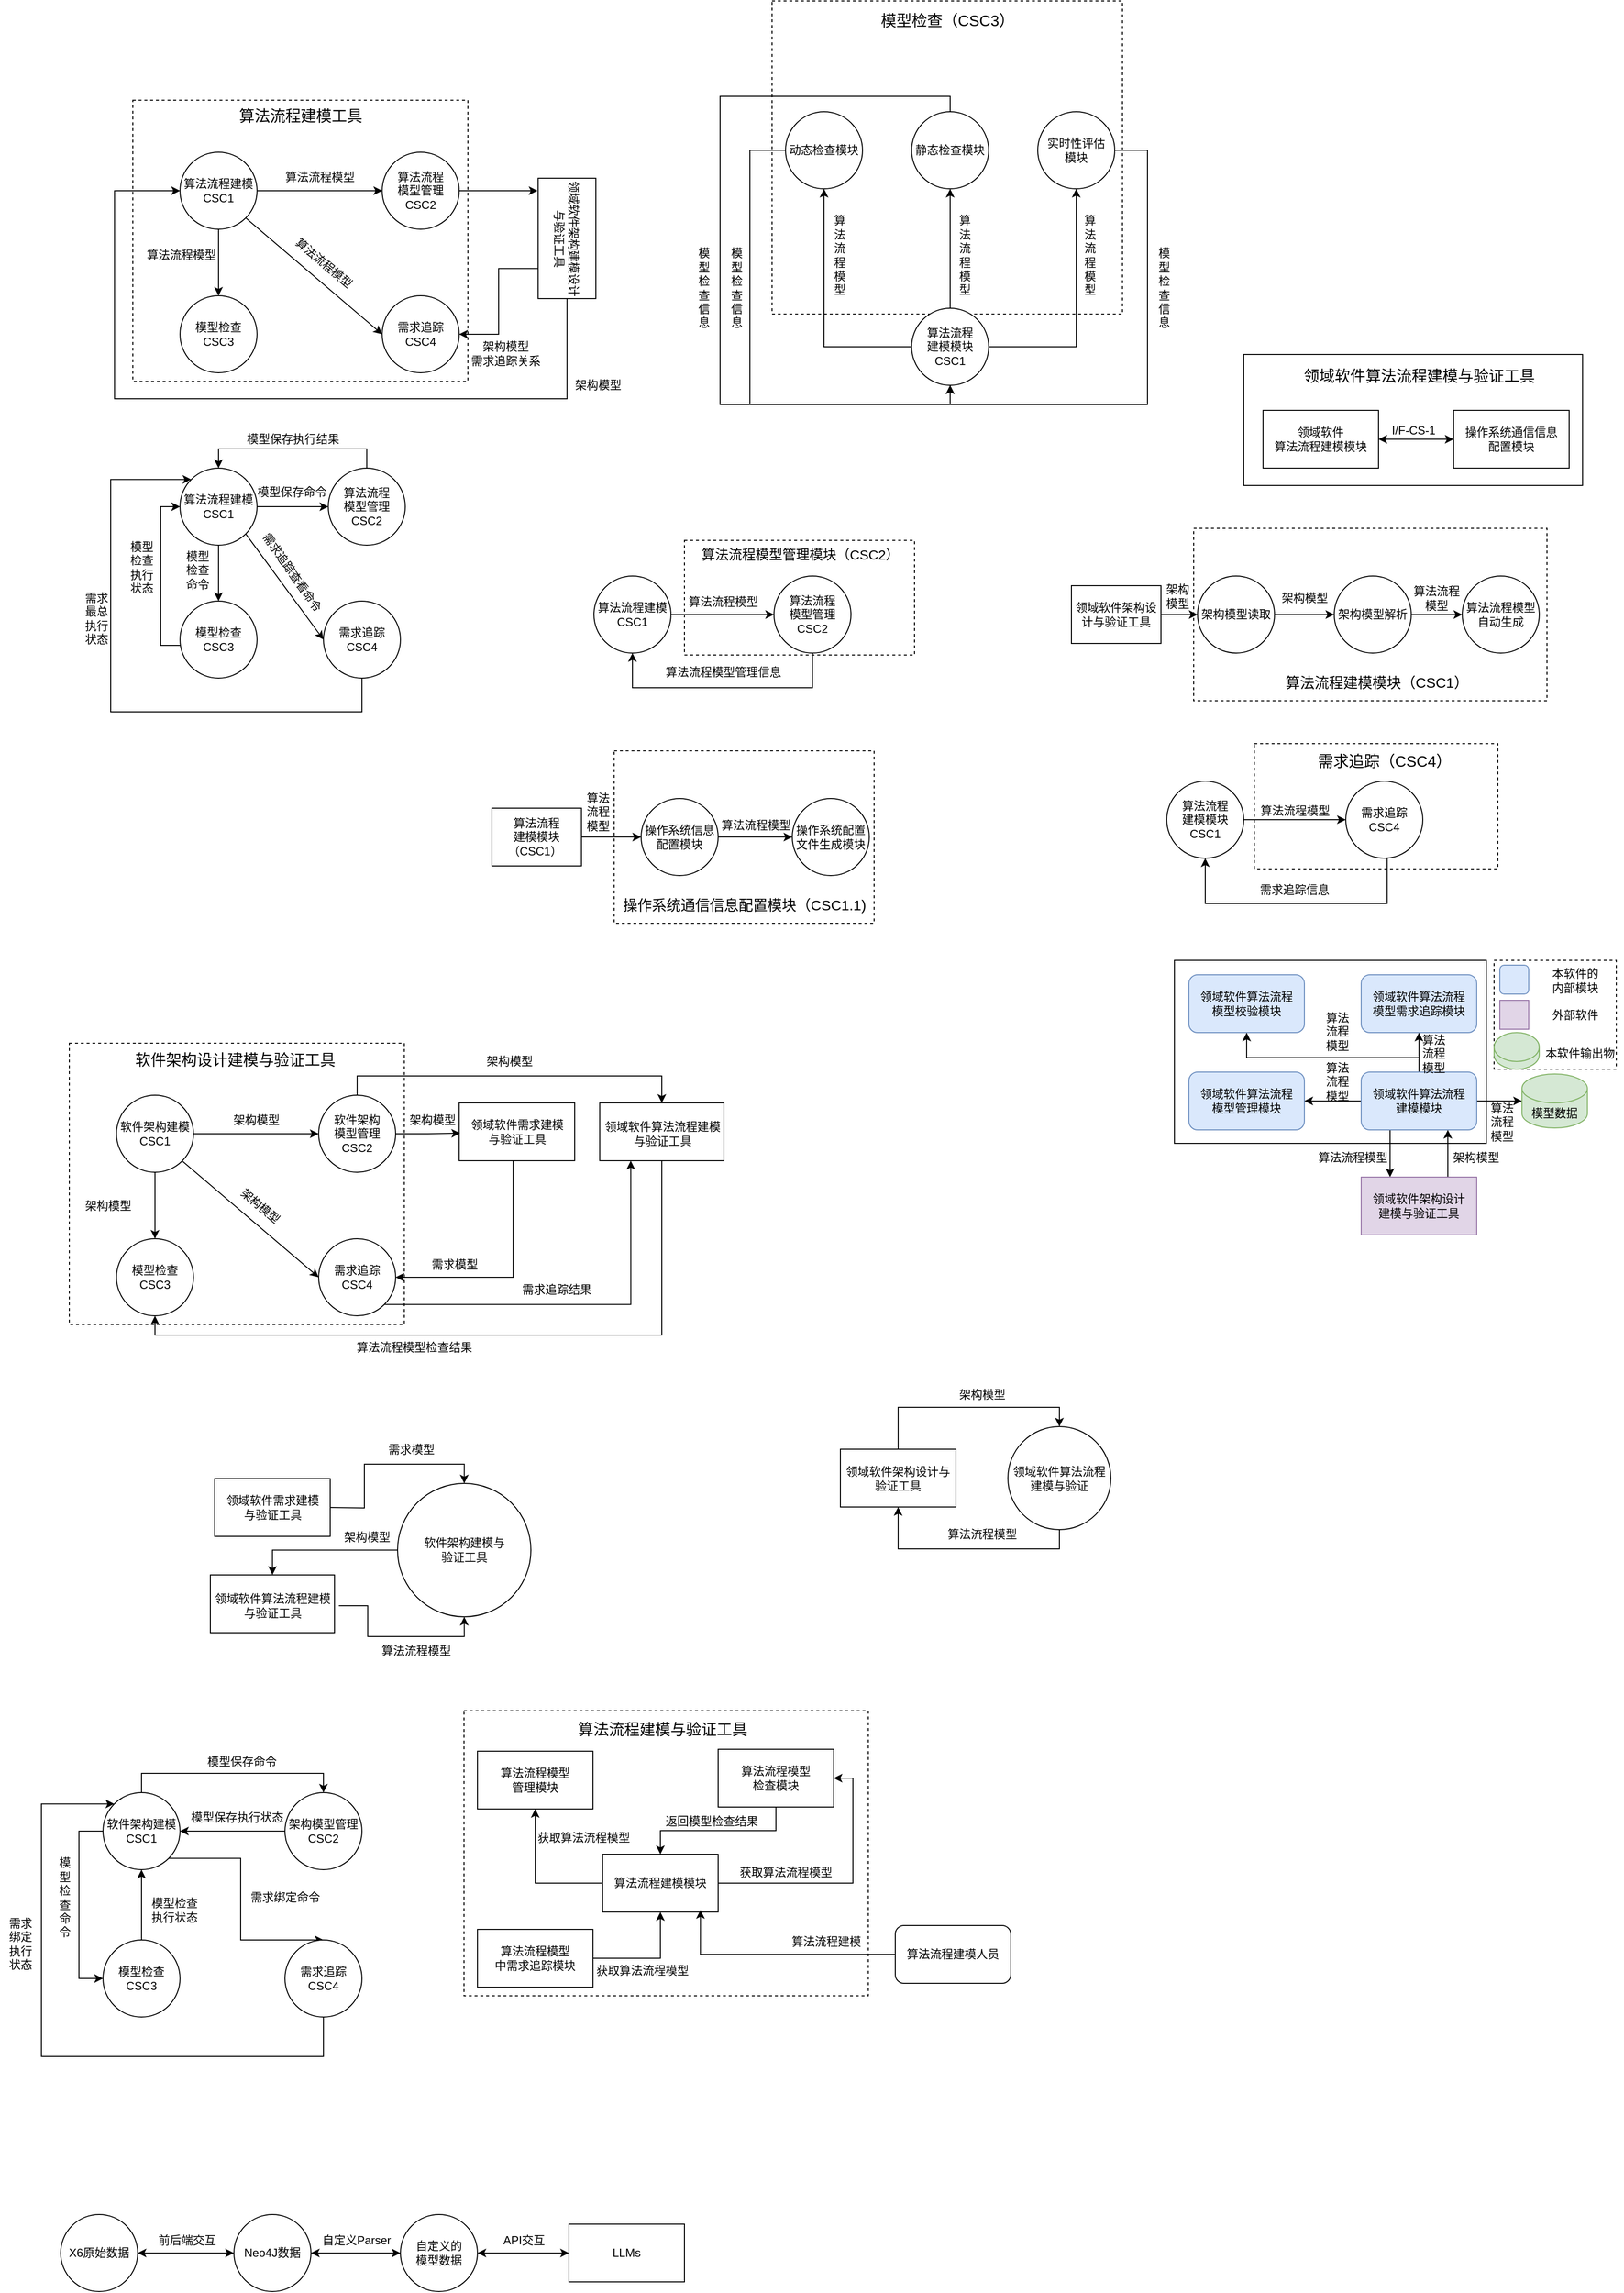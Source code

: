 <mxfile version="23.1.5" type="github" pages="6">
  <diagram id="C5RBs43oDa-KdzZeNtuy" name="随意花花">
    <mxGraphModel dx="1026" dy="651" grid="0" gridSize="10" guides="1" tooltips="1" connect="1" arrows="1" fold="1" page="1" pageScale="1" pageWidth="2339" pageHeight="3300" math="0" shadow="0">
      <root>
        <mxCell id="WIyWlLk6GJQsqaUBKTNV-0" />
        <mxCell id="WIyWlLk6GJQsqaUBKTNV-1" parent="WIyWlLk6GJQsqaUBKTNV-0" />
        <mxCell id="anvmD5nSPNhNmB6iQBok-32" value="" style="whiteSpace=wrap;html=1;fillColor=none;dashed=1;" parent="WIyWlLk6GJQsqaUBKTNV-1" vertex="1">
          <mxGeometry x="1273" y="683.5" width="367" height="179" as="geometry" />
        </mxCell>
        <mxCell id="9m1aGH5O2P37OcQn60dd-82" value="" style="whiteSpace=wrap;html=1;fillColor=none;dashed=1;" parent="WIyWlLk6GJQsqaUBKTNV-1" vertex="1">
          <mxGeometry x="515" y="1911" width="420" height="296" as="geometry" />
        </mxCell>
        <mxCell id="9m1aGH5O2P37OcQn60dd-27" style="edgeStyle=orthogonalEdgeStyle;rounded=0;orthogonalLoop=1;jettySize=auto;html=1;entryX=0.5;entryY=1;entryDx=0;entryDy=0;" parent="WIyWlLk6GJQsqaUBKTNV-1" source="9m1aGH5O2P37OcQn60dd-25" target="9m1aGH5O2P37OcQn60dd-6" edge="1">
          <mxGeometry relative="1" as="geometry">
            <Array as="points">
              <mxPoint x="721" y="1521" />
              <mxPoint x="194" y="1521" />
            </Array>
          </mxGeometry>
        </mxCell>
        <mxCell id="9m1aGH5O2P37OcQn60dd-25" value="" style="rounded=0;whiteSpace=wrap;html=1;" parent="WIyWlLk6GJQsqaUBKTNV-1" vertex="1">
          <mxGeometry x="656" y="1280" width="129" height="60" as="geometry" />
        </mxCell>
        <mxCell id="9m1aGH5O2P37OcQn60dd-23" value="" style="rounded=0;whiteSpace=wrap;html=1;" parent="WIyWlLk6GJQsqaUBKTNV-1" vertex="1">
          <mxGeometry x="510" y="1280" width="120" height="60" as="geometry" />
        </mxCell>
        <mxCell id="anvmD5nSPNhNmB6iQBok-108" value="" style="rounded=0;whiteSpace=wrap;html=1;" parent="WIyWlLk6GJQsqaUBKTNV-1" vertex="1">
          <mxGeometry x="1325" y="503" width="352" height="136" as="geometry" />
        </mxCell>
        <mxCell id="anvmD5nSPNhNmB6iQBok-101" value="" style="rounded=0;whiteSpace=wrap;html=1;fillColor=none;dashed=1;" parent="WIyWlLk6GJQsqaUBKTNV-1" vertex="1">
          <mxGeometry x="1585" y="1132" width="127" height="113" as="geometry" />
        </mxCell>
        <mxCell id="anvmD5nSPNhNmB6iQBok-100" value="" style="rounded=0;whiteSpace=wrap;html=1;fillColor=none;" parent="WIyWlLk6GJQsqaUBKTNV-1" vertex="1">
          <mxGeometry x="1253" y="1132" width="324" height="190" as="geometry" />
        </mxCell>
        <mxCell id="anvmD5nSPNhNmB6iQBok-70" value="" style="whiteSpace=wrap;html=1;fillColor=none;dashed=1;" parent="WIyWlLk6GJQsqaUBKTNV-1" vertex="1">
          <mxGeometry x="835" y="136" width="364" height="325" as="geometry" />
        </mxCell>
        <mxCell id="anvmD5nSPNhNmB6iQBok-56" value="" style="whiteSpace=wrap;html=1;fillColor=none;dashed=1;" parent="WIyWlLk6GJQsqaUBKTNV-1" vertex="1">
          <mxGeometry x="744" y="696" width="239" height="119" as="geometry" />
        </mxCell>
        <mxCell id="anvmD5nSPNhNmB6iQBok-12" value="" style="whiteSpace=wrap;html=1;fillColor=none;dashed=1;" parent="WIyWlLk6GJQsqaUBKTNV-1" vertex="1">
          <mxGeometry x="171" y="239" width="348" height="292" as="geometry" />
        </mxCell>
        <mxCell id="anvmD5nSPNhNmB6iQBok-5" style="edgeStyle=orthogonalEdgeStyle;rounded=0;orthogonalLoop=1;jettySize=auto;html=1;" parent="WIyWlLk6GJQsqaUBKTNV-1" source="anvmD5nSPNhNmB6iQBok-0" target="anvmD5nSPNhNmB6iQBok-2" edge="1">
          <mxGeometry relative="1" as="geometry" />
        </mxCell>
        <mxCell id="anvmD5nSPNhNmB6iQBok-7" style="edgeStyle=orthogonalEdgeStyle;rounded=0;orthogonalLoop=1;jettySize=auto;html=1;" parent="WIyWlLk6GJQsqaUBKTNV-1" source="anvmD5nSPNhNmB6iQBok-0" target="anvmD5nSPNhNmB6iQBok-3" edge="1">
          <mxGeometry relative="1" as="geometry" />
        </mxCell>
        <mxCell id="anvmD5nSPNhNmB6iQBok-0" value="算法流程建模&lt;br&gt;CSC1" style="ellipse;whiteSpace=wrap;html=1;aspect=fixed;" parent="WIyWlLk6GJQsqaUBKTNV-1" vertex="1">
          <mxGeometry x="220" y="293" width="80" height="80" as="geometry" />
        </mxCell>
        <mxCell id="anvmD5nSPNhNmB6iQBok-14" style="edgeStyle=orthogonalEdgeStyle;rounded=0;orthogonalLoop=1;jettySize=auto;html=1;" parent="WIyWlLk6GJQsqaUBKTNV-1" source="anvmD5nSPNhNmB6iQBok-2" edge="1">
          <mxGeometry relative="1" as="geometry">
            <mxPoint x="591.333" y="333.0" as="targetPoint" />
          </mxGeometry>
        </mxCell>
        <mxCell id="anvmD5nSPNhNmB6iQBok-2" value="算法流程&lt;br&gt;模型管理&lt;br&gt;CSC2" style="ellipse;whiteSpace=wrap;html=1;aspect=fixed;" parent="WIyWlLk6GJQsqaUBKTNV-1" vertex="1">
          <mxGeometry x="430" y="293" width="80" height="80" as="geometry" />
        </mxCell>
        <mxCell id="anvmD5nSPNhNmB6iQBok-3" value="模型检查CSC3" style="ellipse;whiteSpace=wrap;html=1;aspect=fixed;" parent="WIyWlLk6GJQsqaUBKTNV-1" vertex="1">
          <mxGeometry x="220" y="442" width="80" height="80" as="geometry" />
        </mxCell>
        <mxCell id="anvmD5nSPNhNmB6iQBok-4" value="需求追踪&lt;br&gt;CSC4" style="ellipse;whiteSpace=wrap;html=1;aspect=fixed;" parent="WIyWlLk6GJQsqaUBKTNV-1" vertex="1">
          <mxGeometry x="430" y="442" width="80" height="80" as="geometry" />
        </mxCell>
        <mxCell id="anvmD5nSPNhNmB6iQBok-6" value="算法流程模型" style="text;html=1;align=center;verticalAlign=middle;resizable=0;points=[];autosize=1;strokeColor=none;fillColor=none;" parent="WIyWlLk6GJQsqaUBKTNV-1" vertex="1">
          <mxGeometry x="320" y="306" width="90" height="26" as="geometry" />
        </mxCell>
        <mxCell id="anvmD5nSPNhNmB6iQBok-8" value="算法流程模型" style="text;html=1;align=center;verticalAlign=middle;resizable=0;points=[];autosize=1;strokeColor=none;fillColor=none;" parent="WIyWlLk6GJQsqaUBKTNV-1" vertex="1">
          <mxGeometry x="176" y="386.5" width="90" height="26" as="geometry" />
        </mxCell>
        <mxCell id="anvmD5nSPNhNmB6iQBok-10" value="" style="endArrow=classic;html=1;rounded=0;entryX=0;entryY=0.5;entryDx=0;entryDy=0;exitX=1;exitY=1;exitDx=0;exitDy=0;" parent="WIyWlLk6GJQsqaUBKTNV-1" source="anvmD5nSPNhNmB6iQBok-0" target="anvmD5nSPNhNmB6iQBok-4" edge="1">
          <mxGeometry width="50" height="50" relative="1" as="geometry">
            <mxPoint x="324" y="383" as="sourcePoint" />
            <mxPoint x="374" y="333" as="targetPoint" />
          </mxGeometry>
        </mxCell>
        <mxCell id="anvmD5nSPNhNmB6iQBok-11" value="算法流程模型" style="text;html=1;align=center;verticalAlign=middle;resizable=0;points=[];autosize=1;strokeColor=none;fillColor=none;rotation=40;" parent="WIyWlLk6GJQsqaUBKTNV-1" vertex="1">
          <mxGeometry x="324" y="395" width="90" height="26" as="geometry" />
        </mxCell>
        <mxCell id="anvmD5nSPNhNmB6iQBok-15" style="edgeStyle=orthogonalEdgeStyle;rounded=0;orthogonalLoop=1;jettySize=auto;html=1;entryX=0;entryY=0.5;entryDx=0;entryDy=0;" parent="WIyWlLk6GJQsqaUBKTNV-1" source="anvmD5nSPNhNmB6iQBok-13" target="anvmD5nSPNhNmB6iQBok-0" edge="1">
          <mxGeometry relative="1" as="geometry">
            <Array as="points">
              <mxPoint x="622" y="549" />
              <mxPoint x="152" y="549" />
              <mxPoint x="152" y="333" />
            </Array>
          </mxGeometry>
        </mxCell>
        <mxCell id="9m1aGH5O2P37OcQn60dd-114" style="edgeStyle=orthogonalEdgeStyle;rounded=0;orthogonalLoop=1;jettySize=auto;html=1;exitX=0.75;exitY=1;exitDx=0;exitDy=0;entryX=1;entryY=0.5;entryDx=0;entryDy=0;" parent="WIyWlLk6GJQsqaUBKTNV-1" source="anvmD5nSPNhNmB6iQBok-13" target="anvmD5nSPNhNmB6iQBok-4" edge="1">
          <mxGeometry relative="1" as="geometry" />
        </mxCell>
        <mxCell id="anvmD5nSPNhNmB6iQBok-13" value="领域软件架构建模设计与验证工具" style="rounded=0;whiteSpace=wrap;html=1;rotation=90;" parent="WIyWlLk6GJQsqaUBKTNV-1" vertex="1">
          <mxGeometry x="559.5" y="352.5" width="125" height="60" as="geometry" />
        </mxCell>
        <mxCell id="anvmD5nSPNhNmB6iQBok-21" value="" style="edgeStyle=orthogonalEdgeStyle;rounded=0;orthogonalLoop=1;jettySize=auto;html=1;" parent="WIyWlLk6GJQsqaUBKTNV-1" source="anvmD5nSPNhNmB6iQBok-17" target="anvmD5nSPNhNmB6iQBok-19" edge="1">
          <mxGeometry relative="1" as="geometry" />
        </mxCell>
        <mxCell id="anvmD5nSPNhNmB6iQBok-22" style="edgeStyle=orthogonalEdgeStyle;rounded=0;orthogonalLoop=1;jettySize=auto;html=1;" parent="WIyWlLk6GJQsqaUBKTNV-1" source="anvmD5nSPNhNmB6iQBok-17" target="anvmD5nSPNhNmB6iQBok-18" edge="1">
          <mxGeometry relative="1" as="geometry" />
        </mxCell>
        <mxCell id="anvmD5nSPNhNmB6iQBok-17" value="算法流程建模&lt;br&gt;CSC1" style="ellipse;whiteSpace=wrap;html=1;aspect=fixed;" parent="WIyWlLk6GJQsqaUBKTNV-1" vertex="1">
          <mxGeometry x="220" y="621" width="80" height="80" as="geometry" />
        </mxCell>
        <mxCell id="9m1aGH5O2P37OcQn60dd-107" style="edgeStyle=orthogonalEdgeStyle;rounded=0;orthogonalLoop=1;jettySize=auto;html=1;entryX=0.5;entryY=0;entryDx=0;entryDy=0;" parent="WIyWlLk6GJQsqaUBKTNV-1" source="anvmD5nSPNhNmB6iQBok-18" target="anvmD5nSPNhNmB6iQBok-17" edge="1">
          <mxGeometry relative="1" as="geometry">
            <Array as="points">
              <mxPoint x="414" y="601" />
              <mxPoint x="260" y="601" />
            </Array>
          </mxGeometry>
        </mxCell>
        <mxCell id="anvmD5nSPNhNmB6iQBok-18" value="算法流程&lt;br&gt;模型管理&lt;br&gt;CSC2" style="ellipse;whiteSpace=wrap;html=1;aspect=fixed;" parent="WIyWlLk6GJQsqaUBKTNV-1" vertex="1">
          <mxGeometry x="374" y="621" width="80" height="80" as="geometry" />
        </mxCell>
        <mxCell id="anvmD5nSPNhNmB6iQBok-24" style="edgeStyle=orthogonalEdgeStyle;rounded=0;orthogonalLoop=1;jettySize=auto;html=1;entryX=0;entryY=0.5;entryDx=0;entryDy=0;" parent="WIyWlLk6GJQsqaUBKTNV-1" source="anvmD5nSPNhNmB6iQBok-19" target="anvmD5nSPNhNmB6iQBok-17" edge="1">
          <mxGeometry relative="1" as="geometry">
            <Array as="points">
              <mxPoint x="200" y="805" />
              <mxPoint x="200" y="661" />
            </Array>
          </mxGeometry>
        </mxCell>
        <mxCell id="anvmD5nSPNhNmB6iQBok-19" value="模型检查&lt;br&gt;CSC3" style="ellipse;whiteSpace=wrap;html=1;aspect=fixed;" parent="WIyWlLk6GJQsqaUBKTNV-1" vertex="1">
          <mxGeometry x="220" y="759" width="80" height="80" as="geometry" />
        </mxCell>
        <mxCell id="9m1aGH5O2P37OcQn60dd-109" style="edgeStyle=orthogonalEdgeStyle;rounded=0;orthogonalLoop=1;jettySize=auto;html=1;entryX=0;entryY=0;entryDx=0;entryDy=0;" parent="WIyWlLk6GJQsqaUBKTNV-1" source="anvmD5nSPNhNmB6iQBok-20" target="anvmD5nSPNhNmB6iQBok-17" edge="1">
          <mxGeometry relative="1" as="geometry">
            <Array as="points">
              <mxPoint x="409" y="874" />
              <mxPoint x="148" y="874" />
              <mxPoint x="148" y="633" />
            </Array>
          </mxGeometry>
        </mxCell>
        <mxCell id="anvmD5nSPNhNmB6iQBok-20" value="需求追踪&lt;br&gt;CSC4" style="ellipse;whiteSpace=wrap;html=1;aspect=fixed;" parent="WIyWlLk6GJQsqaUBKTNV-1" vertex="1">
          <mxGeometry x="369" y="759" width="80" height="80" as="geometry" />
        </mxCell>
        <mxCell id="anvmD5nSPNhNmB6iQBok-23" value="" style="endArrow=classic;html=1;rounded=0;exitX=1;exitY=1;exitDx=0;exitDy=0;entryX=0;entryY=0.5;entryDx=0;entryDy=0;" parent="WIyWlLk6GJQsqaUBKTNV-1" source="anvmD5nSPNhNmB6iQBok-17" target="anvmD5nSPNhNmB6iQBok-20" edge="1">
          <mxGeometry width="50" height="50" relative="1" as="geometry">
            <mxPoint x="324" y="745" as="sourcePoint" />
            <mxPoint x="374" y="695" as="targetPoint" />
          </mxGeometry>
        </mxCell>
        <mxCell id="anvmD5nSPNhNmB6iQBok-25" value="模型保存命令" style="text;html=1;align=center;verticalAlign=middle;resizable=0;points=[];autosize=1;strokeColor=none;fillColor=none;" parent="WIyWlLk6GJQsqaUBKTNV-1" vertex="1">
          <mxGeometry x="290.5" y="633" width="90" height="26" as="geometry" />
        </mxCell>
        <mxCell id="anvmD5nSPNhNmB6iQBok-26" value="需求追踪查看命令" style="text;html=1;align=center;verticalAlign=middle;resizable=0;points=[];autosize=1;strokeColor=none;fillColor=none;rotation=55;" parent="WIyWlLk6GJQsqaUBKTNV-1" vertex="1">
          <mxGeometry x="279" y="716" width="114" height="26" as="geometry" />
        </mxCell>
        <mxCell id="anvmD5nSPNhNmB6iQBok-27" value="模型&lt;br&gt;检查&lt;br&gt;命令" style="text;html=1;align=center;verticalAlign=middle;resizable=0;points=[];autosize=1;strokeColor=none;fillColor=none;" parent="WIyWlLk6GJQsqaUBKTNV-1" vertex="1">
          <mxGeometry x="217" y="699" width="42" height="55" as="geometry" />
        </mxCell>
        <mxCell id="anvmD5nSPNhNmB6iQBok-29" value="模型&lt;br&gt;检查&lt;br&gt;执行&lt;br&gt;状态" style="text;html=1;align=center;verticalAlign=middle;resizable=0;points=[];autosize=1;strokeColor=none;fillColor=none;" parent="WIyWlLk6GJQsqaUBKTNV-1" vertex="1">
          <mxGeometry x="159" y="689" width="42" height="70" as="geometry" />
        </mxCell>
        <mxCell id="anvmD5nSPNhNmB6iQBok-38" style="edgeStyle=orthogonalEdgeStyle;rounded=0;orthogonalLoop=1;jettySize=auto;html=1;" parent="WIyWlLk6GJQsqaUBKTNV-1" source="anvmD5nSPNhNmB6iQBok-31" target="anvmD5nSPNhNmB6iQBok-34" edge="1">
          <mxGeometry relative="1" as="geometry" />
        </mxCell>
        <mxCell id="anvmD5nSPNhNmB6iQBok-31" value="领域软件架构设计与验证工具" style="rounded=0;whiteSpace=wrap;html=1;" parent="WIyWlLk6GJQsqaUBKTNV-1" vertex="1">
          <mxGeometry x="1146" y="743" width="93" height="60" as="geometry" />
        </mxCell>
        <mxCell id="anvmD5nSPNhNmB6iQBok-36" style="edgeStyle=orthogonalEdgeStyle;rounded=0;orthogonalLoop=1;jettySize=auto;html=1;exitX=1;exitY=0.5;exitDx=0;exitDy=0;" parent="WIyWlLk6GJQsqaUBKTNV-1" source="anvmD5nSPNhNmB6iQBok-34" target="anvmD5nSPNhNmB6iQBok-35" edge="1">
          <mxGeometry relative="1" as="geometry" />
        </mxCell>
        <mxCell id="anvmD5nSPNhNmB6iQBok-34" value="架构模型读取" style="ellipse;whiteSpace=wrap;html=1;aspect=fixed;" parent="WIyWlLk6GJQsqaUBKTNV-1" vertex="1">
          <mxGeometry x="1277" y="733" width="80" height="80" as="geometry" />
        </mxCell>
        <mxCell id="9m1aGH5O2P37OcQn60dd-89" style="edgeStyle=orthogonalEdgeStyle;rounded=0;orthogonalLoop=1;jettySize=auto;html=1;exitX=1;exitY=0.5;exitDx=0;exitDy=0;" parent="WIyWlLk6GJQsqaUBKTNV-1" source="anvmD5nSPNhNmB6iQBok-35" target="9m1aGH5O2P37OcQn60dd-88" edge="1">
          <mxGeometry relative="1" as="geometry" />
        </mxCell>
        <mxCell id="anvmD5nSPNhNmB6iQBok-35" value="架构模型解析" style="ellipse;whiteSpace=wrap;html=1;aspect=fixed;" parent="WIyWlLk6GJQsqaUBKTNV-1" vertex="1">
          <mxGeometry x="1419" y="733" width="80" height="80" as="geometry" />
        </mxCell>
        <mxCell id="anvmD5nSPNhNmB6iQBok-37" value="架构模型" style="text;html=1;align=center;verticalAlign=middle;resizable=0;points=[];autosize=1;strokeColor=none;fillColor=none;" parent="WIyWlLk6GJQsqaUBKTNV-1" vertex="1">
          <mxGeometry x="1355" y="743" width="66" height="26" as="geometry" />
        </mxCell>
        <mxCell id="anvmD5nSPNhNmB6iQBok-39" value="架构&lt;br&gt;模型" style="text;html=1;align=center;verticalAlign=middle;resizable=0;points=[];autosize=1;strokeColor=none;fillColor=none;" parent="WIyWlLk6GJQsqaUBKTNV-1" vertex="1">
          <mxGeometry x="1235" y="733" width="42" height="41" as="geometry" />
        </mxCell>
        <mxCell id="anvmD5nSPNhNmB6iQBok-40" value="&lt;font style=&quot;font-size: 15px;&quot;&gt;算法流程建模模块（CSC1）&lt;/font&gt;" style="text;html=1;align=center;verticalAlign=middle;resizable=0;points=[];autosize=1;strokeColor=none;fillColor=none;" parent="WIyWlLk6GJQsqaUBKTNV-1" vertex="1">
          <mxGeometry x="1358.5" y="828" width="208" height="30" as="geometry" />
        </mxCell>
        <mxCell id="anvmD5nSPNhNmB6iQBok-41" style="edgeStyle=orthogonalEdgeStyle;rounded=0;orthogonalLoop=1;jettySize=auto;html=1;" parent="WIyWlLk6GJQsqaUBKTNV-1" source="anvmD5nSPNhNmB6iQBok-42" target="anvmD5nSPNhNmB6iQBok-45" edge="1">
          <mxGeometry relative="1" as="geometry" />
        </mxCell>
        <mxCell id="anvmD5nSPNhNmB6iQBok-42" value="算法流程&lt;br&gt;建模模块&lt;br&gt;（CSC1）&amp;nbsp;" style="rounded=0;whiteSpace=wrap;html=1;" parent="WIyWlLk6GJQsqaUBKTNV-1" vertex="1">
          <mxGeometry x="544" y="974" width="93" height="60" as="geometry" />
        </mxCell>
        <mxCell id="anvmD5nSPNhNmB6iQBok-43" value="" style="whiteSpace=wrap;html=1;fillColor=none;dashed=1;" parent="WIyWlLk6GJQsqaUBKTNV-1" vertex="1">
          <mxGeometry x="671" y="914.5" width="270" height="179" as="geometry" />
        </mxCell>
        <mxCell id="anvmD5nSPNhNmB6iQBok-44" style="edgeStyle=orthogonalEdgeStyle;rounded=0;orthogonalLoop=1;jettySize=auto;html=1;exitX=1;exitY=0.5;exitDx=0;exitDy=0;" parent="WIyWlLk6GJQsqaUBKTNV-1" source="anvmD5nSPNhNmB6iQBok-45" target="anvmD5nSPNhNmB6iQBok-46" edge="1">
          <mxGeometry relative="1" as="geometry" />
        </mxCell>
        <mxCell id="anvmD5nSPNhNmB6iQBok-45" value="操作系统信息配置模块" style="ellipse;whiteSpace=wrap;html=1;aspect=fixed;" parent="WIyWlLk6GJQsqaUBKTNV-1" vertex="1">
          <mxGeometry x="699" y="964" width="80" height="80" as="geometry" />
        </mxCell>
        <mxCell id="anvmD5nSPNhNmB6iQBok-46" value="操作系统配置文件生成模块" style="ellipse;whiteSpace=wrap;html=1;aspect=fixed;" parent="WIyWlLk6GJQsqaUBKTNV-1" vertex="1">
          <mxGeometry x="856" y="964" width="80" height="80" as="geometry" />
        </mxCell>
        <mxCell id="anvmD5nSPNhNmB6iQBok-47" value="算法流程模型" style="text;html=1;align=center;verticalAlign=middle;resizable=0;points=[];autosize=1;strokeColor=none;fillColor=none;" parent="WIyWlLk6GJQsqaUBKTNV-1" vertex="1">
          <mxGeometry x="773" y="979" width="90" height="26" as="geometry" />
        </mxCell>
        <mxCell id="anvmD5nSPNhNmB6iQBok-48" value="算法&lt;br&gt;流程&lt;br&gt;模型" style="text;html=1;align=center;verticalAlign=middle;resizable=0;points=[];autosize=1;strokeColor=none;fillColor=none;" parent="WIyWlLk6GJQsqaUBKTNV-1" vertex="1">
          <mxGeometry x="633" y="950" width="42" height="55" as="geometry" />
        </mxCell>
        <mxCell id="anvmD5nSPNhNmB6iQBok-49" value="&lt;font style=&quot;font-size: 15px;&quot;&gt;操作系统通信信息配置模块（CSC1.1)&lt;/font&gt;" style="text;html=1;align=center;verticalAlign=middle;resizable=0;points=[];autosize=1;strokeColor=none;fillColor=none;" parent="WIyWlLk6GJQsqaUBKTNV-1" vertex="1">
          <mxGeometry x="670.5" y="1059" width="271" height="30" as="geometry" />
        </mxCell>
        <mxCell id="anvmD5nSPNhNmB6iQBok-52" value="" style="edgeStyle=orthogonalEdgeStyle;rounded=0;orthogonalLoop=1;jettySize=auto;html=1;" parent="WIyWlLk6GJQsqaUBKTNV-1" source="anvmD5nSPNhNmB6iQBok-50" target="anvmD5nSPNhNmB6iQBok-51" edge="1">
          <mxGeometry relative="1" as="geometry" />
        </mxCell>
        <mxCell id="anvmD5nSPNhNmB6iQBok-50" value="算法流程建模&lt;br&gt;CSC1" style="ellipse;whiteSpace=wrap;html=1;aspect=fixed;" parent="WIyWlLk6GJQsqaUBKTNV-1" vertex="1">
          <mxGeometry x="650" y="733" width="80" height="80" as="geometry" />
        </mxCell>
        <mxCell id="anvmD5nSPNhNmB6iQBok-54" style="edgeStyle=orthogonalEdgeStyle;rounded=0;orthogonalLoop=1;jettySize=auto;html=1;entryX=0.5;entryY=1;entryDx=0;entryDy=0;" parent="WIyWlLk6GJQsqaUBKTNV-1" source="anvmD5nSPNhNmB6iQBok-51" target="anvmD5nSPNhNmB6iQBok-50" edge="1">
          <mxGeometry relative="1" as="geometry">
            <Array as="points">
              <mxPoint x="877" y="849" />
              <mxPoint x="690" y="849" />
            </Array>
          </mxGeometry>
        </mxCell>
        <mxCell id="anvmD5nSPNhNmB6iQBok-51" value="算法流程&lt;br&gt;模型管理&lt;br&gt;CSC2" style="ellipse;whiteSpace=wrap;html=1;aspect=fixed;" parent="WIyWlLk6GJQsqaUBKTNV-1" vertex="1">
          <mxGeometry x="837" y="733" width="80" height="80" as="geometry" />
        </mxCell>
        <mxCell id="anvmD5nSPNhNmB6iQBok-53" value="算法流程模型" style="text;html=1;align=center;verticalAlign=middle;resizable=0;points=[];autosize=1;strokeColor=none;fillColor=none;" parent="WIyWlLk6GJQsqaUBKTNV-1" vertex="1">
          <mxGeometry x="739" y="747" width="90" height="26" as="geometry" />
        </mxCell>
        <mxCell id="anvmD5nSPNhNmB6iQBok-55" value="算法流程模型管理信息" style="text;html=1;align=center;verticalAlign=middle;resizable=0;points=[];autosize=1;strokeColor=none;fillColor=none;" parent="WIyWlLk6GJQsqaUBKTNV-1" vertex="1">
          <mxGeometry x="715" y="820" width="138" height="26" as="geometry" />
        </mxCell>
        <mxCell id="anvmD5nSPNhNmB6iQBok-58" value="&lt;font style=&quot;font-size: 14px;&quot;&gt;算法流程模型管理模块（CSC2）&lt;/font&gt;" style="text;html=1;align=center;verticalAlign=middle;resizable=0;points=[];autosize=1;strokeColor=none;fillColor=none;" parent="WIyWlLk6GJQsqaUBKTNV-1" vertex="1">
          <mxGeometry x="752" y="696" width="223" height="29" as="geometry" />
        </mxCell>
        <mxCell id="anvmD5nSPNhNmB6iQBok-72" style="edgeStyle=orthogonalEdgeStyle;rounded=0;orthogonalLoop=1;jettySize=auto;html=1;entryX=0.5;entryY=1;entryDx=0;entryDy=0;" parent="WIyWlLk6GJQsqaUBKTNV-1" source="anvmD5nSPNhNmB6iQBok-59" target="anvmD5nSPNhNmB6iQBok-62" edge="1">
          <mxGeometry relative="1" as="geometry">
            <Array as="points">
              <mxPoint x="1020" y="235" />
              <mxPoint x="781" y="235" />
              <mxPoint x="781" y="555" />
              <mxPoint x="1020" y="555" />
            </Array>
          </mxGeometry>
        </mxCell>
        <mxCell id="anvmD5nSPNhNmB6iQBok-59" value="静态检查模块" style="ellipse;whiteSpace=wrap;html=1;aspect=fixed;" parent="WIyWlLk6GJQsqaUBKTNV-1" vertex="1">
          <mxGeometry x="980" y="251" width="80" height="80" as="geometry" />
        </mxCell>
        <mxCell id="anvmD5nSPNhNmB6iQBok-73" style="edgeStyle=orthogonalEdgeStyle;rounded=0;orthogonalLoop=1;jettySize=auto;html=1;entryX=0.5;entryY=1;entryDx=0;entryDy=0;" parent="WIyWlLk6GJQsqaUBKTNV-1" source="anvmD5nSPNhNmB6iQBok-60" target="anvmD5nSPNhNmB6iQBok-62" edge="1">
          <mxGeometry relative="1" as="geometry">
            <Array as="points">
              <mxPoint x="812" y="291" />
              <mxPoint x="812" y="555" />
              <mxPoint x="1020" y="555" />
            </Array>
          </mxGeometry>
        </mxCell>
        <mxCell id="anvmD5nSPNhNmB6iQBok-60" value="动态检查模块" style="ellipse;whiteSpace=wrap;html=1;aspect=fixed;" parent="WIyWlLk6GJQsqaUBKTNV-1" vertex="1">
          <mxGeometry x="849" y="251" width="80" height="80" as="geometry" />
        </mxCell>
        <mxCell id="anvmD5nSPNhNmB6iQBok-74" style="edgeStyle=orthogonalEdgeStyle;rounded=0;orthogonalLoop=1;jettySize=auto;html=1;entryX=0.5;entryY=1;entryDx=0;entryDy=0;" parent="WIyWlLk6GJQsqaUBKTNV-1" source="anvmD5nSPNhNmB6iQBok-61" target="anvmD5nSPNhNmB6iQBok-62" edge="1">
          <mxGeometry relative="1" as="geometry">
            <Array as="points">
              <mxPoint x="1225" y="291" />
              <mxPoint x="1225" y="555" />
              <mxPoint x="1020" y="555" />
            </Array>
          </mxGeometry>
        </mxCell>
        <mxCell id="anvmD5nSPNhNmB6iQBok-61" value="实时性评估&lt;br&gt;模块" style="ellipse;whiteSpace=wrap;html=1;aspect=fixed;" parent="WIyWlLk6GJQsqaUBKTNV-1" vertex="1">
          <mxGeometry x="1111" y="251" width="80" height="80" as="geometry" />
        </mxCell>
        <mxCell id="anvmD5nSPNhNmB6iQBok-63" value="" style="edgeStyle=orthogonalEdgeStyle;rounded=0;orthogonalLoop=1;jettySize=auto;html=1;" parent="WIyWlLk6GJQsqaUBKTNV-1" source="anvmD5nSPNhNmB6iQBok-62" target="anvmD5nSPNhNmB6iQBok-59" edge="1">
          <mxGeometry relative="1" as="geometry" />
        </mxCell>
        <mxCell id="anvmD5nSPNhNmB6iQBok-64" style="edgeStyle=orthogonalEdgeStyle;rounded=0;orthogonalLoop=1;jettySize=auto;html=1;entryX=0.5;entryY=1;entryDx=0;entryDy=0;" parent="WIyWlLk6GJQsqaUBKTNV-1" source="anvmD5nSPNhNmB6iQBok-62" target="anvmD5nSPNhNmB6iQBok-61" edge="1">
          <mxGeometry relative="1" as="geometry" />
        </mxCell>
        <mxCell id="anvmD5nSPNhNmB6iQBok-65" style="edgeStyle=orthogonalEdgeStyle;rounded=0;orthogonalLoop=1;jettySize=auto;html=1;entryX=0.5;entryY=1;entryDx=0;entryDy=0;" parent="WIyWlLk6GJQsqaUBKTNV-1" source="anvmD5nSPNhNmB6iQBok-62" target="anvmD5nSPNhNmB6iQBok-60" edge="1">
          <mxGeometry relative="1" as="geometry" />
        </mxCell>
        <mxCell id="anvmD5nSPNhNmB6iQBok-62" value="算法流程&lt;br&gt;建模模块&lt;br&gt;CSC1" style="ellipse;whiteSpace=wrap;html=1;aspect=fixed;" parent="WIyWlLk6GJQsqaUBKTNV-1" vertex="1">
          <mxGeometry x="980" y="455" width="80" height="80" as="geometry" />
        </mxCell>
        <mxCell id="anvmD5nSPNhNmB6iQBok-66" value="算&lt;br&gt;法&lt;br&gt;流&lt;br&gt;程&lt;br&gt;模&lt;br&gt;型" style="text;html=1;align=center;verticalAlign=middle;resizable=0;points=[];autosize=1;strokeColor=none;fillColor=none;" parent="WIyWlLk6GJQsqaUBKTNV-1" vertex="1">
          <mxGeometry x="1020" y="351" width="30" height="98" as="geometry" />
        </mxCell>
        <mxCell id="anvmD5nSPNhNmB6iQBok-67" value="算&lt;br&gt;法&lt;br&gt;流&lt;br&gt;程&lt;br&gt;模&lt;br&gt;型" style="text;html=1;align=center;verticalAlign=middle;resizable=0;points=[];autosize=1;strokeColor=none;fillColor=none;" parent="WIyWlLk6GJQsqaUBKTNV-1" vertex="1">
          <mxGeometry x="890" y="351" width="30" height="98" as="geometry" />
        </mxCell>
        <mxCell id="anvmD5nSPNhNmB6iQBok-68" value="算&lt;br&gt;法&lt;br&gt;流&lt;br&gt;程&lt;br&gt;模&lt;br&gt;型" style="text;html=1;align=center;verticalAlign=middle;resizable=0;points=[];autosize=1;strokeColor=none;fillColor=none;" parent="WIyWlLk6GJQsqaUBKTNV-1" vertex="1">
          <mxGeometry x="1150" y="351" width="30" height="98" as="geometry" />
        </mxCell>
        <mxCell id="anvmD5nSPNhNmB6iQBok-71" value="&lt;font style=&quot;font-size: 16px;&quot;&gt;模型检查（CSC3）&lt;/font&gt;" style="text;html=1;align=center;verticalAlign=middle;resizable=0;points=[];autosize=1;strokeColor=none;fillColor=none;" parent="WIyWlLk6GJQsqaUBKTNV-1" vertex="1">
          <mxGeometry x="938.5" y="140" width="157" height="31" as="geometry" />
        </mxCell>
        <mxCell id="anvmD5nSPNhNmB6iQBok-75" value="模&lt;br&gt;型&lt;br&gt;检&lt;br&gt;查&lt;br&gt;信&lt;br&gt;息" style="text;html=1;align=center;verticalAlign=middle;resizable=0;points=[];autosize=1;strokeColor=none;fillColor=none;" parent="WIyWlLk6GJQsqaUBKTNV-1" vertex="1">
          <mxGeometry x="1227" y="385" width="30" height="98" as="geometry" />
        </mxCell>
        <mxCell id="anvmD5nSPNhNmB6iQBok-76" value="模&lt;br&gt;型&lt;br&gt;检&lt;br&gt;查&lt;br&gt;信&lt;br&gt;息" style="text;html=1;align=center;verticalAlign=middle;resizable=0;points=[];autosize=1;strokeColor=none;fillColor=none;" parent="WIyWlLk6GJQsqaUBKTNV-1" vertex="1">
          <mxGeometry x="783" y="385" width="30" height="98" as="geometry" />
        </mxCell>
        <mxCell id="anvmD5nSPNhNmB6iQBok-77" value="模&lt;br&gt;型&lt;br&gt;检&lt;br&gt;查&lt;br&gt;信&lt;br&gt;息" style="text;html=1;align=center;verticalAlign=middle;resizable=0;points=[];autosize=1;strokeColor=none;fillColor=none;" parent="WIyWlLk6GJQsqaUBKTNV-1" vertex="1">
          <mxGeometry x="749" y="385" width="30" height="98" as="geometry" />
        </mxCell>
        <mxCell id="anvmD5nSPNhNmB6iQBok-81" value="" style="edgeStyle=orthogonalEdgeStyle;rounded=0;orthogonalLoop=1;jettySize=auto;html=1;" parent="WIyWlLk6GJQsqaUBKTNV-1" source="anvmD5nSPNhNmB6iQBok-79" target="anvmD5nSPNhNmB6iQBok-80" edge="1">
          <mxGeometry relative="1" as="geometry" />
        </mxCell>
        <mxCell id="anvmD5nSPNhNmB6iQBok-79" value="算法流程&lt;br&gt;建模模块&lt;br&gt;CSC1" style="ellipse;whiteSpace=wrap;html=1;aspect=fixed;" parent="WIyWlLk6GJQsqaUBKTNV-1" vertex="1">
          <mxGeometry x="1245" y="946" width="80" height="80" as="geometry" />
        </mxCell>
        <mxCell id="anvmD5nSPNhNmB6iQBok-83" style="edgeStyle=orthogonalEdgeStyle;rounded=0;orthogonalLoop=1;jettySize=auto;html=1;entryX=0.5;entryY=1;entryDx=0;entryDy=0;" parent="WIyWlLk6GJQsqaUBKTNV-1" source="anvmD5nSPNhNmB6iQBok-80" target="anvmD5nSPNhNmB6iQBok-79" edge="1">
          <mxGeometry relative="1" as="geometry">
            <Array as="points">
              <mxPoint x="1474" y="1073" />
              <mxPoint x="1285" y="1073" />
            </Array>
          </mxGeometry>
        </mxCell>
        <mxCell id="anvmD5nSPNhNmB6iQBok-80" value="需求追踪&lt;br&gt;CSC4" style="ellipse;whiteSpace=wrap;html=1;aspect=fixed;" parent="WIyWlLk6GJQsqaUBKTNV-1" vertex="1">
          <mxGeometry x="1431" y="946" width="80" height="80" as="geometry" />
        </mxCell>
        <mxCell id="anvmD5nSPNhNmB6iQBok-82" value="算法流程模型" style="text;html=1;align=center;verticalAlign=middle;resizable=0;points=[];autosize=1;strokeColor=none;fillColor=none;" parent="WIyWlLk6GJQsqaUBKTNV-1" vertex="1">
          <mxGeometry x="1333" y="964" width="90" height="26" as="geometry" />
        </mxCell>
        <mxCell id="anvmD5nSPNhNmB6iQBok-84" value="需求追踪信息&amp;nbsp;" style="text;html=1;align=center;verticalAlign=middle;resizable=0;points=[];autosize=1;strokeColor=none;fillColor=none;" parent="WIyWlLk6GJQsqaUBKTNV-1" vertex="1">
          <mxGeometry x="1332" y="1046" width="93" height="26" as="geometry" />
        </mxCell>
        <mxCell id="anvmD5nSPNhNmB6iQBok-85" value="" style="whiteSpace=wrap;html=1;fillColor=none;dashed=1;" parent="WIyWlLk6GJQsqaUBKTNV-1" vertex="1">
          <mxGeometry x="1336" y="907" width="253" height="130" as="geometry" />
        </mxCell>
        <mxCell id="anvmD5nSPNhNmB6iQBok-86" value="&lt;font style=&quot;font-size: 16px;&quot;&gt;需求追踪（CSC4）&lt;/font&gt;" style="text;html=1;align=center;verticalAlign=middle;resizable=0;points=[];autosize=1;strokeColor=none;fillColor=none;" parent="WIyWlLk6GJQsqaUBKTNV-1" vertex="1">
          <mxGeometry x="1392.5" y="909" width="157" height="31" as="geometry" />
        </mxCell>
        <mxCell id="anvmD5nSPNhNmB6iQBok-87" value="领域软件算法流程&lt;br&gt;模型校验模块" style="rounded=1;whiteSpace=wrap;html=1;fillColor=#dae8fc;strokeColor=#6c8ebf;" parent="WIyWlLk6GJQsqaUBKTNV-1" vertex="1">
          <mxGeometry x="1268" y="1147" width="120" height="60" as="geometry" />
        </mxCell>
        <mxCell id="anvmD5nSPNhNmB6iQBok-88" value="领域软件算法流程&lt;br&gt;模型需求追踪模块" style="rounded=1;whiteSpace=wrap;html=1;fillColor=#dae8fc;strokeColor=#6c8ebf;" parent="WIyWlLk6GJQsqaUBKTNV-1" vertex="1">
          <mxGeometry x="1447" y="1147" width="120" height="60" as="geometry" />
        </mxCell>
        <mxCell id="anvmD5nSPNhNmB6iQBok-89" value="领域软件算法流程&lt;br&gt;模型管理模块" style="rounded=1;whiteSpace=wrap;html=1;fillColor=#dae8fc;strokeColor=#6c8ebf;" parent="WIyWlLk6GJQsqaUBKTNV-1" vertex="1">
          <mxGeometry x="1268" y="1248" width="120" height="60" as="geometry" />
        </mxCell>
        <mxCell id="anvmD5nSPNhNmB6iQBok-95" value="" style="edgeStyle=orthogonalEdgeStyle;rounded=0;orthogonalLoop=1;jettySize=auto;html=1;" parent="WIyWlLk6GJQsqaUBKTNV-1" source="anvmD5nSPNhNmB6iQBok-90" target="anvmD5nSPNhNmB6iQBok-89" edge="1">
          <mxGeometry relative="1" as="geometry" />
        </mxCell>
        <mxCell id="anvmD5nSPNhNmB6iQBok-96" value="" style="edgeStyle=orthogonalEdgeStyle;rounded=0;orthogonalLoop=1;jettySize=auto;html=1;" parent="WIyWlLk6GJQsqaUBKTNV-1" source="anvmD5nSPNhNmB6iQBok-90" target="anvmD5nSPNhNmB6iQBok-88" edge="1">
          <mxGeometry relative="1" as="geometry" />
        </mxCell>
        <mxCell id="anvmD5nSPNhNmB6iQBok-97" style="edgeStyle=orthogonalEdgeStyle;rounded=0;orthogonalLoop=1;jettySize=auto;html=1;entryX=0.5;entryY=1;entryDx=0;entryDy=0;" parent="WIyWlLk6GJQsqaUBKTNV-1" source="anvmD5nSPNhNmB6iQBok-90" target="anvmD5nSPNhNmB6iQBok-87" edge="1">
          <mxGeometry relative="1" as="geometry">
            <Array as="points">
              <mxPoint x="1507" y="1233" />
              <mxPoint x="1328" y="1233" />
            </Array>
          </mxGeometry>
        </mxCell>
        <mxCell id="anvmD5nSPNhNmB6iQBok-99" value="" style="edgeStyle=orthogonalEdgeStyle;rounded=0;orthogonalLoop=1;jettySize=auto;html=1;" parent="WIyWlLk6GJQsqaUBKTNV-1" source="anvmD5nSPNhNmB6iQBok-90" target="anvmD5nSPNhNmB6iQBok-98" edge="1">
          <mxGeometry relative="1" as="geometry" />
        </mxCell>
        <mxCell id="9m1aGH5O2P37OcQn60dd-91" style="edgeStyle=orthogonalEdgeStyle;rounded=0;orthogonalLoop=1;jettySize=auto;html=1;exitX=0.25;exitY=1;exitDx=0;exitDy=0;entryX=0.25;entryY=0;entryDx=0;entryDy=0;" parent="WIyWlLk6GJQsqaUBKTNV-1" source="anvmD5nSPNhNmB6iQBok-90" target="anvmD5nSPNhNmB6iQBok-91" edge="1">
          <mxGeometry relative="1" as="geometry" />
        </mxCell>
        <mxCell id="anvmD5nSPNhNmB6iQBok-90" value="领域软件算法流程&lt;br&gt;建模模块" style="rounded=1;whiteSpace=wrap;html=1;fillColor=#dae8fc;strokeColor=#6c8ebf;" parent="WIyWlLk6GJQsqaUBKTNV-1" vertex="1">
          <mxGeometry x="1447" y="1248" width="120" height="60" as="geometry" />
        </mxCell>
        <mxCell id="9m1aGH5O2P37OcQn60dd-94" style="edgeStyle=orthogonalEdgeStyle;rounded=0;orthogonalLoop=1;jettySize=auto;html=1;exitX=0.75;exitY=0;exitDx=0;exitDy=0;entryX=0.75;entryY=1;entryDx=0;entryDy=0;" parent="WIyWlLk6GJQsqaUBKTNV-1" source="anvmD5nSPNhNmB6iQBok-91" target="anvmD5nSPNhNmB6iQBok-90" edge="1">
          <mxGeometry relative="1" as="geometry" />
        </mxCell>
        <mxCell id="anvmD5nSPNhNmB6iQBok-91" value="领域软件架构设计&lt;br&gt;建模与验证工具" style="rounded=0;whiteSpace=wrap;html=1;fillColor=#e1d5e7;strokeColor=#9673a6;" parent="WIyWlLk6GJQsqaUBKTNV-1" vertex="1">
          <mxGeometry x="1447" y="1357" width="120" height="60" as="geometry" />
        </mxCell>
        <mxCell id="anvmD5nSPNhNmB6iQBok-98" value="模型数据" style="shape=cylinder3;whiteSpace=wrap;html=1;boundedLbl=1;backgroundOutline=1;size=15;fillColor=#d5e8d4;strokeColor=#82b366;" parent="WIyWlLk6GJQsqaUBKTNV-1" vertex="1">
          <mxGeometry x="1614" y="1250" width="68" height="56" as="geometry" />
        </mxCell>
        <mxCell id="anvmD5nSPNhNmB6iQBok-102" value="" style="rounded=1;whiteSpace=wrap;html=1;fillColor=#dae8fc;strokeColor=#6c8ebf;" parent="WIyWlLk6GJQsqaUBKTNV-1" vertex="1">
          <mxGeometry x="1591" y="1137" width="30" height="30" as="geometry" />
        </mxCell>
        <mxCell id="anvmD5nSPNhNmB6iQBok-103" value="本软件的&lt;br&gt;内部模块" style="text;html=1;align=center;verticalAlign=middle;resizable=0;points=[];autosize=1;strokeColor=none;fillColor=none;" parent="WIyWlLk6GJQsqaUBKTNV-1" vertex="1">
          <mxGeometry x="1636" y="1132" width="66" height="41" as="geometry" />
        </mxCell>
        <mxCell id="anvmD5nSPNhNmB6iQBok-104" value="" style="rounded=0;whiteSpace=wrap;html=1;fillColor=#e1d5e7;strokeColor=#9673a6;" parent="WIyWlLk6GJQsqaUBKTNV-1" vertex="1">
          <mxGeometry x="1591" y="1173.5" width="30" height="30" as="geometry" />
        </mxCell>
        <mxCell id="anvmD5nSPNhNmB6iQBok-105" value="外部软件" style="text;html=1;align=center;verticalAlign=middle;resizable=0;points=[];autosize=1;strokeColor=none;fillColor=none;" parent="WIyWlLk6GJQsqaUBKTNV-1" vertex="1">
          <mxGeometry x="1636" y="1176" width="66" height="26" as="geometry" />
        </mxCell>
        <mxCell id="anvmD5nSPNhNmB6iQBok-106" value="" style="shape=cylinder3;whiteSpace=wrap;html=1;boundedLbl=1;backgroundOutline=1;size=15;fillColor=#d5e8d4;strokeColor=#82b366;" parent="WIyWlLk6GJQsqaUBKTNV-1" vertex="1">
          <mxGeometry x="1585" y="1207" width="47" height="38" as="geometry" />
        </mxCell>
        <mxCell id="anvmD5nSPNhNmB6iQBok-107" value="本软件输出物" style="text;html=1;align=center;verticalAlign=middle;resizable=0;points=[];autosize=1;strokeColor=none;fillColor=none;" parent="WIyWlLk6GJQsqaUBKTNV-1" vertex="1">
          <mxGeometry x="1629" y="1216" width="90" height="26" as="geometry" />
        </mxCell>
        <mxCell id="anvmD5nSPNhNmB6iQBok-109" value="&lt;font style=&quot;font-size: 16px;&quot;&gt;领域软件算法流程建模与验证工具&lt;/font&gt;" style="text;html=1;align=center;verticalAlign=middle;resizable=0;points=[];autosize=1;strokeColor=none;fillColor=none;" parent="WIyWlLk6GJQsqaUBKTNV-1" vertex="1">
          <mxGeometry x="1378" y="509" width="258" height="31" as="geometry" />
        </mxCell>
        <mxCell id="anvmD5nSPNhNmB6iQBok-110" value="领域软件&lt;br&gt;算法流程建模模块" style="rounded=0;whiteSpace=wrap;html=1;" parent="WIyWlLk6GJQsqaUBKTNV-1" vertex="1">
          <mxGeometry x="1345" y="561" width="120" height="60" as="geometry" />
        </mxCell>
        <mxCell id="anvmD5nSPNhNmB6iQBok-111" value="操作系统通信信息&lt;br&gt;配置模块" style="rounded=0;whiteSpace=wrap;html=1;" parent="WIyWlLk6GJQsqaUBKTNV-1" vertex="1">
          <mxGeometry x="1543" y="561" width="120" height="60" as="geometry" />
        </mxCell>
        <mxCell id="anvmD5nSPNhNmB6iQBok-114" value="" style="endArrow=classic;startArrow=classic;html=1;rounded=0;entryX=0;entryY=0.5;entryDx=0;entryDy=0;exitX=1;exitY=0.5;exitDx=0;exitDy=0;" parent="WIyWlLk6GJQsqaUBKTNV-1" source="anvmD5nSPNhNmB6iQBok-110" target="anvmD5nSPNhNmB6iQBok-111" edge="1">
          <mxGeometry width="50" height="50" relative="1" as="geometry">
            <mxPoint x="1360" y="556" as="sourcePoint" />
            <mxPoint x="1410" y="506" as="targetPoint" />
          </mxGeometry>
        </mxCell>
        <mxCell id="anvmD5nSPNhNmB6iQBok-115" value="I/F-CS-1" style="text;html=1;align=center;verticalAlign=middle;resizable=0;points=[];autosize=1;strokeColor=none;fillColor=none;" parent="WIyWlLk6GJQsqaUBKTNV-1" vertex="1">
          <mxGeometry x="1469.5" y="569" width="63" height="26" as="geometry" />
        </mxCell>
        <mxCell id="9m1aGH5O2P37OcQn60dd-0" value="" style="whiteSpace=wrap;html=1;fillColor=none;dashed=1;" parent="WIyWlLk6GJQsqaUBKTNV-1" vertex="1">
          <mxGeometry x="105" y="1218" width="348" height="292" as="geometry" />
        </mxCell>
        <mxCell id="9m1aGH5O2P37OcQn60dd-1" style="edgeStyle=orthogonalEdgeStyle;rounded=0;orthogonalLoop=1;jettySize=auto;html=1;" parent="WIyWlLk6GJQsqaUBKTNV-1" source="9m1aGH5O2P37OcQn60dd-3" target="9m1aGH5O2P37OcQn60dd-5" edge="1">
          <mxGeometry relative="1" as="geometry" />
        </mxCell>
        <mxCell id="9m1aGH5O2P37OcQn60dd-2" style="edgeStyle=orthogonalEdgeStyle;rounded=0;orthogonalLoop=1;jettySize=auto;html=1;" parent="WIyWlLk6GJQsqaUBKTNV-1" source="9m1aGH5O2P37OcQn60dd-3" target="9m1aGH5O2P37OcQn60dd-6" edge="1">
          <mxGeometry relative="1" as="geometry" />
        </mxCell>
        <mxCell id="9m1aGH5O2P37OcQn60dd-3" value="软件架构建模&lt;br&gt;CSC1" style="ellipse;whiteSpace=wrap;html=1;aspect=fixed;" parent="WIyWlLk6GJQsqaUBKTNV-1" vertex="1">
          <mxGeometry x="154" y="1272" width="80" height="80" as="geometry" />
        </mxCell>
        <mxCell id="9m1aGH5O2P37OcQn60dd-26" style="edgeStyle=orthogonalEdgeStyle;rounded=0;orthogonalLoop=1;jettySize=auto;html=1;exitX=0.5;exitY=0;exitDx=0;exitDy=0;entryX=0.5;entryY=0;entryDx=0;entryDy=0;" parent="WIyWlLk6GJQsqaUBKTNV-1" source="9m1aGH5O2P37OcQn60dd-5" target="9m1aGH5O2P37OcQn60dd-25" edge="1">
          <mxGeometry relative="1" as="geometry" />
        </mxCell>
        <mxCell id="9m1aGH5O2P37OcQn60dd-5" value="软件架构&lt;br&gt;模型管理&lt;br&gt;CSC2" style="ellipse;whiteSpace=wrap;html=1;aspect=fixed;" parent="WIyWlLk6GJQsqaUBKTNV-1" vertex="1">
          <mxGeometry x="364" y="1272" width="80" height="80" as="geometry" />
        </mxCell>
        <mxCell id="9m1aGH5O2P37OcQn60dd-6" value="模型检查CSC3" style="ellipse;whiteSpace=wrap;html=1;aspect=fixed;" parent="WIyWlLk6GJQsqaUBKTNV-1" vertex="1">
          <mxGeometry x="154" y="1421" width="80" height="80" as="geometry" />
        </mxCell>
        <mxCell id="9m1aGH5O2P37OcQn60dd-117" style="edgeStyle=orthogonalEdgeStyle;rounded=0;orthogonalLoop=1;jettySize=auto;html=1;exitX=1;exitY=1;exitDx=0;exitDy=0;entryX=0.25;entryY=1;entryDx=0;entryDy=0;" parent="WIyWlLk6GJQsqaUBKTNV-1" source="9m1aGH5O2P37OcQn60dd-7" target="9m1aGH5O2P37OcQn60dd-25" edge="1">
          <mxGeometry relative="1" as="geometry" />
        </mxCell>
        <mxCell id="9m1aGH5O2P37OcQn60dd-7" value="需求追踪&lt;br&gt;CSC4" style="ellipse;whiteSpace=wrap;html=1;aspect=fixed;" parent="WIyWlLk6GJQsqaUBKTNV-1" vertex="1">
          <mxGeometry x="364" y="1421" width="80" height="80" as="geometry" />
        </mxCell>
        <mxCell id="9m1aGH5O2P37OcQn60dd-8" value="架构模型" style="text;html=1;align=center;verticalAlign=middle;resizable=0;points=[];autosize=1;strokeColor=none;fillColor=none;" parent="WIyWlLk6GJQsqaUBKTNV-1" vertex="1">
          <mxGeometry x="266" y="1285" width="66" height="26" as="geometry" />
        </mxCell>
        <mxCell id="9m1aGH5O2P37OcQn60dd-9" value="架构模型" style="text;html=1;align=center;verticalAlign=middle;resizable=0;points=[];autosize=1;strokeColor=none;fillColor=none;" parent="WIyWlLk6GJQsqaUBKTNV-1" vertex="1">
          <mxGeometry x="112" y="1374" width="66" height="26" as="geometry" />
        </mxCell>
        <mxCell id="9m1aGH5O2P37OcQn60dd-10" value="" style="endArrow=classic;html=1;rounded=0;entryX=0;entryY=0.5;entryDx=0;entryDy=0;exitX=1;exitY=1;exitDx=0;exitDy=0;" parent="WIyWlLk6GJQsqaUBKTNV-1" source="9m1aGH5O2P37OcQn60dd-3" target="9m1aGH5O2P37OcQn60dd-7" edge="1">
          <mxGeometry width="50" height="50" relative="1" as="geometry">
            <mxPoint x="258" y="1362" as="sourcePoint" />
            <mxPoint x="308" y="1312" as="targetPoint" />
          </mxGeometry>
        </mxCell>
        <mxCell id="9m1aGH5O2P37OcQn60dd-11" value="架构模型" style="text;html=1;align=center;verticalAlign=middle;resizable=0;points=[];autosize=1;strokeColor=none;fillColor=none;rotation=40;" parent="WIyWlLk6GJQsqaUBKTNV-1" vertex="1">
          <mxGeometry x="270" y="1374" width="66" height="26" as="geometry" />
        </mxCell>
        <mxCell id="9m1aGH5O2P37OcQn60dd-14" value="&lt;font style=&quot;font-size: 16px;&quot;&gt;软件架构设计建模与验证工具&lt;/font&gt;" style="text;html=1;align=center;verticalAlign=middle;resizable=0;points=[];autosize=1;strokeColor=none;fillColor=none;" parent="WIyWlLk6GJQsqaUBKTNV-1" vertex="1">
          <mxGeometry x="164" y="1219" width="226" height="31" as="geometry" />
        </mxCell>
        <mxCell id="9m1aGH5O2P37OcQn60dd-15" value="架构模型" style="text;html=1;align=center;verticalAlign=middle;resizable=0;points=[];autosize=1;strokeColor=none;fillColor=none;" parent="WIyWlLk6GJQsqaUBKTNV-1" vertex="1">
          <mxGeometry x="449" y="1285" width="66" height="26" as="geometry" />
        </mxCell>
        <mxCell id="9m1aGH5O2P37OcQn60dd-16" style="edgeStyle=orthogonalEdgeStyle;rounded=0;orthogonalLoop=1;jettySize=auto;html=1;exitX=1;exitY=0.5;exitDx=0;exitDy=0;entryX=0.087;entryY=0.992;entryDx=0;entryDy=0;entryPerimeter=0;" parent="WIyWlLk6GJQsqaUBKTNV-1" source="9m1aGH5O2P37OcQn60dd-5" edge="1">
          <mxGeometry relative="1" as="geometry">
            <mxPoint x="510.958" y="1311.421" as="targetPoint" />
          </mxGeometry>
        </mxCell>
        <mxCell id="9m1aGH5O2P37OcQn60dd-18" value="需求模型" style="text;html=1;align=center;verticalAlign=middle;resizable=0;points=[];autosize=1;strokeColor=none;fillColor=none;" parent="WIyWlLk6GJQsqaUBKTNV-1" vertex="1">
          <mxGeometry x="472" y="1435" width="66" height="26" as="geometry" />
        </mxCell>
        <mxCell id="9m1aGH5O2P37OcQn60dd-20" value="算法流程模型检查结果" style="text;html=1;align=center;verticalAlign=middle;resizable=0;points=[];autosize=1;strokeColor=none;fillColor=none;" parent="WIyWlLk6GJQsqaUBKTNV-1" vertex="1">
          <mxGeometry x="394" y="1521" width="138" height="26" as="geometry" />
        </mxCell>
        <mxCell id="9m1aGH5O2P37OcQn60dd-24" style="edgeStyle=orthogonalEdgeStyle;rounded=0;orthogonalLoop=1;jettySize=auto;html=1;entryX=1;entryY=0.5;entryDx=0;entryDy=0;" parent="WIyWlLk6GJQsqaUBKTNV-1" target="9m1aGH5O2P37OcQn60dd-7" edge="1">
          <mxGeometry relative="1" as="geometry">
            <mxPoint x="566" y="1340" as="sourcePoint" />
            <Array as="points">
              <mxPoint x="566" y="1461" />
            </Array>
          </mxGeometry>
        </mxCell>
        <mxCell id="9m1aGH5O2P37OcQn60dd-21" value="领域软件需求建模&lt;br&gt;与验证工具" style="text;html=1;align=center;verticalAlign=middle;resizable=0;points=[];autosize=1;strokeColor=none;fillColor=none;rotation=0;" parent="WIyWlLk6GJQsqaUBKTNV-1" vertex="1">
          <mxGeometry x="513" y="1289.5" width="114" height="41" as="geometry" />
        </mxCell>
        <mxCell id="9m1aGH5O2P37OcQn60dd-22" value="领域软件算法流程建模&lt;br&gt;与验证工具" style="text;html=1;align=center;verticalAlign=middle;resizable=0;points=[];autosize=1;strokeColor=none;fillColor=none;rotation=0;" parent="WIyWlLk6GJQsqaUBKTNV-1" vertex="1">
          <mxGeometry x="651.5" y="1291.5" width="138" height="41" as="geometry" />
        </mxCell>
        <mxCell id="9m1aGH5O2P37OcQn60dd-28" value="架构模型" style="text;html=1;align=center;verticalAlign=middle;resizable=0;points=[];autosize=1;strokeColor=none;fillColor=none;" parent="WIyWlLk6GJQsqaUBKTNV-1" vertex="1">
          <mxGeometry x="529" y="1224" width="66" height="26" as="geometry" />
        </mxCell>
        <mxCell id="9m1aGH5O2P37OcQn60dd-30" value="" style="rounded=0;whiteSpace=wrap;html=1;" parent="WIyWlLk6GJQsqaUBKTNV-1" vertex="1">
          <mxGeometry x="256" y="1670" width="120" height="60" as="geometry" />
        </mxCell>
        <mxCell id="9m1aGH5O2P37OcQn60dd-36" style="edgeStyle=orthogonalEdgeStyle;rounded=0;orthogonalLoop=1;jettySize=auto;html=1;entryX=0.5;entryY=0;entryDx=0;entryDy=0;" parent="WIyWlLk6GJQsqaUBKTNV-1" target="9m1aGH5O2P37OcQn60dd-35" edge="1">
          <mxGeometry relative="1" as="geometry">
            <mxPoint x="376" y="1700" as="sourcePoint" />
          </mxGeometry>
        </mxCell>
        <mxCell id="9m1aGH5O2P37OcQn60dd-31" value="领域软件需求建模&lt;br&gt;与验证工具" style="text;html=1;align=center;verticalAlign=middle;resizable=0;points=[];autosize=1;strokeColor=none;fillColor=none;rotation=0;" parent="WIyWlLk6GJQsqaUBKTNV-1" vertex="1">
          <mxGeometry x="259" y="1679.5" width="114" height="41" as="geometry" />
        </mxCell>
        <mxCell id="9m1aGH5O2P37OcQn60dd-32" value="" style="rounded=0;whiteSpace=wrap;html=1;" parent="WIyWlLk6GJQsqaUBKTNV-1" vertex="1">
          <mxGeometry x="251.5" y="1770" width="129" height="60" as="geometry" />
        </mxCell>
        <mxCell id="9m1aGH5O2P37OcQn60dd-38" style="edgeStyle=orthogonalEdgeStyle;rounded=0;orthogonalLoop=1;jettySize=auto;html=1;entryX=0.5;entryY=1;entryDx=0;entryDy=0;" parent="WIyWlLk6GJQsqaUBKTNV-1" source="9m1aGH5O2P37OcQn60dd-33" target="9m1aGH5O2P37OcQn60dd-35" edge="1">
          <mxGeometry relative="1" as="geometry">
            <Array as="points">
              <mxPoint x="415" y="1802" />
              <mxPoint x="415" y="1834" />
              <mxPoint x="515" y="1834" />
            </Array>
          </mxGeometry>
        </mxCell>
        <mxCell id="9m1aGH5O2P37OcQn60dd-33" value="领域软件算法流程建模&lt;br&gt;与验证工具" style="text;html=1;align=center;verticalAlign=middle;resizable=0;points=[];autosize=1;strokeColor=none;fillColor=none;rotation=0;" parent="WIyWlLk6GJQsqaUBKTNV-1" vertex="1">
          <mxGeometry x="247" y="1781.5" width="138" height="41" as="geometry" />
        </mxCell>
        <mxCell id="9m1aGH5O2P37OcQn60dd-40" style="edgeStyle=orthogonalEdgeStyle;rounded=0;orthogonalLoop=1;jettySize=auto;html=1;entryX=0.5;entryY=0;entryDx=0;entryDy=0;" parent="WIyWlLk6GJQsqaUBKTNV-1" source="9m1aGH5O2P37OcQn60dd-35" target="9m1aGH5O2P37OcQn60dd-32" edge="1">
          <mxGeometry relative="1" as="geometry" />
        </mxCell>
        <mxCell id="9m1aGH5O2P37OcQn60dd-35" value="软件架构建模与&lt;br&gt;验证工具" style="ellipse;whiteSpace=wrap;html=1;aspect=fixed;" parent="WIyWlLk6GJQsqaUBKTNV-1" vertex="1">
          <mxGeometry x="446" y="1675" width="138.5" height="138.5" as="geometry" />
        </mxCell>
        <mxCell id="9m1aGH5O2P37OcQn60dd-37" value="需求模型" style="text;html=1;align=center;verticalAlign=middle;resizable=0;points=[];autosize=1;strokeColor=none;fillColor=none;" parent="WIyWlLk6GJQsqaUBKTNV-1" vertex="1">
          <mxGeometry x="427" y="1627" width="66" height="26" as="geometry" />
        </mxCell>
        <mxCell id="9m1aGH5O2P37OcQn60dd-39" value="算法流程模型" style="text;html=1;align=center;verticalAlign=middle;resizable=0;points=[];autosize=1;strokeColor=none;fillColor=none;" parent="WIyWlLk6GJQsqaUBKTNV-1" vertex="1">
          <mxGeometry x="420" y="1836" width="90" height="26" as="geometry" />
        </mxCell>
        <mxCell id="9m1aGH5O2P37OcQn60dd-41" value="架构模型" style="text;html=1;align=center;verticalAlign=middle;resizable=0;points=[];autosize=1;strokeColor=none;fillColor=none;" parent="WIyWlLk6GJQsqaUBKTNV-1" vertex="1">
          <mxGeometry x="381" y="1718" width="66" height="26" as="geometry" />
        </mxCell>
        <mxCell id="9m1aGH5O2P37OcQn60dd-46" style="edgeStyle=orthogonalEdgeStyle;rounded=0;orthogonalLoop=1;jettySize=auto;html=1;exitX=0.5;exitY=0;exitDx=0;exitDy=0;entryX=0.5;entryY=0;entryDx=0;entryDy=0;" parent="WIyWlLk6GJQsqaUBKTNV-1" source="9m1aGH5O2P37OcQn60dd-42" target="9m1aGH5O2P37OcQn60dd-43" edge="1">
          <mxGeometry relative="1" as="geometry" />
        </mxCell>
        <mxCell id="9m1aGH5O2P37OcQn60dd-50" style="edgeStyle=orthogonalEdgeStyle;rounded=0;orthogonalLoop=1;jettySize=auto;html=1;entryX=0;entryY=0.5;entryDx=0;entryDy=0;" parent="WIyWlLk6GJQsqaUBKTNV-1" source="9m1aGH5O2P37OcQn60dd-42" target="9m1aGH5O2P37OcQn60dd-44" edge="1">
          <mxGeometry relative="1" as="geometry">
            <Array as="points">
              <mxPoint x="115" y="2036" />
              <mxPoint x="115" y="2189" />
            </Array>
          </mxGeometry>
        </mxCell>
        <mxCell id="9m1aGH5O2P37OcQn60dd-55" style="edgeStyle=orthogonalEdgeStyle;rounded=0;orthogonalLoop=1;jettySize=auto;html=1;exitX=1;exitY=1;exitDx=0;exitDy=0;entryX=0.5;entryY=0;entryDx=0;entryDy=0;" parent="WIyWlLk6GJQsqaUBKTNV-1" source="9m1aGH5O2P37OcQn60dd-42" target="9m1aGH5O2P37OcQn60dd-45" edge="1">
          <mxGeometry relative="1" as="geometry">
            <Array as="points">
              <mxPoint x="283" y="2064" />
              <mxPoint x="283" y="2149" />
            </Array>
          </mxGeometry>
        </mxCell>
        <mxCell id="9m1aGH5O2P37OcQn60dd-42" value="软件架构建模&lt;br&gt;CSC1" style="ellipse;whiteSpace=wrap;html=1;aspect=fixed;" parent="WIyWlLk6GJQsqaUBKTNV-1" vertex="1">
          <mxGeometry x="140" y="1996" width="80" height="80" as="geometry" />
        </mxCell>
        <mxCell id="9m1aGH5O2P37OcQn60dd-48" style="edgeStyle=orthogonalEdgeStyle;rounded=0;orthogonalLoop=1;jettySize=auto;html=1;entryX=1;entryY=0.5;entryDx=0;entryDy=0;" parent="WIyWlLk6GJQsqaUBKTNV-1" source="9m1aGH5O2P37OcQn60dd-43" target="9m1aGH5O2P37OcQn60dd-42" edge="1">
          <mxGeometry relative="1" as="geometry" />
        </mxCell>
        <mxCell id="9m1aGH5O2P37OcQn60dd-43" value="架构模型管理&lt;br&gt;CSC2" style="ellipse;whiteSpace=wrap;html=1;aspect=fixed;" parent="WIyWlLk6GJQsqaUBKTNV-1" vertex="1">
          <mxGeometry x="329" y="1996" width="80" height="80" as="geometry" />
        </mxCell>
        <mxCell id="9m1aGH5O2P37OcQn60dd-52" style="edgeStyle=orthogonalEdgeStyle;rounded=0;orthogonalLoop=1;jettySize=auto;html=1;entryX=0.5;entryY=1;entryDx=0;entryDy=0;" parent="WIyWlLk6GJQsqaUBKTNV-1" source="9m1aGH5O2P37OcQn60dd-44" target="9m1aGH5O2P37OcQn60dd-42" edge="1">
          <mxGeometry relative="1" as="geometry" />
        </mxCell>
        <mxCell id="9m1aGH5O2P37OcQn60dd-44" value="模型检查&lt;br&gt;CSC3" style="ellipse;whiteSpace=wrap;html=1;aspect=fixed;" parent="WIyWlLk6GJQsqaUBKTNV-1" vertex="1">
          <mxGeometry x="140" y="2149" width="80" height="80" as="geometry" />
        </mxCell>
        <mxCell id="9m1aGH5O2P37OcQn60dd-57" style="edgeStyle=orthogonalEdgeStyle;rounded=0;orthogonalLoop=1;jettySize=auto;html=1;entryX=0;entryY=0;entryDx=0;entryDy=0;" parent="WIyWlLk6GJQsqaUBKTNV-1" source="9m1aGH5O2P37OcQn60dd-45" target="9m1aGH5O2P37OcQn60dd-42" edge="1">
          <mxGeometry relative="1" as="geometry">
            <Array as="points">
              <mxPoint x="369" y="2270" />
              <mxPoint x="76" y="2270" />
              <mxPoint x="76" y="2008" />
            </Array>
          </mxGeometry>
        </mxCell>
        <mxCell id="9m1aGH5O2P37OcQn60dd-45" value="需求追踪&lt;br&gt;CSC4" style="ellipse;whiteSpace=wrap;html=1;aspect=fixed;" parent="WIyWlLk6GJQsqaUBKTNV-1" vertex="1">
          <mxGeometry x="329" y="2149" width="80" height="80" as="geometry" />
        </mxCell>
        <mxCell id="9m1aGH5O2P37OcQn60dd-47" value="模型保存命令" style="text;html=1;align=center;verticalAlign=middle;resizable=0;points=[];autosize=1;strokeColor=none;fillColor=none;" parent="WIyWlLk6GJQsqaUBKTNV-1" vertex="1">
          <mxGeometry x="239" y="1951" width="90" height="26" as="geometry" />
        </mxCell>
        <mxCell id="9m1aGH5O2P37OcQn60dd-49" value="模型保存执行状态" style="text;html=1;align=center;verticalAlign=middle;resizable=0;points=[];autosize=1;strokeColor=none;fillColor=none;" parent="WIyWlLk6GJQsqaUBKTNV-1" vertex="1">
          <mxGeometry x="222" y="2009" width="114" height="26" as="geometry" />
        </mxCell>
        <mxCell id="9m1aGH5O2P37OcQn60dd-51" value="模&lt;br&gt;型&lt;br&gt;检&lt;br&gt;查&lt;br&gt;命&lt;br&gt;令" style="text;html=1;align=center;verticalAlign=middle;resizable=0;points=[];autosize=1;strokeColor=none;fillColor=none;" parent="WIyWlLk6GJQsqaUBKTNV-1" vertex="1">
          <mxGeometry x="85" y="2056" width="30" height="98" as="geometry" />
        </mxCell>
        <mxCell id="9m1aGH5O2P37OcQn60dd-54" value="模型检查&lt;br&gt;执行状态" style="text;html=1;align=center;verticalAlign=middle;resizable=0;points=[];autosize=1;strokeColor=none;fillColor=none;" parent="WIyWlLk6GJQsqaUBKTNV-1" vertex="1">
          <mxGeometry x="181" y="2097" width="66" height="41" as="geometry" />
        </mxCell>
        <mxCell id="9m1aGH5O2P37OcQn60dd-56" value="需求绑定命令" style="text;html=1;align=center;verticalAlign=middle;resizable=0;points=[];autosize=1;strokeColor=none;fillColor=none;" parent="WIyWlLk6GJQsqaUBKTNV-1" vertex="1">
          <mxGeometry x="284" y="2092" width="90" height="26" as="geometry" />
        </mxCell>
        <mxCell id="9m1aGH5O2P37OcQn60dd-58" value="需求&lt;br&gt;绑定&lt;br&gt;执行&lt;br&gt;状态" style="text;html=1;align=center;verticalAlign=middle;resizable=0;points=[];autosize=1;strokeColor=none;fillColor=none;" parent="WIyWlLk6GJQsqaUBKTNV-1" vertex="1">
          <mxGeometry x="33" y="2118" width="42" height="70" as="geometry" />
        </mxCell>
        <mxCell id="9m1aGH5O2P37OcQn60dd-73" style="edgeStyle=orthogonalEdgeStyle;rounded=0;orthogonalLoop=1;jettySize=auto;html=1;entryX=0.5;entryY=1;entryDx=0;entryDy=0;" parent="WIyWlLk6GJQsqaUBKTNV-1" source="9m1aGH5O2P37OcQn60dd-69" target="9m1aGH5O2P37OcQn60dd-72" edge="1">
          <mxGeometry relative="1" as="geometry" />
        </mxCell>
        <mxCell id="9m1aGH5O2P37OcQn60dd-77" style="edgeStyle=orthogonalEdgeStyle;rounded=0;orthogonalLoop=1;jettySize=auto;html=1;entryX=1;entryY=0.5;entryDx=0;entryDy=0;" parent="WIyWlLk6GJQsqaUBKTNV-1" source="9m1aGH5O2P37OcQn60dd-69" target="9m1aGH5O2P37OcQn60dd-71" edge="1">
          <mxGeometry relative="1" as="geometry">
            <Array as="points">
              <mxPoint x="919" y="2090" />
              <mxPoint x="919" y="1981" />
            </Array>
          </mxGeometry>
        </mxCell>
        <mxCell id="9m1aGH5O2P37OcQn60dd-69" value="算法流程建模模块" style="rounded=0;whiteSpace=wrap;html=1;" parent="WIyWlLk6GJQsqaUBKTNV-1" vertex="1">
          <mxGeometry x="659" y="2060" width="120" height="60" as="geometry" />
        </mxCell>
        <mxCell id="9m1aGH5O2P37OcQn60dd-75" style="edgeStyle=orthogonalEdgeStyle;rounded=0;orthogonalLoop=1;jettySize=auto;html=1;entryX=0.5;entryY=0;entryDx=0;entryDy=0;" parent="WIyWlLk6GJQsqaUBKTNV-1" source="9m1aGH5O2P37OcQn60dd-71" target="9m1aGH5O2P37OcQn60dd-69" edge="1">
          <mxGeometry relative="1" as="geometry" />
        </mxCell>
        <mxCell id="9m1aGH5O2P37OcQn60dd-71" value="算法流程模型&lt;br&gt;检查模块" style="rounded=0;whiteSpace=wrap;html=1;" parent="WIyWlLk6GJQsqaUBKTNV-1" vertex="1">
          <mxGeometry x="779" y="1951" width="120" height="60" as="geometry" />
        </mxCell>
        <mxCell id="9m1aGH5O2P37OcQn60dd-72" value="算法流程模型&lt;br&gt;管理模块" style="rounded=0;whiteSpace=wrap;html=1;" parent="WIyWlLk6GJQsqaUBKTNV-1" vertex="1">
          <mxGeometry x="529" y="1953" width="120" height="60" as="geometry" />
        </mxCell>
        <mxCell id="9m1aGH5O2P37OcQn60dd-74" value="获取算法流程模型" style="text;html=1;align=center;verticalAlign=middle;resizable=0;points=[];autosize=1;strokeColor=none;fillColor=none;" parent="WIyWlLk6GJQsqaUBKTNV-1" vertex="1">
          <mxGeometry x="582" y="2030" width="114" height="26" as="geometry" />
        </mxCell>
        <mxCell id="9m1aGH5O2P37OcQn60dd-76" value="返回模型检查结果" style="text;html=1;align=center;verticalAlign=middle;resizable=0;points=[];autosize=1;strokeColor=none;fillColor=none;" parent="WIyWlLk6GJQsqaUBKTNV-1" vertex="1">
          <mxGeometry x="715" y="2013" width="114" height="26" as="geometry" />
        </mxCell>
        <mxCell id="9m1aGH5O2P37OcQn60dd-78" value="获取算法流程模型" style="text;html=1;align=center;verticalAlign=middle;resizable=0;points=[];autosize=1;strokeColor=none;fillColor=none;" parent="WIyWlLk6GJQsqaUBKTNV-1" vertex="1">
          <mxGeometry x="792" y="2066" width="114" height="26" as="geometry" />
        </mxCell>
        <mxCell id="9m1aGH5O2P37OcQn60dd-80" style="edgeStyle=orthogonalEdgeStyle;rounded=0;orthogonalLoop=1;jettySize=auto;html=1;entryX=0.5;entryY=1;entryDx=0;entryDy=0;" parent="WIyWlLk6GJQsqaUBKTNV-1" source="9m1aGH5O2P37OcQn60dd-79" target="9m1aGH5O2P37OcQn60dd-69" edge="1">
          <mxGeometry relative="1" as="geometry" />
        </mxCell>
        <mxCell id="9m1aGH5O2P37OcQn60dd-79" value="算法流程模型&lt;br&gt;中需求追踪模块" style="rounded=0;whiteSpace=wrap;html=1;" parent="WIyWlLk6GJQsqaUBKTNV-1" vertex="1">
          <mxGeometry x="529" y="2138" width="120" height="60" as="geometry" />
        </mxCell>
        <mxCell id="9m1aGH5O2P37OcQn60dd-81" value="获取算法流程模型" style="text;html=1;align=center;verticalAlign=middle;resizable=0;points=[];autosize=1;strokeColor=none;fillColor=none;" parent="WIyWlLk6GJQsqaUBKTNV-1" vertex="1">
          <mxGeometry x="643" y="2168" width="114" height="26" as="geometry" />
        </mxCell>
        <mxCell id="9m1aGH5O2P37OcQn60dd-83" value="&lt;font style=&quot;font-size: 16px;&quot;&gt;算法流程建模与验证工具&lt;/font&gt;" style="text;html=1;align=center;verticalAlign=middle;resizable=0;points=[];autosize=1;strokeColor=none;fillColor=none;" parent="WIyWlLk6GJQsqaUBKTNV-1" vertex="1">
          <mxGeometry x="623.5" y="1914" width="194" height="31" as="geometry" />
        </mxCell>
        <mxCell id="9m1aGH5O2P37OcQn60dd-84" value="算法流程建模人员" style="rounded=1;whiteSpace=wrap;html=1;" parent="WIyWlLk6GJQsqaUBKTNV-1" vertex="1">
          <mxGeometry x="963" y="2134" width="120" height="60" as="geometry" />
        </mxCell>
        <mxCell id="9m1aGH5O2P37OcQn60dd-86" style="edgeStyle=orthogonalEdgeStyle;rounded=0;orthogonalLoop=1;jettySize=auto;html=1;entryX=0.847;entryY=0.965;entryDx=0;entryDy=0;entryPerimeter=0;" parent="WIyWlLk6GJQsqaUBKTNV-1" source="9m1aGH5O2P37OcQn60dd-84" target="9m1aGH5O2P37OcQn60dd-69" edge="1">
          <mxGeometry relative="1" as="geometry" />
        </mxCell>
        <mxCell id="9m1aGH5O2P37OcQn60dd-87" value="算法流程建模" style="text;html=1;align=center;verticalAlign=middle;resizable=0;points=[];autosize=1;strokeColor=none;fillColor=none;" parent="WIyWlLk6GJQsqaUBKTNV-1" vertex="1">
          <mxGeometry x="846" y="2138" width="90" height="26" as="geometry" />
        </mxCell>
        <mxCell id="9m1aGH5O2P37OcQn60dd-88" value="算法流程模型&lt;br&gt;自动生成" style="ellipse;whiteSpace=wrap;html=1;aspect=fixed;" parent="WIyWlLk6GJQsqaUBKTNV-1" vertex="1">
          <mxGeometry x="1552" y="733" width="80" height="80" as="geometry" />
        </mxCell>
        <mxCell id="9m1aGH5O2P37OcQn60dd-90" value="算法流程&lt;br&gt;模型" style="text;html=1;align=center;verticalAlign=middle;resizable=0;points=[];autosize=1;strokeColor=none;fillColor=none;" parent="WIyWlLk6GJQsqaUBKTNV-1" vertex="1">
          <mxGeometry x="1492" y="735.5" width="66" height="41" as="geometry" />
        </mxCell>
        <mxCell id="9m1aGH5O2P37OcQn60dd-92" value="算法流程模型" style="text;html=1;align=center;verticalAlign=middle;resizable=0;points=[];autosize=1;strokeColor=none;fillColor=none;" parent="WIyWlLk6GJQsqaUBKTNV-1" vertex="1">
          <mxGeometry x="1392.5" y="1324" width="90" height="26" as="geometry" />
        </mxCell>
        <mxCell id="9m1aGH5O2P37OcQn60dd-95" value="架构模型" style="text;html=1;align=center;verticalAlign=middle;resizable=0;points=[];autosize=1;strokeColor=none;fillColor=none;" parent="WIyWlLk6GJQsqaUBKTNV-1" vertex="1">
          <mxGeometry x="1532.5" y="1324" width="66" height="26" as="geometry" />
        </mxCell>
        <mxCell id="9m1aGH5O2P37OcQn60dd-97" value="算法&lt;br&gt;流程&lt;br&gt;模型" style="text;html=1;align=center;verticalAlign=middle;resizable=0;points=[];autosize=1;strokeColor=none;fillColor=none;" parent="WIyWlLk6GJQsqaUBKTNV-1" vertex="1">
          <mxGeometry x="1401" y="1230" width="42" height="55" as="geometry" />
        </mxCell>
        <mxCell id="9m1aGH5O2P37OcQn60dd-98" value="算法&lt;br&gt;流程&lt;br&gt;模型" style="text;html=1;align=center;verticalAlign=middle;resizable=0;points=[];autosize=1;strokeColor=none;fillColor=none;" parent="WIyWlLk6GJQsqaUBKTNV-1" vertex="1">
          <mxGeometry x="1401" y="1178" width="42" height="55" as="geometry" />
        </mxCell>
        <mxCell id="9m1aGH5O2P37OcQn60dd-99" value="算法&lt;br&gt;流程&lt;br&gt;模型" style="text;html=1;align=center;verticalAlign=middle;resizable=0;points=[];autosize=1;strokeColor=none;fillColor=none;" parent="WIyWlLk6GJQsqaUBKTNV-1" vertex="1">
          <mxGeometry x="1501" y="1201.5" width="42" height="55" as="geometry" />
        </mxCell>
        <mxCell id="9m1aGH5O2P37OcQn60dd-100" value="算法&lt;br&gt;流程&lt;br&gt;模型" style="text;html=1;align=center;verticalAlign=middle;resizable=0;points=[];autosize=1;strokeColor=none;fillColor=none;" parent="WIyWlLk6GJQsqaUBKTNV-1" vertex="1">
          <mxGeometry x="1572" y="1272" width="42" height="55" as="geometry" />
        </mxCell>
        <mxCell id="9m1aGH5O2P37OcQn60dd-103" style="edgeStyle=orthogonalEdgeStyle;rounded=0;orthogonalLoop=1;jettySize=auto;html=1;exitX=0.5;exitY=0;exitDx=0;exitDy=0;entryX=0.5;entryY=0;entryDx=0;entryDy=0;" parent="WIyWlLk6GJQsqaUBKTNV-1" source="9m1aGH5O2P37OcQn60dd-101" target="9m1aGH5O2P37OcQn60dd-102" edge="1">
          <mxGeometry relative="1" as="geometry" />
        </mxCell>
        <mxCell id="9m1aGH5O2P37OcQn60dd-101" value="领域软件架构设计与验证工具" style="rounded=0;whiteSpace=wrap;html=1;" parent="WIyWlLk6GJQsqaUBKTNV-1" vertex="1">
          <mxGeometry x="906" y="1639.5" width="120" height="60" as="geometry" />
        </mxCell>
        <mxCell id="9m1aGH5O2P37OcQn60dd-105" style="edgeStyle=orthogonalEdgeStyle;rounded=0;orthogonalLoop=1;jettySize=auto;html=1;exitX=0.5;exitY=1;exitDx=0;exitDy=0;entryX=0.5;entryY=1;entryDx=0;entryDy=0;" parent="WIyWlLk6GJQsqaUBKTNV-1" source="9m1aGH5O2P37OcQn60dd-102" target="9m1aGH5O2P37OcQn60dd-101" edge="1">
          <mxGeometry relative="1" as="geometry" />
        </mxCell>
        <mxCell id="9m1aGH5O2P37OcQn60dd-102" value="领域软件算法流程建模与验证" style="ellipse;whiteSpace=wrap;html=1;aspect=fixed;" parent="WIyWlLk6GJQsqaUBKTNV-1" vertex="1">
          <mxGeometry x="1080" y="1616" width="107" height="107" as="geometry" />
        </mxCell>
        <mxCell id="9m1aGH5O2P37OcQn60dd-104" value="架构模型" style="text;html=1;align=center;verticalAlign=middle;resizable=0;points=[];autosize=1;strokeColor=none;fillColor=none;" parent="WIyWlLk6GJQsqaUBKTNV-1" vertex="1">
          <mxGeometry x="1020" y="1570" width="66" height="26" as="geometry" />
        </mxCell>
        <mxCell id="9m1aGH5O2P37OcQn60dd-106" value="算法流程模型" style="text;html=1;align=center;verticalAlign=middle;resizable=0;points=[];autosize=1;strokeColor=none;fillColor=none;" parent="WIyWlLk6GJQsqaUBKTNV-1" vertex="1">
          <mxGeometry x="1008" y="1715" width="90" height="26" as="geometry" />
        </mxCell>
        <mxCell id="9m1aGH5O2P37OcQn60dd-108" value="模型保存执行结果" style="text;html=1;align=center;verticalAlign=middle;resizable=0;points=[];autosize=1;strokeColor=none;fillColor=none;" parent="WIyWlLk6GJQsqaUBKTNV-1" vertex="1">
          <mxGeometry x="280" y="578" width="114" height="26" as="geometry" />
        </mxCell>
        <mxCell id="9m1aGH5O2P37OcQn60dd-110" value="需求&lt;br&gt;最总&lt;br&gt;执行&lt;br&gt;状态" style="text;html=1;align=center;verticalAlign=middle;resizable=0;points=[];autosize=1;strokeColor=none;fillColor=none;" parent="WIyWlLk6GJQsqaUBKTNV-1" vertex="1">
          <mxGeometry x="112" y="742" width="42" height="70" as="geometry" />
        </mxCell>
        <mxCell id="9m1aGH5O2P37OcQn60dd-111" value="架构模型" style="text;html=1;align=center;verticalAlign=middle;resizable=0;points=[];autosize=1;strokeColor=none;fillColor=none;" parent="WIyWlLk6GJQsqaUBKTNV-1" vertex="1">
          <mxGeometry x="621" y="522" width="66" height="26" as="geometry" />
        </mxCell>
        <mxCell id="9m1aGH5O2P37OcQn60dd-115" value="架构模型&lt;br&gt;需求追踪关系" style="text;html=1;align=center;verticalAlign=middle;resizable=0;points=[];autosize=1;strokeColor=none;fillColor=none;" parent="WIyWlLk6GJQsqaUBKTNV-1" vertex="1">
          <mxGeometry x="513" y="481" width="90" height="41" as="geometry" />
        </mxCell>
        <mxCell id="9m1aGH5O2P37OcQn60dd-116" value="&lt;font style=&quot;font-size: 16px;&quot;&gt;算法流程建模工具&lt;/font&gt;" style="text;html=1;align=center;verticalAlign=middle;resizable=0;points=[];autosize=1;strokeColor=none;fillColor=none;" parent="WIyWlLk6GJQsqaUBKTNV-1" vertex="1">
          <mxGeometry x="272" y="239" width="146" height="31" as="geometry" />
        </mxCell>
        <mxCell id="9m1aGH5O2P37OcQn60dd-118" value="需求追踪结果" style="text;html=1;align=center;verticalAlign=middle;resizable=0;points=[];autosize=1;strokeColor=none;fillColor=none;" parent="WIyWlLk6GJQsqaUBKTNV-1" vertex="1">
          <mxGeometry x="566" y="1461" width="90" height="26" as="geometry" />
        </mxCell>
        <mxCell id="j37ViiwM44CD9lwqQQk2-6" style="edgeStyle=orthogonalEdgeStyle;rounded=0;orthogonalLoop=1;jettySize=auto;html=1;exitX=1;exitY=0.5;exitDx=0;exitDy=0;" parent="WIyWlLk6GJQsqaUBKTNV-1" source="j37ViiwM44CD9lwqQQk2-3" target="j37ViiwM44CD9lwqQQk2-4" edge="1">
          <mxGeometry relative="1" as="geometry" />
        </mxCell>
        <mxCell id="j37ViiwM44CD9lwqQQk2-3" value="X6原始数据" style="ellipse;whiteSpace=wrap;html=1;aspect=fixed;" parent="WIyWlLk6GJQsqaUBKTNV-1" vertex="1">
          <mxGeometry x="96" y="2434" width="80" height="80" as="geometry" />
        </mxCell>
        <mxCell id="j37ViiwM44CD9lwqQQk2-8" style="edgeStyle=orthogonalEdgeStyle;rounded=0;orthogonalLoop=1;jettySize=auto;html=1;exitX=0;exitY=0.5;exitDx=0;exitDy=0;" parent="WIyWlLk6GJQsqaUBKTNV-1" source="j37ViiwM44CD9lwqQQk2-4" target="j37ViiwM44CD9lwqQQk2-3" edge="1">
          <mxGeometry relative="1" as="geometry" />
        </mxCell>
        <mxCell id="j37ViiwM44CD9lwqQQk2-10" style="edgeStyle=orthogonalEdgeStyle;rounded=0;orthogonalLoop=1;jettySize=auto;html=1;exitX=1;exitY=0.5;exitDx=0;exitDy=0;" parent="WIyWlLk6GJQsqaUBKTNV-1" source="j37ViiwM44CD9lwqQQk2-4" target="j37ViiwM44CD9lwqQQk2-9" edge="1">
          <mxGeometry relative="1" as="geometry" />
        </mxCell>
        <mxCell id="j37ViiwM44CD9lwqQQk2-4" value="Neo4J数据" style="ellipse;whiteSpace=wrap;html=1;aspect=fixed;" parent="WIyWlLk6GJQsqaUBKTNV-1" vertex="1">
          <mxGeometry x="276" y="2434" width="80" height="80" as="geometry" />
        </mxCell>
        <mxCell id="j37ViiwM44CD9lwqQQk2-7" value="前后端交互" style="text;html=1;align=center;verticalAlign=middle;resizable=0;points=[];autosize=1;strokeColor=none;fillColor=none;" parent="WIyWlLk6GJQsqaUBKTNV-1" vertex="1">
          <mxGeometry x="188" y="2448" width="78" height="26" as="geometry" />
        </mxCell>
        <mxCell id="j37ViiwM44CD9lwqQQk2-13" style="edgeStyle=orthogonalEdgeStyle;rounded=0;orthogonalLoop=1;jettySize=auto;html=1;exitX=0;exitY=0.5;exitDx=0;exitDy=0;" parent="WIyWlLk6GJQsqaUBKTNV-1" source="j37ViiwM44CD9lwqQQk2-9" target="j37ViiwM44CD9lwqQQk2-4" edge="1">
          <mxGeometry relative="1" as="geometry" />
        </mxCell>
        <mxCell id="j37ViiwM44CD9lwqQQk2-9" value="自定义的&lt;br&gt;模型数据" style="ellipse;whiteSpace=wrap;html=1;aspect=fixed;" parent="WIyWlLk6GJQsqaUBKTNV-1" vertex="1">
          <mxGeometry x="449" y="2434" width="80" height="80" as="geometry" />
        </mxCell>
        <mxCell id="j37ViiwM44CD9lwqQQk2-11" value="LLMs" style="rounded=0;whiteSpace=wrap;html=1;" parent="WIyWlLk6GJQsqaUBKTNV-1" vertex="1">
          <mxGeometry x="624" y="2444" width="120" height="60" as="geometry" />
        </mxCell>
        <mxCell id="j37ViiwM44CD9lwqQQk2-12" value="" style="endArrow=classic;startArrow=classic;html=1;rounded=0;entryX=0;entryY=0.5;entryDx=0;entryDy=0;" parent="WIyWlLk6GJQsqaUBKTNV-1" source="j37ViiwM44CD9lwqQQk2-9" target="j37ViiwM44CD9lwqQQk2-11" edge="1">
          <mxGeometry width="50" height="50" relative="1" as="geometry">
            <mxPoint x="451" y="2430" as="sourcePoint" />
            <mxPoint x="501" y="2380" as="targetPoint" />
          </mxGeometry>
        </mxCell>
        <mxCell id="j37ViiwM44CD9lwqQQk2-14" value="自定义Parser" style="text;html=1;align=center;verticalAlign=middle;resizable=0;points=[];autosize=1;strokeColor=none;fillColor=none;" parent="WIyWlLk6GJQsqaUBKTNV-1" vertex="1">
          <mxGeometry x="358" y="2448" width="89" height="26" as="geometry" />
        </mxCell>
        <mxCell id="j37ViiwM44CD9lwqQQk2-15" value="API交互" style="text;html=1;align=center;verticalAlign=middle;resizable=0;points=[];autosize=1;strokeColor=none;fillColor=none;" parent="WIyWlLk6GJQsqaUBKTNV-1" vertex="1">
          <mxGeometry x="546" y="2448" width="61" height="26" as="geometry" />
        </mxCell>
      </root>
    </mxGraphModel>
  </diagram>
  <diagram id="Wtqtqdz22U3csw6JUSIO" name="架构需求">
    <mxGraphModel dx="1842" dy="864" grid="0" gridSize="10" guides="1" tooltips="1" connect="1" arrows="0" fold="1" page="1" pageScale="1" pageWidth="3300" pageHeight="4681" math="0" shadow="0">
      <root>
        <mxCell id="0" />
        <mxCell id="1" parent="0" />
        <mxCell id="YsTt8cRmddQYgeuB5M7c-240" value="" style="rounded=0;whiteSpace=wrap;html=1;fillColor=none;dashed=1;" parent="1" vertex="1">
          <mxGeometry x="2048" y="2447" width="410" height="111" as="geometry" />
        </mxCell>
        <mxCell id="ITWw2D4j_9hHXV1LKP3W-17" value="" style="rounded=0;whiteSpace=wrap;html=1;fillColor=none;dashed=1;" parent="1" vertex="1">
          <mxGeometry x="926.5" y="2322" width="434.5" height="155" as="geometry" />
        </mxCell>
        <mxCell id="b12AO_YouQpxMdCQMYqL-18" value="" style="rounded=0;whiteSpace=wrap;html=1;fillColor=none;dashed=1;" parent="1" vertex="1">
          <mxGeometry x="268" y="2120" width="509" height="273" as="geometry" />
        </mxCell>
        <mxCell id="YsTt8cRmddQYgeuB5M7c-209" value="" style="rounded=0;whiteSpace=wrap;html=1;fillColor=none;dashed=1;" parent="1" vertex="1">
          <mxGeometry x="1438" y="2612.5" width="410" height="164" as="geometry" />
        </mxCell>
        <mxCell id="4Ik6rUE0rVlg3VAXdTE6-42" value="" style="rounded=0;whiteSpace=wrap;html=1;fillColor=none;strokeWidth=1;" parent="1" vertex="1">
          <mxGeometry x="66" y="434" width="330" height="234" as="geometry" />
        </mxCell>
        <mxCell id="newRvp6450qqjRcyA0bc-2" style="edgeStyle=orthogonalEdgeStyle;rounded=0;orthogonalLoop=1;jettySize=auto;html=1;exitX=0.75;exitY=1;exitDx=0;exitDy=0;entryX=0.75;entryY=0;entryDx=0;entryDy=0;" parent="1" source="4Ik6rUE0rVlg3VAXdTE6-9" target="4Ik6rUE0rVlg3VAXdTE6-10" edge="1">
          <mxGeometry relative="1" as="geometry" />
        </mxCell>
        <mxCell id="4Ik6rUE0rVlg3VAXdTE6-9" value="&lt;b&gt;领域软件需求&lt;br&gt;建模工具&lt;br&gt;&lt;/b&gt;" style="rounded=0;whiteSpace=wrap;html=1;" parent="1" vertex="1">
          <mxGeometry x="1085" y="1193" width="120" height="60" as="geometry" />
        </mxCell>
        <mxCell id="newRvp6450qqjRcyA0bc-1" style="edgeStyle=orthogonalEdgeStyle;rounded=0;orthogonalLoop=1;jettySize=auto;html=1;exitX=0.25;exitY=0;exitDx=0;exitDy=0;entryX=0.25;entryY=1;entryDx=0;entryDy=0;" parent="1" source="4Ik6rUE0rVlg3VAXdTE6-10" target="4Ik6rUE0rVlg3VAXdTE6-9" edge="1">
          <mxGeometry relative="1" as="geometry" />
        </mxCell>
        <mxCell id="newRvp6450qqjRcyA0bc-6" style="edgeStyle=orthogonalEdgeStyle;rounded=0;orthogonalLoop=1;jettySize=auto;html=1;exitX=1;exitY=0.5;exitDx=0;exitDy=0;" parent="1" source="4Ik6rUE0rVlg3VAXdTE6-10" target="newRvp6450qqjRcyA0bc-5" edge="1">
          <mxGeometry relative="1" as="geometry" />
        </mxCell>
        <mxCell id="ZoXHgisu2P02KXcWxXtO-2" style="edgeStyle=orthogonalEdgeStyle;rounded=0;orthogonalLoop=1;jettySize=auto;html=1;exitX=0;exitY=0.5;exitDx=0;exitDy=0;" parent="1" source="4Ik6rUE0rVlg3VAXdTE6-10" target="ZoXHgisu2P02KXcWxXtO-1" edge="1">
          <mxGeometry relative="1" as="geometry" />
        </mxCell>
        <mxCell id="4WaNFlnbTdV53cHUNMKF-1" style="edgeStyle=orthogonalEdgeStyle;rounded=0;orthogonalLoop=1;jettySize=auto;html=1;exitX=0.75;exitY=1;exitDx=0;exitDy=0;entryX=0.75;entryY=0;entryDx=0;entryDy=0;" parent="1" source="4Ik6rUE0rVlg3VAXdTE6-10" target="4Ik6rUE0rVlg3VAXdTE6-11" edge="1">
          <mxGeometry relative="1" as="geometry" />
        </mxCell>
        <mxCell id="4WaNFlnbTdV53cHUNMKF-2" style="edgeStyle=orthogonalEdgeStyle;rounded=0;orthogonalLoop=1;jettySize=auto;html=1;exitX=0.25;exitY=1;exitDx=0;exitDy=0;entryX=0.25;entryY=0;entryDx=0;entryDy=0;" parent="1" source="4Ik6rUE0rVlg3VAXdTE6-10" target="4Ik6rUE0rVlg3VAXdTE6-11" edge="1">
          <mxGeometry relative="1" as="geometry" />
        </mxCell>
        <mxCell id="4Ik6rUE0rVlg3VAXdTE6-10" value="&lt;b&gt;领域软件架构&lt;br&gt;建模工具&lt;/b&gt;" style="rounded=0;whiteSpace=wrap;html=1;" parent="1" vertex="1">
          <mxGeometry x="1085" y="1310" width="120" height="60" as="geometry" />
        </mxCell>
        <mxCell id="4Ik6rUE0rVlg3VAXdTE6-11" value="&lt;b&gt;领域软件算法流程&lt;br&gt;建模工具&lt;/b&gt;" style="whiteSpace=wrap;html=1;" parent="1" vertex="1">
          <mxGeometry x="1085.002" y="1425.003" width="120" height="60" as="geometry" />
        </mxCell>
        <mxCell id="4Ik6rUE0rVlg3VAXdTE6-19" value="I/F-CA-ARCHITECT-3" style="rounded=1;whiteSpace=wrap;html=1;fillColor=#fff2cc;strokeColor=#d6b656;" parent="1" vertex="1">
          <mxGeometry x="1014" y="1383.5" width="96" height="29" as="geometry" />
        </mxCell>
        <mxCell id="4Ik6rUE0rVlg3VAXdTE6-31" style="edgeStyle=orthogonalEdgeStyle;rounded=0;orthogonalLoop=1;jettySize=auto;html=1;exitX=1;exitY=1;exitDx=0;exitDy=0;" parent="1" source="4Ik6rUE0rVlg3VAXdTE6-21" target="4Ik6rUE0rVlg3VAXdTE6-24" edge="1">
          <mxGeometry relative="1" as="geometry" />
        </mxCell>
        <mxCell id="4Ik6rUE0rVlg3VAXdTE6-33" value="架构模型" style="edgeLabel;html=1;align=center;verticalAlign=middle;resizable=0;points=[];fontStyle=1" parent="4Ik6rUE0rVlg3VAXdTE6-31" vertex="1" connectable="0">
          <mxGeometry x="0.012" y="1" relative="1" as="geometry">
            <mxPoint y="-7" as="offset" />
          </mxGeometry>
        </mxCell>
        <mxCell id="4Ik6rUE0rVlg3VAXdTE6-21" value="&lt;b&gt;软件架构建模&lt;/b&gt;" style="rounded=1;whiteSpace=wrap;html=1;fillColor=#dae8fc;strokeColor=#6c8ebf;" parent="1" vertex="1">
          <mxGeometry x="84" y="461" width="120" height="60" as="geometry" />
        </mxCell>
        <mxCell id="4Ik6rUE0rVlg3VAXdTE6-22" value="&lt;b&gt;软件架构模型&lt;br&gt;检查与实时评估&lt;br&gt;&lt;/b&gt;" style="rounded=1;whiteSpace=wrap;html=1;fillColor=#dae8fc;strokeColor=#6c8ebf;" parent="1" vertex="1">
          <mxGeometry x="266" y="461" width="120" height="60" as="geometry" />
        </mxCell>
        <mxCell id="4Ik6rUE0rVlg3VAXdTE6-37" style="edgeStyle=orthogonalEdgeStyle;rounded=0;orthogonalLoop=1;jettySize=auto;html=1;exitX=0.25;exitY=1;exitDx=0;exitDy=0;entryX=0.25;entryY=0;entryDx=0;entryDy=0;" parent="1" source="4Ik6rUE0rVlg3VAXdTE6-23" target="4Ik6rUE0rVlg3VAXdTE6-34" edge="1">
          <mxGeometry relative="1" as="geometry" />
        </mxCell>
        <mxCell id="4Ik6rUE0rVlg3VAXdTE6-40" value="需求追踪关系数据" style="edgeLabel;html=1;align=center;verticalAlign=middle;resizable=0;points=[];fontStyle=1" parent="4Ik6rUE0rVlg3VAXdTE6-37" vertex="1" connectable="0">
          <mxGeometry x="-0.424" relative="1" as="geometry">
            <mxPoint x="-1" y="6" as="offset" />
          </mxGeometry>
        </mxCell>
        <mxCell id="4Ik6rUE0rVlg3VAXdTE6-23" value="&lt;b&gt;需求追踪&lt;/b&gt;" style="rounded=1;whiteSpace=wrap;html=1;fillColor=#dae8fc;strokeColor=#6c8ebf;" parent="1" vertex="1">
          <mxGeometry x="84" y="577" width="120" height="60" as="geometry" />
        </mxCell>
        <mxCell id="4Ik6rUE0rVlg3VAXdTE6-57" value="" style="edgeStyle=orthogonalEdgeStyle;rounded=0;orthogonalLoop=1;jettySize=auto;html=1;" parent="1" source="4Ik6rUE0rVlg3VAXdTE6-24" target="4Ik6rUE0rVlg3VAXdTE6-56" edge="1">
          <mxGeometry relative="1" as="geometry" />
        </mxCell>
        <mxCell id="5S1Y9AN_oj-n3_5WT7Bx-1" style="edgeStyle=orthogonalEdgeStyle;rounded=0;orthogonalLoop=1;jettySize=auto;html=1;exitX=0.25;exitY=1;exitDx=0;exitDy=0;entryX=0.25;entryY=0;entryDx=0;entryDy=0;" parent="1" source="4Ik6rUE0rVlg3VAXdTE6-24" target="4Ik6rUE0rVlg3VAXdTE6-35" edge="1">
          <mxGeometry relative="1" as="geometry" />
        </mxCell>
        <mxCell id="5S1Y9AN_oj-n3_5WT7Bx-2" style="edgeStyle=orthogonalEdgeStyle;rounded=0;orthogonalLoop=1;jettySize=auto;html=1;exitX=0.75;exitY=1;exitDx=0;exitDy=0;entryX=0.75;entryY=0;entryDx=0;entryDy=0;" parent="1" source="4Ik6rUE0rVlg3VAXdTE6-24" target="4Ik6rUE0rVlg3VAXdTE6-35" edge="1">
          <mxGeometry relative="1" as="geometry" />
        </mxCell>
        <mxCell id="YsTt8cRmddQYgeuB5M7c-179" style="edgeStyle=orthogonalEdgeStyle;rounded=0;orthogonalLoop=1;jettySize=auto;html=1;exitX=0.75;exitY=0;exitDx=0;exitDy=0;entryX=0.75;entryY=1;entryDx=0;entryDy=0;" parent="1" source="4Ik6rUE0rVlg3VAXdTE6-24" target="4Ik6rUE0rVlg3VAXdTE6-22" edge="1">
          <mxGeometry relative="1" as="geometry" />
        </mxCell>
        <mxCell id="YsTt8cRmddQYgeuB5M7c-180" value="架构模型" style="edgeLabel;html=1;align=center;verticalAlign=middle;resizable=0;points=[];fontStyle=1" parent="YsTt8cRmddQYgeuB5M7c-179" vertex="1" connectable="0">
          <mxGeometry x="0.205" relative="1" as="geometry">
            <mxPoint as="offset" />
          </mxGeometry>
        </mxCell>
        <mxCell id="YsTt8cRmddQYgeuB5M7c-181" style="edgeStyle=orthogonalEdgeStyle;rounded=0;orthogonalLoop=1;jettySize=auto;html=1;exitX=0;exitY=0.5;exitDx=0;exitDy=0;entryX=1;entryY=0.5;entryDx=0;entryDy=0;" parent="1" source="4Ik6rUE0rVlg3VAXdTE6-24" target="4Ik6rUE0rVlg3VAXdTE6-23" edge="1">
          <mxGeometry relative="1" as="geometry" />
        </mxCell>
        <mxCell id="YsTt8cRmddQYgeuB5M7c-182" value="架构模型" style="edgeLabel;html=1;align=center;verticalAlign=middle;resizable=0;points=[];fontStyle=1" parent="YsTt8cRmddQYgeuB5M7c-181" vertex="1" connectable="0">
          <mxGeometry x="0.009" relative="1" as="geometry">
            <mxPoint x="5" as="offset" />
          </mxGeometry>
        </mxCell>
        <mxCell id="4Ik6rUE0rVlg3VAXdTE6-24" value="&lt;b&gt;架构模型管理&lt;/b&gt;" style="rounded=1;whiteSpace=wrap;html=1;fillColor=#dae8fc;strokeColor=#6c8ebf;" parent="1" vertex="1">
          <mxGeometry x="266" y="577" width="120" height="60" as="geometry" />
        </mxCell>
        <mxCell id="4Ik6rUE0rVlg3VAXdTE6-38" style="edgeStyle=orthogonalEdgeStyle;rounded=0;orthogonalLoop=1;jettySize=auto;html=1;exitX=0.75;exitY=0;exitDx=0;exitDy=0;entryX=0.75;entryY=1;entryDx=0;entryDy=0;" parent="1" source="4Ik6rUE0rVlg3VAXdTE6-34" target="4Ik6rUE0rVlg3VAXdTE6-23" edge="1">
          <mxGeometry relative="1" as="geometry" />
        </mxCell>
        <mxCell id="4Ik6rUE0rVlg3VAXdTE6-41" value="需求模型" style="edgeLabel;html=1;align=center;verticalAlign=middle;resizable=0;points=[];fontStyle=1" parent="4Ik6rUE0rVlg3VAXdTE6-38" vertex="1" connectable="0">
          <mxGeometry x="-0.182" relative="1" as="geometry">
            <mxPoint x="25" y="-7" as="offset" />
          </mxGeometry>
        </mxCell>
        <mxCell id="4Ik6rUE0rVlg3VAXdTE6-34" value="&lt;span&gt;&lt;b&gt;领域软件需求&lt;br&gt;建模与验证工具&lt;/b&gt;&lt;/span&gt;" style="rounded=1;whiteSpace=wrap;html=1;fontStyle=0;fillColor=#1ba1e2;fontColor=#ffffff;strokeColor=#006EAF;" parent="1" vertex="1">
          <mxGeometry x="84" y="681" width="120" height="60" as="geometry" />
        </mxCell>
        <mxCell id="4Ik6rUE0rVlg3VAXdTE6-35" value="&lt;span&gt;&lt;b&gt;领域软件算法流程&lt;br&gt;建模与验证工具&lt;br&gt;&lt;/b&gt;&lt;/span&gt;" style="rounded=1;whiteSpace=wrap;html=1;fontStyle=0;fillColor=#1ba1e2;fontColor=#ffffff;strokeColor=#006EAF;" parent="1" vertex="1">
          <mxGeometry x="266" y="681" width="120" height="60" as="geometry" />
        </mxCell>
        <mxCell id="4Ik6rUE0rVlg3VAXdTE6-44" value="&lt;b&gt;&lt;font style=&quot;font-size: 13px;&quot;&gt;领域软件架构设计建模与验证工具&lt;/font&gt;&lt;/b&gt;" style="text;html=1;align=center;verticalAlign=middle;resizable=0;points=[];autosize=1;strokeColor=none;fillColor=none;" parent="1" vertex="1">
          <mxGeometry x="125" y="433" width="213" height="28" as="geometry" />
        </mxCell>
        <mxCell id="4Ik6rUE0rVlg3VAXdTE6-48" value="" style="rounded=0;whiteSpace=wrap;html=1;fillColor=none;dashed=1;" parent="1" vertex="1">
          <mxGeometry x="416" y="434" width="118" height="131" as="geometry" />
        </mxCell>
        <mxCell id="4Ik6rUE0rVlg3VAXdTE6-50" value="" style="rounded=1;whiteSpace=wrap;html=1;fillColor=#dae8fc;strokeColor=#6c8ebf;" parent="1" vertex="1">
          <mxGeometry x="425" y="440" width="35" height="35" as="geometry" />
        </mxCell>
        <mxCell id="4Ik6rUE0rVlg3VAXdTE6-51" value="&lt;b style=&quot;font-size: 11px;&quot;&gt;本软件的&lt;br&gt;内部模块&lt;/b&gt;" style="text;html=1;align=center;verticalAlign=middle;resizable=0;points=[];autosize=1;strokeColor=none;fillColor=none;" parent="1" vertex="1">
          <mxGeometry x="466" y="440" width="62" height="41" as="geometry" />
        </mxCell>
        <mxCell id="4Ik6rUE0rVlg3VAXdTE6-52" value="" style="rounded=1;whiteSpace=wrap;html=1;fontStyle=0;fillColor=#1ba1e2;fontColor=#ffffff;strokeColor=#006EAF;" parent="1" vertex="1">
          <mxGeometry x="425" y="484" width="35" height="35" as="geometry" />
        </mxCell>
        <mxCell id="4Ik6rUE0rVlg3VAXdTE6-54" value="&lt;span style=&quot;font-size: 11px;&quot;&gt;&lt;b&gt;外部软件&lt;/b&gt;&lt;/span&gt;" style="text;html=1;align=center;verticalAlign=middle;resizable=0;points=[];autosize=1;strokeColor=none;fillColor=none;" parent="1" vertex="1">
          <mxGeometry x="466" y="488.5" width="62" height="26" as="geometry" />
        </mxCell>
        <mxCell id="4Ik6rUE0rVlg3VAXdTE6-56" value="&lt;b&gt;模型数据&lt;/b&gt;" style="shape=document;whiteSpace=wrap;html=1;boundedLbl=1;fillColor=#60a917;fontColor=#ffffff;strokeColor=#2D7600;" parent="1" vertex="1">
          <mxGeometry x="430" y="578" width="104" height="58" as="geometry" />
        </mxCell>
        <mxCell id="4Ik6rUE0rVlg3VAXdTE6-59" value="架构模型" style="edgeLabel;html=1;align=center;verticalAlign=middle;resizable=0;points=[];fontStyle=1" parent="1" vertex="1" connectable="0">
          <mxGeometry x="408" y="597.0" as="geometry" />
        </mxCell>
        <mxCell id="4Ik6rUE0rVlg3VAXdTE6-61" value="" style="shape=document;whiteSpace=wrap;html=1;boundedLbl=1;fillColor=#60a917;fontColor=#ffffff;strokeColor=#2D7600;" parent="1" vertex="1">
          <mxGeometry x="425" y="527" width="35" height="35" as="geometry" />
        </mxCell>
        <mxCell id="4Ik6rUE0rVlg3VAXdTE6-63" value="&lt;span style=&quot;font-size: 11px;&quot;&gt;&lt;b&gt;本软件输出物&lt;/b&gt;&lt;/span&gt;" style="text;html=1;align=center;verticalAlign=middle;resizable=0;points=[];autosize=1;strokeColor=none;fillColor=none;" parent="1" vertex="1">
          <mxGeometry x="455" y="528.5" width="84" height="26" as="geometry" />
        </mxCell>
        <mxCell id="0lefj2nV2H19HltZ1ufd-3" value="" style="edgeStyle=orthogonalEdgeStyle;rounded=0;orthogonalLoop=1;jettySize=auto;html=1;" parent="1" source="0lefj2nV2H19HltZ1ufd-1" target="0lefj2nV2H19HltZ1ufd-2" edge="1">
          <mxGeometry relative="1" as="geometry" />
        </mxCell>
        <mxCell id="0lefj2nV2H19HltZ1ufd-1" value="&lt;b&gt;新建功能函数&lt;/b&gt;" style="rounded=0;whiteSpace=wrap;html=1;" parent="1" vertex="1">
          <mxGeometry x="643" y="124" width="120" height="60" as="geometry" />
        </mxCell>
        <mxCell id="0lefj2nV2H19HltZ1ufd-5" value="" style="edgeStyle=orthogonalEdgeStyle;rounded=0;orthogonalLoop=1;jettySize=auto;html=1;" parent="1" source="0lefj2nV2H19HltZ1ufd-2" target="0lefj2nV2H19HltZ1ufd-4" edge="1">
          <mxGeometry relative="1" as="geometry" />
        </mxCell>
        <mxCell id="0lefj2nV2H19HltZ1ufd-2" value="&lt;b&gt;编辑功能函数属性&lt;/b&gt;" style="rounded=0;whiteSpace=wrap;html=1;" parent="1" vertex="1">
          <mxGeometry x="785" y="124" width="120" height="60" as="geometry" />
        </mxCell>
        <mxCell id="0lefj2nV2H19HltZ1ufd-9" value="" style="edgeStyle=orthogonalEdgeStyle;rounded=0;orthogonalLoop=1;jettySize=auto;html=1;" parent="1" source="0lefj2nV2H19HltZ1ufd-4" target="0lefj2nV2H19HltZ1ufd-6" edge="1">
          <mxGeometry relative="1" as="geometry" />
        </mxCell>
        <mxCell id="0lefj2nV2H19HltZ1ufd-10" style="edgeStyle=orthogonalEdgeStyle;rounded=0;orthogonalLoop=1;jettySize=auto;html=1;entryX=0;entryY=0.5;entryDx=0;entryDy=0;" parent="1" source="0lefj2nV2H19HltZ1ufd-4" target="0lefj2nV2H19HltZ1ufd-7" edge="1">
          <mxGeometry relative="1" as="geometry" />
        </mxCell>
        <mxCell id="0lefj2nV2H19HltZ1ufd-11" style="edgeStyle=orthogonalEdgeStyle;rounded=0;orthogonalLoop=1;jettySize=auto;html=1;entryX=0;entryY=0.5;entryDx=0;entryDy=0;" parent="1" source="0lefj2nV2H19HltZ1ufd-4" target="0lefj2nV2H19HltZ1ufd-8" edge="1">
          <mxGeometry relative="1" as="geometry" />
        </mxCell>
        <mxCell id="0lefj2nV2H19HltZ1ufd-4" value="&lt;b&gt;新建功能函数端口（如有）&lt;/b&gt;" style="whiteSpace=wrap;html=1;" parent="1" vertex="1">
          <mxGeometry x="926.497" y="124" width="120" height="60" as="geometry" />
        </mxCell>
        <mxCell id="0lefj2nV2H19HltZ1ufd-14" style="edgeStyle=orthogonalEdgeStyle;rounded=0;orthogonalLoop=1;jettySize=auto;html=1;exitX=1;exitY=0.5;exitDx=0;exitDy=0;" parent="1" source="0lefj2nV2H19HltZ1ufd-6" target="0lefj2nV2H19HltZ1ufd-12" edge="1">
          <mxGeometry relative="1" as="geometry" />
        </mxCell>
        <mxCell id="0lefj2nV2H19HltZ1ufd-6" value="&lt;b&gt;编辑功能函数端口&lt;br&gt;数据类型&lt;/b&gt;" style="rounded=0;whiteSpace=wrap;html=1;" parent="1" vertex="1">
          <mxGeometry x="1087" y="124" width="120" height="60" as="geometry" />
        </mxCell>
        <mxCell id="0lefj2nV2H19HltZ1ufd-13" style="edgeStyle=orthogonalEdgeStyle;rounded=0;orthogonalLoop=1;jettySize=auto;html=1;exitX=1;exitY=0.5;exitDx=0;exitDy=0;entryX=0;entryY=0.5;entryDx=0;entryDy=0;" parent="1" source="0lefj2nV2H19HltZ1ufd-7" target="0lefj2nV2H19HltZ1ufd-12" edge="1">
          <mxGeometry relative="1" as="geometry" />
        </mxCell>
        <mxCell id="0lefj2nV2H19HltZ1ufd-7" value="&lt;b&gt;编辑功能函数端口&lt;br&gt;名称&lt;br&gt;&lt;/b&gt;" style="rounded=0;whiteSpace=wrap;html=1;" parent="1" vertex="1">
          <mxGeometry x="1087" y="23" width="120" height="60" as="geometry" />
        </mxCell>
        <mxCell id="0lefj2nV2H19HltZ1ufd-15" style="edgeStyle=orthogonalEdgeStyle;rounded=0;orthogonalLoop=1;jettySize=auto;html=1;exitX=1;exitY=0.5;exitDx=0;exitDy=0;entryX=0;entryY=0.5;entryDx=0;entryDy=0;" parent="1" source="0lefj2nV2H19HltZ1ufd-8" target="0lefj2nV2H19HltZ1ufd-12" edge="1">
          <mxGeometry relative="1" as="geometry" />
        </mxCell>
        <mxCell id="0lefj2nV2H19HltZ1ufd-8" value="&lt;b&gt;编辑功能函数端口&lt;br&gt;方向&lt;br&gt;&lt;/b&gt;" style="rounded=0;whiteSpace=wrap;html=1;" parent="1" vertex="1">
          <mxGeometry x="1087" y="221" width="120" height="60" as="geometry" />
        </mxCell>
        <mxCell id="0lefj2nV2H19HltZ1ufd-12" value="&lt;b&gt;保存至功能函数表&lt;/b&gt;" style="whiteSpace=wrap;html=1;" parent="1" vertex="1">
          <mxGeometry x="1245.997" y="124" width="120" height="60" as="geometry" />
        </mxCell>
        <mxCell id="0lefj2nV2H19HltZ1ufd-27" style="edgeStyle=orthogonalEdgeStyle;rounded=0;orthogonalLoop=1;jettySize=auto;html=1;exitX=1;exitY=0.5;exitDx=0;exitDy=0;" parent="1" source="0lefj2nV2H19HltZ1ufd-16" target="0lefj2nV2H19HltZ1ufd-19" edge="1">
          <mxGeometry relative="1" as="geometry" />
        </mxCell>
        <mxCell id="0lefj2nV2H19HltZ1ufd-28" style="edgeStyle=orthogonalEdgeStyle;rounded=0;orthogonalLoop=1;jettySize=auto;html=1;exitX=1;exitY=0.5;exitDx=0;exitDy=0;entryX=0;entryY=0.5;entryDx=0;entryDy=0;" parent="1" source="0lefj2nV2H19HltZ1ufd-16" target="0lefj2nV2H19HltZ1ufd-17" edge="1">
          <mxGeometry relative="1" as="geometry" />
        </mxCell>
        <mxCell id="0lefj2nV2H19HltZ1ufd-29" style="edgeStyle=orthogonalEdgeStyle;rounded=0;orthogonalLoop=1;jettySize=auto;html=1;exitX=1;exitY=0.5;exitDx=0;exitDy=0;entryX=0;entryY=0.5;entryDx=0;entryDy=0;" parent="1" source="0lefj2nV2H19HltZ1ufd-16" target="0lefj2nV2H19HltZ1ufd-20" edge="1">
          <mxGeometry relative="1" as="geometry" />
        </mxCell>
        <mxCell id="0lefj2nV2H19HltZ1ufd-16" value="&lt;b&gt;新建模块&lt;/b&gt;" style="whiteSpace=wrap;html=1;" parent="1" vertex="1">
          <mxGeometry x="719.997" y="504" width="120" height="60" as="geometry" />
        </mxCell>
        <mxCell id="0lefj2nV2H19HltZ1ufd-30" style="edgeStyle=orthogonalEdgeStyle;rounded=0;orthogonalLoop=1;jettySize=auto;html=1;exitX=1;exitY=0.5;exitDx=0;exitDy=0;" parent="1" source="0lefj2nV2H19HltZ1ufd-17" target="0lefj2nV2H19HltZ1ufd-21" edge="1">
          <mxGeometry relative="1" as="geometry" />
        </mxCell>
        <mxCell id="0lefj2nV2H19HltZ1ufd-31" style="edgeStyle=orthogonalEdgeStyle;rounded=0;orthogonalLoop=1;jettySize=auto;html=1;exitX=1;exitY=0.5;exitDx=0;exitDy=0;entryX=0;entryY=0.5;entryDx=0;entryDy=0;" parent="1" source="0lefj2nV2H19HltZ1ufd-17" target="0lefj2nV2H19HltZ1ufd-22" edge="1">
          <mxGeometry relative="1" as="geometry" />
        </mxCell>
        <mxCell id="0lefj2nV2H19HltZ1ufd-17" value="&lt;b&gt;导入功能函数&lt;/b&gt;" style="whiteSpace=wrap;html=1;" parent="1" vertex="1">
          <mxGeometry x="911.997" y="384" width="120" height="60" as="geometry" />
        </mxCell>
        <mxCell id="0lefj2nV2H19HltZ1ufd-32" style="edgeStyle=orthogonalEdgeStyle;rounded=0;orthogonalLoop=1;jettySize=auto;html=1;exitX=1;exitY=0.5;exitDx=0;exitDy=0;" parent="1" source="0lefj2nV2H19HltZ1ufd-19" target="0lefj2nV2H19HltZ1ufd-23" edge="1">
          <mxGeometry relative="1" as="geometry" />
        </mxCell>
        <mxCell id="0lefj2nV2H19HltZ1ufd-19" value="&lt;b&gt;新建模块端口&lt;/b&gt;" style="whiteSpace=wrap;html=1;" parent="1" vertex="1">
          <mxGeometry x="911.997" y="504" width="120" height="60" as="geometry" />
        </mxCell>
        <mxCell id="0lefj2nV2H19HltZ1ufd-33" style="edgeStyle=orthogonalEdgeStyle;rounded=0;orthogonalLoop=1;jettySize=auto;html=1;exitX=1;exitY=0.5;exitDx=0;exitDy=0;entryX=0;entryY=0.5;entryDx=0;entryDy=0;" parent="1" source="0lefj2nV2H19HltZ1ufd-20" target="0lefj2nV2H19HltZ1ufd-24" edge="1">
          <mxGeometry relative="1" as="geometry" />
        </mxCell>
        <mxCell id="0lefj2nV2H19HltZ1ufd-34" style="edgeStyle=orthogonalEdgeStyle;rounded=0;orthogonalLoop=1;jettySize=auto;html=1;exitX=1;exitY=0.5;exitDx=0;exitDy=0;" parent="1" source="0lefj2nV2H19HltZ1ufd-20" target="0lefj2nV2H19HltZ1ufd-25" edge="1">
          <mxGeometry relative="1" as="geometry" />
        </mxCell>
        <mxCell id="0lefj2nV2H19HltZ1ufd-35" style="edgeStyle=orthogonalEdgeStyle;rounded=0;orthogonalLoop=1;jettySize=auto;html=1;exitX=1;exitY=0.5;exitDx=0;exitDy=0;entryX=0;entryY=0.5;entryDx=0;entryDy=0;" parent="1" source="0lefj2nV2H19HltZ1ufd-20" target="0lefj2nV2H19HltZ1ufd-26" edge="1">
          <mxGeometry relative="1" as="geometry" />
        </mxCell>
        <mxCell id="0lefj2nV2H19HltZ1ufd-20" value="&lt;b&gt;新建端口间连接线&lt;/b&gt;" style="whiteSpace=wrap;html=1;" parent="1" vertex="1">
          <mxGeometry x="911.997" y="664" width="120" height="60" as="geometry" />
        </mxCell>
        <mxCell id="0lefj2nV2H19HltZ1ufd-37" style="edgeStyle=orthogonalEdgeStyle;rounded=0;orthogonalLoop=1;jettySize=auto;html=1;exitX=1;exitY=0.5;exitDx=0;exitDy=0;entryX=0;entryY=0.5;entryDx=0;entryDy=0;" parent="1" source="0lefj2nV2H19HltZ1ufd-21" target="0lefj2nV2H19HltZ1ufd-36" edge="1">
          <mxGeometry relative="1" as="geometry" />
        </mxCell>
        <mxCell id="0lefj2nV2H19HltZ1ufd-21" value="&lt;b&gt;修改功能函数属性&lt;/b&gt;" style="whiteSpace=wrap;html=1;" parent="1" vertex="1">
          <mxGeometry x="1099.003" y="341" width="120" height="60" as="geometry" />
        </mxCell>
        <mxCell id="0lefj2nV2H19HltZ1ufd-39" style="edgeStyle=orthogonalEdgeStyle;rounded=0;orthogonalLoop=1;jettySize=auto;html=1;exitX=1;exitY=0.5;exitDx=0;exitDy=0;entryX=0;entryY=0.5;entryDx=0;entryDy=0;" parent="1" source="0lefj2nV2H19HltZ1ufd-22" target="0lefj2nV2H19HltZ1ufd-36" edge="1">
          <mxGeometry relative="1" as="geometry" />
        </mxCell>
        <mxCell id="0lefj2nV2H19HltZ1ufd-22" value="&lt;b&gt;修改功能函数端口&lt;br&gt;属性&lt;/b&gt;" style="whiteSpace=wrap;html=1;" parent="1" vertex="1">
          <mxGeometry x="1099.003" y="424" width="120" height="60" as="geometry" />
        </mxCell>
        <mxCell id="0lefj2nV2H19HltZ1ufd-40" style="edgeStyle=orthogonalEdgeStyle;rounded=0;orthogonalLoop=1;jettySize=auto;html=1;exitX=1;exitY=0.5;exitDx=0;exitDy=0;" parent="1" source="0lefj2nV2H19HltZ1ufd-23" target="0lefj2nV2H19HltZ1ufd-36" edge="1">
          <mxGeometry relative="1" as="geometry" />
        </mxCell>
        <mxCell id="0lefj2nV2H19HltZ1ufd-23" value="&lt;b&gt;修改模块端口属性&lt;/b&gt;" style="whiteSpace=wrap;html=1;" parent="1" vertex="1">
          <mxGeometry x="1099.003" y="504" width="120" height="60" as="geometry" />
        </mxCell>
        <mxCell id="0lefj2nV2H19HltZ1ufd-41" style="edgeStyle=orthogonalEdgeStyle;rounded=0;orthogonalLoop=1;jettySize=auto;html=1;exitX=1;exitY=0.5;exitDx=0;exitDy=0;entryX=0;entryY=0.5;entryDx=0;entryDy=0;" parent="1" source="0lefj2nV2H19HltZ1ufd-24" target="0lefj2nV2H19HltZ1ufd-36" edge="1">
          <mxGeometry relative="1" as="geometry" />
        </mxCell>
        <mxCell id="0lefj2nV2H19HltZ1ufd-24" value="&lt;b&gt;新建功能函数锻端口-模块端口连接线&lt;/b&gt;" style="whiteSpace=wrap;html=1;" parent="1" vertex="1">
          <mxGeometry x="1099.003" y="584" width="120" height="60" as="geometry" />
        </mxCell>
        <mxCell id="0lefj2nV2H19HltZ1ufd-42" style="edgeStyle=orthogonalEdgeStyle;rounded=0;orthogonalLoop=1;jettySize=auto;html=1;exitX=1;exitY=0.5;exitDx=0;exitDy=0;entryX=0;entryY=0.5;entryDx=0;entryDy=0;" parent="1" source="0lefj2nV2H19HltZ1ufd-25" target="0lefj2nV2H19HltZ1ufd-36" edge="1">
          <mxGeometry relative="1" as="geometry" />
        </mxCell>
        <mxCell id="0lefj2nV2H19HltZ1ufd-25" value="&lt;b&gt;新建功能函数端口-功能函数端口连接线&lt;/b&gt;" style="whiteSpace=wrap;html=1;" parent="1" vertex="1">
          <mxGeometry x="1099.003" y="664" width="120" height="60" as="geometry" />
        </mxCell>
        <mxCell id="0lefj2nV2H19HltZ1ufd-43" style="edgeStyle=orthogonalEdgeStyle;rounded=0;orthogonalLoop=1;jettySize=auto;html=1;exitX=1;exitY=0.5;exitDx=0;exitDy=0;entryX=0;entryY=0.5;entryDx=0;entryDy=0;" parent="1" source="0lefj2nV2H19HltZ1ufd-26" target="0lefj2nV2H19HltZ1ufd-36" edge="1">
          <mxGeometry relative="1" as="geometry" />
        </mxCell>
        <mxCell id="0lefj2nV2H19HltZ1ufd-26" value="&lt;b&gt;新建模块端口-&lt;br&gt;功能函数端口连接线&lt;/b&gt;" style="whiteSpace=wrap;html=1;" parent="1" vertex="1">
          <mxGeometry x="1099.003" y="744" width="120" height="60" as="geometry" />
        </mxCell>
        <mxCell id="0lefj2nV2H19HltZ1ufd-36" value="&lt;b&gt;保存至模块库&lt;/b&gt;" style="whiteSpace=wrap;html=1;" parent="1" vertex="1">
          <mxGeometry x="1303.003" y="505" width="120" height="60" as="geometry" />
        </mxCell>
        <mxCell id="0lefj2nV2H19HltZ1ufd-44" value="架构模型" style="edgeLabel;html=1;align=center;verticalAlign=middle;resizable=0;points=[];fontStyle=1" parent="1" vertex="1" connectable="0">
          <mxGeometry x="270" y="659" as="geometry">
            <mxPoint y="-3" as="offset" />
          </mxGeometry>
        </mxCell>
        <mxCell id="0lefj2nV2H19HltZ1ufd-52" style="edgeStyle=orthogonalEdgeStyle;rounded=0;orthogonalLoop=1;jettySize=auto;html=1;exitX=1;exitY=0.5;exitDx=0;exitDy=0;" parent="1" source="0lefj2nV2H19HltZ1ufd-45" target="0lefj2nV2H19HltZ1ufd-50" edge="1">
          <mxGeometry relative="1" as="geometry" />
        </mxCell>
        <mxCell id="0lefj2nV2H19HltZ1ufd-53" style="edgeStyle=orthogonalEdgeStyle;rounded=0;orthogonalLoop=1;jettySize=auto;html=1;exitX=1;exitY=0.5;exitDx=0;exitDy=0;entryX=0;entryY=0.5;entryDx=0;entryDy=0;" parent="1" source="0lefj2nV2H19HltZ1ufd-45" target="0lefj2nV2H19HltZ1ufd-46" edge="1">
          <mxGeometry relative="1" as="geometry" />
        </mxCell>
        <mxCell id="0lefj2nV2H19HltZ1ufd-54" style="edgeStyle=orthogonalEdgeStyle;rounded=0;orthogonalLoop=1;jettySize=auto;html=1;exitX=1;exitY=0.5;exitDx=0;exitDy=0;entryX=0;entryY=0.5;entryDx=0;entryDy=0;" parent="1" source="0lefj2nV2H19HltZ1ufd-45" target="0lefj2nV2H19HltZ1ufd-51" edge="1">
          <mxGeometry relative="1" as="geometry" />
        </mxCell>
        <mxCell id="0lefj2nV2H19HltZ1ufd-45" value="&lt;b&gt;新建架构模型&lt;/b&gt;" style="whiteSpace=wrap;html=1;" parent="1" vertex="1">
          <mxGeometry x="1542.003" y="281" width="120" height="60" as="geometry" />
        </mxCell>
        <mxCell id="0lefj2nV2H19HltZ1ufd-55" style="edgeStyle=orthogonalEdgeStyle;rounded=0;orthogonalLoop=1;jettySize=auto;html=1;exitX=1;exitY=0.5;exitDx=0;exitDy=0;" parent="1" source="0lefj2nV2H19HltZ1ufd-46" target="0lefj2nV2H19HltZ1ufd-48" edge="1">
          <mxGeometry relative="1" as="geometry" />
        </mxCell>
        <mxCell id="0lefj2nV2H19HltZ1ufd-56" style="edgeStyle=orthogonalEdgeStyle;rounded=0;orthogonalLoop=1;jettySize=auto;html=1;exitX=1;exitY=0.5;exitDx=0;exitDy=0;entryX=0;entryY=0.5;entryDx=0;entryDy=0;" parent="1" source="0lefj2nV2H19HltZ1ufd-46" target="0lefj2nV2H19HltZ1ufd-47" edge="1">
          <mxGeometry relative="1" as="geometry" />
        </mxCell>
        <mxCell id="0lefj2nV2H19HltZ1ufd-57" style="edgeStyle=orthogonalEdgeStyle;rounded=0;orthogonalLoop=1;jettySize=auto;html=1;exitX=1;exitY=0.5;exitDx=0;exitDy=0;entryX=0;entryY=0.5;entryDx=0;entryDy=0;" parent="1" source="0lefj2nV2H19HltZ1ufd-46" target="0lefj2nV2H19HltZ1ufd-49" edge="1">
          <mxGeometry relative="1" as="geometry" />
        </mxCell>
        <mxCell id="0lefj2nV2H19HltZ1ufd-46" value="&lt;b&gt;导入模块&lt;/b&gt;" style="whiteSpace=wrap;html=1;" parent="1" vertex="1">
          <mxGeometry x="1707.003" y="166" width="120" height="60" as="geometry" />
        </mxCell>
        <mxCell id="5pkxsV-xId3uebJNOMu3-6" style="edgeStyle=orthogonalEdgeStyle;rounded=0;orthogonalLoop=1;jettySize=auto;html=1;exitX=1;exitY=0.5;exitDx=0;exitDy=0;" parent="1" source="0lefj2nV2H19HltZ1ufd-47" target="5pkxsV-xId3uebJNOMu3-3" edge="1">
          <mxGeometry relative="1" as="geometry" />
        </mxCell>
        <mxCell id="0lefj2nV2H19HltZ1ufd-47" value="&lt;b&gt;修改功能函数属性&lt;/b&gt;" style="whiteSpace=wrap;html=1;" parent="1" vertex="1">
          <mxGeometry x="1872.003" y="72" width="120" height="60" as="geometry" />
        </mxCell>
        <mxCell id="5pkxsV-xId3uebJNOMu3-7" style="edgeStyle=orthogonalEdgeStyle;rounded=0;orthogonalLoop=1;jettySize=auto;html=1;exitX=1;exitY=0.5;exitDx=0;exitDy=0;" parent="1" source="0lefj2nV2H19HltZ1ufd-48" target="5pkxsV-xId3uebJNOMu3-3" edge="1">
          <mxGeometry relative="1" as="geometry" />
        </mxCell>
        <mxCell id="0lefj2nV2H19HltZ1ufd-48" value="&lt;b&gt;修改模块属性&lt;/b&gt;" style="whiteSpace=wrap;html=1;" parent="1" vertex="1">
          <mxGeometry x="1872.003" y="166" width="120" height="60" as="geometry" />
        </mxCell>
        <mxCell id="5pkxsV-xId3uebJNOMu3-8" style="edgeStyle=orthogonalEdgeStyle;rounded=0;orthogonalLoop=1;jettySize=auto;html=1;exitX=1;exitY=0.5;exitDx=0;exitDy=0;entryX=0;entryY=0.5;entryDx=0;entryDy=0;" parent="1" source="0lefj2nV2H19HltZ1ufd-49" target="5pkxsV-xId3uebJNOMu3-3" edge="1">
          <mxGeometry relative="1" as="geometry" />
        </mxCell>
        <mxCell id="0lefj2nV2H19HltZ1ufd-49" value="&lt;b&gt;建立端口间连接线&lt;/b&gt;" style="whiteSpace=wrap;html=1;" parent="1" vertex="1">
          <mxGeometry x="1872.003" y="260" width="120" height="60" as="geometry" />
        </mxCell>
        <mxCell id="7t0brvmO-AJ3AvRSYAFl-2" style="edgeStyle=orthogonalEdgeStyle;rounded=0;orthogonalLoop=1;jettySize=auto;html=1;exitX=1;exitY=0.5;exitDx=0;exitDy=0;entryX=0.5;entryY=1;entryDx=0;entryDy=0;" parent="1" source="0lefj2nV2H19HltZ1ufd-50" target="5pkxsV-xId3uebJNOMu3-3" edge="1">
          <mxGeometry relative="1" as="geometry">
            <Array as="points">
              <mxPoint x="1827" y="340" />
              <mxPoint x="2071" y="340" />
            </Array>
          </mxGeometry>
        </mxCell>
        <mxCell id="0lefj2nV2H19HltZ1ufd-50" value="&lt;b&gt;编辑进程所属组&lt;/b&gt;" style="whiteSpace=wrap;html=1;" parent="1" vertex="1">
          <mxGeometry x="1707.003" y="281" width="120" height="60" as="geometry" />
        </mxCell>
        <mxCell id="5pkxsV-xId3uebJNOMu3-4" style="edgeStyle=orthogonalEdgeStyle;rounded=0;orthogonalLoop=1;jettySize=auto;html=1;exitX=1;exitY=0.5;exitDx=0;exitDy=0;entryX=0.5;entryY=1;entryDx=0;entryDy=0;" parent="1" source="0lefj2nV2H19HltZ1ufd-51" target="5pkxsV-xId3uebJNOMu3-3" edge="1">
          <mxGeometry relative="1" as="geometry" />
        </mxCell>
        <mxCell id="0lefj2nV2H19HltZ1ufd-51" value="&lt;b&gt;建立需求追踪关系&lt;/b&gt;" style="whiteSpace=wrap;html=1;" parent="1" vertex="1">
          <mxGeometry x="1707.003" y="392" width="120" height="60" as="geometry" />
        </mxCell>
        <mxCell id="7t0brvmO-AJ3AvRSYAFl-1" style="edgeStyle=orthogonalEdgeStyle;rounded=0;orthogonalLoop=1;jettySize=auto;html=1;exitX=1;exitY=0.5;exitDx=0;exitDy=0;" parent="1" source="5pkxsV-xId3uebJNOMu3-1" target="0lefj2nV2H19HltZ1ufd-1" edge="1">
          <mxGeometry relative="1" as="geometry" />
        </mxCell>
        <mxCell id="5pkxsV-xId3uebJNOMu3-1" value="&lt;b&gt;新建功能函数表&lt;/b&gt;" style="whiteSpace=wrap;html=1;" parent="1" vertex="1">
          <mxGeometry x="500.997" y="124.003" width="120" height="60" as="geometry" />
        </mxCell>
        <mxCell id="5pkxsV-xId3uebJNOMu3-3" value="&lt;b&gt;保存至架构视图&lt;/b&gt;" style="whiteSpace=wrap;html=1;" parent="1" vertex="1">
          <mxGeometry x="2011.003" y="260.003" width="120" height="60" as="geometry" />
        </mxCell>
        <mxCell id="7t0brvmO-AJ3AvRSYAFl-3" style="edgeStyle=orthogonalEdgeStyle;rounded=0;orthogonalLoop=1;jettySize=auto;html=1;exitX=1;exitY=0.5;exitDx=0;exitDy=0;entryX=0;entryY=0.5;entryDx=0;entryDy=0;" parent="1" source="5pkxsV-xId3uebJNOMu3-9" target="5pkxsV-xId3uebJNOMu3-10" edge="1">
          <mxGeometry relative="1" as="geometry" />
        </mxCell>
        <mxCell id="5pkxsV-xId3uebJNOMu3-9" value="&lt;b&gt;开始&lt;/b&gt;" style="rounded=1;whiteSpace=wrap;html=1;" parent="1" vertex="1">
          <mxGeometry x="1241" y="3821" width="120" height="60" as="geometry" />
        </mxCell>
        <mxCell id="7t0brvmO-AJ3AvRSYAFl-4" style="edgeStyle=orthogonalEdgeStyle;rounded=0;orthogonalLoop=1;jettySize=auto;html=1;exitX=1;exitY=0.5;exitDx=0;exitDy=0;" parent="1" source="5pkxsV-xId3uebJNOMu3-10" target="5pkxsV-xId3uebJNOMu3-12" edge="1">
          <mxGeometry relative="1" as="geometry" />
        </mxCell>
        <mxCell id="5pkxsV-xId3uebJNOMu3-10" value="&lt;b&gt;读取架构模型&lt;/b&gt;" style="rounded=0;whiteSpace=wrap;html=1;" parent="1" vertex="1">
          <mxGeometry x="1393" y="3821" width="120" height="60" as="geometry" />
        </mxCell>
        <mxCell id="7t0brvmO-AJ3AvRSYAFl-5" style="edgeStyle=orthogonalEdgeStyle;rounded=0;orthogonalLoop=1;jettySize=auto;html=1;exitX=1;exitY=0.5;exitDx=0;exitDy=0;entryX=0;entryY=0.5;entryDx=0;entryDy=0;" parent="1" source="5pkxsV-xId3uebJNOMu3-12" target="5pkxsV-xId3uebJNOMu3-17" edge="1">
          <mxGeometry relative="1" as="geometry" />
        </mxCell>
        <mxCell id="7t0brvmO-AJ3AvRSYAFl-6" value="检查通过" style="edgeLabel;html=1;align=center;verticalAlign=middle;resizable=0;points=[];fontStyle=1" parent="7t0brvmO-AJ3AvRSYAFl-5" vertex="1" connectable="0">
          <mxGeometry x="-0.292" y="3" relative="1" as="geometry">
            <mxPoint x="7" y="-6" as="offset" />
          </mxGeometry>
        </mxCell>
        <mxCell id="7t0brvmO-AJ3AvRSYAFl-16" style="edgeStyle=orthogonalEdgeStyle;rounded=0;orthogonalLoop=1;jettySize=auto;html=1;exitX=0.5;exitY=1;exitDx=0;exitDy=0;entryX=0;entryY=0.5;entryDx=0;entryDy=0;" parent="1" source="5pkxsV-xId3uebJNOMu3-12" target="5pkxsV-xId3uebJNOMu3-14" edge="1">
          <mxGeometry relative="1" as="geometry" />
        </mxCell>
        <mxCell id="7t0brvmO-AJ3AvRSYAFl-18" value="检查不通过" style="edgeLabel;html=1;align=center;verticalAlign=middle;resizable=0;points=[];fontStyle=1" parent="7t0brvmO-AJ3AvRSYAFl-16" vertex="1" connectable="0">
          <mxGeometry x="0.09" y="-1" relative="1" as="geometry">
            <mxPoint y="-10" as="offset" />
          </mxGeometry>
        </mxCell>
        <mxCell id="5pkxsV-xId3uebJNOMu3-12" value="&lt;b&gt;架构模型相关属性检查&lt;/b&gt;" style="rhombus;whiteSpace=wrap;html=1;" parent="1" vertex="1">
          <mxGeometry x="1545" y="3811" width="80" height="80" as="geometry" />
        </mxCell>
        <mxCell id="7t0brvmO-AJ3AvRSYAFl-28" style="edgeStyle=orthogonalEdgeStyle;rounded=0;orthogonalLoop=1;jettySize=auto;html=1;exitX=0.5;exitY=1;exitDx=0;exitDy=0;" parent="1" source="5pkxsV-xId3uebJNOMu3-14" target="5pkxsV-xId3uebJNOMu3-26" edge="1">
          <mxGeometry relative="1" as="geometry" />
        </mxCell>
        <mxCell id="5pkxsV-xId3uebJNOMu3-14" value="&lt;b&gt;提示对应错误信息&lt;/b&gt;" style="rounded=1;whiteSpace=wrap;html=1;" parent="1" vertex="1">
          <mxGeometry x="1805" y="3923" width="120" height="60" as="geometry" />
        </mxCell>
        <mxCell id="7t0brvmO-AJ3AvRSYAFl-9" style="edgeStyle=orthogonalEdgeStyle;rounded=0;orthogonalLoop=1;jettySize=auto;html=1;exitX=1;exitY=0.5;exitDx=0;exitDy=0;" parent="1" source="5pkxsV-xId3uebJNOMu3-17" target="5pkxsV-xId3uebJNOMu3-18" edge="1">
          <mxGeometry relative="1" as="geometry" />
        </mxCell>
        <mxCell id="5pkxsV-xId3uebJNOMu3-17" value="&lt;b&gt;按层次遍历架构模型&lt;br&gt;中模块&lt;/b&gt;" style="rounded=0;whiteSpace=wrap;html=1;" parent="1" vertex="1">
          <mxGeometry x="1677" y="3821" width="120" height="60" as="geometry" />
        </mxCell>
        <mxCell id="7t0brvmO-AJ3AvRSYAFl-10" style="edgeStyle=orthogonalEdgeStyle;rounded=0;orthogonalLoop=1;jettySize=auto;html=1;exitX=1;exitY=0.5;exitDx=0;exitDy=0;" parent="1" source="5pkxsV-xId3uebJNOMu3-18" target="5pkxsV-xId3uebJNOMu3-19" edge="1">
          <mxGeometry relative="1" as="geometry" />
        </mxCell>
        <mxCell id="7t0brvmO-AJ3AvRSYAFl-15" style="edgeStyle=orthogonalEdgeStyle;rounded=0;orthogonalLoop=1;jettySize=auto;html=1;exitX=0.5;exitY=1;exitDx=0;exitDy=0;entryX=0.5;entryY=0;entryDx=0;entryDy=0;" parent="1" source="5pkxsV-xId3uebJNOMu3-18" target="5pkxsV-xId3uebJNOMu3-14" edge="1">
          <mxGeometry relative="1" as="geometry" />
        </mxCell>
        <mxCell id="5pkxsV-xId3uebJNOMu3-18" value="&lt;b&gt;模块相关属性检查&lt;/b&gt;" style="rhombus;whiteSpace=wrap;html=1;" parent="1" vertex="1">
          <mxGeometry x="1825" y="3811" width="80" height="80" as="geometry" />
        </mxCell>
        <mxCell id="7t0brvmO-AJ3AvRSYAFl-13" style="edgeStyle=orthogonalEdgeStyle;rounded=0;orthogonalLoop=1;jettySize=auto;html=1;exitX=1;exitY=0.5;exitDx=0;exitDy=0;entryX=0;entryY=0.5;entryDx=0;entryDy=0;" parent="1" source="5pkxsV-xId3uebJNOMu3-19" target="5pkxsV-xId3uebJNOMu3-20" edge="1">
          <mxGeometry relative="1" as="geometry" />
        </mxCell>
        <mxCell id="5pkxsV-xId3uebJNOMu3-19" value="&lt;b&gt;遍历模块中功能函数&lt;/b&gt;" style="rounded=0;whiteSpace=wrap;html=1;" parent="1" vertex="1">
          <mxGeometry x="1958" y="3821" width="120" height="60" as="geometry" />
        </mxCell>
        <mxCell id="7t0brvmO-AJ3AvRSYAFl-14" style="edgeStyle=orthogonalEdgeStyle;rounded=0;orthogonalLoop=1;jettySize=auto;html=1;exitX=1;exitY=0.5;exitDx=0;exitDy=0;entryX=0;entryY=0.5;entryDx=0;entryDy=0;" parent="1" source="5pkxsV-xId3uebJNOMu3-20" target="5pkxsV-xId3uebJNOMu3-26" edge="1">
          <mxGeometry relative="1" as="geometry" />
        </mxCell>
        <mxCell id="7t0brvmO-AJ3AvRSYAFl-17" style="edgeStyle=orthogonalEdgeStyle;rounded=0;orthogonalLoop=1;jettySize=auto;html=1;exitX=0.5;exitY=1;exitDx=0;exitDy=0;entryX=1;entryY=0.5;entryDx=0;entryDy=0;" parent="1" source="5pkxsV-xId3uebJNOMu3-20" target="5pkxsV-xId3uebJNOMu3-14" edge="1">
          <mxGeometry relative="1" as="geometry" />
        </mxCell>
        <mxCell id="5pkxsV-xId3uebJNOMu3-20" value="&lt;b&gt;功能函数相关属性检查&lt;/b&gt;" style="rhombus;whiteSpace=wrap;html=1;" parent="1" vertex="1">
          <mxGeometry x="2099" y="3811" width="80" height="80" as="geometry" />
        </mxCell>
        <mxCell id="5pkxsV-xId3uebJNOMu3-26" value="&lt;b&gt;结束&lt;/b&gt;" style="rounded=1;whiteSpace=wrap;html=1;" parent="1" vertex="1">
          <mxGeometry x="2229" y="3821" width="120" height="60" as="geometry" />
        </mxCell>
        <mxCell id="7t0brvmO-AJ3AvRSYAFl-21" style="edgeStyle=orthogonalEdgeStyle;rounded=0;orthogonalLoop=1;jettySize=auto;html=1;exitX=1;exitY=0.5;exitDx=0;exitDy=0;entryX=0;entryY=0.5;entryDx=0;entryDy=0;" parent="1" source="5pkxsV-xId3uebJNOMu3-39" target="5pkxsV-xId3uebJNOMu3-41" edge="1">
          <mxGeometry relative="1" as="geometry" />
        </mxCell>
        <mxCell id="5pkxsV-xId3uebJNOMu3-39" value="&lt;b&gt;开始&lt;/b&gt;" style="rounded=1;whiteSpace=wrap;html=1;" parent="1" vertex="1">
          <mxGeometry x="1238" y="4037" width="120" height="60" as="geometry" />
        </mxCell>
        <mxCell id="7t0brvmO-AJ3AvRSYAFl-22" style="edgeStyle=orthogonalEdgeStyle;rounded=0;orthogonalLoop=1;jettySize=auto;html=1;exitX=1;exitY=0.5;exitDx=0;exitDy=0;" parent="1" source="5pkxsV-xId3uebJNOMu3-41" target="5pkxsV-xId3uebJNOMu3-50" edge="1">
          <mxGeometry relative="1" as="geometry" />
        </mxCell>
        <mxCell id="5pkxsV-xId3uebJNOMu3-41" value="&lt;b&gt;读取架构模型&lt;/b&gt;" style="rounded=0;whiteSpace=wrap;html=1;" parent="1" vertex="1">
          <mxGeometry x="1388" y="4037" width="120" height="60" as="geometry" />
        </mxCell>
        <mxCell id="7t0brvmO-AJ3AvRSYAFl-32" style="edgeStyle=orthogonalEdgeStyle;rounded=0;orthogonalLoop=1;jettySize=auto;html=1;exitX=1;exitY=0.5;exitDx=0;exitDy=0;entryX=0.5;entryY=1;entryDx=0;entryDy=0;" parent="1" source="5pkxsV-xId3uebJNOMu3-48" target="5pkxsV-xId3uebJNOMu3-63" edge="1">
          <mxGeometry relative="1" as="geometry" />
        </mxCell>
        <mxCell id="5pkxsV-xId3uebJNOMu3-48" value="&lt;b&gt;提示对应错误信息&lt;/b&gt;" style="rounded=1;whiteSpace=wrap;html=1;" parent="1" vertex="1">
          <mxGeometry x="1938" y="4147" width="120" height="60" as="geometry" />
        </mxCell>
        <mxCell id="7t0brvmO-AJ3AvRSYAFl-23" style="edgeStyle=orthogonalEdgeStyle;rounded=0;orthogonalLoop=1;jettySize=auto;html=1;exitX=1;exitY=0.5;exitDx=0;exitDy=0;" parent="1" source="5pkxsV-xId3uebJNOMu3-50" target="5pkxsV-xId3uebJNOMu3-55" edge="1">
          <mxGeometry relative="1" as="geometry" />
        </mxCell>
        <mxCell id="5pkxsV-xId3uebJNOMu3-50" value="&lt;b&gt;按层次遍历架构模型&lt;br&gt;中模块端口连接线&lt;/b&gt;" style="rounded=0;whiteSpace=wrap;html=1;" parent="1" vertex="1">
          <mxGeometry x="1538" y="4037" width="120" height="60" as="geometry" />
        </mxCell>
        <mxCell id="7t0brvmO-AJ3AvRSYAFl-24" style="edgeStyle=orthogonalEdgeStyle;rounded=0;orthogonalLoop=1;jettySize=auto;html=1;exitX=1;exitY=0.5;exitDx=0;exitDy=0;" parent="1" source="5pkxsV-xId3uebJNOMu3-55" target="5pkxsV-xId3uebJNOMu3-57" edge="1">
          <mxGeometry relative="1" as="geometry" />
        </mxCell>
        <mxCell id="7t0brvmO-AJ3AvRSYAFl-31" style="edgeStyle=orthogonalEdgeStyle;rounded=0;orthogonalLoop=1;jettySize=auto;html=1;exitX=0.5;exitY=1;exitDx=0;exitDy=0;entryX=0;entryY=0.5;entryDx=0;entryDy=0;" parent="1" source="5pkxsV-xId3uebJNOMu3-55" target="5pkxsV-xId3uebJNOMu3-48" edge="1">
          <mxGeometry relative="1" as="geometry" />
        </mxCell>
        <mxCell id="5pkxsV-xId3uebJNOMu3-55" value="&lt;b&gt;模块端口&lt;br&gt;连接线检查&lt;/b&gt;" style="rhombus;whiteSpace=wrap;html=1;" parent="1" vertex="1">
          <mxGeometry x="1688" y="4027" width="80" height="80" as="geometry" />
        </mxCell>
        <mxCell id="7t0brvmO-AJ3AvRSYAFl-25" style="edgeStyle=orthogonalEdgeStyle;rounded=0;orthogonalLoop=1;jettySize=auto;html=1;exitX=1;exitY=0.5;exitDx=0;exitDy=0;" parent="1" source="5pkxsV-xId3uebJNOMu3-57" target="5pkxsV-xId3uebJNOMu3-62" edge="1">
          <mxGeometry relative="1" as="geometry" />
        </mxCell>
        <mxCell id="5pkxsV-xId3uebJNOMu3-57" value="&lt;b&gt;遍历模块中功能函数端口连接线&lt;/b&gt;" style="rounded=0;whiteSpace=wrap;html=1;" parent="1" vertex="1">
          <mxGeometry x="1816" y="4037" width="120" height="60" as="geometry" />
        </mxCell>
        <mxCell id="7t0brvmO-AJ3AvRSYAFl-27" style="edgeStyle=orthogonalEdgeStyle;rounded=0;orthogonalLoop=1;jettySize=auto;html=1;exitX=1;exitY=0.5;exitDx=0;exitDy=0;entryX=0;entryY=0.5;entryDx=0;entryDy=0;" parent="1" source="5pkxsV-xId3uebJNOMu3-62" target="5pkxsV-xId3uebJNOMu3-63" edge="1">
          <mxGeometry relative="1" as="geometry" />
        </mxCell>
        <mxCell id="7t0brvmO-AJ3AvRSYAFl-30" style="edgeStyle=orthogonalEdgeStyle;rounded=0;orthogonalLoop=1;jettySize=auto;html=1;exitX=0.5;exitY=1;exitDx=0;exitDy=0;entryX=0.5;entryY=0;entryDx=0;entryDy=0;" parent="1" source="5pkxsV-xId3uebJNOMu3-62" target="5pkxsV-xId3uebJNOMu3-48" edge="1">
          <mxGeometry relative="1" as="geometry" />
        </mxCell>
        <mxCell id="5pkxsV-xId3uebJNOMu3-62" value="&lt;b&gt;功能函数端口&lt;br&gt;连接线检查&lt;/b&gt;" style="rhombus;whiteSpace=wrap;html=1;" parent="1" vertex="1">
          <mxGeometry x="1958" y="4027" width="80" height="80" as="geometry" />
        </mxCell>
        <mxCell id="5pkxsV-xId3uebJNOMu3-63" value="&lt;b&gt;结束&lt;/b&gt;" style="rounded=1;whiteSpace=wrap;html=1;" parent="1" vertex="1">
          <mxGeometry x="2082" y="4037" width="120" height="60" as="geometry" />
        </mxCell>
        <mxCell id="Q8fa7-cSc7t6-OprAWKs-7" style="rounded=0;orthogonalLoop=1;jettySize=auto;html=1;exitX=0.5;exitY=1;exitDx=0;exitDy=0;edgeStyle=orthogonalEdgeStyle;endArrow=none;endFill=0;" parent="1" source="Q8fa7-cSc7t6-OprAWKs-2" target="Q8fa7-cSc7t6-OprAWKs-4" edge="1">
          <mxGeometry relative="1" as="geometry" />
        </mxCell>
        <mxCell id="Q8fa7-cSc7t6-OprAWKs-8" style="edgeStyle=orthogonalEdgeStyle;rounded=0;orthogonalLoop=1;jettySize=auto;html=1;exitX=0.5;exitY=1;exitDx=0;exitDy=0;endArrow=none;endFill=0;" parent="1" source="Q8fa7-cSc7t6-OprAWKs-2" target="Q8fa7-cSc7t6-OprAWKs-3" edge="1">
          <mxGeometry relative="1" as="geometry" />
        </mxCell>
        <mxCell id="Q8fa7-cSc7t6-OprAWKs-9" style="edgeStyle=orthogonalEdgeStyle;rounded=0;orthogonalLoop=1;jettySize=auto;html=1;exitX=0.5;exitY=1;exitDx=0;exitDy=0;entryX=0.5;entryY=0;entryDx=0;entryDy=0;endArrow=none;endFill=0;" parent="1" source="Q8fa7-cSc7t6-OprAWKs-2" target="Q8fa7-cSc7t6-OprAWKs-5" edge="1">
          <mxGeometry relative="1" as="geometry" />
        </mxCell>
        <mxCell id="Q8fa7-cSc7t6-OprAWKs-10" style="edgeStyle=orthogonalEdgeStyle;rounded=0;orthogonalLoop=1;jettySize=auto;html=1;exitX=0.5;exitY=1;exitDx=0;exitDy=0;endArrow=none;endFill=0;" parent="1" source="Q8fa7-cSc7t6-OprAWKs-2" target="Q8fa7-cSc7t6-OprAWKs-6" edge="1">
          <mxGeometry relative="1" as="geometry" />
        </mxCell>
        <mxCell id="Q8fa7-cSc7t6-OprAWKs-2" value="&lt;b&gt;领域软件架构&lt;br&gt;设计建模与验证工具&lt;/b&gt;" style="whiteSpace=wrap;html=1;" parent="1" vertex="1">
          <mxGeometry x="566" y="1539.003" width="120" height="60" as="geometry" />
        </mxCell>
        <mxCell id="Q8fa7-cSc7t6-OprAWKs-14" style="edgeStyle=orthogonalEdgeStyle;rounded=0;orthogonalLoop=1;jettySize=auto;html=1;exitX=0;exitY=0.5;exitDx=0;exitDy=0;entryX=0;entryY=0.5;entryDx=0;entryDy=0;endArrow=none;endFill=0;" parent="1" source="Q8fa7-cSc7t6-OprAWKs-3" target="Q8fa7-cSc7t6-OprAWKs-11" edge="1">
          <mxGeometry relative="1" as="geometry" />
        </mxCell>
        <mxCell id="Q8fa7-cSc7t6-OprAWKs-15" style="edgeStyle=orthogonalEdgeStyle;rounded=0;orthogonalLoop=1;jettySize=auto;html=1;exitX=0;exitY=0.5;exitDx=0;exitDy=0;entryX=0;entryY=0.5;entryDx=0;entryDy=0;endArrow=none;endFill=0;" parent="1" source="Q8fa7-cSc7t6-OprAWKs-3" target="Q8fa7-cSc7t6-OprAWKs-12" edge="1">
          <mxGeometry relative="1" as="geometry" />
        </mxCell>
        <mxCell id="Q8fa7-cSc7t6-OprAWKs-16" style="edgeStyle=orthogonalEdgeStyle;rounded=0;orthogonalLoop=1;jettySize=auto;html=1;exitX=0;exitY=0.5;exitDx=0;exitDy=0;entryX=0;entryY=0.5;entryDx=0;entryDy=0;endArrow=none;endFill=0;" parent="1" source="Q8fa7-cSc7t6-OprAWKs-3" target="Q8fa7-cSc7t6-OprAWKs-13" edge="1">
          <mxGeometry relative="1" as="geometry" />
        </mxCell>
        <mxCell id="Q8fa7-cSc7t6-OprAWKs-3" value="软件架构建模模块" style="whiteSpace=wrap;html=1;fontStyle=1" parent="1" vertex="1">
          <mxGeometry x="289" y="1658.333" width="120" height="60" as="geometry" />
        </mxCell>
        <mxCell id="Q8fa7-cSc7t6-OprAWKs-20" style="edgeStyle=orthogonalEdgeStyle;rounded=0;orthogonalLoop=1;jettySize=auto;html=1;exitX=0;exitY=0.5;exitDx=0;exitDy=0;entryX=0;entryY=0.5;entryDx=0;entryDy=0;endArrow=none;endFill=0;" parent="1" source="Q8fa7-cSc7t6-OprAWKs-4" target="Q8fa7-cSc7t6-OprAWKs-17" edge="1">
          <mxGeometry relative="1" as="geometry" />
        </mxCell>
        <mxCell id="Q8fa7-cSc7t6-OprAWKs-21" style="edgeStyle=orthogonalEdgeStyle;rounded=0;orthogonalLoop=1;jettySize=auto;html=1;exitX=0;exitY=0.5;exitDx=0;exitDy=0;entryX=0;entryY=0.5;entryDx=0;entryDy=0;endArrow=none;endFill=0;" parent="1" source="Q8fa7-cSc7t6-OprAWKs-4" target="Q8fa7-cSc7t6-OprAWKs-18" edge="1">
          <mxGeometry relative="1" as="geometry" />
        </mxCell>
        <mxCell id="Q8fa7-cSc7t6-OprAWKs-22" style="edgeStyle=orthogonalEdgeStyle;rounded=0;orthogonalLoop=1;jettySize=auto;html=1;exitX=0;exitY=0.5;exitDx=0;exitDy=0;entryX=0;entryY=0.5;entryDx=0;entryDy=0;endArrow=none;endFill=0;" parent="1" source="Q8fa7-cSc7t6-OprAWKs-4" target="Q8fa7-cSc7t6-OprAWKs-19" edge="1">
          <mxGeometry relative="1" as="geometry" />
        </mxCell>
        <mxCell id="Q8fa7-cSc7t6-OprAWKs-4" value="架构模型管理模块" style="whiteSpace=wrap;html=1;fontStyle=1" parent="1" vertex="1">
          <mxGeometry x="466" y="1658.333" width="120" height="60" as="geometry" />
        </mxCell>
        <mxCell id="Q8fa7-cSc7t6-OprAWKs-28" style="edgeStyle=orthogonalEdgeStyle;rounded=0;orthogonalLoop=1;jettySize=auto;html=1;exitX=0;exitY=0.5;exitDx=0;exitDy=0;entryX=0;entryY=0.5;entryDx=0;entryDy=0;endArrow=none;endFill=0;" parent="1" source="Q8fa7-cSc7t6-OprAWKs-5" target="Q8fa7-cSc7t6-OprAWKs-23" edge="1">
          <mxGeometry relative="1" as="geometry" />
        </mxCell>
        <mxCell id="Q8fa7-cSc7t6-OprAWKs-29" style="edgeStyle=orthogonalEdgeStyle;rounded=0;orthogonalLoop=1;jettySize=auto;html=1;exitX=0;exitY=0.5;exitDx=0;exitDy=0;entryX=0;entryY=0.5;entryDx=0;entryDy=0;endArrow=none;endFill=0;" parent="1" source="Q8fa7-cSc7t6-OprAWKs-5" target="Q8fa7-cSc7t6-OprAWKs-24" edge="1">
          <mxGeometry relative="1" as="geometry" />
        </mxCell>
        <mxCell id="Q8fa7-cSc7t6-OprAWKs-30" style="edgeStyle=orthogonalEdgeStyle;rounded=0;orthogonalLoop=1;jettySize=auto;html=1;exitX=0;exitY=0.5;exitDx=0;exitDy=0;entryX=0;entryY=0.5;entryDx=0;entryDy=0;endArrow=none;endFill=0;" parent="1" source="Q8fa7-cSc7t6-OprAWKs-5" target="Q8fa7-cSc7t6-OprAWKs-25" edge="1">
          <mxGeometry relative="1" as="geometry" />
        </mxCell>
        <mxCell id="Q8fa7-cSc7t6-OprAWKs-31" style="edgeStyle=orthogonalEdgeStyle;rounded=0;orthogonalLoop=1;jettySize=auto;html=1;exitX=0;exitY=0.5;exitDx=0;exitDy=0;entryX=0;entryY=0.5;entryDx=0;entryDy=0;endArrow=none;endFill=0;" parent="1" source="Q8fa7-cSc7t6-OprAWKs-5" target="Q8fa7-cSc7t6-OprAWKs-26" edge="1">
          <mxGeometry relative="1" as="geometry" />
        </mxCell>
        <mxCell id="Q8fa7-cSc7t6-OprAWKs-5" value="需求追踪模块" style="whiteSpace=wrap;html=1;fontStyle=1" parent="1" vertex="1">
          <mxGeometry x="659" y="1658.333" width="120" height="60" as="geometry" />
        </mxCell>
        <mxCell id="Q8fa7-cSc7t6-OprAWKs-34" style="edgeStyle=orthogonalEdgeStyle;rounded=0;orthogonalLoop=1;jettySize=auto;html=1;exitX=0;exitY=0.5;exitDx=0;exitDy=0;entryX=0;entryY=0.5;entryDx=0;entryDy=0;endArrow=none;endFill=0;" parent="1" source="Q8fa7-cSc7t6-OprAWKs-6" target="Q8fa7-cSc7t6-OprAWKs-32" edge="1">
          <mxGeometry relative="1" as="geometry" />
        </mxCell>
        <mxCell id="Q8fa7-cSc7t6-OprAWKs-35" style="edgeStyle=orthogonalEdgeStyle;rounded=0;orthogonalLoop=1;jettySize=auto;html=1;exitX=0;exitY=0.5;exitDx=0;exitDy=0;entryX=0;entryY=0.5;entryDx=0;entryDy=0;endArrow=none;endFill=0;" parent="1" source="Q8fa7-cSc7t6-OprAWKs-6" target="Q8fa7-cSc7t6-OprAWKs-33" edge="1">
          <mxGeometry relative="1" as="geometry" />
        </mxCell>
        <mxCell id="Z-eYUjoVaMpjOUNKpEok-47" style="edgeStyle=orthogonalEdgeStyle;rounded=0;orthogonalLoop=1;jettySize=auto;html=1;exitX=0;exitY=0.5;exitDx=0;exitDy=0;entryX=0;entryY=0.5;entryDx=0;entryDy=0;startArrow=none;startFill=0;endArrow=none;endFill=0;" parent="1" source="Q8fa7-cSc7t6-OprAWKs-6" target="Z-eYUjoVaMpjOUNKpEok-46" edge="1">
          <mxGeometry relative="1" as="geometry" />
        </mxCell>
        <mxCell id="Q8fa7-cSc7t6-OprAWKs-6" value="架构模型检查模块" style="whiteSpace=wrap;html=1;fontStyle=1" parent="1" vertex="1">
          <mxGeometry x="852.5" y="1658.333" width="120" height="60" as="geometry" />
        </mxCell>
        <mxCell id="Q8fa7-cSc7t6-OprAWKs-11" value="功能函数建模" style="whiteSpace=wrap;html=1;fontStyle=1" parent="1" vertex="1">
          <mxGeometry x="310" y="1751.003" width="120" height="60" as="geometry" />
        </mxCell>
        <mxCell id="Q8fa7-cSc7t6-OprAWKs-12" value="模块建模" style="whiteSpace=wrap;html=1;fontStyle=1" parent="1" vertex="1">
          <mxGeometry x="310" y="1843.003" width="120" height="60" as="geometry" />
        </mxCell>
        <mxCell id="Q8fa7-cSc7t6-OprAWKs-13" value="架构建模" style="whiteSpace=wrap;html=1;fontStyle=1" parent="1" vertex="1">
          <mxGeometry x="310" y="1935.003" width="120" height="60" as="geometry" />
        </mxCell>
        <mxCell id="Q8fa7-cSc7t6-OprAWKs-17" value="功能函数管理" style="whiteSpace=wrap;html=1;fontStyle=1" parent="1" vertex="1">
          <mxGeometry x="478" y="1751.003" width="120" height="60" as="geometry" />
        </mxCell>
        <mxCell id="Q8fa7-cSc7t6-OprAWKs-18" value="模块管理" style="whiteSpace=wrap;html=1;fontStyle=1" parent="1" vertex="1">
          <mxGeometry x="478" y="1843.003" width="120" height="60" as="geometry" />
        </mxCell>
        <mxCell id="Q8fa7-cSc7t6-OprAWKs-19" value="架构模型管理" style="whiteSpace=wrap;html=1;fontStyle=1" parent="1" vertex="1">
          <mxGeometry x="478" y="1935.003" width="120" height="60" as="geometry" />
        </mxCell>
        <mxCell id="Q8fa7-cSc7t6-OprAWKs-23" value="需求模型获取" style="whiteSpace=wrap;html=1;fontStyle=1" parent="1" vertex="1">
          <mxGeometry x="674" y="1754.003" width="120" height="60" as="geometry" />
        </mxCell>
        <mxCell id="Q8fa7-cSc7t6-OprAWKs-24" value="功能函数绑定需求" style="whiteSpace=wrap;html=1;fontStyle=1" parent="1" vertex="1">
          <mxGeometry x="674" y="1843.003" width="120" height="60" as="geometry" />
        </mxCell>
        <mxCell id="Q8fa7-cSc7t6-OprAWKs-25" value="模块绑定需求" style="whiteSpace=wrap;html=1;fontStyle=1" parent="1" vertex="1">
          <mxGeometry x="674" y="1932.003" width="120" height="60" as="geometry" />
        </mxCell>
        <mxCell id="Q8fa7-cSc7t6-OprAWKs-26" value="架构绑定需求" style="whiteSpace=wrap;html=1;fontStyle=1" parent="1" vertex="1">
          <mxGeometry x="674" y="2021.003" width="120" height="60" as="geometry" />
        </mxCell>
        <mxCell id="Q8fa7-cSc7t6-OprAWKs-32" value="模型完整性检查" style="whiteSpace=wrap;html=1;fontStyle=1" parent="1" vertex="1">
          <mxGeometry x="870" y="1751.003" width="120" height="60" as="geometry" />
        </mxCell>
        <mxCell id="Q8fa7-cSc7t6-OprAWKs-33" value="模型一致性检查" style="whiteSpace=wrap;html=1;fontStyle=1" parent="1" vertex="1">
          <mxGeometry x="870" y="1839.003" width="120" height="60" as="geometry" />
        </mxCell>
        <mxCell id="Q8fa7-cSc7t6-OprAWKs-41" style="edgeStyle=orthogonalEdgeStyle;rounded=0;orthogonalLoop=1;jettySize=auto;html=1;exitX=1;exitY=0.5;exitDx=0;exitDy=0;entryX=0;entryY=0.5;entryDx=0;entryDy=0;fontStyle=1" parent="1" source="Q8fa7-cSc7t6-OprAWKs-36" target="Q8fa7-cSc7t6-OprAWKs-37" edge="1">
          <mxGeometry relative="1" as="geometry" />
        </mxCell>
        <mxCell id="Q8fa7-cSc7t6-OprAWKs-36" value="需求模型" style="whiteSpace=wrap;html=1;fontStyle=1" parent="1" vertex="1">
          <mxGeometry x="136.997" y="1038.003" width="120" height="60" as="geometry" />
        </mxCell>
        <mxCell id="Q8fa7-cSc7t6-OprAWKs-42" style="edgeStyle=orthogonalEdgeStyle;rounded=0;orthogonalLoop=1;jettySize=auto;html=1;exitX=1;exitY=0.5;exitDx=0;exitDy=0;fontStyle=1" parent="1" source="Q8fa7-cSc7t6-OprAWKs-37" target="Q8fa7-cSc7t6-OprAWKs-38" edge="1">
          <mxGeometry relative="1" as="geometry" />
        </mxCell>
        <mxCell id="Q8fa7-cSc7t6-OprAWKs-37" value="遍历所有需求表" style="whiteSpace=wrap;html=1;fontStyle=1" parent="1" vertex="1">
          <mxGeometry x="272.997" y="1038.003" width="120" height="60" as="geometry" />
        </mxCell>
        <mxCell id="Q8fa7-cSc7t6-OprAWKs-43" style="edgeStyle=orthogonalEdgeStyle;rounded=0;orthogonalLoop=1;jettySize=auto;html=1;exitX=1;exitY=0.5;exitDx=0;exitDy=0;fontStyle=1" parent="1" source="Q8fa7-cSc7t6-OprAWKs-38" target="Q8fa7-cSc7t6-OprAWKs-39" edge="1">
          <mxGeometry relative="1" as="geometry" />
        </mxCell>
        <mxCell id="Q8fa7-cSc7t6-OprAWKs-38" value="遍历表中所有需求" style="whiteSpace=wrap;html=1;fontStyle=1" parent="1" vertex="1">
          <mxGeometry x="408.997" y="1038.003" width="120" height="60" as="geometry" />
        </mxCell>
        <mxCell id="Q8fa7-cSc7t6-OprAWKs-44" style="edgeStyle=orthogonalEdgeStyle;rounded=0;orthogonalLoop=1;jettySize=auto;html=1;exitX=1;exitY=0.5;exitDx=0;exitDy=0;fontStyle=1" parent="1" source="Q8fa7-cSc7t6-OprAWKs-39" target="Q8fa7-cSc7t6-OprAWKs-40" edge="1">
          <mxGeometry relative="1" as="geometry" />
        </mxCell>
        <mxCell id="Q8fa7-cSc7t6-OprAWKs-39" value="遍历所有嵌套需求（如有）" style="whiteSpace=wrap;html=1;fontStyle=1" parent="1" vertex="1">
          <mxGeometry x="547.997" y="1038.003" width="120" height="60" as="geometry" />
        </mxCell>
        <mxCell id="Q8fa7-cSc7t6-OprAWKs-40" value="按要求处理数据" style="whiteSpace=wrap;html=1;fontStyle=1" parent="1" vertex="1">
          <mxGeometry x="685.997" y="1038.003" width="120" height="60" as="geometry" />
        </mxCell>
        <mxCell id="IiVC3kd34RPdqHrH9ft3-3" style="edgeStyle=orthogonalEdgeStyle;rounded=0;orthogonalLoop=1;jettySize=auto;html=1;exitX=1;exitY=0.5;exitDx=0;exitDy=0;fontStyle=1" parent="1" source="IiVC3kd34RPdqHrH9ft3-1" target="IiVC3kd34RPdqHrH9ft3-2" edge="1">
          <mxGeometry relative="1" as="geometry" />
        </mxCell>
        <mxCell id="IiVC3kd34RPdqHrH9ft3-1" value="选择功能函数" style="rounded=0;whiteSpace=wrap;html=1;fontStyle=1" parent="1" vertex="1">
          <mxGeometry x="2299.99" y="75" width="120" height="60" as="geometry" />
        </mxCell>
        <mxCell id="IiVC3kd34RPdqHrH9ft3-11" style="edgeStyle=orthogonalEdgeStyle;rounded=0;orthogonalLoop=1;jettySize=auto;html=1;exitX=1;exitY=0.5;exitDx=0;exitDy=0;" parent="1" source="IiVC3kd34RPdqHrH9ft3-2" target="IiVC3kd34RPdqHrH9ft3-10" edge="1">
          <mxGeometry relative="1" as="geometry" />
        </mxCell>
        <mxCell id="IiVC3kd34RPdqHrH9ft3-14" style="edgeStyle=orthogonalEdgeStyle;rounded=0;orthogonalLoop=1;jettySize=auto;html=1;exitX=0.5;exitY=1;exitDx=0;exitDy=0;entryX=0.5;entryY=1;entryDx=0;entryDy=0;" parent="1" source="IiVC3kd34RPdqHrH9ft3-2" target="IiVC3kd34RPdqHrH9ft3-12" edge="1">
          <mxGeometry relative="1" as="geometry">
            <Array as="points">
              <mxPoint x="2540" y="167" />
              <mxPoint x="2908" y="167" />
            </Array>
          </mxGeometry>
        </mxCell>
        <mxCell id="IiVC3kd34RPdqHrH9ft3-2" value="选择需求表" style="whiteSpace=wrap;html=1;fontStyle=1" parent="1" vertex="1">
          <mxGeometry x="2444" y="75" width="120" height="60" as="geometry" />
        </mxCell>
        <mxCell id="IiVC3kd34RPdqHrH9ft3-6" style="edgeStyle=orthogonalEdgeStyle;rounded=0;orthogonalLoop=1;jettySize=auto;html=1;exitX=1;exitY=0.5;exitDx=0;exitDy=0;fontStyle=1" parent="1" source="IiVC3kd34RPdqHrH9ft3-4" target="IiVC3kd34RPdqHrH9ft3-5" edge="1">
          <mxGeometry relative="1" as="geometry" />
        </mxCell>
        <mxCell id="IiVC3kd34RPdqHrH9ft3-4" value="选择模块" style="whiteSpace=wrap;html=1;fontStyle=1" parent="1" vertex="1">
          <mxGeometry x="2299.99" y="215" width="120" height="60" as="geometry" />
        </mxCell>
        <mxCell id="IiVC3kd34RPdqHrH9ft3-18" style="edgeStyle=orthogonalEdgeStyle;rounded=0;orthogonalLoop=1;jettySize=auto;html=1;exitX=1;exitY=0.5;exitDx=0;exitDy=0;" parent="1" source="IiVC3kd34RPdqHrH9ft3-5" target="IiVC3kd34RPdqHrH9ft3-16" edge="1">
          <mxGeometry relative="1" as="geometry" />
        </mxCell>
        <mxCell id="IiVC3kd34RPdqHrH9ft3-20" style="edgeStyle=orthogonalEdgeStyle;rounded=0;orthogonalLoop=1;jettySize=auto;html=1;exitX=0.5;exitY=1;exitDx=0;exitDy=0;entryX=0.5;entryY=1;entryDx=0;entryDy=0;" parent="1" source="IiVC3kd34RPdqHrH9ft3-5" target="IiVC3kd34RPdqHrH9ft3-17" edge="1">
          <mxGeometry relative="1" as="geometry">
            <Array as="points">
              <mxPoint x="2540" y="310" />
              <mxPoint x="2908" y="310" />
            </Array>
          </mxGeometry>
        </mxCell>
        <mxCell id="IiVC3kd34RPdqHrH9ft3-5" value="选择绑定的需求" style="whiteSpace=wrap;html=1;fontStyle=1" parent="1" vertex="1">
          <mxGeometry x="2444" y="215" width="120" height="60" as="geometry" />
        </mxCell>
        <mxCell id="IiVC3kd34RPdqHrH9ft3-9" style="edgeStyle=orthogonalEdgeStyle;rounded=0;orthogonalLoop=1;jettySize=auto;html=1;exitX=1;exitY=0.5;exitDx=0;exitDy=0;fontStyle=1" parent="1" source="IiVC3kd34RPdqHrH9ft3-7" target="IiVC3kd34RPdqHrH9ft3-8" edge="1">
          <mxGeometry relative="1" as="geometry" />
        </mxCell>
        <mxCell id="IiVC3kd34RPdqHrH9ft3-7" value="选择架构模型" style="whiteSpace=wrap;html=1;fontStyle=1" parent="1" vertex="1">
          <mxGeometry x="2299.99" y="396" width="120" height="60" as="geometry" />
        </mxCell>
        <mxCell id="IiVC3kd34RPdqHrH9ft3-23" style="edgeStyle=orthogonalEdgeStyle;rounded=0;orthogonalLoop=1;jettySize=auto;html=1;exitX=1;exitY=0.5;exitDx=0;exitDy=0;" parent="1" source="IiVC3kd34RPdqHrH9ft3-8" target="IiVC3kd34RPdqHrH9ft3-21" edge="1">
          <mxGeometry relative="1" as="geometry" />
        </mxCell>
        <mxCell id="IiVC3kd34RPdqHrH9ft3-25" style="edgeStyle=orthogonalEdgeStyle;rounded=0;orthogonalLoop=1;jettySize=auto;html=1;exitX=0.5;exitY=1;exitDx=0;exitDy=0;entryX=0.5;entryY=1;entryDx=0;entryDy=0;" parent="1" source="IiVC3kd34RPdqHrH9ft3-8" target="IiVC3kd34RPdqHrH9ft3-22" edge="1">
          <mxGeometry relative="1" as="geometry">
            <Array as="points">
              <mxPoint x="2540" y="495" />
              <mxPoint x="2908" y="495" />
            </Array>
          </mxGeometry>
        </mxCell>
        <mxCell id="IiVC3kd34RPdqHrH9ft3-8" value="选择绑定的需求" style="whiteSpace=wrap;html=1;fontStyle=1" parent="1" vertex="1">
          <mxGeometry x="2444" y="396" width="120" height="60" as="geometry" />
        </mxCell>
        <mxCell id="IiVC3kd34RPdqHrH9ft3-13" style="edgeStyle=orthogonalEdgeStyle;rounded=0;orthogonalLoop=1;jettySize=auto;html=1;exitX=1;exitY=0.5;exitDx=0;exitDy=0;" parent="1" source="IiVC3kd34RPdqHrH9ft3-10" target="IiVC3kd34RPdqHrH9ft3-12" edge="1">
          <mxGeometry relative="1" as="geometry" />
        </mxCell>
        <mxCell id="IiVC3kd34RPdqHrH9ft3-10" value="选择需求表中&lt;br&gt;具体需求" style="whiteSpace=wrap;html=1;fontStyle=1" parent="1" vertex="1">
          <mxGeometry x="2590" y="75" width="120" height="60" as="geometry" />
        </mxCell>
        <mxCell id="IiVC3kd34RPdqHrH9ft3-12" value="完成需求追踪" style="whiteSpace=wrap;html=1;fontStyle=1" parent="1" vertex="1">
          <mxGeometry x="2736" y="75" width="120" height="60" as="geometry" />
        </mxCell>
        <mxCell id="IiVC3kd34RPdqHrH9ft3-19" style="edgeStyle=orthogonalEdgeStyle;rounded=0;orthogonalLoop=1;jettySize=auto;html=1;exitX=1;exitY=0.5;exitDx=0;exitDy=0;" parent="1" source="IiVC3kd34RPdqHrH9ft3-16" target="IiVC3kd34RPdqHrH9ft3-17" edge="1">
          <mxGeometry relative="1" as="geometry" />
        </mxCell>
        <mxCell id="IiVC3kd34RPdqHrH9ft3-16" value="选择需求表中&lt;br&gt;具体需求" style="whiteSpace=wrap;html=1;fontStyle=1" parent="1" vertex="1">
          <mxGeometry x="2590" y="215" width="120" height="60" as="geometry" />
        </mxCell>
        <mxCell id="IiVC3kd34RPdqHrH9ft3-17" value="完成需求追踪" style="whiteSpace=wrap;html=1;fontStyle=1" parent="1" vertex="1">
          <mxGeometry x="2736" y="215" width="120" height="60" as="geometry" />
        </mxCell>
        <mxCell id="IiVC3kd34RPdqHrH9ft3-24" style="edgeStyle=orthogonalEdgeStyle;rounded=0;orthogonalLoop=1;jettySize=auto;html=1;exitX=1;exitY=0.5;exitDx=0;exitDy=0;" parent="1" source="IiVC3kd34RPdqHrH9ft3-21" target="IiVC3kd34RPdqHrH9ft3-22" edge="1">
          <mxGeometry relative="1" as="geometry" />
        </mxCell>
        <mxCell id="IiVC3kd34RPdqHrH9ft3-21" value="选择需求表中&lt;br&gt;具体需求" style="whiteSpace=wrap;html=1;fontStyle=1" parent="1" vertex="1">
          <mxGeometry x="2588" y="396" width="120" height="60" as="geometry" />
        </mxCell>
        <mxCell id="IiVC3kd34RPdqHrH9ft3-22" value="完成需求追踪" style="whiteSpace=wrap;html=1;fontStyle=1" parent="1" vertex="1">
          <mxGeometry x="2736" y="396" width="120" height="60" as="geometry" />
        </mxCell>
        <mxCell id="e--masr3-cUzGzNkFK-C-1" value="I/F-CA-ARCHITECT-5" style="rounded=1;whiteSpace=wrap;html=1;fillColor=#fff2cc;strokeColor=#d6b656;" parent="1" vertex="1">
          <mxGeometry x="1178" y="1383.5" width="96" height="29" as="geometry" />
        </mxCell>
        <mxCell id="5S1Y9AN_oj-n3_5WT7Bx-3" value="需求追踪关系" style="edgeLabel;html=1;align=center;verticalAlign=middle;resizable=0;points=[];fontStyle=1" parent="1" vertex="1" connectable="0">
          <mxGeometry x="207" y="644" as="geometry">
            <mxPoint x="186" y="12" as="offset" />
          </mxGeometry>
        </mxCell>
        <mxCell id="b12AO_YouQpxMdCQMYqL-7" style="edgeStyle=orthogonalEdgeStyle;rounded=0;orthogonalLoop=1;jettySize=auto;html=1;exitX=0.5;exitY=1;exitDx=0;exitDy=0;entryX=0;entryY=0.5;entryDx=0;entryDy=0;" parent="1" source="b12AO_YouQpxMdCQMYqL-1" target="b12AO_YouQpxMdCQMYqL-5" edge="1">
          <mxGeometry relative="1" as="geometry" />
        </mxCell>
        <mxCell id="b12AO_YouQpxMdCQMYqL-8" value="功能函数" style="edgeLabel;html=1;align=center;verticalAlign=middle;resizable=0;points=[];fontStyle=1" parent="b12AO_YouQpxMdCQMYqL-7" vertex="1" connectable="0">
          <mxGeometry x="0.032" y="-1" relative="1" as="geometry">
            <mxPoint x="34" y="-1" as="offset" />
          </mxGeometry>
        </mxCell>
        <mxCell id="b12AO_YouQpxMdCQMYqL-1" value="功能函数建模&lt;br&gt;(CSU1.1)" style="ellipse;whiteSpace=wrap;html=1;aspect=fixed;fontStyle=1" parent="1" vertex="1">
          <mxGeometry x="279.5" y="2282" width="80" height="80" as="geometry" />
        </mxCell>
        <mxCell id="b12AO_YouQpxMdCQMYqL-11" style="edgeStyle=orthogonalEdgeStyle;rounded=0;orthogonalLoop=1;jettySize=auto;html=1;exitX=1;exitY=0.5;exitDx=0;exitDy=0;entryX=1;entryY=0;entryDx=0;entryDy=0;" parent="1" source="b12AO_YouQpxMdCQMYqL-2" target="b12AO_YouQpxMdCQMYqL-5" edge="1">
          <mxGeometry relative="1" as="geometry" />
        </mxCell>
        <mxCell id="b12AO_YouQpxMdCQMYqL-12" value="模块" style="edgeLabel;html=1;align=center;verticalAlign=middle;resizable=0;points=[];fontStyle=1" parent="b12AO_YouQpxMdCQMYqL-11" vertex="1" connectable="0">
          <mxGeometry x="0.152" y="1" relative="1" as="geometry">
            <mxPoint as="offset" />
          </mxGeometry>
        </mxCell>
        <mxCell id="b12AO_YouQpxMdCQMYqL-2" value="模块建模&lt;br&gt;(CSU1.2)" style="ellipse;whiteSpace=wrap;html=1;aspect=fixed;fontStyle=1" parent="1" vertex="1">
          <mxGeometry x="471" y="2282" width="80" height="80" as="geometry" />
        </mxCell>
        <mxCell id="b12AO_YouQpxMdCQMYqL-15" style="edgeStyle=orthogonalEdgeStyle;rounded=0;orthogonalLoop=1;jettySize=auto;html=1;exitX=1;exitY=0.5;exitDx=0;exitDy=0;entryX=0.5;entryY=1;entryDx=0;entryDy=0;" parent="1" source="b12AO_YouQpxMdCQMYqL-4" target="b12AO_YouQpxMdCQMYqL-5" edge="1">
          <mxGeometry relative="1" as="geometry" />
        </mxCell>
        <mxCell id="b12AO_YouQpxMdCQMYqL-17" value="架构模型" style="edgeLabel;html=1;align=center;verticalAlign=middle;resizable=0;points=[];fontStyle=1" parent="b12AO_YouQpxMdCQMYqL-15" vertex="1" connectable="0">
          <mxGeometry x="0.289" y="1" relative="1" as="geometry">
            <mxPoint x="-6" y="-1" as="offset" />
          </mxGeometry>
        </mxCell>
        <mxCell id="7t0brvmO-AJ3AvRSYAFl-59" style="edgeStyle=orthogonalEdgeStyle;rounded=0;orthogonalLoop=1;jettySize=auto;html=1;exitX=0.5;exitY=0;exitDx=0;exitDy=0;entryX=1;entryY=0.5;entryDx=0;entryDy=0;" parent="1" source="b12AO_YouQpxMdCQMYqL-4" target="7t0brvmO-AJ3AvRSYAFl-51" edge="1">
          <mxGeometry relative="1" as="geometry" />
        </mxCell>
        <mxCell id="7t0brvmO-AJ3AvRSYAFl-60" value="需求追踪关系绑定数据" style="edgeLabel;html=1;align=center;verticalAlign=middle;resizable=0;points=[];fontStyle=1" parent="7t0brvmO-AJ3AvRSYAFl-59" vertex="1" connectable="0">
          <mxGeometry x="-0.27" relative="1" as="geometry">
            <mxPoint y="15" as="offset" />
          </mxGeometry>
        </mxCell>
        <mxCell id="b12AO_YouQpxMdCQMYqL-4" value="架构建模&lt;br&gt;(CSU1.3)" style="ellipse;whiteSpace=wrap;html=1;aspect=fixed;fontStyle=1" parent="1" vertex="1">
          <mxGeometry x="663" y="2282" width="80" height="80" as="geometry" />
        </mxCell>
        <mxCell id="b12AO_YouQpxMdCQMYqL-9" style="edgeStyle=orthogonalEdgeStyle;rounded=0;orthogonalLoop=1;jettySize=auto;html=1;exitX=0.5;exitY=0;exitDx=0;exitDy=0;entryX=0.5;entryY=1;entryDx=0;entryDy=0;" parent="1" source="b12AO_YouQpxMdCQMYqL-5" target="b12AO_YouQpxMdCQMYqL-2" edge="1">
          <mxGeometry relative="1" as="geometry" />
        </mxCell>
        <mxCell id="b12AO_YouQpxMdCQMYqL-10" value="功能函数表" style="edgeLabel;html=1;align=center;verticalAlign=middle;resizable=0;points=[];fontStyle=1" parent="b12AO_YouQpxMdCQMYqL-9" vertex="1" connectable="0">
          <mxGeometry x="0.049" relative="1" as="geometry">
            <mxPoint as="offset" />
          </mxGeometry>
        </mxCell>
        <mxCell id="b12AO_YouQpxMdCQMYqL-13" style="edgeStyle=orthogonalEdgeStyle;rounded=0;orthogonalLoop=1;jettySize=auto;html=1;exitX=1;exitY=0.5;exitDx=0;exitDy=0;entryX=0.5;entryY=1;entryDx=0;entryDy=0;fontStyle=1" parent="1" source="b12AO_YouQpxMdCQMYqL-5" target="b12AO_YouQpxMdCQMYqL-4" edge="1">
          <mxGeometry relative="1" as="geometry" />
        </mxCell>
        <mxCell id="b12AO_YouQpxMdCQMYqL-14" value="模块库" style="edgeLabel;html=1;align=center;verticalAlign=middle;resizable=0;points=[];fontStyle=1" parent="b12AO_YouQpxMdCQMYqL-13" vertex="1" connectable="0">
          <mxGeometry x="-0.281" relative="1" as="geometry">
            <mxPoint as="offset" />
          </mxGeometry>
        </mxCell>
        <mxCell id="b12AO_YouQpxMdCQMYqL-5" value="模型管理" style="rounded=0;whiteSpace=wrap;html=1;fontStyle=1" parent="1" vertex="1">
          <mxGeometry x="451" y="2404" width="120" height="60" as="geometry" />
        </mxCell>
        <mxCell id="b12AO_YouQpxMdCQMYqL-19" value="&lt;b&gt;&lt;font style=&quot;font-size: 16px;&quot;&gt;软件架构建模（CSC1）&lt;/font&gt;&lt;/b&gt;" style="text;html=1;align=center;verticalAlign=middle;resizable=0;points=[];autosize=1;strokeColor=none;fillColor=none;" parent="1" vertex="1">
          <mxGeometry x="428" y="2123" width="189" height="31" as="geometry" />
        </mxCell>
        <mxCell id="Z-eYUjoVaMpjOUNKpEok-7" style="edgeStyle=orthogonalEdgeStyle;rounded=0;orthogonalLoop=1;jettySize=auto;html=1;exitX=0.5;exitY=1;exitDx=0;exitDy=0;fontStyle=1" parent="1" source="Z-eYUjoVaMpjOUNKpEok-4" target="Z-eYUjoVaMpjOUNKpEok-5" edge="1">
          <mxGeometry relative="1" as="geometry" />
        </mxCell>
        <mxCell id="Z-eYUjoVaMpjOUNKpEok-4" value="开始" style="rounded=1;whiteSpace=wrap;html=1;fontStyle=1" parent="1" vertex="1">
          <mxGeometry x="462.5" y="2630" width="120" height="60" as="geometry" />
        </mxCell>
        <mxCell id="Z-eYUjoVaMpjOUNKpEok-8" style="edgeStyle=orthogonalEdgeStyle;rounded=0;orthogonalLoop=1;jettySize=auto;html=1;exitX=0.5;exitY=1;exitDx=0;exitDy=0;fontStyle=1" parent="1" source="Z-eYUjoVaMpjOUNKpEok-5" target="Z-eYUjoVaMpjOUNKpEok-6" edge="1">
          <mxGeometry relative="1" as="geometry" />
        </mxCell>
        <mxCell id="Z-eYUjoVaMpjOUNKpEok-5" value="新建功能函数" style="rounded=0;whiteSpace=wrap;html=1;fontStyle=1" parent="1" vertex="1">
          <mxGeometry x="462.5" y="2731" width="120" height="60" as="geometry" />
        </mxCell>
        <mxCell id="Z-eYUjoVaMpjOUNKpEok-10" style="edgeStyle=orthogonalEdgeStyle;rounded=0;orthogonalLoop=1;jettySize=auto;html=1;exitX=0.5;exitY=1;exitDx=0;exitDy=0;entryX=0.5;entryY=0;entryDx=0;entryDy=0;fontStyle=1" parent="1" source="Z-eYUjoVaMpjOUNKpEok-6" target="Z-eYUjoVaMpjOUNKpEok-9" edge="1">
          <mxGeometry relative="1" as="geometry" />
        </mxCell>
        <mxCell id="Z-eYUjoVaMpjOUNKpEok-6" value="编辑功能函数属性" style="whiteSpace=wrap;html=1;fontStyle=1" parent="1" vertex="1">
          <mxGeometry x="462.503" y="2832" width="120" height="60" as="geometry" />
        </mxCell>
        <mxCell id="Z-eYUjoVaMpjOUNKpEok-11" style="edgeStyle=orthogonalEdgeStyle;rounded=0;orthogonalLoop=1;jettySize=auto;html=1;exitX=1;exitY=0.5;exitDx=0;exitDy=0;entryX=1;entryY=0.5;entryDx=0;entryDy=0;fontStyle=1" parent="1" source="Z-eYUjoVaMpjOUNKpEok-9" target="Z-eYUjoVaMpjOUNKpEok-6" edge="1">
          <mxGeometry relative="1" as="geometry">
            <Array as="points">
              <mxPoint x="645" y="2973" />
              <mxPoint x="645" y="2862" />
            </Array>
          </mxGeometry>
        </mxCell>
        <mxCell id="Z-eYUjoVaMpjOUNKpEok-12" value="否" style="edgeLabel;html=1;align=center;verticalAlign=middle;resizable=0;points=[];fontStyle=1" parent="Z-eYUjoVaMpjOUNKpEok-11" vertex="1" connectable="0">
          <mxGeometry x="0.004" y="1" relative="1" as="geometry">
            <mxPoint as="offset" />
          </mxGeometry>
        </mxCell>
        <mxCell id="Z-eYUjoVaMpjOUNKpEok-24" style="edgeStyle=orthogonalEdgeStyle;rounded=0;orthogonalLoop=1;jettySize=auto;html=1;exitX=0.5;exitY=1;exitDx=0;exitDy=0;fontStyle=1" parent="1" source="Z-eYUjoVaMpjOUNKpEok-9" target="Z-eYUjoVaMpjOUNKpEok-13" edge="1">
          <mxGeometry relative="1" as="geometry" />
        </mxCell>
        <mxCell id="Z-eYUjoVaMpjOUNKpEok-25" value="是" style="edgeLabel;html=1;align=center;verticalAlign=middle;resizable=0;points=[];fontStyle=1" parent="Z-eYUjoVaMpjOUNKpEok-24" vertex="1" connectable="0">
          <mxGeometry x="-0.024" y="-1" relative="1" as="geometry">
            <mxPoint as="offset" />
          </mxGeometry>
        </mxCell>
        <mxCell id="Z-eYUjoVaMpjOUNKpEok-9" value="功能函数&lt;br&gt;建模完成" style="rhombus;whiteSpace=wrap;html=1;fontStyle=1" parent="1" vertex="1">
          <mxGeometry x="482.5" y="2933" width="80" height="80" as="geometry" />
        </mxCell>
        <mxCell id="Z-eYUjoVaMpjOUNKpEok-18" style="edgeStyle=orthogonalEdgeStyle;rounded=0;orthogonalLoop=1;jettySize=auto;html=1;exitX=0.5;exitY=1;exitDx=0;exitDy=0;fontStyle=1" parent="1" source="Z-eYUjoVaMpjOUNKpEok-13" target="Z-eYUjoVaMpjOUNKpEok-14" edge="1">
          <mxGeometry relative="1" as="geometry" />
        </mxCell>
        <mxCell id="Z-eYUjoVaMpjOUNKpEok-13" value="保存至模型管理模块" style="rounded=0;whiteSpace=wrap;html=1;fontStyle=1" parent="1" vertex="1">
          <mxGeometry x="462.5" y="3054" width="120" height="60" as="geometry" />
        </mxCell>
        <mxCell id="Z-eYUjoVaMpjOUNKpEok-19" style="edgeStyle=orthogonalEdgeStyle;rounded=0;orthogonalLoop=1;jettySize=auto;html=1;exitX=0.5;exitY=1;exitDx=0;exitDy=0;fontStyle=1" parent="1" source="Z-eYUjoVaMpjOUNKpEok-14" target="Z-eYUjoVaMpjOUNKpEok-15" edge="1">
          <mxGeometry relative="1" as="geometry" />
        </mxCell>
        <mxCell id="Z-eYUjoVaMpjOUNKpEok-14" value="新建模块" style="rounded=0;whiteSpace=wrap;html=1;fontStyle=1" parent="1" vertex="1">
          <mxGeometry x="462.5" y="3155" width="120" height="60" as="geometry" />
        </mxCell>
        <mxCell id="Z-eYUjoVaMpjOUNKpEok-20" style="edgeStyle=orthogonalEdgeStyle;rounded=0;orthogonalLoop=1;jettySize=auto;html=1;exitX=0.5;exitY=1;exitDx=0;exitDy=0;entryX=0.5;entryY=0;entryDx=0;entryDy=0;fontStyle=1" parent="1" source="Z-eYUjoVaMpjOUNKpEok-15" target="Z-eYUjoVaMpjOUNKpEok-16" edge="1">
          <mxGeometry relative="1" as="geometry" />
        </mxCell>
        <mxCell id="Z-eYUjoVaMpjOUNKpEok-15" value="导入功能函数" style="rounded=0;whiteSpace=wrap;html=1;fontStyle=1" parent="1" vertex="1">
          <mxGeometry x="462.5" y="3256" width="120" height="60" as="geometry" />
        </mxCell>
        <mxCell id="Z-eYUjoVaMpjOUNKpEok-21" style="edgeStyle=orthogonalEdgeStyle;rounded=0;orthogonalLoop=1;jettySize=auto;html=1;exitX=0.5;exitY=1;exitDx=0;exitDy=0;fontStyle=1" parent="1" source="Z-eYUjoVaMpjOUNKpEok-16" target="Z-eYUjoVaMpjOUNKpEok-17" edge="1">
          <mxGeometry relative="1" as="geometry" />
        </mxCell>
        <mxCell id="Z-eYUjoVaMpjOUNKpEok-16" value="编辑模块属性" style="whiteSpace=wrap;html=1;fontStyle=1" parent="1" vertex="1">
          <mxGeometry x="462.503" y="3357" width="120" height="60" as="geometry" />
        </mxCell>
        <mxCell id="Z-eYUjoVaMpjOUNKpEok-22" style="edgeStyle=orthogonalEdgeStyle;rounded=0;orthogonalLoop=1;jettySize=auto;html=1;exitX=1;exitY=0.5;exitDx=0;exitDy=0;entryX=1;entryY=0.5;entryDx=0;entryDy=0;fontStyle=1" parent="1" source="Z-eYUjoVaMpjOUNKpEok-17" target="Z-eYUjoVaMpjOUNKpEok-16" edge="1">
          <mxGeometry relative="1" as="geometry">
            <Array as="points">
              <mxPoint x="629" y="3498" />
              <mxPoint x="629" y="3387" />
            </Array>
          </mxGeometry>
        </mxCell>
        <mxCell id="Z-eYUjoVaMpjOUNKpEok-23" value="否" style="edgeLabel;html=1;align=center;verticalAlign=middle;resizable=0;points=[];fontStyle=1" parent="Z-eYUjoVaMpjOUNKpEok-22" vertex="1" connectable="0">
          <mxGeometry x="0.058" y="-3" relative="1" as="geometry">
            <mxPoint y="1" as="offset" />
          </mxGeometry>
        </mxCell>
        <mxCell id="Z-eYUjoVaMpjOUNKpEok-31" style="edgeStyle=orthogonalEdgeStyle;rounded=0;orthogonalLoop=1;jettySize=auto;html=1;exitX=0;exitY=0.5;exitDx=0;exitDy=0;fontStyle=1" parent="1" source="Z-eYUjoVaMpjOUNKpEok-17" target="Z-eYUjoVaMpjOUNKpEok-30" edge="1">
          <mxGeometry relative="1" as="geometry" />
        </mxCell>
        <mxCell id="Z-eYUjoVaMpjOUNKpEok-32" value="是" style="edgeLabel;html=1;align=center;verticalAlign=middle;resizable=0;points=[];fontStyle=1" parent="Z-eYUjoVaMpjOUNKpEok-31" vertex="1" connectable="0">
          <mxGeometry x="-0.067" y="1" relative="1" as="geometry">
            <mxPoint as="offset" />
          </mxGeometry>
        </mxCell>
        <mxCell id="Z-eYUjoVaMpjOUNKpEok-17" value="模块建模完成" style="rhombus;whiteSpace=wrap;html=1;fontStyle=1" parent="1" vertex="1">
          <mxGeometry x="482.5" y="3458" width="80" height="80" as="geometry" />
        </mxCell>
        <mxCell id="Z-eYUjoVaMpjOUNKpEok-34" style="edgeStyle=orthogonalEdgeStyle;rounded=0;orthogonalLoop=1;jettySize=auto;html=1;exitX=0.5;exitY=0;exitDx=0;exitDy=0;entryX=0.5;entryY=1;entryDx=0;entryDy=0;fontStyle=1" parent="1" source="Z-eYUjoVaMpjOUNKpEok-26" target="Z-eYUjoVaMpjOUNKpEok-27" edge="1">
          <mxGeometry relative="1" as="geometry" />
        </mxCell>
        <mxCell id="Z-eYUjoVaMpjOUNKpEok-26" value="新建架构模型" style="whiteSpace=wrap;html=1;fontStyle=1" parent="1" vertex="1">
          <mxGeometry x="285.003" y="3357" width="120" height="60" as="geometry" />
        </mxCell>
        <mxCell id="Z-eYUjoVaMpjOUNKpEok-35" style="edgeStyle=orthogonalEdgeStyle;rounded=0;orthogonalLoop=1;jettySize=auto;html=1;exitX=0.5;exitY=0;exitDx=0;exitDy=0;fontStyle=1" parent="1" source="Z-eYUjoVaMpjOUNKpEok-27" target="Z-eYUjoVaMpjOUNKpEok-28" edge="1">
          <mxGeometry relative="1" as="geometry" />
        </mxCell>
        <mxCell id="Z-eYUjoVaMpjOUNKpEok-27" value="导入模块" style="whiteSpace=wrap;html=1;fontStyle=1" parent="1" vertex="1">
          <mxGeometry x="285.003" y="3256" width="120" height="60" as="geometry" />
        </mxCell>
        <mxCell id="Z-eYUjoVaMpjOUNKpEok-36" style="edgeStyle=orthogonalEdgeStyle;rounded=0;orthogonalLoop=1;jettySize=auto;html=1;exitX=0.5;exitY=0;exitDx=0;exitDy=0;entryX=0.5;entryY=1;entryDx=0;entryDy=0;fontStyle=1" parent="1" source="Z-eYUjoVaMpjOUNKpEok-28" target="Z-eYUjoVaMpjOUNKpEok-29" edge="1">
          <mxGeometry relative="1" as="geometry" />
        </mxCell>
        <mxCell id="Z-eYUjoVaMpjOUNKpEok-28" value="编辑模块属性" style="whiteSpace=wrap;html=1;fontStyle=1" parent="1" vertex="1">
          <mxGeometry x="285.003" y="3155" width="120" height="60" as="geometry" />
        </mxCell>
        <mxCell id="Z-eYUjoVaMpjOUNKpEok-37" style="edgeStyle=orthogonalEdgeStyle;rounded=0;orthogonalLoop=1;jettySize=auto;html=1;exitX=0;exitY=0.5;exitDx=0;exitDy=0;entryX=0;entryY=0.5;entryDx=0;entryDy=0;fontStyle=1" parent="1" source="Z-eYUjoVaMpjOUNKpEok-29" target="Z-eYUjoVaMpjOUNKpEok-28" edge="1">
          <mxGeometry relative="1" as="geometry">
            <Array as="points">
              <mxPoint x="249" y="3084" />
              <mxPoint x="249" y="3185" />
            </Array>
          </mxGeometry>
        </mxCell>
        <mxCell id="Z-eYUjoVaMpjOUNKpEok-38" value="否" style="edgeLabel;html=1;align=center;verticalAlign=middle;resizable=0;points=[];fontStyle=1" parent="Z-eYUjoVaMpjOUNKpEok-37" vertex="1" connectable="0">
          <mxGeometry x="0.088" y="-2" relative="1" as="geometry">
            <mxPoint as="offset" />
          </mxGeometry>
        </mxCell>
        <mxCell id="Z-eYUjoVaMpjOUNKpEok-42" style="edgeStyle=orthogonalEdgeStyle;rounded=0;orthogonalLoop=1;jettySize=auto;html=1;exitX=0.5;exitY=0;exitDx=0;exitDy=0;entryX=0.5;entryY=1;entryDx=0;entryDy=0;fontStyle=1" parent="1" source="Z-eYUjoVaMpjOUNKpEok-29" target="Z-eYUjoVaMpjOUNKpEok-39" edge="1">
          <mxGeometry relative="1" as="geometry" />
        </mxCell>
        <mxCell id="Z-eYUjoVaMpjOUNKpEok-44" value="是" style="edgeLabel;html=1;align=center;verticalAlign=middle;resizable=0;points=[];fontStyle=1" parent="Z-eYUjoVaMpjOUNKpEok-42" vertex="1" connectable="0">
          <mxGeometry x="-0.073" relative="1" as="geometry">
            <mxPoint as="offset" />
          </mxGeometry>
        </mxCell>
        <mxCell id="Z-eYUjoVaMpjOUNKpEok-29" value="架构模型&lt;br&gt;建模完成" style="rhombus;whiteSpace=wrap;html=1;fontStyle=1" parent="1" vertex="1">
          <mxGeometry x="305" y="3044" width="80" height="80" as="geometry" />
        </mxCell>
        <mxCell id="Z-eYUjoVaMpjOUNKpEok-33" style="edgeStyle=orthogonalEdgeStyle;rounded=0;orthogonalLoop=1;jettySize=auto;html=1;exitX=0.5;exitY=0;exitDx=0;exitDy=0;entryX=0.5;entryY=1;entryDx=0;entryDy=0;fontStyle=1" parent="1" source="Z-eYUjoVaMpjOUNKpEok-30" target="Z-eYUjoVaMpjOUNKpEok-26" edge="1">
          <mxGeometry relative="1" as="geometry" />
        </mxCell>
        <mxCell id="Z-eYUjoVaMpjOUNKpEok-30" value="保存至模型管理模块" style="whiteSpace=wrap;html=1;fontStyle=1" parent="1" vertex="1">
          <mxGeometry x="285.003" y="3468" width="120" height="60" as="geometry" />
        </mxCell>
        <mxCell id="Z-eYUjoVaMpjOUNKpEok-45" style="edgeStyle=orthogonalEdgeStyle;rounded=0;orthogonalLoop=1;jettySize=auto;html=1;exitX=0.5;exitY=0;exitDx=0;exitDy=0;fontStyle=1" parent="1" source="Z-eYUjoVaMpjOUNKpEok-39" target="Z-eYUjoVaMpjOUNKpEok-41" edge="1">
          <mxGeometry relative="1" as="geometry" />
        </mxCell>
        <mxCell id="Z-eYUjoVaMpjOUNKpEok-39" value="保存至模型管理模块" style="whiteSpace=wrap;html=1;fontStyle=1" parent="1" vertex="1">
          <mxGeometry x="285.003" y="2943" width="120" height="60" as="geometry" />
        </mxCell>
        <mxCell id="Z-eYUjoVaMpjOUNKpEok-41" value="完成" style="rounded=1;whiteSpace=wrap;html=1;fontStyle=1" parent="1" vertex="1">
          <mxGeometry x="285" y="2832" width="120" height="60" as="geometry" />
        </mxCell>
        <mxCell id="Z-eYUjoVaMpjOUNKpEok-46" value="实时性评估" style="whiteSpace=wrap;html=1;fontStyle=1" parent="1" vertex="1">
          <mxGeometry x="870.003" y="1932.003" width="120" height="60" as="geometry" />
        </mxCell>
        <mxCell id="7t0brvmO-AJ3AvRSYAFl-37" style="edgeStyle=orthogonalEdgeStyle;rounded=0;orthogonalLoop=1;jettySize=auto;html=1;exitX=1;exitY=0.5;exitDx=0;exitDy=0;" parent="1" source="Z-eYUjoVaMpjOUNKpEok-49" target="Z-eYUjoVaMpjOUNKpEok-51" edge="1">
          <mxGeometry relative="1" as="geometry" />
        </mxCell>
        <mxCell id="Z-eYUjoVaMpjOUNKpEok-49" value="&lt;b&gt;开始&lt;/b&gt;" style="rounded=1;whiteSpace=wrap;html=1;" parent="1" vertex="1">
          <mxGeometry x="1238" y="4249" width="120" height="60" as="geometry" />
        </mxCell>
        <mxCell id="7t0brvmO-AJ3AvRSYAFl-38" style="edgeStyle=orthogonalEdgeStyle;rounded=0;orthogonalLoop=1;jettySize=auto;html=1;exitX=1;exitY=0.5;exitDx=0;exitDy=0;" parent="1" source="Z-eYUjoVaMpjOUNKpEok-51" target="Z-eYUjoVaMpjOUNKpEok-55" edge="1">
          <mxGeometry relative="1" as="geometry" />
        </mxCell>
        <mxCell id="Z-eYUjoVaMpjOUNKpEok-51" value="&lt;b&gt;读取架构模型&lt;/b&gt;" style="rounded=0;whiteSpace=wrap;html=1;" parent="1" vertex="1">
          <mxGeometry x="1388" y="4249" width="120" height="60" as="geometry" />
        </mxCell>
        <mxCell id="7t0brvmO-AJ3AvRSYAFl-39" style="edgeStyle=orthogonalEdgeStyle;rounded=0;orthogonalLoop=1;jettySize=auto;html=1;exitX=1;exitY=0.5;exitDx=0;exitDy=0;" parent="1" source="Z-eYUjoVaMpjOUNKpEok-55" target="Z-eYUjoVaMpjOUNKpEok-70" edge="1">
          <mxGeometry relative="1" as="geometry" />
        </mxCell>
        <mxCell id="Z-eYUjoVaMpjOUNKpEok-55" value="&lt;b&gt;按层次遍历架构模型中模块&lt;/b&gt;" style="rounded=0;whiteSpace=wrap;html=1;" parent="1" vertex="1">
          <mxGeometry x="1538" y="4249" width="120" height="60" as="geometry" />
        </mxCell>
        <mxCell id="7t0brvmO-AJ3AvRSYAFl-40" style="edgeStyle=orthogonalEdgeStyle;rounded=0;orthogonalLoop=1;jettySize=auto;html=1;exitX=1;exitY=0.5;exitDx=0;exitDy=0;" parent="1" source="Z-eYUjoVaMpjOUNKpEok-70" target="Z-eYUjoVaMpjOUNKpEok-72" edge="1">
          <mxGeometry relative="1" as="geometry" />
        </mxCell>
        <mxCell id="7t0brvmO-AJ3AvRSYAFl-49" style="edgeStyle=orthogonalEdgeStyle;rounded=0;orthogonalLoop=1;jettySize=auto;html=1;exitX=0.5;exitY=1;exitDx=0;exitDy=0;entryX=0.5;entryY=1;entryDx=0;entryDy=0;" parent="1" source="Z-eYUjoVaMpjOUNKpEok-70" target="Z-eYUjoVaMpjOUNKpEok-55" edge="1">
          <mxGeometry relative="1" as="geometry" />
        </mxCell>
        <mxCell id="Z-eYUjoVaMpjOUNKpEok-70" value="模块是否存在子模块" style="rhombus;whiteSpace=wrap;html=1;fontStyle=1" parent="1" vertex="1">
          <mxGeometry x="1688" y="4239" width="80" height="80" as="geometry" />
        </mxCell>
        <mxCell id="7t0brvmO-AJ3AvRSYAFl-41" style="edgeStyle=orthogonalEdgeStyle;rounded=0;orthogonalLoop=1;jettySize=auto;html=1;exitX=1;exitY=0.5;exitDx=0;exitDy=0;" parent="1" source="Z-eYUjoVaMpjOUNKpEok-72" target="Z-eYUjoVaMpjOUNKpEok-73" edge="1">
          <mxGeometry relative="1" as="geometry" />
        </mxCell>
        <mxCell id="Z-eYUjoVaMpjOUNKpEok-72" value="遍历模块下功能函数" style="whiteSpace=wrap;html=1;fontStyle=1" parent="1" vertex="1">
          <mxGeometry x="1797.001" y="4248.998" width="120" height="60" as="geometry" />
        </mxCell>
        <mxCell id="7t0brvmO-AJ3AvRSYAFl-42" style="edgeStyle=orthogonalEdgeStyle;rounded=0;orthogonalLoop=1;jettySize=auto;html=1;exitX=1;exitY=0.5;exitDx=0;exitDy=0;" parent="1" source="Z-eYUjoVaMpjOUNKpEok-73" target="Z-eYUjoVaMpjOUNKpEok-74" edge="1">
          <mxGeometry relative="1" as="geometry" />
        </mxCell>
        <mxCell id="Z-eYUjoVaMpjOUNKpEok-73" value="将功能函数转换为&lt;br&gt;AADL代码" style="whiteSpace=wrap;html=1;fontStyle=1" parent="1" vertex="1">
          <mxGeometry x="1945.998" y="4248.994" width="120" height="60" as="geometry" />
        </mxCell>
        <mxCell id="7t0brvmO-AJ3AvRSYAFl-44" style="edgeStyle=orthogonalEdgeStyle;rounded=0;orthogonalLoop=1;jettySize=auto;html=1;exitX=1;exitY=0.5;exitDx=0;exitDy=0;" parent="1" source="Z-eYUjoVaMpjOUNKpEok-74" target="Z-eYUjoVaMpjOUNKpEok-75" edge="1">
          <mxGeometry relative="1" as="geometry" />
        </mxCell>
        <mxCell id="Z-eYUjoVaMpjOUNKpEok-74" value="将模块转换为AADL&lt;br&gt;代码" style="whiteSpace=wrap;html=1;fontStyle=1" parent="1" vertex="1">
          <mxGeometry x="2096.008" y="4249.004" width="120" height="60" as="geometry" />
        </mxCell>
        <mxCell id="7t0brvmO-AJ3AvRSYAFl-45" style="edgeStyle=orthogonalEdgeStyle;rounded=0;orthogonalLoop=1;jettySize=auto;html=1;exitX=1;exitY=0.5;exitDx=0;exitDy=0;" parent="1" source="Z-eYUjoVaMpjOUNKpEok-75" target="Z-eYUjoVaMpjOUNKpEok-76" edge="1">
          <mxGeometry relative="1" as="geometry" />
        </mxCell>
        <mxCell id="Z-eYUjoVaMpjOUNKpEok-75" value="将架构转换为AADL&lt;br&gt;代码" style="whiteSpace=wrap;html=1;fontStyle=1" parent="1" vertex="1">
          <mxGeometry x="2246.004" y="4248.994" width="120" height="60" as="geometry" />
        </mxCell>
        <mxCell id="Z-eYUjoVaMpjOUNKpEok-76" value="&lt;b&gt;结束&lt;/b&gt;" style="rounded=1;whiteSpace=wrap;html=1;" parent="1" vertex="1">
          <mxGeometry x="2396" y="4248.99" width="120" height="60" as="geometry" />
        </mxCell>
        <mxCell id="ITWw2D4j_9hHXV1LKP3W-5" style="edgeStyle=orthogonalEdgeStyle;rounded=0;orthogonalLoop=1;jettySize=auto;html=1;exitX=0;exitY=0.5;exitDx=0;exitDy=0;fontStyle=1" parent="1" source="ITWw2D4j_9hHXV1LKP3W-1" target="ITWw2D4j_9hHXV1LKP3W-2" edge="1">
          <mxGeometry relative="1" as="geometry" />
        </mxCell>
        <mxCell id="ITWw2D4j_9hHXV1LKP3W-6" value="功能函数" style="edgeLabel;html=1;align=center;verticalAlign=middle;resizable=0;points=[];fontStyle=1" parent="ITWw2D4j_9hHXV1LKP3W-5" vertex="1" connectable="0">
          <mxGeometry x="-0.383" y="1" relative="1" as="geometry">
            <mxPoint x="12" y="-1" as="offset" />
          </mxGeometry>
        </mxCell>
        <mxCell id="ITWw2D4j_9hHXV1LKP3W-7" style="edgeStyle=orthogonalEdgeStyle;rounded=0;orthogonalLoop=1;jettySize=auto;html=1;exitX=0.5;exitY=1;exitDx=0;exitDy=0;entryX=0.5;entryY=0;entryDx=0;entryDy=0;fontStyle=1" parent="1" source="ITWw2D4j_9hHXV1LKP3W-1" target="ITWw2D4j_9hHXV1LKP3W-3" edge="1">
          <mxGeometry relative="1" as="geometry" />
        </mxCell>
        <mxCell id="ITWw2D4j_9hHXV1LKP3W-8" value="模块" style="edgeLabel;html=1;align=center;verticalAlign=middle;resizable=0;points=[];fontStyle=1" parent="ITWw2D4j_9hHXV1LKP3W-7" vertex="1" connectable="0">
          <mxGeometry x="-0.216" y="-1" relative="1" as="geometry">
            <mxPoint as="offset" />
          </mxGeometry>
        </mxCell>
        <mxCell id="ITWw2D4j_9hHXV1LKP3W-13" style="edgeStyle=orthogonalEdgeStyle;rounded=0;orthogonalLoop=1;jettySize=auto;html=1;exitX=1;exitY=0.5;exitDx=0;exitDy=0;entryX=0.5;entryY=0;entryDx=0;entryDy=0;fontStyle=1" parent="1" source="ITWw2D4j_9hHXV1LKP3W-1" target="ITWw2D4j_9hHXV1LKP3W-4" edge="1">
          <mxGeometry relative="1" as="geometry" />
        </mxCell>
        <mxCell id="ITWw2D4j_9hHXV1LKP3W-14" value="架构模型" style="edgeLabel;html=1;align=center;verticalAlign=middle;resizable=0;points=[];fontStyle=1" parent="ITWw2D4j_9hHXV1LKP3W-13" vertex="1" connectable="0">
          <mxGeometry x="0.355" relative="1" as="geometry">
            <mxPoint as="offset" />
          </mxGeometry>
        </mxCell>
        <mxCell id="ITWw2D4j_9hHXV1LKP3W-1" value="软件架构建模" style="rounded=0;whiteSpace=wrap;html=1;fontStyle=1" parent="1" vertex="1">
          <mxGeometry x="1085" y="2250" width="120" height="60" as="geometry" />
        </mxCell>
        <mxCell id="ITWw2D4j_9hHXV1LKP3W-11" style="edgeStyle=orthogonalEdgeStyle;rounded=0;orthogonalLoop=1;jettySize=auto;html=1;exitX=1;exitY=0.5;exitDx=0;exitDy=0;entryX=0;entryY=1;entryDx=0;entryDy=0;fontStyle=1" parent="1" source="ITWw2D4j_9hHXV1LKP3W-2" target="ITWw2D4j_9hHXV1LKP3W-1" edge="1">
          <mxGeometry relative="1" as="geometry" />
        </mxCell>
        <mxCell id="ITWw2D4j_9hHXV1LKP3W-12" value="功能函数表" style="edgeLabel;html=1;align=center;verticalAlign=middle;resizable=0;points=[];fontStyle=1" parent="ITWw2D4j_9hHXV1LKP3W-11" vertex="1" connectable="0">
          <mxGeometry x="0.207" relative="1" as="geometry">
            <mxPoint as="offset" />
          </mxGeometry>
        </mxCell>
        <mxCell id="ITWw2D4j_9hHXV1LKP3W-2" value="功能函数&lt;br&gt;管理&lt;br&gt;(CSU3.1)" style="ellipse;whiteSpace=wrap;html=1;aspect=fixed;fontStyle=1" parent="1" vertex="1">
          <mxGeometry x="970" y="2367" width="80" height="80" as="geometry" />
        </mxCell>
        <mxCell id="ITWw2D4j_9hHXV1LKP3W-3" value="模块管理&lt;br&gt;(CSU3.2)" style="ellipse;whiteSpace=wrap;html=1;aspect=fixed;fontStyle=1" parent="1" vertex="1">
          <mxGeometry x="1105" y="2367" width="80" height="80" as="geometry" />
        </mxCell>
        <mxCell id="ITWw2D4j_9hHXV1LKP3W-15" style="edgeStyle=orthogonalEdgeStyle;rounded=0;orthogonalLoop=1;jettySize=auto;html=1;exitX=0;exitY=0.5;exitDx=0;exitDy=0;entryX=1;entryY=1;entryDx=0;entryDy=0;fontStyle=1" parent="1" source="ITWw2D4j_9hHXV1LKP3W-4" target="ITWw2D4j_9hHXV1LKP3W-1" edge="1">
          <mxGeometry relative="1" as="geometry" />
        </mxCell>
        <mxCell id="ITWw2D4j_9hHXV1LKP3W-16" value="模块库" style="edgeLabel;html=1;align=center;verticalAlign=middle;resizable=0;points=[];fontStyle=1" parent="ITWw2D4j_9hHXV1LKP3W-15" vertex="1" connectable="0">
          <mxGeometry x="0.27" y="2" relative="1" as="geometry">
            <mxPoint as="offset" />
          </mxGeometry>
        </mxCell>
        <mxCell id="ITWw2D4j_9hHXV1LKP3W-4" value="架构管理&lt;br&gt;(CSU3.3)" style="ellipse;whiteSpace=wrap;html=1;aspect=fixed;fontStyle=1" parent="1" vertex="1">
          <mxGeometry x="1240" y="2362" width="80" height="80" as="geometry" />
        </mxCell>
        <mxCell id="ITWw2D4j_9hHXV1LKP3W-18" value="&lt;b&gt;&lt;font style=&quot;font-size: 16px;&quot;&gt;模型管理（CSC3）&lt;/font&gt;&lt;/b&gt;" style="text;html=1;align=center;verticalAlign=middle;resizable=0;points=[];autosize=1;strokeColor=none;fillColor=none;" parent="1" vertex="1">
          <mxGeometry x="1065.25" y="2446" width="157" height="31" as="geometry" />
        </mxCell>
        <mxCell id="ITWw2D4j_9hHXV1LKP3W-23" style="edgeStyle=orthogonalEdgeStyle;rounded=0;orthogonalLoop=1;jettySize=auto;html=1;exitX=0.5;exitY=1;exitDx=0;exitDy=0;" parent="1" source="ITWw2D4j_9hHXV1LKP3W-19" target="ITWw2D4j_9hHXV1LKP3W-21" edge="1">
          <mxGeometry relative="1" as="geometry" />
        </mxCell>
        <mxCell id="ITWw2D4j_9hHXV1LKP3W-24" style="edgeStyle=orthogonalEdgeStyle;rounded=0;orthogonalLoop=1;jettySize=auto;html=1;exitX=0.5;exitY=1;exitDx=0;exitDy=0;" parent="1" source="ITWw2D4j_9hHXV1LKP3W-19" target="ITWw2D4j_9hHXV1LKP3W-20" edge="1">
          <mxGeometry relative="1" as="geometry" />
        </mxCell>
        <mxCell id="ITWw2D4j_9hHXV1LKP3W-25" style="edgeStyle=orthogonalEdgeStyle;rounded=0;orthogonalLoop=1;jettySize=auto;html=1;exitX=0.5;exitY=1;exitDx=0;exitDy=0;" parent="1" source="ITWw2D4j_9hHXV1LKP3W-19" target="ITWw2D4j_9hHXV1LKP3W-22" edge="1">
          <mxGeometry relative="1" as="geometry" />
        </mxCell>
        <mxCell id="ITWw2D4j_9hHXV1LKP3W-19" value="开始" style="rounded=1;whiteSpace=wrap;html=1;fontStyle=1" parent="1" vertex="1">
          <mxGeometry x="1026" y="2625" width="120" height="60" as="geometry" />
        </mxCell>
        <mxCell id="ITWw2D4j_9hHXV1LKP3W-28" style="edgeStyle=orthogonalEdgeStyle;rounded=0;orthogonalLoop=1;jettySize=auto;html=1;exitX=0.5;exitY=1;exitDx=0;exitDy=0;entryX=0.5;entryY=0;entryDx=0;entryDy=0;" parent="1" source="ITWw2D4j_9hHXV1LKP3W-20" target="ITWw2D4j_9hHXV1LKP3W-26" edge="1">
          <mxGeometry relative="1" as="geometry" />
        </mxCell>
        <mxCell id="ITWw2D4j_9hHXV1LKP3W-20" value="保存功能函数" style="whiteSpace=wrap;html=1;fontStyle=1" parent="1" vertex="1">
          <mxGeometry x="875" y="2728.003" width="120" height="60" as="geometry" />
        </mxCell>
        <mxCell id="ITWw2D4j_9hHXV1LKP3W-27" style="edgeStyle=orthogonalEdgeStyle;rounded=0;orthogonalLoop=1;jettySize=auto;html=1;exitX=0.5;exitY=1;exitDx=0;exitDy=0;entryX=0.5;entryY=0;entryDx=0;entryDy=0;" parent="1" source="ITWw2D4j_9hHXV1LKP3W-21" target="ITWw2D4j_9hHXV1LKP3W-26" edge="1">
          <mxGeometry relative="1" as="geometry" />
        </mxCell>
        <mxCell id="ITWw2D4j_9hHXV1LKP3W-21" value="保存模块" style="whiteSpace=wrap;html=1;fontStyle=1" parent="1" vertex="1">
          <mxGeometry x="1026" y="2728.003" width="120" height="60" as="geometry" />
        </mxCell>
        <mxCell id="ITWw2D4j_9hHXV1LKP3W-29" style="edgeStyle=orthogonalEdgeStyle;rounded=0;orthogonalLoop=1;jettySize=auto;html=1;exitX=0.5;exitY=1;exitDx=0;exitDy=0;entryX=0.5;entryY=0;entryDx=0;entryDy=0;" parent="1" source="ITWw2D4j_9hHXV1LKP3W-22" target="ITWw2D4j_9hHXV1LKP3W-26" edge="1">
          <mxGeometry relative="1" as="geometry" />
        </mxCell>
        <mxCell id="ITWw2D4j_9hHXV1LKP3W-22" value="保存架构模型" style="whiteSpace=wrap;html=1;fontStyle=1" parent="1" vertex="1">
          <mxGeometry x="1178" y="2728.003" width="120" height="60" as="geometry" />
        </mxCell>
        <mxCell id="ITWw2D4j_9hHXV1LKP3W-26" value="完成" style="rounded=1;whiteSpace=wrap;html=1;fontStyle=1" parent="1" vertex="1">
          <mxGeometry x="1026" y="2836" width="120" height="60" as="geometry" />
        </mxCell>
        <mxCell id="YsTt8cRmddQYgeuB5M7c-22" style="edgeStyle=orthogonalEdgeStyle;rounded=0;orthogonalLoop=1;jettySize=auto;html=1;exitX=0.5;exitY=1;exitDx=0;exitDy=0;fontStyle=1" parent="1" source="YsTt8cRmddQYgeuB5M7c-23" target="YsTt8cRmddQYgeuB5M7c-25" edge="1">
          <mxGeometry relative="1" as="geometry" />
        </mxCell>
        <mxCell id="YsTt8cRmddQYgeuB5M7c-23" value="开始" style="rounded=1;whiteSpace=wrap;html=1;fontStyle=1" parent="1" vertex="1">
          <mxGeometry x="769" y="3756" width="120" height="60" as="geometry" />
        </mxCell>
        <mxCell id="YsTt8cRmddQYgeuB5M7c-24" style="edgeStyle=orthogonalEdgeStyle;rounded=0;orthogonalLoop=1;jettySize=auto;html=1;exitX=0.5;exitY=1;exitDx=0;exitDy=0;fontStyle=1" parent="1" source="YsTt8cRmddQYgeuB5M7c-25" target="YsTt8cRmddQYgeuB5M7c-27" edge="1">
          <mxGeometry relative="1" as="geometry" />
        </mxCell>
        <mxCell id="YsTt8cRmddQYgeuB5M7c-44" style="edgeStyle=orthogonalEdgeStyle;rounded=0;orthogonalLoop=1;jettySize=auto;html=1;exitX=0.5;exitY=1;exitDx=0;exitDy=0;entryX=0.5;entryY=0;entryDx=0;entryDy=0;fontStyle=1" parent="1" source="YsTt8cRmddQYgeuB5M7c-25" target="YsTt8cRmddQYgeuB5M7c-43" edge="1">
          <mxGeometry relative="1" as="geometry" />
        </mxCell>
        <mxCell id="YsTt8cRmddQYgeuB5M7c-25" value="新建模块" style="rounded=0;whiteSpace=wrap;html=1;fontStyle=1" parent="1" vertex="1">
          <mxGeometry x="769" y="3859" width="120" height="60" as="geometry" />
        </mxCell>
        <mxCell id="YsTt8cRmddQYgeuB5M7c-48" style="edgeStyle=orthogonalEdgeStyle;rounded=0;orthogonalLoop=1;jettySize=auto;html=1;exitX=0.5;exitY=1;exitDx=0;exitDy=0;fontStyle=1" parent="1" source="YsTt8cRmddQYgeuB5M7c-27" target="YsTt8cRmddQYgeuB5M7c-45" edge="1">
          <mxGeometry relative="1" as="geometry" />
        </mxCell>
        <mxCell id="YsTt8cRmddQYgeuB5M7c-50" value="是" style="edgeLabel;html=1;align=center;verticalAlign=middle;resizable=0;points=[];fontStyle=1" parent="YsTt8cRmddQYgeuB5M7c-48" vertex="1" connectable="0">
          <mxGeometry x="-0.205" y="1" relative="1" as="geometry">
            <mxPoint as="offset" />
          </mxGeometry>
        </mxCell>
        <mxCell id="YsTt8cRmddQYgeuB5M7c-27" value="编辑模块属性" style="whiteSpace=wrap;html=1;fontStyle=1" parent="1" vertex="1">
          <mxGeometry x="688.003" y="3960" width="120" height="60" as="geometry" />
        </mxCell>
        <mxCell id="YsTt8cRmddQYgeuB5M7c-52" style="edgeStyle=orthogonalEdgeStyle;rounded=0;orthogonalLoop=1;jettySize=auto;html=1;exitX=0.5;exitY=1;exitDx=0;exitDy=0;entryX=0.5;entryY=0;entryDx=0;entryDy=0;fontStyle=1" parent="1" source="YsTt8cRmddQYgeuB5M7c-43" target="YsTt8cRmddQYgeuB5M7c-46" edge="1">
          <mxGeometry relative="1" as="geometry" />
        </mxCell>
        <mxCell id="YsTt8cRmddQYgeuB5M7c-43" value="新建模块端口" style="whiteSpace=wrap;html=1;fontStyle=1" parent="1" vertex="1">
          <mxGeometry x="857.998" y="3960.001" width="120" height="60" as="geometry" />
        </mxCell>
        <mxCell id="YsTt8cRmddQYgeuB5M7c-49" style="edgeStyle=orthogonalEdgeStyle;rounded=0;orthogonalLoop=1;jettySize=auto;html=1;exitX=0;exitY=0.5;exitDx=0;exitDy=0;entryX=0;entryY=0.5;entryDx=0;entryDy=0;fontStyle=1" parent="1" source="YsTt8cRmddQYgeuB5M7c-45" target="YsTt8cRmddQYgeuB5M7c-27" edge="1">
          <mxGeometry relative="1" as="geometry" />
        </mxCell>
        <mxCell id="YsTt8cRmddQYgeuB5M7c-51" value="否" style="edgeLabel;html=1;align=center;verticalAlign=middle;resizable=0;points=[];fontStyle=1" parent="YsTt8cRmddQYgeuB5M7c-49" vertex="1" connectable="0">
          <mxGeometry x="0.15" y="3" relative="1" as="geometry">
            <mxPoint as="offset" />
          </mxGeometry>
        </mxCell>
        <mxCell id="YsTt8cRmddQYgeuB5M7c-60" style="edgeStyle=orthogonalEdgeStyle;rounded=0;orthogonalLoop=1;jettySize=auto;html=1;exitX=0.5;exitY=1;exitDx=0;exitDy=0;fontStyle=1" parent="1" source="YsTt8cRmddQYgeuB5M7c-45" target="YsTt8cRmddQYgeuB5M7c-56" edge="1">
          <mxGeometry relative="1" as="geometry" />
        </mxCell>
        <mxCell id="YsTt8cRmddQYgeuB5M7c-63" value="是" style="edgeLabel;html=1;align=center;verticalAlign=middle;resizable=0;points=[];fontStyle=1" parent="YsTt8cRmddQYgeuB5M7c-60" vertex="1" connectable="0">
          <mxGeometry x="-0.044" y="3" relative="1" as="geometry">
            <mxPoint as="offset" />
          </mxGeometry>
        </mxCell>
        <mxCell id="YsTt8cRmddQYgeuB5M7c-45" value="模块属性编辑完成" style="rhombus;whiteSpace=wrap;html=1;fontStyle=1" parent="1" vertex="1">
          <mxGeometry x="708" y="4059" width="80" height="80" as="geometry" />
        </mxCell>
        <mxCell id="YsTt8cRmddQYgeuB5M7c-53" style="edgeStyle=orthogonalEdgeStyle;rounded=0;orthogonalLoop=1;jettySize=auto;html=1;exitX=0.5;exitY=1;exitDx=0;exitDy=0;fontStyle=1" parent="1" source="YsTt8cRmddQYgeuB5M7c-46" target="YsTt8cRmddQYgeuB5M7c-47" edge="1">
          <mxGeometry relative="1" as="geometry" />
        </mxCell>
        <mxCell id="YsTt8cRmddQYgeuB5M7c-46" value="编辑模块端口属性" style="whiteSpace=wrap;html=1;fontStyle=1" parent="1" vertex="1">
          <mxGeometry x="857.997" y="4062.997" width="120" height="60" as="geometry" />
        </mxCell>
        <mxCell id="YsTt8cRmddQYgeuB5M7c-54" style="edgeStyle=orthogonalEdgeStyle;rounded=0;orthogonalLoop=1;jettySize=auto;html=1;exitX=1;exitY=0.5;exitDx=0;exitDy=0;entryX=1;entryY=0.5;entryDx=0;entryDy=0;fontStyle=1" parent="1" source="YsTt8cRmddQYgeuB5M7c-47" target="YsTt8cRmddQYgeuB5M7c-46" edge="1">
          <mxGeometry relative="1" as="geometry">
            <Array as="points">
              <mxPoint x="1019" y="4206" />
              <mxPoint x="1019" y="4093" />
            </Array>
          </mxGeometry>
        </mxCell>
        <mxCell id="YsTt8cRmddQYgeuB5M7c-55" value="否" style="edgeLabel;html=1;align=center;verticalAlign=middle;resizable=0;points=[];fontStyle=1" parent="YsTt8cRmddQYgeuB5M7c-54" vertex="1" connectable="0">
          <mxGeometry x="0.113" relative="1" as="geometry">
            <mxPoint as="offset" />
          </mxGeometry>
        </mxCell>
        <mxCell id="YsTt8cRmddQYgeuB5M7c-61" style="edgeStyle=orthogonalEdgeStyle;rounded=0;orthogonalLoop=1;jettySize=auto;html=1;exitX=0.5;exitY=1;exitDx=0;exitDy=0;entryX=1;entryY=0.5;entryDx=0;entryDy=0;fontStyle=1" parent="1" source="YsTt8cRmddQYgeuB5M7c-47" target="YsTt8cRmddQYgeuB5M7c-56" edge="1">
          <mxGeometry relative="1" as="geometry" />
        </mxCell>
        <mxCell id="YsTt8cRmddQYgeuB5M7c-62" value="是" style="edgeLabel;html=1;align=center;verticalAlign=middle;resizable=0;points=[];fontStyle=1" parent="YsTt8cRmddQYgeuB5M7c-61" vertex="1" connectable="0">
          <mxGeometry x="-0.586" y="-1" relative="1" as="geometry">
            <mxPoint as="offset" />
          </mxGeometry>
        </mxCell>
        <mxCell id="YsTt8cRmddQYgeuB5M7c-47" value="模块端口属性编辑完成" style="rhombus;whiteSpace=wrap;html=1;fontStyle=1" parent="1" vertex="1">
          <mxGeometry x="878" y="4166" width="80" height="80" as="geometry" />
        </mxCell>
        <mxCell id="YsTt8cRmddQYgeuB5M7c-64" style="edgeStyle=orthogonalEdgeStyle;rounded=0;orthogonalLoop=1;jettySize=auto;html=1;exitX=0.5;exitY=1;exitDx=0;exitDy=0;entryX=0.5;entryY=0;entryDx=0;entryDy=0;fontStyle=1" parent="1" source="YsTt8cRmddQYgeuB5M7c-56" target="YsTt8cRmddQYgeuB5M7c-57" edge="1">
          <mxGeometry relative="1" as="geometry" />
        </mxCell>
        <mxCell id="YsTt8cRmddQYgeuB5M7c-56" value="导入功能函数" style="rounded=0;whiteSpace=wrap;html=1;fontStyle=1" parent="1" vertex="1">
          <mxGeometry x="769" y="4271" width="120" height="60" as="geometry" />
        </mxCell>
        <mxCell id="YsTt8cRmddQYgeuB5M7c-65" style="edgeStyle=orthogonalEdgeStyle;rounded=0;orthogonalLoop=1;jettySize=auto;html=1;exitX=0.5;exitY=1;exitDx=0;exitDy=0;fontStyle=1" parent="1" source="YsTt8cRmddQYgeuB5M7c-57" target="YsTt8cRmddQYgeuB5M7c-58" edge="1">
          <mxGeometry relative="1" as="geometry" />
        </mxCell>
        <mxCell id="YsTt8cRmddQYgeuB5M7c-57" value="编辑功能函数&lt;br&gt;相关属性" style="whiteSpace=wrap;html=1;fontStyle=1" parent="1" vertex="1">
          <mxGeometry x="772.994" y="4355.995" width="120" height="60" as="geometry" />
        </mxCell>
        <mxCell id="YsTt8cRmddQYgeuB5M7c-66" style="edgeStyle=orthogonalEdgeStyle;rounded=0;orthogonalLoop=1;jettySize=auto;html=1;exitX=0.5;exitY=1;exitDx=0;exitDy=0;entryX=0.5;entryY=0;entryDx=0;entryDy=0;fontStyle=1" parent="1" source="YsTt8cRmddQYgeuB5M7c-58" target="YsTt8cRmddQYgeuB5M7c-59" edge="1">
          <mxGeometry relative="1" as="geometry" />
        </mxCell>
        <mxCell id="YsTt8cRmddQYgeuB5M7c-67" value="是" style="edgeLabel;html=1;align=center;verticalAlign=middle;resizable=0;points=[];fontStyle=1" parent="YsTt8cRmddQYgeuB5M7c-66" vertex="1" connectable="0">
          <mxGeometry x="-0.322" y="2" relative="1" as="geometry">
            <mxPoint as="offset" />
          </mxGeometry>
        </mxCell>
        <mxCell id="YsTt8cRmddQYgeuB5M7c-68" style="edgeStyle=orthogonalEdgeStyle;rounded=0;orthogonalLoop=1;jettySize=auto;html=1;exitX=1;exitY=0.5;exitDx=0;exitDy=0;entryX=1;entryY=0.5;entryDx=0;entryDy=0;fontStyle=1" parent="1" source="YsTt8cRmddQYgeuB5M7c-58" target="YsTt8cRmddQYgeuB5M7c-57" edge="1">
          <mxGeometry relative="1" as="geometry">
            <Array as="points">
              <mxPoint x="925" y="4490" />
              <mxPoint x="925" y="4386" />
            </Array>
          </mxGeometry>
        </mxCell>
        <mxCell id="YsTt8cRmddQYgeuB5M7c-69" value="是" style="edgeLabel;html=1;align=center;verticalAlign=middle;resizable=0;points=[];fontStyle=1" parent="YsTt8cRmddQYgeuB5M7c-68" vertex="1" connectable="0">
          <mxGeometry x="0.12" y="1" relative="1" as="geometry">
            <mxPoint as="offset" />
          </mxGeometry>
        </mxCell>
        <mxCell id="YsTt8cRmddQYgeuB5M7c-58" value="功能函数属性&lt;br&gt;编辑完成" style="rhombus;whiteSpace=wrap;html=1;fontStyle=1" parent="1" vertex="1">
          <mxGeometry x="793" y="4450" width="80" height="80" as="geometry" />
        </mxCell>
        <mxCell id="YsTt8cRmddQYgeuB5M7c-59" value="结束" style="rounded=1;whiteSpace=wrap;html=1;fontStyle=1" parent="1" vertex="1">
          <mxGeometry x="774" y="4563" width="120" height="60" as="geometry" />
        </mxCell>
        <mxCell id="7t0brvmO-AJ3AvRSYAFl-129" style="edgeStyle=orthogonalEdgeStyle;rounded=0;orthogonalLoop=1;jettySize=auto;html=1;exitX=1;exitY=0.5;exitDx=0;exitDy=0;" parent="1" source="YsTt8cRmddQYgeuB5M7c-106" target="YsTt8cRmddQYgeuB5M7c-107" edge="1">
          <mxGeometry relative="1" as="geometry" />
        </mxCell>
        <mxCell id="YsTt8cRmddQYgeuB5M7c-106" value="开始" style="rounded=1;whiteSpace=wrap;html=1;fontStyle=1" parent="1" vertex="1">
          <mxGeometry x="1580" y="1633" width="120" height="60" as="geometry" />
        </mxCell>
        <mxCell id="7t0brvmO-AJ3AvRSYAFl-130" style="edgeStyle=orthogonalEdgeStyle;rounded=0;orthogonalLoop=1;jettySize=auto;html=1;exitX=1;exitY=0.5;exitDx=0;exitDy=0;" parent="1" source="YsTt8cRmddQYgeuB5M7c-107" target="YsTt8cRmddQYgeuB5M7c-109" edge="1">
          <mxGeometry relative="1" as="geometry" />
        </mxCell>
        <mxCell id="YsTt8cRmddQYgeuB5M7c-107" value="新建功能函数表" style="whiteSpace=wrap;html=1;fontStyle=1" parent="1" vertex="1">
          <mxGeometry x="1749.002" y="1632.999" width="120" height="60" as="geometry" />
        </mxCell>
        <mxCell id="7t0brvmO-AJ3AvRSYAFl-131" style="edgeStyle=orthogonalEdgeStyle;rounded=0;orthogonalLoop=1;jettySize=auto;html=1;exitX=1;exitY=0.5;exitDx=0;exitDy=0;" parent="1" source="YsTt8cRmddQYgeuB5M7c-109" target="YsTt8cRmddQYgeuB5M7c-110" edge="1">
          <mxGeometry relative="1" as="geometry" />
        </mxCell>
        <mxCell id="YsTt8cRmddQYgeuB5M7c-109" value="修改功能函数表信息" style="whiteSpace=wrap;html=1;fontStyle=1" parent="1" vertex="1">
          <mxGeometry x="1920.002" y="1632.996" width="120" height="60" as="geometry" />
        </mxCell>
        <mxCell id="7t0brvmO-AJ3AvRSYAFl-132" style="edgeStyle=orthogonalEdgeStyle;rounded=0;orthogonalLoop=1;jettySize=auto;html=1;exitX=1;exitY=0.5;exitDx=0;exitDy=0;" parent="1" source="YsTt8cRmddQYgeuB5M7c-110" target="YsTt8cRmddQYgeuB5M7c-111" edge="1">
          <mxGeometry relative="1" as="geometry" />
        </mxCell>
        <mxCell id="7t0brvmO-AJ3AvRSYAFl-135" value="是" style="edgeLabel;html=1;align=center;verticalAlign=middle;resizable=0;points=[];fontStyle=1" parent="7t0brvmO-AJ3AvRSYAFl-132" vertex="1" connectable="0">
          <mxGeometry x="-0.404" y="-2" relative="1" as="geometry">
            <mxPoint as="offset" />
          </mxGeometry>
        </mxCell>
        <mxCell id="7t0brvmO-AJ3AvRSYAFl-133" style="edgeStyle=orthogonalEdgeStyle;rounded=0;orthogonalLoop=1;jettySize=auto;html=1;exitX=0.5;exitY=1;exitDx=0;exitDy=0;entryX=0.5;entryY=1;entryDx=0;entryDy=0;" parent="1" source="YsTt8cRmddQYgeuB5M7c-110" target="YsTt8cRmddQYgeuB5M7c-109" edge="1">
          <mxGeometry relative="1" as="geometry" />
        </mxCell>
        <mxCell id="7t0brvmO-AJ3AvRSYAFl-134" value="&lt;span&gt;否&lt;/span&gt;" style="edgeLabel;html=1;align=center;verticalAlign=middle;resizable=0;points=[];fontStyle=1" parent="7t0brvmO-AJ3AvRSYAFl-133" vertex="1" connectable="0">
          <mxGeometry x="-0.022" y="1" relative="1" as="geometry">
            <mxPoint as="offset" />
          </mxGeometry>
        </mxCell>
        <mxCell id="YsTt8cRmddQYgeuB5M7c-110" value="功能函数表&lt;br&gt;信息修改完成" style="rhombus;whiteSpace=wrap;html=1;fontStyle=1" parent="1" vertex="1">
          <mxGeometry x="2092" y="1623" width="80" height="80" as="geometry" />
        </mxCell>
        <mxCell id="YsTt8cRmddQYgeuB5M7c-111" value="结束" style="rounded=1;whiteSpace=wrap;html=1;fontStyle=1" parent="1" vertex="1">
          <mxGeometry x="2226" y="1633" width="120" height="60" as="geometry" />
        </mxCell>
        <mxCell id="YsTt8cRmddQYgeuB5M7c-124" style="edgeStyle=orthogonalEdgeStyle;rounded=0;orthogonalLoop=1;jettySize=auto;html=1;exitX=0.5;exitY=1;exitDx=0;exitDy=0;fontStyle=1" parent="1" source="YsTt8cRmddQYgeuB5M7c-119" target="YsTt8cRmddQYgeuB5M7c-120" edge="1">
          <mxGeometry relative="1" as="geometry" />
        </mxCell>
        <mxCell id="YsTt8cRmddQYgeuB5M7c-119" value="开始" style="rounded=1;whiteSpace=wrap;html=1;fontStyle=1" parent="1" vertex="1">
          <mxGeometry x="2805" y="1530" width="120" height="60" as="geometry" />
        </mxCell>
        <mxCell id="YsTt8cRmddQYgeuB5M7c-125" style="edgeStyle=orthogonalEdgeStyle;rounded=0;orthogonalLoop=1;jettySize=auto;html=1;exitX=0.5;exitY=1;exitDx=0;exitDy=0;fontStyle=1" parent="1" source="YsTt8cRmddQYgeuB5M7c-120" target="YsTt8cRmddQYgeuB5M7c-121" edge="1">
          <mxGeometry relative="1" as="geometry" />
        </mxCell>
        <mxCell id="YsTt8cRmddQYgeuB5M7c-120" value="新建模块" style="whiteSpace=wrap;html=1;fontStyle=1" parent="1" vertex="1">
          <mxGeometry x="2804.998" y="1632.997" width="120" height="60" as="geometry" />
        </mxCell>
        <mxCell id="YsTt8cRmddQYgeuB5M7c-126" style="edgeStyle=orthogonalEdgeStyle;rounded=0;orthogonalLoop=1;jettySize=auto;html=1;exitX=0.5;exitY=1;exitDx=0;exitDy=0;fontStyle=1" parent="1" source="YsTt8cRmddQYgeuB5M7c-121" target="YsTt8cRmddQYgeuB5M7c-123" edge="1">
          <mxGeometry relative="1" as="geometry" />
        </mxCell>
        <mxCell id="YsTt8cRmddQYgeuB5M7c-129" value="是" style="edgeLabel;html=1;align=center;verticalAlign=middle;resizable=0;points=[];fontStyle=1" parent="YsTt8cRmddQYgeuB5M7c-126" vertex="1" connectable="0">
          <mxGeometry x="-0.116" relative="1" as="geometry">
            <mxPoint as="offset" />
          </mxGeometry>
        </mxCell>
        <mxCell id="YsTt8cRmddQYgeuB5M7c-121" value="修改模块相关信息" style="whiteSpace=wrap;html=1;fontStyle=1" parent="1" vertex="1">
          <mxGeometry x="2804.996" y="1735.997" width="120" height="60" as="geometry" />
        </mxCell>
        <mxCell id="YsTt8cRmddQYgeuB5M7c-132" style="edgeStyle=orthogonalEdgeStyle;rounded=0;orthogonalLoop=1;jettySize=auto;html=1;exitX=0.5;exitY=1;exitDx=0;exitDy=0;" parent="1" source="YsTt8cRmddQYgeuB5M7c-122" target="YsTt8cRmddQYgeuB5M7c-131" edge="1">
          <mxGeometry relative="1" as="geometry" />
        </mxCell>
        <mxCell id="YsTt8cRmddQYgeuB5M7c-122" value="自动保存至模块库" style="whiteSpace=wrap;html=1;fontStyle=1" parent="1" vertex="1">
          <mxGeometry x="2804.992" y="1961.003" width="120" height="60" as="geometry" />
        </mxCell>
        <mxCell id="YsTt8cRmddQYgeuB5M7c-127" style="edgeStyle=orthogonalEdgeStyle;rounded=0;orthogonalLoop=1;jettySize=auto;html=1;exitX=1;exitY=0.5;exitDx=0;exitDy=0;entryX=1;entryY=0.5;entryDx=0;entryDy=0;fontStyle=1" parent="1" source="YsTt8cRmddQYgeuB5M7c-123" target="YsTt8cRmddQYgeuB5M7c-121" edge="1">
          <mxGeometry relative="1" as="geometry">
            <Array as="points">
              <mxPoint x="2962" y="1879" />
              <mxPoint x="2962" y="1766" />
            </Array>
          </mxGeometry>
        </mxCell>
        <mxCell id="YsTt8cRmddQYgeuB5M7c-128" value="否" style="edgeLabel;html=1;align=center;verticalAlign=middle;resizable=0;points=[];fontStyle=1" parent="YsTt8cRmddQYgeuB5M7c-127" vertex="1" connectable="0">
          <mxGeometry x="0.055" y="-1" relative="1" as="geometry">
            <mxPoint as="offset" />
          </mxGeometry>
        </mxCell>
        <mxCell id="YsTt8cRmddQYgeuB5M7c-130" style="edgeStyle=orthogonalEdgeStyle;rounded=0;orthogonalLoop=1;jettySize=auto;html=1;exitX=0.5;exitY=1;exitDx=0;exitDy=0;fontStyle=1" parent="1" source="YsTt8cRmddQYgeuB5M7c-123" target="YsTt8cRmddQYgeuB5M7c-122" edge="1">
          <mxGeometry relative="1" as="geometry" />
        </mxCell>
        <mxCell id="YsTt8cRmddQYgeuB5M7c-123" value="模块信息&lt;br&gt;修改完成" style="rhombus;whiteSpace=wrap;html=1;fontStyle=1" parent="1" vertex="1">
          <mxGeometry x="2825" y="1839" width="80" height="80" as="geometry" />
        </mxCell>
        <mxCell id="YsTt8cRmddQYgeuB5M7c-131" value="结束" style="rounded=1;whiteSpace=wrap;html=1;fontStyle=1" parent="1" vertex="1">
          <mxGeometry x="2804.99" y="2063" width="120" height="60" as="geometry" />
        </mxCell>
        <mxCell id="YsTt8cRmddQYgeuB5M7c-133" style="edgeStyle=orthogonalEdgeStyle;rounded=0;orthogonalLoop=1;jettySize=auto;html=1;exitX=1;exitY=0.5;exitDx=0;exitDy=0;" parent="1" source="YsTt8cRmddQYgeuB5M7c-136" target="YsTt8cRmddQYgeuB5M7c-148" edge="1">
          <mxGeometry relative="1" as="geometry" />
        </mxCell>
        <mxCell id="YsTt8cRmddQYgeuB5M7c-135" style="edgeStyle=orthogonalEdgeStyle;rounded=0;orthogonalLoop=1;jettySize=auto;html=1;exitX=1;exitY=0.5;exitDx=0;exitDy=0;entryX=0;entryY=0.5;entryDx=0;entryDy=0;" parent="1" source="YsTt8cRmddQYgeuB5M7c-136" target="YsTt8cRmddQYgeuB5M7c-150" edge="1">
          <mxGeometry relative="1" as="geometry" />
        </mxCell>
        <mxCell id="YsTt8cRmddQYgeuB5M7c-152" style="edgeStyle=orthogonalEdgeStyle;rounded=0;orthogonalLoop=1;jettySize=auto;html=1;exitX=1;exitY=0.5;exitDx=0;exitDy=0;entryX=0;entryY=0.5;entryDx=0;entryDy=0;" parent="1" source="YsTt8cRmddQYgeuB5M7c-136" target="YsTt8cRmddQYgeuB5M7c-151" edge="1">
          <mxGeometry relative="1" as="geometry" />
        </mxCell>
        <mxCell id="YsTt8cRmddQYgeuB5M7c-157" style="edgeStyle=orthogonalEdgeStyle;rounded=0;orthogonalLoop=1;jettySize=auto;html=1;exitX=1;exitY=0.5;exitDx=0;exitDy=0;entryX=0;entryY=0.5;entryDx=0;entryDy=0;" parent="1" source="YsTt8cRmddQYgeuB5M7c-136" target="YsTt8cRmddQYgeuB5M7c-140" edge="1">
          <mxGeometry relative="1" as="geometry" />
        </mxCell>
        <mxCell id="YsTt8cRmddQYgeuB5M7c-136" value="&lt;b&gt;新建架构模型&lt;/b&gt;" style="whiteSpace=wrap;html=1;" parent="1" vertex="1">
          <mxGeometry x="852.503" y="3318" width="120" height="60" as="geometry" />
        </mxCell>
        <mxCell id="YsTt8cRmddQYgeuB5M7c-137" style="edgeStyle=orthogonalEdgeStyle;rounded=0;orthogonalLoop=1;jettySize=auto;html=1;exitX=1;exitY=0.5;exitDx=0;exitDy=0;" parent="1" source="YsTt8cRmddQYgeuB5M7c-140" target="YsTt8cRmddQYgeuB5M7c-144" edge="1">
          <mxGeometry relative="1" as="geometry" />
        </mxCell>
        <mxCell id="YsTt8cRmddQYgeuB5M7c-138" style="edgeStyle=orthogonalEdgeStyle;rounded=0;orthogonalLoop=1;jettySize=auto;html=1;exitX=1;exitY=0.5;exitDx=0;exitDy=0;entryX=0;entryY=0.5;entryDx=0;entryDy=0;" parent="1" source="YsTt8cRmddQYgeuB5M7c-140" target="YsTt8cRmddQYgeuB5M7c-142" edge="1">
          <mxGeometry relative="1" as="geometry" />
        </mxCell>
        <mxCell id="YsTt8cRmddQYgeuB5M7c-139" style="edgeStyle=orthogonalEdgeStyle;rounded=0;orthogonalLoop=1;jettySize=auto;html=1;exitX=1;exitY=0.5;exitDx=0;exitDy=0;entryX=0;entryY=0.5;entryDx=0;entryDy=0;" parent="1" source="YsTt8cRmddQYgeuB5M7c-140" target="YsTt8cRmddQYgeuB5M7c-146" edge="1">
          <mxGeometry relative="1" as="geometry" />
        </mxCell>
        <mxCell id="YsTt8cRmddQYgeuB5M7c-140" value="&lt;b&gt;导入模块&lt;/b&gt;" style="whiteSpace=wrap;html=1;" parent="1" vertex="1">
          <mxGeometry x="1017.503" y="3051" width="120" height="60" as="geometry" />
        </mxCell>
        <mxCell id="YsTt8cRmddQYgeuB5M7c-173" style="edgeStyle=orthogonalEdgeStyle;rounded=0;orthogonalLoop=1;jettySize=auto;html=1;exitX=1;exitY=0.5;exitDx=0;exitDy=0;" parent="1" source="YsTt8cRmddQYgeuB5M7c-142" target="YsTt8cRmddQYgeuB5M7c-161" edge="1">
          <mxGeometry relative="1" as="geometry" />
        </mxCell>
        <mxCell id="YsTt8cRmddQYgeuB5M7c-142" value="&lt;b&gt;修改功能函数属性&lt;/b&gt;" style="whiteSpace=wrap;html=1;" parent="1" vertex="1">
          <mxGeometry x="1182.503" y="2957" width="120" height="60" as="geometry" />
        </mxCell>
        <mxCell id="YsTt8cRmddQYgeuB5M7c-172" style="edgeStyle=orthogonalEdgeStyle;rounded=0;orthogonalLoop=1;jettySize=auto;html=1;exitX=1;exitY=0.5;exitDx=0;exitDy=0;" parent="1" source="YsTt8cRmddQYgeuB5M7c-144" target="YsTt8cRmddQYgeuB5M7c-161" edge="1">
          <mxGeometry relative="1" as="geometry" />
        </mxCell>
        <mxCell id="YsTt8cRmddQYgeuB5M7c-144" value="&lt;b&gt;修改模块属性&lt;/b&gt;" style="whiteSpace=wrap;html=1;" parent="1" vertex="1">
          <mxGeometry x="1182.503" y="3051" width="120" height="60" as="geometry" />
        </mxCell>
        <mxCell id="YsTt8cRmddQYgeuB5M7c-171" style="edgeStyle=orthogonalEdgeStyle;rounded=0;orthogonalLoop=1;jettySize=auto;html=1;exitX=1;exitY=0.5;exitDx=0;exitDy=0;" parent="1" source="YsTt8cRmddQYgeuB5M7c-146" target="YsTt8cRmddQYgeuB5M7c-161" edge="1">
          <mxGeometry relative="1" as="geometry" />
        </mxCell>
        <mxCell id="YsTt8cRmddQYgeuB5M7c-146" value="&lt;b&gt;建立端口间连接线&lt;/b&gt;" style="whiteSpace=wrap;html=1;" parent="1" vertex="1">
          <mxGeometry x="1182.503" y="3145" width="120" height="60" as="geometry" />
        </mxCell>
        <mxCell id="YsTt8cRmddQYgeuB5M7c-156" style="edgeStyle=orthogonalEdgeStyle;rounded=0;orthogonalLoop=1;jettySize=auto;html=1;exitX=1;exitY=0.5;exitDx=0;exitDy=0;entryX=0.5;entryY=1;entryDx=0;entryDy=0;" parent="1" source="YsTt8cRmddQYgeuB5M7c-148" target="YsTt8cRmddQYgeuB5M7c-153" edge="1">
          <mxGeometry relative="1" as="geometry" />
        </mxCell>
        <mxCell id="YsTt8cRmddQYgeuB5M7c-148" value="&lt;b&gt;编辑进程所属组&lt;/b&gt;" style="whiteSpace=wrap;html=1;" parent="1" vertex="1">
          <mxGeometry x="1017.503" y="3318" width="120" height="60" as="geometry" />
        </mxCell>
        <mxCell id="YsTt8cRmddQYgeuB5M7c-174" style="edgeStyle=orthogonalEdgeStyle;rounded=0;orthogonalLoop=1;jettySize=auto;html=1;exitX=1;exitY=0.5;exitDx=0;exitDy=0;" parent="1" source="YsTt8cRmddQYgeuB5M7c-150" target="YsTt8cRmddQYgeuB5M7c-161" edge="1">
          <mxGeometry relative="1" as="geometry" />
        </mxCell>
        <mxCell id="YsTt8cRmddQYgeuB5M7c-150" value="&lt;b&gt;建立需求追踪关系&lt;/b&gt;" style="whiteSpace=wrap;html=1;" parent="1" vertex="1">
          <mxGeometry x="1017.503" y="3429" width="120" height="60" as="geometry" />
        </mxCell>
        <mxCell id="YsTt8cRmddQYgeuB5M7c-155" style="edgeStyle=orthogonalEdgeStyle;rounded=0;orthogonalLoop=1;jettySize=auto;html=1;exitX=1;exitY=0.5;exitDx=0;exitDy=0;entryX=0.5;entryY=0;entryDx=0;entryDy=0;" parent="1" source="YsTt8cRmddQYgeuB5M7c-151" target="YsTt8cRmddQYgeuB5M7c-153" edge="1">
          <mxGeometry relative="1" as="geometry" />
        </mxCell>
        <mxCell id="YsTt8cRmddQYgeuB5M7c-151" value="编辑架构模型信息" style="whiteSpace=wrap;html=1;fontStyle=1" parent="1" vertex="1">
          <mxGeometry x="1017.503" y="3192.998" width="120" height="60" as="geometry" />
        </mxCell>
        <mxCell id="YsTt8cRmddQYgeuB5M7c-158" style="edgeStyle=orthogonalEdgeStyle;rounded=0;orthogonalLoop=1;jettySize=auto;html=1;exitX=0;exitY=0.5;exitDx=0;exitDy=0;entryX=0.5;entryY=1;entryDx=0;entryDy=0;" parent="1" source="YsTt8cRmddQYgeuB5M7c-153" target="YsTt8cRmddQYgeuB5M7c-151" edge="1">
          <mxGeometry relative="1" as="geometry" />
        </mxCell>
        <mxCell id="YsTt8cRmddQYgeuB5M7c-159" style="edgeStyle=orthogonalEdgeStyle;rounded=0;orthogonalLoop=1;jettySize=auto;html=1;exitX=0;exitY=0.5;exitDx=0;exitDy=0;entryX=0.5;entryY=0;entryDx=0;entryDy=0;" parent="1" source="YsTt8cRmddQYgeuB5M7c-153" target="YsTt8cRmddQYgeuB5M7c-148" edge="1">
          <mxGeometry relative="1" as="geometry" />
        </mxCell>
        <mxCell id="YsTt8cRmddQYgeuB5M7c-160" value="否" style="edgeLabel;html=1;align=center;verticalAlign=middle;resizable=0;points=[];fontStyle=1" parent="YsTt8cRmddQYgeuB5M7c-159" vertex="1" connectable="0">
          <mxGeometry x="-0.269" relative="1" as="geometry">
            <mxPoint as="offset" />
          </mxGeometry>
        </mxCell>
        <mxCell id="YsTt8cRmddQYgeuB5M7c-162" style="edgeStyle=orthogonalEdgeStyle;rounded=0;orthogonalLoop=1;jettySize=auto;html=1;exitX=1;exitY=0.5;exitDx=0;exitDy=0;entryX=0;entryY=0.5;entryDx=0;entryDy=0;" parent="1" source="YsTt8cRmddQYgeuB5M7c-153" target="YsTt8cRmddQYgeuB5M7c-161" edge="1">
          <mxGeometry relative="1" as="geometry" />
        </mxCell>
        <mxCell id="YsTt8cRmddQYgeuB5M7c-163" value="是" style="edgeLabel;html=1;align=center;verticalAlign=middle;resizable=0;points=[];fontStyle=1" parent="YsTt8cRmddQYgeuB5M7c-162" vertex="1" connectable="0">
          <mxGeometry x="-0.052" relative="1" as="geometry">
            <mxPoint as="offset" />
          </mxGeometry>
        </mxCell>
        <mxCell id="YsTt8cRmddQYgeuB5M7c-153" value="编辑完成" style="rhombus;whiteSpace=wrap;html=1;fontStyle=1" parent="1" vertex="1">
          <mxGeometry x="1211" y="3246" width="80" height="80" as="geometry" />
        </mxCell>
        <mxCell id="YsTt8cRmddQYgeuB5M7c-161" value="保存架构模型" style="whiteSpace=wrap;html=1;fontStyle=1" parent="1" vertex="1">
          <mxGeometry x="1343.996" y="3256.0" width="120" height="60" as="geometry" />
        </mxCell>
        <mxCell id="YsTt8cRmddQYgeuB5M7c-189" style="edgeStyle=orthogonalEdgeStyle;rounded=0;orthogonalLoop=1;jettySize=auto;html=1;exitX=0.5;exitY=1;exitDx=0;exitDy=0;" parent="1" source="YsTt8cRmddQYgeuB5M7c-183" target="YsTt8cRmddQYgeuB5M7c-184" edge="1">
          <mxGeometry relative="1" as="geometry" />
        </mxCell>
        <mxCell id="YsTt8cRmddQYgeuB5M7c-183" value="开始" style="rounded=1;whiteSpace=wrap;html=1;fontStyle=1" parent="1" vertex="1">
          <mxGeometry x="2785" y="565" width="120" height="60" as="geometry" />
        </mxCell>
        <mxCell id="YsTt8cRmddQYgeuB5M7c-190" style="edgeStyle=orthogonalEdgeStyle;rounded=0;orthogonalLoop=1;jettySize=auto;html=1;exitX=0.5;exitY=1;exitDx=0;exitDy=0;" parent="1" source="YsTt8cRmddQYgeuB5M7c-184" target="YsTt8cRmddQYgeuB5M7c-185" edge="1">
          <mxGeometry relative="1" as="geometry" />
        </mxCell>
        <mxCell id="YsTt8cRmddQYgeuB5M7c-184" value="获取原始需求数据" style="whiteSpace=wrap;html=1;fontStyle=1" parent="1" vertex="1">
          <mxGeometry x="2785.005" y="658.996" width="120" height="60" as="geometry" />
        </mxCell>
        <mxCell id="YsTt8cRmddQYgeuB5M7c-191" style="edgeStyle=orthogonalEdgeStyle;rounded=0;orthogonalLoop=1;jettySize=auto;html=1;exitX=0.5;exitY=1;exitDx=0;exitDy=0;" parent="1" source="YsTt8cRmddQYgeuB5M7c-185" target="YsTt8cRmddQYgeuB5M7c-186" edge="1">
          <mxGeometry relative="1" as="geometry" />
        </mxCell>
        <mxCell id="YsTt8cRmddQYgeuB5M7c-185" value="处理数据" style="whiteSpace=wrap;html=1;fontStyle=1" parent="1" vertex="1">
          <mxGeometry x="2785.008" y="755.998" width="120" height="60" as="geometry" />
        </mxCell>
        <mxCell id="YsTt8cRmddQYgeuB5M7c-192" style="edgeStyle=orthogonalEdgeStyle;rounded=0;orthogonalLoop=1;jettySize=auto;html=1;exitX=0.5;exitY=1;exitDx=0;exitDy=0;entryX=0.5;entryY=0;entryDx=0;entryDy=0;" parent="1" source="YsTt8cRmddQYgeuB5M7c-186" target="YsTt8cRmddQYgeuB5M7c-188" edge="1">
          <mxGeometry relative="1" as="geometry" />
        </mxCell>
        <mxCell id="YsTt8cRmddQYgeuB5M7c-186" value="树状显示需求" style="whiteSpace=wrap;html=1;fontStyle=1" parent="1" vertex="1">
          <mxGeometry x="2785.004" y="852.003" width="120" height="60" as="geometry" />
        </mxCell>
        <mxCell id="YsTt8cRmddQYgeuB5M7c-188" value="结束" style="rounded=1;whiteSpace=wrap;html=1;fontStyle=1" parent="1" vertex="1">
          <mxGeometry x="2785.01" y="959" width="120" height="60" as="geometry" />
        </mxCell>
        <mxCell id="YsTt8cRmddQYgeuB5M7c-200" style="edgeStyle=orthogonalEdgeStyle;rounded=0;orthogonalLoop=1;jettySize=auto;html=1;exitX=1;exitY=0.5;exitDx=0;exitDy=0;entryX=0;entryY=0.75;entryDx=0;entryDy=0;fontStyle=1" parent="1" source="YsTt8cRmddQYgeuB5M7c-193" target="YsTt8cRmddQYgeuB5M7c-196" edge="1">
          <mxGeometry relative="1" as="geometry" />
        </mxCell>
        <mxCell id="YsTt8cRmddQYgeuB5M7c-204" value="检查结果" style="edgeLabel;html=1;align=center;verticalAlign=middle;resizable=0;points=[];fontStyle=1" parent="YsTt8cRmddQYgeuB5M7c-200" vertex="1" connectable="0">
          <mxGeometry x="0.056" y="3" relative="1" as="geometry">
            <mxPoint as="offset" />
          </mxGeometry>
        </mxCell>
        <mxCell id="YsTt8cRmddQYgeuB5M7c-193" value="完整性检查&lt;br&gt;(CSU2.1)" style="ellipse;whiteSpace=wrap;html=1;aspect=fixed;fontStyle=1" parent="1" vertex="1">
          <mxGeometry x="1461" y="2666.5" width="80" height="80" as="geometry" />
        </mxCell>
        <mxCell id="YsTt8cRmddQYgeuB5M7c-201" style="edgeStyle=orthogonalEdgeStyle;rounded=0;orthogonalLoop=1;jettySize=auto;html=1;exitX=0;exitY=0;exitDx=0;exitDy=0;entryX=0.5;entryY=1;entryDx=0;entryDy=0;fontStyle=1" parent="1" source="YsTt8cRmddQYgeuB5M7c-194" target="YsTt8cRmddQYgeuB5M7c-196" edge="1">
          <mxGeometry relative="1" as="geometry" />
        </mxCell>
        <mxCell id="YsTt8cRmddQYgeuB5M7c-205" value="检查结果" style="edgeLabel;html=1;align=center;verticalAlign=middle;resizable=0;points=[];fontStyle=1" parent="YsTt8cRmddQYgeuB5M7c-201" vertex="1" connectable="0">
          <mxGeometry x="-0.476" y="-1" relative="1" as="geometry">
            <mxPoint as="offset" />
          </mxGeometry>
        </mxCell>
        <mxCell id="YsTt8cRmddQYgeuB5M7c-194" value="一致性检查&lt;br&gt;(CSU2.2)" style="ellipse;whiteSpace=wrap;html=1;aspect=fixed;fontStyle=1" parent="1" vertex="1">
          <mxGeometry x="1604" y="2666.5" width="80" height="80" as="geometry" />
        </mxCell>
        <mxCell id="YsTt8cRmddQYgeuB5M7c-202" style="edgeStyle=orthogonalEdgeStyle;rounded=0;orthogonalLoop=1;jettySize=auto;html=1;exitX=0;exitY=0.5;exitDx=0;exitDy=0;entryX=1;entryY=0.75;entryDx=0;entryDy=0;fontStyle=1" parent="1" source="YsTt8cRmddQYgeuB5M7c-195" target="YsTt8cRmddQYgeuB5M7c-196" edge="1">
          <mxGeometry relative="1" as="geometry" />
        </mxCell>
        <mxCell id="YsTt8cRmddQYgeuB5M7c-207" value="检查结果" style="edgeLabel;html=1;align=center;verticalAlign=middle;resizable=0;points=[];fontStyle=1" parent="YsTt8cRmddQYgeuB5M7c-202" vertex="1" connectable="0">
          <mxGeometry x="0.211" y="1" relative="1" as="geometry">
            <mxPoint as="offset" />
          </mxGeometry>
        </mxCell>
        <mxCell id="YsTt8cRmddQYgeuB5M7c-212" style="edgeStyle=orthogonalEdgeStyle;rounded=0;orthogonalLoop=1;jettySize=auto;html=1;exitX=1;exitY=0;exitDx=0;exitDy=0;entryX=0;entryY=0;entryDx=0;entryDy=0;" parent="1" source="YsTt8cRmddQYgeuB5M7c-195" target="YsTt8cRmddQYgeuB5M7c-211" edge="1">
          <mxGeometry relative="1" as="geometry" />
        </mxCell>
        <mxCell id="YsTt8cRmddQYgeuB5M7c-213" value="AADL模型" style="edgeLabel;html=1;align=center;verticalAlign=middle;resizable=0;points=[];fontStyle=1" parent="YsTt8cRmddQYgeuB5M7c-212" vertex="1" connectable="0">
          <mxGeometry x="-0.037" y="-2" relative="1" as="geometry">
            <mxPoint as="offset" />
          </mxGeometry>
        </mxCell>
        <mxCell id="YsTt8cRmddQYgeuB5M7c-195" value="实时性评估&lt;br&gt;(CSU2.3)" style="ellipse;whiteSpace=wrap;html=1;aspect=fixed;fontStyle=1" parent="1" vertex="1">
          <mxGeometry x="1746" y="2663.5" width="80" height="80" as="geometry" />
        </mxCell>
        <mxCell id="YsTt8cRmddQYgeuB5M7c-197" style="edgeStyle=orthogonalEdgeStyle;rounded=0;orthogonalLoop=1;jettySize=auto;html=1;exitX=0;exitY=0.5;exitDx=0;exitDy=0;fontStyle=1" parent="1" source="YsTt8cRmddQYgeuB5M7c-196" target="YsTt8cRmddQYgeuB5M7c-193" edge="1">
          <mxGeometry relative="1" as="geometry" />
        </mxCell>
        <mxCell id="YsTt8cRmddQYgeuB5M7c-203" value="架构模型" style="edgeLabel;html=1;align=center;verticalAlign=middle;resizable=0;points=[];fontStyle=1" parent="YsTt8cRmddQYgeuB5M7c-197" vertex="1" connectable="0">
          <mxGeometry x="-0.415" y="-4" relative="1" as="geometry">
            <mxPoint as="offset" />
          </mxGeometry>
        </mxCell>
        <mxCell id="YsTt8cRmddQYgeuB5M7c-198" style="edgeStyle=orthogonalEdgeStyle;rounded=0;orthogonalLoop=1;jettySize=auto;html=1;exitX=0.5;exitY=1;exitDx=0;exitDy=0;fontStyle=1" parent="1" source="YsTt8cRmddQYgeuB5M7c-196" target="YsTt8cRmddQYgeuB5M7c-194" edge="1">
          <mxGeometry relative="1" as="geometry" />
        </mxCell>
        <mxCell id="YsTt8cRmddQYgeuB5M7c-206" value="架构模型" style="edgeLabel;html=1;align=center;verticalAlign=middle;resizable=0;points=[];fontStyle=1" parent="YsTt8cRmddQYgeuB5M7c-198" vertex="1" connectable="0">
          <mxGeometry x="-0.44" y="2" relative="1" as="geometry">
            <mxPoint as="offset" />
          </mxGeometry>
        </mxCell>
        <mxCell id="YsTt8cRmddQYgeuB5M7c-199" style="edgeStyle=orthogonalEdgeStyle;rounded=0;orthogonalLoop=1;jettySize=auto;html=1;exitX=1;exitY=0.5;exitDx=0;exitDy=0;fontStyle=1" parent="1" source="YsTt8cRmddQYgeuB5M7c-196" target="YsTt8cRmddQYgeuB5M7c-195" edge="1">
          <mxGeometry relative="1" as="geometry" />
        </mxCell>
        <mxCell id="YsTt8cRmddQYgeuB5M7c-208" value="架构模型" style="edgeLabel;html=1;align=center;verticalAlign=middle;resizable=0;points=[];fontStyle=1" parent="YsTt8cRmddQYgeuB5M7c-199" vertex="1" connectable="0">
          <mxGeometry x="0.246" y="1" relative="1" as="geometry">
            <mxPoint as="offset" />
          </mxGeometry>
        </mxCell>
        <mxCell id="YsTt8cRmddQYgeuB5M7c-196" value="模型管理" style="rounded=0;whiteSpace=wrap;html=1;fontStyle=1" parent="1" vertex="1">
          <mxGeometry x="1584" y="2542.5" width="120" height="60" as="geometry" />
        </mxCell>
        <mxCell id="YsTt8cRmddQYgeuB5M7c-210" value="&lt;b&gt;&lt;font style=&quot;font-size: 16px;&quot;&gt;模型检查（CSC2）&lt;/font&gt;&lt;/b&gt;" style="text;html=1;align=center;verticalAlign=middle;resizable=0;points=[];autosize=1;strokeColor=none;fillColor=none;" parent="1" vertex="1">
          <mxGeometry x="1565.5" y="2746.5" width="157" height="31" as="geometry" />
        </mxCell>
        <mxCell id="YsTt8cRmddQYgeuB5M7c-214" style="edgeStyle=orthogonalEdgeStyle;rounded=0;orthogonalLoop=1;jettySize=auto;html=1;exitX=0;exitY=1;exitDx=0;exitDy=0;entryX=1;entryY=1;entryDx=0;entryDy=0;" parent="1" source="YsTt8cRmddQYgeuB5M7c-211" target="YsTt8cRmddQYgeuB5M7c-195" edge="1">
          <mxGeometry relative="1" as="geometry" />
        </mxCell>
        <mxCell id="YsTt8cRmddQYgeuB5M7c-215" value="检查结果" style="edgeLabel;html=1;align=center;verticalAlign=middle;resizable=0;points=[];fontStyle=1" parent="YsTt8cRmddQYgeuB5M7c-214" vertex="1" connectable="0">
          <mxGeometry x="0.054" relative="1" as="geometry">
            <mxPoint as="offset" />
          </mxGeometry>
        </mxCell>
        <mxCell id="YsTt8cRmddQYgeuB5M7c-211" value="OSATE" style="ellipse;whiteSpace=wrap;html=1;aspect=fixed;fontStyle=1" parent="1" vertex="1">
          <mxGeometry x="1893" y="2663.5" width="80" height="80" as="geometry" />
        </mxCell>
        <mxCell id="YsTt8cRmddQYgeuB5M7c-221" style="edgeStyle=orthogonalEdgeStyle;rounded=0;orthogonalLoop=1;jettySize=auto;html=1;exitX=0.5;exitY=1;exitDx=0;exitDy=0;" parent="1" source="YsTt8cRmddQYgeuB5M7c-216" target="YsTt8cRmddQYgeuB5M7c-219" edge="1">
          <mxGeometry relative="1" as="geometry" />
        </mxCell>
        <mxCell id="YsTt8cRmddQYgeuB5M7c-222" style="edgeStyle=orthogonalEdgeStyle;rounded=0;orthogonalLoop=1;jettySize=auto;html=1;exitX=0.5;exitY=1;exitDx=0;exitDy=0;" parent="1" source="YsTt8cRmddQYgeuB5M7c-216" target="YsTt8cRmddQYgeuB5M7c-217" edge="1">
          <mxGeometry relative="1" as="geometry">
            <Array as="points">
              <mxPoint x="1753" y="2906" />
              <mxPoint x="1608" y="2906" />
            </Array>
          </mxGeometry>
        </mxCell>
        <mxCell id="YsTt8cRmddQYgeuB5M7c-223" style="edgeStyle=orthogonalEdgeStyle;rounded=0;orthogonalLoop=1;jettySize=auto;html=1;exitX=0.5;exitY=1;exitDx=0;exitDy=0;" parent="1" source="YsTt8cRmddQYgeuB5M7c-216" target="YsTt8cRmddQYgeuB5M7c-220" edge="1">
          <mxGeometry relative="1" as="geometry">
            <Array as="points">
              <mxPoint x="1753" y="2906" />
              <mxPoint x="1898" y="2906" />
            </Array>
          </mxGeometry>
        </mxCell>
        <mxCell id="YsTt8cRmddQYgeuB5M7c-216" value="开始" style="rounded=1;whiteSpace=wrap;html=1;" parent="1" vertex="1">
          <mxGeometry x="1693" y="2826" width="120" height="60" as="geometry" />
        </mxCell>
        <mxCell id="YsTt8cRmddQYgeuB5M7c-225" style="edgeStyle=orthogonalEdgeStyle;rounded=0;orthogonalLoop=1;jettySize=auto;html=1;exitX=0.5;exitY=1;exitDx=0;exitDy=0;" parent="1" source="YsTt8cRmddQYgeuB5M7c-217" target="YsTt8cRmddQYgeuB5M7c-224" edge="1">
          <mxGeometry relative="1" as="geometry">
            <Array as="points">
              <mxPoint x="1608" y="2993" />
              <mxPoint x="1753" y="2993" />
            </Array>
          </mxGeometry>
        </mxCell>
        <mxCell id="YsTt8cRmddQYgeuB5M7c-217" value="完整性检查" style="rounded=0;whiteSpace=wrap;html=1;align=center;" parent="1" vertex="1">
          <mxGeometry x="1548" y="2919" width="120" height="60" as="geometry" />
        </mxCell>
        <mxCell id="YsTt8cRmddQYgeuB5M7c-226" style="edgeStyle=orthogonalEdgeStyle;rounded=0;orthogonalLoop=1;jettySize=auto;html=1;exitX=0.5;exitY=1;exitDx=0;exitDy=0;" parent="1" source="YsTt8cRmddQYgeuB5M7c-219" target="YsTt8cRmddQYgeuB5M7c-224" edge="1">
          <mxGeometry relative="1" as="geometry" />
        </mxCell>
        <mxCell id="YsTt8cRmddQYgeuB5M7c-219" value="一致性检查" style="whiteSpace=wrap;html=1;" parent="1" vertex="1">
          <mxGeometry x="1692.999" y="2918.998" width="120" height="60" as="geometry" />
        </mxCell>
        <mxCell id="YsTt8cRmddQYgeuB5M7c-227" style="edgeStyle=orthogonalEdgeStyle;rounded=0;orthogonalLoop=1;jettySize=auto;html=1;exitX=0.5;exitY=1;exitDx=0;exitDy=0;" parent="1" source="YsTt8cRmddQYgeuB5M7c-220" target="YsTt8cRmddQYgeuB5M7c-224" edge="1">
          <mxGeometry relative="1" as="geometry">
            <Array as="points">
              <mxPoint x="1898" y="2993" />
              <mxPoint x="1753" y="2993" />
            </Array>
          </mxGeometry>
        </mxCell>
        <mxCell id="YsTt8cRmddQYgeuB5M7c-220" value="实时性评估" style="whiteSpace=wrap;html=1;" parent="1" vertex="1">
          <mxGeometry x="1838.002" y="2918.994" width="120" height="60" as="geometry" />
        </mxCell>
        <mxCell id="YsTt8cRmddQYgeuB5M7c-224" value="结束" style="rounded=1;whiteSpace=wrap;html=1;" parent="1" vertex="1">
          <mxGeometry x="1693" y="3013" width="120" height="60" as="geometry" />
        </mxCell>
        <mxCell id="YsTt8cRmddQYgeuB5M7c-235" style="edgeStyle=orthogonalEdgeStyle;rounded=0;orthogonalLoop=1;jettySize=auto;html=1;exitX=1;exitY=0.5;exitDx=0;exitDy=0;entryX=0;entryY=0.5;entryDx=0;entryDy=0;" parent="1" source="YsTt8cRmddQYgeuB5M7c-228" target="YsTt8cRmddQYgeuB5M7c-229" edge="1">
          <mxGeometry relative="1" as="geometry" />
        </mxCell>
        <mxCell id="YsTt8cRmddQYgeuB5M7c-236" value="需求模型" style="edgeLabel;html=1;align=center;verticalAlign=middle;resizable=0;points=[];fontStyle=1" parent="YsTt8cRmddQYgeuB5M7c-235" vertex="1" connectable="0">
          <mxGeometry x="-0.152" y="1" relative="1" as="geometry">
            <mxPoint as="offset" />
          </mxGeometry>
        </mxCell>
        <mxCell id="YsTt8cRmddQYgeuB5M7c-228" value="需求模型获取&lt;br&gt;(CSU4.1)" style="ellipse;whiteSpace=wrap;html=1;aspect=fixed;fontStyle=1" parent="1" vertex="1">
          <mxGeometry x="2122" y="2464" width="80" height="80" as="geometry" />
        </mxCell>
        <mxCell id="YsTt8cRmddQYgeuB5M7c-238" style="edgeStyle=orthogonalEdgeStyle;rounded=0;orthogonalLoop=1;jettySize=auto;html=1;exitX=0;exitY=0;exitDx=0;exitDy=0;" parent="1" source="YsTt8cRmddQYgeuB5M7c-229" target="YsTt8cRmddQYgeuB5M7c-230" edge="1">
          <mxGeometry relative="1" as="geometry">
            <Array as="points">
              <mxPoint x="2334" y="2457" />
              <mxPoint x="2262" y="2457" />
            </Array>
          </mxGeometry>
        </mxCell>
        <mxCell id="YsTt8cRmddQYgeuB5M7c-239" value="绑定需求的架构模型" style="edgeLabel;html=1;align=center;verticalAlign=middle;resizable=0;points=[];fontStyle=1" parent="YsTt8cRmddQYgeuB5M7c-238" vertex="1" connectable="0">
          <mxGeometry x="0.228" relative="1" as="geometry">
            <mxPoint x="-6" y="9" as="offset" />
          </mxGeometry>
        </mxCell>
        <mxCell id="YsTt8cRmddQYgeuB5M7c-229" value="需求关系绑定&lt;br&gt;(CSU4.2)" style="ellipse;whiteSpace=wrap;html=1;aspect=fixed;fontStyle=1" parent="1" vertex="1">
          <mxGeometry x="2322" y="2464" width="80" height="80" as="geometry" />
        </mxCell>
        <mxCell id="YsTt8cRmddQYgeuB5M7c-234" style="edgeStyle=orthogonalEdgeStyle;rounded=0;orthogonalLoop=1;jettySize=auto;html=1;exitX=1;exitY=0.5;exitDx=0;exitDy=0;" parent="1" source="YsTt8cRmddQYgeuB5M7c-230" target="YsTt8cRmddQYgeuB5M7c-229" edge="1">
          <mxGeometry relative="1" as="geometry" />
        </mxCell>
        <mxCell id="YsTt8cRmddQYgeuB5M7c-237" value="架构模型" style="edgeLabel;html=1;align=center;verticalAlign=middle;resizable=0;points=[];fontStyle=1" parent="YsTt8cRmddQYgeuB5M7c-234" vertex="1" connectable="0">
          <mxGeometry x="0.307" y="-1" relative="1" as="geometry">
            <mxPoint as="offset" />
          </mxGeometry>
        </mxCell>
        <mxCell id="YsTt8cRmddQYgeuB5M7c-230" value="模型管理" style="rounded=0;whiteSpace=wrap;html=1;fontStyle=1" parent="1" vertex="1">
          <mxGeometry x="2202" y="2377" width="120" height="60" as="geometry" />
        </mxCell>
        <mxCell id="YsTt8cRmddQYgeuB5M7c-232" style="edgeStyle=orthogonalEdgeStyle;rounded=0;orthogonalLoop=1;jettySize=auto;html=1;exitX=0;exitY=0.5;exitDx=0;exitDy=0;" parent="1" source="YsTt8cRmddQYgeuB5M7c-231" target="YsTt8cRmddQYgeuB5M7c-228" edge="1">
          <mxGeometry relative="1" as="geometry" />
        </mxCell>
        <mxCell id="YsTt8cRmddQYgeuB5M7c-233" value="需求模型" style="edgeLabel;html=1;align=center;verticalAlign=middle;resizable=0;points=[];fontStyle=1" parent="YsTt8cRmddQYgeuB5M7c-232" vertex="1" connectable="0">
          <mxGeometry x="0.353" y="1" relative="1" as="geometry">
            <mxPoint as="offset" />
          </mxGeometry>
        </mxCell>
        <mxCell id="YsTt8cRmddQYgeuB5M7c-231" value="&lt;b&gt;领域软件需求建模&lt;br&gt;与验证工具&lt;/b&gt;" style="rounded=0;whiteSpace=wrap;html=1;" parent="1" vertex="1">
          <mxGeometry x="2202" y="2562" width="120" height="60" as="geometry" />
        </mxCell>
        <mxCell id="YsTt8cRmddQYgeuB5M7c-241" value="&lt;b&gt;&lt;font style=&quot;font-size: 16px;&quot;&gt;需求追踪&lt;br&gt;（CSC4）&lt;/font&gt;&lt;/b&gt;" style="text;html=1;align=center;verticalAlign=middle;resizable=0;points=[];autosize=1;strokeColor=none;fillColor=none;" parent="1" vertex="1">
          <mxGeometry x="2035" y="2477.5" width="93" height="50" as="geometry" />
        </mxCell>
        <mxCell id="YsTt8cRmddQYgeuB5M7c-250" style="edgeStyle=orthogonalEdgeStyle;rounded=0;orthogonalLoop=1;jettySize=auto;html=1;exitX=0.5;exitY=1;exitDx=0;exitDy=0;" parent="1" source="YsTt8cRmddQYgeuB5M7c-242" target="YsTt8cRmddQYgeuB5M7c-245" edge="1">
          <mxGeometry relative="1" as="geometry" />
        </mxCell>
        <mxCell id="YsTt8cRmddQYgeuB5M7c-251" style="edgeStyle=orthogonalEdgeStyle;rounded=0;orthogonalLoop=1;jettySize=auto;html=1;exitX=0.5;exitY=1;exitDx=0;exitDy=0;" parent="1" source="YsTt8cRmddQYgeuB5M7c-242" target="YsTt8cRmddQYgeuB5M7c-243" edge="1">
          <mxGeometry relative="1" as="geometry" />
        </mxCell>
        <mxCell id="YsTt8cRmddQYgeuB5M7c-242" value="开始" style="rounded=1;whiteSpace=wrap;html=1;" parent="1" vertex="1">
          <mxGeometry x="2282" y="2697" width="120" height="60" as="geometry" />
        </mxCell>
        <mxCell id="YsTt8cRmddQYgeuB5M7c-252" style="edgeStyle=orthogonalEdgeStyle;rounded=0;orthogonalLoop=1;jettySize=auto;html=1;exitX=0.5;exitY=1;exitDx=0;exitDy=0;" parent="1" source="YsTt8cRmddQYgeuB5M7c-243" target="YsTt8cRmddQYgeuB5M7c-244" edge="1">
          <mxGeometry relative="1" as="geometry" />
        </mxCell>
        <mxCell id="YsTt8cRmddQYgeuB5M7c-243" value="获取需求模型" style="rounded=0;whiteSpace=wrap;html=1;" parent="1" vertex="1">
          <mxGeometry x="2202" y="2805" width="120" height="60" as="geometry" />
        </mxCell>
        <mxCell id="YsTt8cRmddQYgeuB5M7c-248" style="edgeStyle=orthogonalEdgeStyle;rounded=0;orthogonalLoop=1;jettySize=auto;html=1;exitX=0.5;exitY=1;exitDx=0;exitDy=0;" parent="1" source="YsTt8cRmddQYgeuB5M7c-244" target="YsTt8cRmddQYgeuB5M7c-246" edge="1">
          <mxGeometry relative="1" as="geometry" />
        </mxCell>
        <mxCell id="YsTt8cRmddQYgeuB5M7c-244" value="处理需求模型" style="whiteSpace=wrap;html=1;" parent="1" vertex="1">
          <mxGeometry x="2201.999" y="2910.996" width="120" height="60" as="geometry" />
        </mxCell>
        <mxCell id="YsTt8cRmddQYgeuB5M7c-249" style="edgeStyle=orthogonalEdgeStyle;rounded=0;orthogonalLoop=1;jettySize=auto;html=1;exitX=0.5;exitY=1;exitDx=0;exitDy=0;" parent="1" source="YsTt8cRmddQYgeuB5M7c-245" target="YsTt8cRmddQYgeuB5M7c-246" edge="1">
          <mxGeometry relative="1" as="geometry" />
        </mxCell>
        <mxCell id="YsTt8cRmddQYgeuB5M7c-245" value="获取架构模型" style="whiteSpace=wrap;html=1;" parent="1" vertex="1">
          <mxGeometry x="2359.998" y="2855.002" width="120" height="60" as="geometry" />
        </mxCell>
        <mxCell id="YsTt8cRmddQYgeuB5M7c-253" style="edgeStyle=orthogonalEdgeStyle;rounded=0;orthogonalLoop=1;jettySize=auto;html=1;exitX=0.5;exitY=1;exitDx=0;exitDy=0;" parent="1" source="YsTt8cRmddQYgeuB5M7c-246" target="YsTt8cRmddQYgeuB5M7c-247" edge="1">
          <mxGeometry relative="1" as="geometry" />
        </mxCell>
        <mxCell id="YsTt8cRmddQYgeuB5M7c-246" value="绑定需求追踪关系" style="whiteSpace=wrap;html=1;" parent="1" vertex="1">
          <mxGeometry x="2285.003" y="3012.996" width="120" height="60" as="geometry" />
        </mxCell>
        <mxCell id="YsTt8cRmddQYgeuB5M7c-247" value="结束" style="rounded=1;whiteSpace=wrap;html=1;" parent="1" vertex="1">
          <mxGeometry x="2285" y="3101" width="120" height="60" as="geometry" />
        </mxCell>
        <mxCell id="newRvp6450qqjRcyA0bc-3" value="I/F-CA-ARCHITECT-1" style="rounded=1;whiteSpace=wrap;html=1;fillColor=#fff2cc;strokeColor=#d6b656;" parent="1" vertex="1">
          <mxGeometry x="1012" y="1268" width="96" height="29" as="geometry" />
        </mxCell>
        <mxCell id="newRvp6450qqjRcyA0bc-4" value="I/F-CA-ARCHITECT-2" style="rounded=1;whiteSpace=wrap;html=1;fillColor=#fff2cc;strokeColor=#d6b656;" parent="1" vertex="1">
          <mxGeometry x="1184" y="1268" width="96" height="29" as="geometry" />
        </mxCell>
        <mxCell id="newRvp6450qqjRcyA0bc-5" value="基于领域模型的&lt;br&gt;文档生成工具" style="rounded=0;whiteSpace=wrap;html=1;fontStyle=1" parent="1" vertex="1">
          <mxGeometry x="1308" y="1310" width="120" height="60" as="geometry" />
        </mxCell>
        <mxCell id="newRvp6450qqjRcyA0bc-7" value="I/F-CA-ARCHITECT-4" style="rounded=1;whiteSpace=wrap;html=1;fillColor=#fff2cc;strokeColor=#d6b656;" parent="1" vertex="1">
          <mxGeometry x="1207" y="1307" width="96" height="29" as="geometry" />
        </mxCell>
        <mxCell id="ZoXHgisu2P02KXcWxXtO-1" value="基于领域模型的&lt;br&gt;测试生成工具" style="whiteSpace=wrap;html=1;fontStyle=1" parent="1" vertex="1">
          <mxGeometry x="858" y="1310" width="120" height="60" as="geometry" />
        </mxCell>
        <mxCell id="ZoXHgisu2P02KXcWxXtO-3" value="I/F-CA-ARCHITECT-6" style="rounded=1;whiteSpace=wrap;html=1;fillColor=#fff2cc;strokeColor=#d6b656;" parent="1" vertex="1">
          <mxGeometry x="984" y="1307" width="96" height="29" as="geometry" />
        </mxCell>
        <mxCell id="7t0brvmO-AJ3AvRSYAFl-11" value="检查通过" style="edgeLabel;html=1;align=center;verticalAlign=middle;resizable=0;points=[];fontStyle=1" parent="1" vertex="1" connectable="0">
          <mxGeometry x="1655.002" y="3859" as="geometry">
            <mxPoint x="276" y="-18" as="offset" />
          </mxGeometry>
        </mxCell>
        <mxCell id="7t0brvmO-AJ3AvRSYAFl-19" value="检查不通过" style="edgeLabel;html=1;align=center;verticalAlign=middle;resizable=0;points=[];fontStyle=1" parent="1" vertex="1" connectable="0">
          <mxGeometry x="2034.996" y="3945" as="geometry" />
        </mxCell>
        <mxCell id="7t0brvmO-AJ3AvRSYAFl-20" value="检查不通过" style="edgeLabel;html=1;align=center;verticalAlign=middle;resizable=0;points=[];fontStyle=1" parent="1" vertex="1" connectable="0">
          <mxGeometry x="1864.996" y="3902" as="geometry" />
        </mxCell>
        <mxCell id="7t0brvmO-AJ3AvRSYAFl-29" value="检查通过" style="edgeLabel;html=1;align=center;verticalAlign=middle;resizable=0;points=[];fontStyle=1" parent="1" vertex="1" connectable="0">
          <mxGeometry x="2202.001" y="3842" as="geometry" />
        </mxCell>
        <mxCell id="7t0brvmO-AJ3AvRSYAFl-33" value="检查通过" style="edgeLabel;html=1;align=center;verticalAlign=middle;resizable=0;points=[];fontStyle=1" parent="1" vertex="1" connectable="0">
          <mxGeometry x="1792.001" y="4059" as="geometry" />
        </mxCell>
        <mxCell id="7t0brvmO-AJ3AvRSYAFl-34" value="检查通过" style="edgeLabel;html=1;align=center;verticalAlign=middle;resizable=0;points=[];fontStyle=1" parent="1" vertex="1" connectable="0">
          <mxGeometry x="2060.001" y="4059" as="geometry" />
        </mxCell>
        <mxCell id="7t0brvmO-AJ3AvRSYAFl-35" value="检查不通过" style="edgeLabel;html=1;align=center;verticalAlign=middle;resizable=0;points=[];fontStyle=1" parent="1" vertex="1" connectable="0">
          <mxGeometry x="1827.003" y="4169" as="geometry" />
        </mxCell>
        <mxCell id="7t0brvmO-AJ3AvRSYAFl-36" value="检查不通过" style="edgeLabel;html=1;align=center;verticalAlign=middle;resizable=0;points=[];fontStyle=1" parent="1" vertex="1" connectable="0">
          <mxGeometry x="2096.003" y="4169" as="geometry" />
        </mxCell>
        <mxCell id="7t0brvmO-AJ3AvRSYAFl-46" value="是" style="edgeLabel;html=1;align=center;verticalAlign=middle;resizable=0;points=[];fontStyle=1" parent="1" vertex="1" connectable="0">
          <mxGeometry x="1662.003" y="4331" as="geometry">
            <mxPoint x="-2" y="3" as="offset" />
          </mxGeometry>
        </mxCell>
        <mxCell id="7t0brvmO-AJ3AvRSYAFl-48" value="否" style="edgeLabel;html=1;align=center;verticalAlign=middle;resizable=0;points=[];fontStyle=1" parent="1" vertex="1" connectable="0">
          <mxGeometry x="1842.003" y="4199" as="geometry">
            <mxPoint x="-64" y="72" as="offset" />
          </mxGeometry>
        </mxCell>
        <mxCell id="7t0brvmO-AJ3AvRSYAFl-55" style="edgeStyle=orthogonalEdgeStyle;rounded=0;orthogonalLoop=1;jettySize=auto;html=1;exitX=1;exitY=1;exitDx=0;exitDy=0;entryX=0;entryY=0.5;entryDx=0;entryDy=0;" parent="1" source="7t0brvmO-AJ3AvRSYAFl-50" target="b12AO_YouQpxMdCQMYqL-4" edge="1">
          <mxGeometry relative="1" as="geometry">
            <Array as="points">
              <mxPoint x="436" y="2265" />
              <mxPoint x="588" y="2265" />
              <mxPoint x="588" y="2322" />
            </Array>
          </mxGeometry>
        </mxCell>
        <mxCell id="7t0brvmO-AJ3AvRSYAFl-56" value="简化的需求模型" style="edgeLabel;html=1;align=center;verticalAlign=middle;resizable=0;points=[];fontStyle=1" parent="7t0brvmO-AJ3AvRSYAFl-55" vertex="1" connectable="0">
          <mxGeometry x="-0.338" relative="1" as="geometry">
            <mxPoint as="offset" />
          </mxGeometry>
        </mxCell>
        <mxCell id="7t0brvmO-AJ3AvRSYAFl-50" value="需求追踪关系获取&lt;br&gt;（CSU1.4）" style="ellipse;whiteSpace=wrap;html=1;aspect=fixed;fontStyle=1" parent="1" vertex="1">
          <mxGeometry x="368" y="2170" width="80" height="80" as="geometry" />
        </mxCell>
        <mxCell id="7t0brvmO-AJ3AvRSYAFl-57" style="edgeStyle=orthogonalEdgeStyle;rounded=0;orthogonalLoop=1;jettySize=auto;html=1;exitX=0.5;exitY=0;exitDx=0;exitDy=0;entryX=0.5;entryY=0;entryDx=0;entryDy=0;" parent="1" source="7t0brvmO-AJ3AvRSYAFl-51" target="7t0brvmO-AJ3AvRSYAFl-52" edge="1">
          <mxGeometry relative="1" as="geometry">
            <Array as="points">
              <mxPoint x="626" y="2160" />
              <mxPoint x="185" y="2160" />
            </Array>
          </mxGeometry>
        </mxCell>
        <mxCell id="7t0brvmO-AJ3AvRSYAFl-58" value="需求追踪关系绑定数据" style="edgeLabel;html=1;align=center;verticalAlign=middle;resizable=0;points=[];fontStyle=1" parent="7t0brvmO-AJ3AvRSYAFl-57" vertex="1" connectable="0">
          <mxGeometry x="0.041" y="-1" relative="1" as="geometry">
            <mxPoint as="offset" />
          </mxGeometry>
        </mxCell>
        <mxCell id="7t0brvmO-AJ3AvRSYAFl-51" value="需求追踪关系绑定&lt;br&gt;（CSU1.5）" style="ellipse;whiteSpace=wrap;html=1;aspect=fixed;fontStyle=1" parent="1" vertex="1">
          <mxGeometry x="586" y="2170" width="80" height="80" as="geometry" />
        </mxCell>
        <mxCell id="7t0brvmO-AJ3AvRSYAFl-53" style="edgeStyle=orthogonalEdgeStyle;rounded=0;orthogonalLoop=1;jettySize=auto;html=1;exitX=1;exitY=0.5;exitDx=0;exitDy=0;entryX=0;entryY=0.5;entryDx=0;entryDy=0;" parent="1" source="7t0brvmO-AJ3AvRSYAFl-52" target="7t0brvmO-AJ3AvRSYAFl-50" edge="1">
          <mxGeometry relative="1" as="geometry" />
        </mxCell>
        <mxCell id="7t0brvmO-AJ3AvRSYAFl-54" value="需求模型" style="edgeLabel;html=1;align=center;verticalAlign=middle;resizable=0;points=[];fontStyle=1" parent="7t0brvmO-AJ3AvRSYAFl-53" vertex="1" connectable="0">
          <mxGeometry x="-0.067" relative="1" as="geometry">
            <mxPoint as="offset" />
          </mxGeometry>
        </mxCell>
        <mxCell id="7t0brvmO-AJ3AvRSYAFl-52" value="领域软件&lt;br&gt;需求建模工具" style="rounded=0;whiteSpace=wrap;html=1;fontStyle=1" parent="1" vertex="1">
          <mxGeometry x="125" y="2180" width="120" height="60" as="geometry" />
        </mxCell>
        <mxCell id="7t0brvmO-AJ3AvRSYAFl-82" style="edgeStyle=orthogonalEdgeStyle;rounded=0;orthogonalLoop=1;jettySize=auto;html=1;exitX=1;exitY=0.5;exitDx=0;exitDy=0;" parent="1" source="7t0brvmO-AJ3AvRSYAFl-62" target="7t0brvmO-AJ3AvRSYAFl-64" edge="1">
          <mxGeometry relative="1" as="geometry" />
        </mxCell>
        <mxCell id="7t0brvmO-AJ3AvRSYAFl-62" value="开始" style="rounded=1;whiteSpace=wrap;html=1;fontStyle=1" parent="1" vertex="1">
          <mxGeometry x="1428" y="783" width="120" height="60" as="geometry" />
        </mxCell>
        <mxCell id="7t0brvmO-AJ3AvRSYAFl-83" style="edgeStyle=orthogonalEdgeStyle;rounded=0;orthogonalLoop=1;jettySize=auto;html=1;exitX=1;exitY=0.5;exitDx=0;exitDy=0;" parent="1" source="7t0brvmO-AJ3AvRSYAFl-64" target="7t0brvmO-AJ3AvRSYAFl-66" edge="1">
          <mxGeometry relative="1" as="geometry" />
        </mxCell>
        <mxCell id="7t0brvmO-AJ3AvRSYAFl-64" value="新建功能函数" style="rounded=0;whiteSpace=wrap;html=1;fontStyle=1" parent="1" vertex="1">
          <mxGeometry x="1580" y="783" width="120" height="60" as="geometry" />
        </mxCell>
        <mxCell id="7t0brvmO-AJ3AvRSYAFl-84" style="edgeStyle=orthogonalEdgeStyle;rounded=0;orthogonalLoop=1;jettySize=auto;html=1;exitX=1;exitY=0.5;exitDx=0;exitDy=0;" parent="1" source="7t0brvmO-AJ3AvRSYAFl-66" target="7t0brvmO-AJ3AvRSYAFl-71" edge="1">
          <mxGeometry relative="1" as="geometry" />
        </mxCell>
        <mxCell id="7t0brvmO-AJ3AvRSYAFl-66" value="编辑功能函数属性" style="whiteSpace=wrap;html=1;fontStyle=1" parent="1" vertex="1">
          <mxGeometry x="1726.003" y="783" width="120" height="60" as="geometry" />
        </mxCell>
        <mxCell id="7t0brvmO-AJ3AvRSYAFl-85" style="edgeStyle=orthogonalEdgeStyle;rounded=0;orthogonalLoop=1;jettySize=auto;html=1;exitX=1;exitY=0.5;exitDx=0;exitDy=0;" parent="1" source="7t0brvmO-AJ3AvRSYAFl-71" target="7t0brvmO-AJ3AvRSYAFl-73" edge="1">
          <mxGeometry relative="1" as="geometry" />
        </mxCell>
        <mxCell id="7t0brvmO-AJ3AvRSYAFl-89" style="edgeStyle=orthogonalEdgeStyle;rounded=0;orthogonalLoop=1;jettySize=auto;html=1;exitX=0.5;exitY=1;exitDx=0;exitDy=0;entryX=0.5;entryY=1;entryDx=0;entryDy=0;" parent="1" source="7t0brvmO-AJ3AvRSYAFl-71" target="7t0brvmO-AJ3AvRSYAFl-66" edge="1">
          <mxGeometry relative="1" as="geometry" />
        </mxCell>
        <mxCell id="7t0brvmO-AJ3AvRSYAFl-90" value="否" style="edgeLabel;html=1;align=center;verticalAlign=middle;resizable=0;points=[];fontStyle=1" parent="7t0brvmO-AJ3AvRSYAFl-89" vertex="1" connectable="0">
          <mxGeometry x="0.005" relative="1" as="geometry">
            <mxPoint as="offset" />
          </mxGeometry>
        </mxCell>
        <mxCell id="7t0brvmO-AJ3AvRSYAFl-71" value="功能函数属性&lt;br&gt;编辑完成" style="rhombus;whiteSpace=wrap;html=1;fontStyle=1" parent="1" vertex="1">
          <mxGeometry x="1872" y="773" width="80" height="80" as="geometry" />
        </mxCell>
        <mxCell id="7t0brvmO-AJ3AvRSYAFl-86" style="edgeStyle=orthogonalEdgeStyle;rounded=0;orthogonalLoop=1;jettySize=auto;html=1;exitX=1;exitY=0.5;exitDx=0;exitDy=0;" parent="1" source="7t0brvmO-AJ3AvRSYAFl-73" target="7t0brvmO-AJ3AvRSYAFl-75" edge="1">
          <mxGeometry relative="1" as="geometry" />
        </mxCell>
        <mxCell id="7t0brvmO-AJ3AvRSYAFl-73" value="新建功能函数端口" style="rounded=0;whiteSpace=wrap;html=1;fontStyle=1" parent="1" vertex="1">
          <mxGeometry x="1979" y="783" width="120" height="60" as="geometry" />
        </mxCell>
        <mxCell id="7t0brvmO-AJ3AvRSYAFl-87" style="edgeStyle=orthogonalEdgeStyle;rounded=0;orthogonalLoop=1;jettySize=auto;html=1;exitX=1;exitY=0.5;exitDx=0;exitDy=0;" parent="1" source="7t0brvmO-AJ3AvRSYAFl-75" target="7t0brvmO-AJ3AvRSYAFl-80" edge="1">
          <mxGeometry relative="1" as="geometry" />
        </mxCell>
        <mxCell id="7t0brvmO-AJ3AvRSYAFl-75" value="编辑功能函数端口&lt;br&gt;属性" style="whiteSpace=wrap;html=1;fontStyle=1" parent="1" vertex="1">
          <mxGeometry x="2126.006" y="783.0" width="120" height="60" as="geometry" />
        </mxCell>
        <mxCell id="7t0brvmO-AJ3AvRSYAFl-88" style="edgeStyle=orthogonalEdgeStyle;rounded=0;orthogonalLoop=1;jettySize=auto;html=1;exitX=1;exitY=0.5;exitDx=0;exitDy=0;" parent="1" source="7t0brvmO-AJ3AvRSYAFl-80" target="7t0brvmO-AJ3AvRSYAFl-81" edge="1">
          <mxGeometry relative="1" as="geometry" />
        </mxCell>
        <mxCell id="7t0brvmO-AJ3AvRSYAFl-93" style="edgeStyle=orthogonalEdgeStyle;rounded=0;orthogonalLoop=1;jettySize=auto;html=1;exitX=0.5;exitY=1;exitDx=0;exitDy=0;entryX=0.5;entryY=1;entryDx=0;entryDy=0;" parent="1" source="7t0brvmO-AJ3AvRSYAFl-80" target="7t0brvmO-AJ3AvRSYAFl-75" edge="1">
          <mxGeometry relative="1" as="geometry" />
        </mxCell>
        <mxCell id="7t0brvmO-AJ3AvRSYAFl-80" value="功能函数端口属性&lt;br&gt;编辑完成" style="rhombus;whiteSpace=wrap;html=1;fontStyle=1" parent="1" vertex="1">
          <mxGeometry x="2274" y="773" width="80" height="80" as="geometry" />
        </mxCell>
        <mxCell id="7t0brvmO-AJ3AvRSYAFl-81" value="结束" style="rounded=1;whiteSpace=wrap;html=1;fontStyle=1" parent="1" vertex="1">
          <mxGeometry x="2379" y="783" width="120" height="60" as="geometry" />
        </mxCell>
        <mxCell id="7t0brvmO-AJ3AvRSYAFl-91" value="是" style="edgeLabel;html=1;align=center;verticalAlign=middle;resizable=0;points=[];fontStyle=1" parent="1" vertex="1" connectable="0">
          <mxGeometry x="1827.008" y="779.0" as="geometry">
            <mxPoint x="136" y="27" as="offset" />
          </mxGeometry>
        </mxCell>
        <mxCell id="7t0brvmO-AJ3AvRSYAFl-92" value="是" style="edgeLabel;html=1;align=center;verticalAlign=middle;resizable=0;points=[];fontStyle=1" parent="1" vertex="1" connectable="0">
          <mxGeometry x="2225.998" y="779.0" as="geometry">
            <mxPoint x="136" y="27" as="offset" />
          </mxGeometry>
        </mxCell>
        <mxCell id="7t0brvmO-AJ3AvRSYAFl-94" value="否" style="edgeLabel;html=1;align=center;verticalAlign=middle;resizable=0;points=[];fontStyle=1" parent="1" vertex="1" connectable="0">
          <mxGeometry x="1864.998" y="880.0" as="geometry">
            <mxPoint x="386" y="-8" as="offset" />
          </mxGeometry>
        </mxCell>
        <mxCell id="7t0brvmO-AJ3AvRSYAFl-97" style="edgeStyle=orthogonalEdgeStyle;rounded=0;orthogonalLoop=1;jettySize=auto;html=1;exitX=1;exitY=0.5;exitDx=0;exitDy=0;" parent="1" source="7t0brvmO-AJ3AvRSYAFl-95" target="7t0brvmO-AJ3AvRSYAFl-96" edge="1">
          <mxGeometry relative="1" as="geometry" />
        </mxCell>
        <mxCell id="7t0brvmO-AJ3AvRSYAFl-95" value="开始" style="rounded=1;whiteSpace=wrap;html=1;" parent="1" vertex="1">
          <mxGeometry x="1580" y="1208" width="120" height="60" as="geometry" />
        </mxCell>
        <mxCell id="7t0brvmO-AJ3AvRSYAFl-99" style="edgeStyle=orthogonalEdgeStyle;rounded=0;orthogonalLoop=1;jettySize=auto;html=1;exitX=1;exitY=0.5;exitDx=0;exitDy=0;" parent="1" source="7t0brvmO-AJ3AvRSYAFl-96" target="7t0brvmO-AJ3AvRSYAFl-98" edge="1">
          <mxGeometry relative="1" as="geometry" />
        </mxCell>
        <mxCell id="7t0brvmO-AJ3AvRSYAFl-96" value="新建架构模型" style="whiteSpace=wrap;html=1;fontStyle=1" parent="1" vertex="1">
          <mxGeometry x="1749.002" y="1208" width="120" height="60" as="geometry" />
        </mxCell>
        <mxCell id="7t0brvmO-AJ3AvRSYAFl-102" style="edgeStyle=orthogonalEdgeStyle;rounded=0;orthogonalLoop=1;jettySize=auto;html=1;exitX=0.5;exitY=0;exitDx=0;exitDy=0;" parent="1" source="7t0brvmO-AJ3AvRSYAFl-98" target="7t0brvmO-AJ3AvRSYAFl-100" edge="1">
          <mxGeometry relative="1" as="geometry" />
        </mxCell>
        <mxCell id="7t0brvmO-AJ3AvRSYAFl-103" style="edgeStyle=orthogonalEdgeStyle;rounded=0;orthogonalLoop=1;jettySize=auto;html=1;exitX=0.5;exitY=1;exitDx=0;exitDy=0;" parent="1" source="7t0brvmO-AJ3AvRSYAFl-98" target="7t0brvmO-AJ3AvRSYAFl-101" edge="1">
          <mxGeometry relative="1" as="geometry" />
        </mxCell>
        <mxCell id="7t0brvmO-AJ3AvRSYAFl-98" value="导入模块" style="rounded=0;whiteSpace=wrap;html=1;fontStyle=1" parent="1" vertex="1">
          <mxGeometry x="1918" y="1208" width="120" height="60" as="geometry" />
        </mxCell>
        <mxCell id="7t0brvmO-AJ3AvRSYAFl-105" style="edgeStyle=orthogonalEdgeStyle;rounded=0;orthogonalLoop=1;jettySize=auto;html=1;exitX=1;exitY=0.5;exitDx=0;exitDy=0;" parent="1" source="7t0brvmO-AJ3AvRSYAFl-100" target="7t0brvmO-AJ3AvRSYAFl-104" edge="1">
          <mxGeometry relative="1" as="geometry" />
        </mxCell>
        <mxCell id="7t0brvmO-AJ3AvRSYAFl-100" value="编辑模块属性" style="whiteSpace=wrap;html=1;fontStyle=1" parent="1" vertex="1">
          <mxGeometry x="2062.993" y="1148" width="120" height="60" as="geometry" />
        </mxCell>
        <mxCell id="7t0brvmO-AJ3AvRSYAFl-111" style="edgeStyle=orthogonalEdgeStyle;rounded=0;orthogonalLoop=1;jettySize=auto;html=1;exitX=1;exitY=0.5;exitDx=0;exitDy=0;" parent="1" source="7t0brvmO-AJ3AvRSYAFl-101" target="7t0brvmO-AJ3AvRSYAFl-110" edge="1">
          <mxGeometry relative="1" as="geometry" />
        </mxCell>
        <mxCell id="7t0brvmO-AJ3AvRSYAFl-101" value="新建模块端口" style="whiteSpace=wrap;html=1;fontStyle=1" parent="1" vertex="1">
          <mxGeometry x="2062.998" y="1268.001" width="120" height="60" as="geometry" />
        </mxCell>
        <mxCell id="7t0brvmO-AJ3AvRSYAFl-106" style="edgeStyle=orthogonalEdgeStyle;rounded=0;orthogonalLoop=1;jettySize=auto;html=1;exitX=0.5;exitY=0;exitDx=0;exitDy=0;entryX=0.5;entryY=0;entryDx=0;entryDy=0;" parent="1" source="7t0brvmO-AJ3AvRSYAFl-104" target="7t0brvmO-AJ3AvRSYAFl-100" edge="1">
          <mxGeometry relative="1" as="geometry" />
        </mxCell>
        <mxCell id="7t0brvmO-AJ3AvRSYAFl-107" value="否" style="edgeLabel;html=1;align=center;verticalAlign=middle;resizable=0;points=[];fontStyle=1" parent="7t0brvmO-AJ3AvRSYAFl-106" vertex="1" connectable="0">
          <mxGeometry x="-0.108" y="-2" relative="1" as="geometry">
            <mxPoint as="offset" />
          </mxGeometry>
        </mxCell>
        <mxCell id="7t0brvmO-AJ3AvRSYAFl-115" style="edgeStyle=orthogonalEdgeStyle;rounded=0;orthogonalLoop=1;jettySize=auto;html=1;exitX=1;exitY=0.5;exitDx=0;exitDy=0;entryX=0;entryY=0.5;entryDx=0;entryDy=0;" parent="1" source="7t0brvmO-AJ3AvRSYAFl-104" target="7t0brvmO-AJ3AvRSYAFl-108" edge="1">
          <mxGeometry relative="1" as="geometry" />
        </mxCell>
        <mxCell id="7t0brvmO-AJ3AvRSYAFl-117" value="是" style="edgeLabel;html=1;align=center;verticalAlign=middle;resizable=0;points=[];fontStyle=1" parent="7t0brvmO-AJ3AvRSYAFl-115" vertex="1" connectable="0">
          <mxGeometry x="0.052" y="2" relative="1" as="geometry">
            <mxPoint as="offset" />
          </mxGeometry>
        </mxCell>
        <mxCell id="7t0brvmO-AJ3AvRSYAFl-104" value="模块属性编辑完成" style="rhombus;whiteSpace=wrap;html=1;fontStyle=1" parent="1" vertex="1">
          <mxGeometry x="2226" y="1138" width="80" height="80" as="geometry" />
        </mxCell>
        <mxCell id="7t0brvmO-AJ3AvRSYAFl-121" style="edgeStyle=orthogonalEdgeStyle;rounded=0;orthogonalLoop=1;jettySize=auto;html=1;exitX=1;exitY=0.5;exitDx=0;exitDy=0;entryX=0;entryY=0.5;entryDx=0;entryDy=0;" parent="1" source="7t0brvmO-AJ3AvRSYAFl-108" target="7t0brvmO-AJ3AvRSYAFl-120" edge="1">
          <mxGeometry relative="1" as="geometry" />
        </mxCell>
        <mxCell id="7t0brvmO-AJ3AvRSYAFl-108" value="导入功能函数" style="rounded=0;whiteSpace=wrap;html=1;fontStyle=1" parent="1" vertex="1">
          <mxGeometry x="2380" y="1148" width="120" height="60" as="geometry" />
        </mxCell>
        <mxCell id="7t0brvmO-AJ3AvRSYAFl-113" style="edgeStyle=orthogonalEdgeStyle;rounded=0;orthogonalLoop=1;jettySize=auto;html=1;exitX=0.5;exitY=1;exitDx=0;exitDy=0;entryX=0.5;entryY=1;entryDx=0;entryDy=0;" parent="1" source="7t0brvmO-AJ3AvRSYAFl-109" target="7t0brvmO-AJ3AvRSYAFl-110" edge="1">
          <mxGeometry relative="1" as="geometry" />
        </mxCell>
        <mxCell id="7t0brvmO-AJ3AvRSYAFl-116" style="edgeStyle=orthogonalEdgeStyle;rounded=0;orthogonalLoop=1;jettySize=auto;html=1;exitX=0.5;exitY=0;exitDx=0;exitDy=0;entryX=0.5;entryY=1;entryDx=0;entryDy=0;" parent="1" source="7t0brvmO-AJ3AvRSYAFl-109" target="7t0brvmO-AJ3AvRSYAFl-108" edge="1">
          <mxGeometry relative="1" as="geometry" />
        </mxCell>
        <mxCell id="7t0brvmO-AJ3AvRSYAFl-118" value="是" style="edgeLabel;html=1;align=center;verticalAlign=middle;resizable=0;points=[];fontStyle=1" parent="7t0brvmO-AJ3AvRSYAFl-116" vertex="1" connectable="0">
          <mxGeometry x="-0.01" y="1" relative="1" as="geometry">
            <mxPoint as="offset" />
          </mxGeometry>
        </mxCell>
        <mxCell id="7t0brvmO-AJ3AvRSYAFl-109" value="模块端口属性编辑完成" style="rhombus;whiteSpace=wrap;html=1;fontStyle=1" parent="1" vertex="1">
          <mxGeometry x="2400" y="1258" width="80" height="80" as="geometry" />
        </mxCell>
        <mxCell id="7t0brvmO-AJ3AvRSYAFl-112" style="edgeStyle=orthogonalEdgeStyle;rounded=0;orthogonalLoop=1;jettySize=auto;html=1;exitX=1;exitY=0.5;exitDx=0;exitDy=0;" parent="1" source="7t0brvmO-AJ3AvRSYAFl-110" target="7t0brvmO-AJ3AvRSYAFl-109" edge="1">
          <mxGeometry relative="1" as="geometry" />
        </mxCell>
        <mxCell id="7t0brvmO-AJ3AvRSYAFl-110" value="编辑模块端口属性" style="whiteSpace=wrap;html=1;fontStyle=1" parent="1" vertex="1">
          <mxGeometry x="2231.997" y="1267.997" width="120" height="60" as="geometry" />
        </mxCell>
        <mxCell id="7t0brvmO-AJ3AvRSYAFl-114" value="否" style="edgeLabel;html=1;align=center;verticalAlign=middle;resizable=0;points=[];fontStyle=1" parent="1" vertex="1" connectable="0">
          <mxGeometry x="2220.0" y="1138" as="geometry">
            <mxPoint x="148" y="224" as="offset" />
          </mxGeometry>
        </mxCell>
        <mxCell id="7t0brvmO-AJ3AvRSYAFl-123" style="edgeStyle=orthogonalEdgeStyle;rounded=0;orthogonalLoop=1;jettySize=auto;html=1;exitX=1;exitY=0.5;exitDx=0;exitDy=0;" parent="1" source="7t0brvmO-AJ3AvRSYAFl-120" target="7t0brvmO-AJ3AvRSYAFl-122" edge="1">
          <mxGeometry relative="1" as="geometry" />
        </mxCell>
        <mxCell id="7t0brvmO-AJ3AvRSYAFl-120" value="编辑功能函数&lt;br&gt;相关属性" style="whiteSpace=wrap;html=1;fontStyle=1" parent="1" vertex="1">
          <mxGeometry x="2557.004" y="1197.995" width="120" height="60" as="geometry" />
        </mxCell>
        <mxCell id="7t0brvmO-AJ3AvRSYAFl-124" style="edgeStyle=orthogonalEdgeStyle;rounded=0;orthogonalLoop=1;jettySize=auto;html=1;exitX=0.5;exitY=1;exitDx=0;exitDy=0;entryX=0.5;entryY=1;entryDx=0;entryDy=0;" parent="1" source="7t0brvmO-AJ3AvRSYAFl-122" target="7t0brvmO-AJ3AvRSYAFl-120" edge="1">
          <mxGeometry relative="1" as="geometry" />
        </mxCell>
        <mxCell id="7t0brvmO-AJ3AvRSYAFl-125" value="&lt;b&gt;否&lt;/b&gt;" style="edgeLabel;html=1;align=center;verticalAlign=middle;resizable=0;points=[];" parent="7t0brvmO-AJ3AvRSYAFl-124" vertex="1" connectable="0">
          <mxGeometry x="0.014" y="1" relative="1" as="geometry">
            <mxPoint x="-1" as="offset" />
          </mxGeometry>
        </mxCell>
        <mxCell id="7t0brvmO-AJ3AvRSYAFl-127" style="edgeStyle=orthogonalEdgeStyle;rounded=0;orthogonalLoop=1;jettySize=auto;html=1;exitX=1;exitY=0.5;exitDx=0;exitDy=0;" parent="1" source="7t0brvmO-AJ3AvRSYAFl-122" target="7t0brvmO-AJ3AvRSYAFl-126" edge="1">
          <mxGeometry relative="1" as="geometry" />
        </mxCell>
        <mxCell id="7t0brvmO-AJ3AvRSYAFl-128" value="是" style="edgeLabel;html=1;align=center;verticalAlign=middle;resizable=0;points=[];fontStyle=1" parent="7t0brvmO-AJ3AvRSYAFl-127" vertex="1" connectable="0">
          <mxGeometry x="-0.228" y="-3" relative="1" as="geometry">
            <mxPoint as="offset" />
          </mxGeometry>
        </mxCell>
        <mxCell id="7t0brvmO-AJ3AvRSYAFl-122" value="功能函数属性&lt;br&gt;编辑完成" style="rhombus;whiteSpace=wrap;html=1;fontStyle=1" parent="1" vertex="1">
          <mxGeometry x="2723" y="1188" width="80" height="80" as="geometry" />
        </mxCell>
        <mxCell id="7t0brvmO-AJ3AvRSYAFl-126" value="结束" style="rounded=1;whiteSpace=wrap;html=1;fontStyle=1" parent="1" vertex="1">
          <mxGeometry x="2849" y="1198" width="120" height="60" as="geometry" />
        </mxCell>
        <mxCell id="KX31TWmKbLrZAk7NpIUA-8" style="edgeStyle=orthogonalEdgeStyle;rounded=0;orthogonalLoop=1;jettySize=auto;html=1;exitX=1;exitY=0.5;exitDx=0;exitDy=0;fontStyle=1" parent="1" source="KX31TWmKbLrZAk7NpIUA-1" target="KX31TWmKbLrZAk7NpIUA-2" edge="1">
          <mxGeometry relative="1" as="geometry" />
        </mxCell>
        <mxCell id="KX31TWmKbLrZAk7NpIUA-1" value="单击功能函数" style="rounded=0;whiteSpace=wrap;html=1;fontStyle=1" parent="1" vertex="1">
          <mxGeometry x="1580" y="2030" width="120" height="60" as="geometry" />
        </mxCell>
        <mxCell id="KX31TWmKbLrZAk7NpIUA-9" style="edgeStyle=orthogonalEdgeStyle;rounded=0;orthogonalLoop=1;jettySize=auto;html=1;exitX=1;exitY=0.5;exitDx=0;exitDy=0;fontStyle=1" parent="1" source="KX31TWmKbLrZAk7NpIUA-2" target="KX31TWmKbLrZAk7NpIUA-5" edge="1">
          <mxGeometry relative="1" as="geometry" />
        </mxCell>
        <mxCell id="KX31TWmKbLrZAk7NpIUA-10" style="edgeStyle=orthogonalEdgeStyle;rounded=0;orthogonalLoop=1;jettySize=auto;html=1;exitX=1;exitY=0.5;exitDx=0;exitDy=0;entryX=0;entryY=0.5;entryDx=0;entryDy=0;fontStyle=1" parent="1" source="KX31TWmKbLrZAk7NpIUA-2" target="KX31TWmKbLrZAk7NpIUA-4" edge="1">
          <mxGeometry relative="1" as="geometry" />
        </mxCell>
        <mxCell id="KX31TWmKbLrZAk7NpIUA-11" style="edgeStyle=orthogonalEdgeStyle;rounded=0;orthogonalLoop=1;jettySize=auto;html=1;exitX=1;exitY=0.5;exitDx=0;exitDy=0;entryX=0;entryY=0.5;entryDx=0;entryDy=0;fontStyle=1" parent="1" source="KX31TWmKbLrZAk7NpIUA-2" target="KX31TWmKbLrZAk7NpIUA-3" edge="1">
          <mxGeometry relative="1" as="geometry" />
        </mxCell>
        <mxCell id="KX31TWmKbLrZAk7NpIUA-12" style="edgeStyle=orthogonalEdgeStyle;rounded=0;orthogonalLoop=1;jettySize=auto;html=1;exitX=1;exitY=0.5;exitDx=0;exitDy=0;entryX=0;entryY=0.5;entryDx=0;entryDy=0;fontStyle=1" parent="1" source="KX31TWmKbLrZAk7NpIUA-2" target="KX31TWmKbLrZAk7NpIUA-6" edge="1">
          <mxGeometry relative="1" as="geometry" />
        </mxCell>
        <mxCell id="KX31TWmKbLrZAk7NpIUA-13" style="edgeStyle=orthogonalEdgeStyle;rounded=0;orthogonalLoop=1;jettySize=auto;html=1;exitX=1;exitY=0.5;exitDx=0;exitDy=0;entryX=0;entryY=0.5;entryDx=0;entryDy=0;fontStyle=1" parent="1" source="KX31TWmKbLrZAk7NpIUA-2" target="KX31TWmKbLrZAk7NpIUA-7" edge="1">
          <mxGeometry relative="1" as="geometry" />
        </mxCell>
        <mxCell id="KX31TWmKbLrZAk7NpIUA-2" value="选择实时性配置" style="whiteSpace=wrap;html=1;fontStyle=1" parent="1" vertex="1">
          <mxGeometry x="1749" y="2030" width="120" height="60" as="geometry" />
        </mxCell>
        <mxCell id="KX31TWmKbLrZAk7NpIUA-3" value="配置deadline&lt;span style=&quot;font-size: medium; text-align: start;&quot;&gt;&lt;/span&gt;" style="whiteSpace=wrap;html=1;fontStyle=1" parent="1" vertex="1">
          <mxGeometry x="1920" y="1828" width="128" height="60" as="geometry" />
        </mxCell>
        <mxCell id="KX31TWmKbLrZAk7NpIUA-4" value="配置period&lt;span style=&quot;font-size: medium; text-align: start;&quot;&gt;&lt;/span&gt;" style="whiteSpace=wrap;html=1;fontStyle=1" parent="1" vertex="1">
          <mxGeometry x="1920" y="1929" width="129" height="60" as="geometry" />
        </mxCell>
        <mxCell id="KX31TWmKbLrZAk7NpIUA-5" value="配置dispatchProtocol&lt;span style=&quot;font-size: medium; text-align: start;&quot;&gt;&lt;/span&gt;" style="whiteSpace=wrap;html=1;fontStyle=1" parent="1" vertex="1">
          <mxGeometry x="1920" y="2030" width="130" height="60" as="geometry" />
        </mxCell>
        <mxCell id="KX31TWmKbLrZAk7NpIUA-6" value="配置priority&lt;span style=&quot;font-size: medium; text-align: start;&quot;&gt;&lt;/span&gt;" style="whiteSpace=wrap;html=1;fontStyle=1" parent="1" vertex="1">
          <mxGeometry x="1920" y="2131" width="132" height="60" as="geometry" />
        </mxCell>
        <mxCell id="KX31TWmKbLrZAk7NpIUA-7" value="配置computeExecutionTime&lt;span style=&quot;font-size: medium; text-align: start;&quot;&gt;&lt;/span&gt;" style="whiteSpace=wrap;html=1;fontStyle=1" parent="1" vertex="1">
          <mxGeometry x="1920" y="2233" width="134" height="60" as="geometry" />
        </mxCell>
      </root>
    </mxGraphModel>
  </diagram>
  <diagram id="SOvfcBZJZrv51FIMrvHL" name="进程需求">
    <mxGraphModel dx="1842" dy="864" grid="0" gridSize="10" guides="1" tooltips="1" connect="1" arrows="1" fold="1" page="1" pageScale="1" pageWidth="3300" pageHeight="4681" math="0" shadow="0">
      <root>
        <mxCell id="0" />
        <mxCell id="1" parent="0" />
        <mxCell id="dR5NVdEEcQmpU1F8V2J7-8" value="" style="rounded=0;whiteSpace=wrap;html=1;fillColor=none;dashed=1;" parent="1" vertex="1">
          <mxGeometry x="1650" y="73" width="375" height="185" as="geometry" />
        </mxCell>
        <mxCell id="QyrKlEVudXkoh5uM1cR7-63" value="" style="rounded=0;whiteSpace=wrap;html=1;fillColor=none;dashed=1;" parent="1" vertex="1">
          <mxGeometry x="214" y="2143" width="137" height="168" as="geometry" />
        </mxCell>
        <mxCell id="dR5NVdEEcQmpU1F8V2J7-32" value="" style="rounded=0;whiteSpace=wrap;html=1;fillColor=none;dashed=1;" parent="1" vertex="1">
          <mxGeometry x="2216" y="810" width="272" height="260" as="geometry" />
        </mxCell>
        <mxCell id="zXQMVR4ZxA2V7TWw5agT-12" value="" style="rounded=0;whiteSpace=wrap;html=1;fillColor=none;dashed=1;" parent="1" vertex="1">
          <mxGeometry x="849.5" y="415.5" width="379" height="218.5" as="geometry" />
        </mxCell>
        <mxCell id="B2Y-cJKqREiRbmtxEooU-3" style="edgeStyle=orthogonalEdgeStyle;rounded=0;orthogonalLoop=1;jettySize=auto;html=1;exitX=0.25;exitY=1;exitDx=0;exitDy=0;entryX=0.25;entryY=0;entryDx=0;entryDy=0;labelBackgroundColor=none;fontColor=default;" parent="1" source="B2Y-cJKqREiRbmtxEooU-1" target="B2Y-cJKqREiRbmtxEooU-2" edge="1">
          <mxGeometry relative="1" as="geometry" />
        </mxCell>
        <mxCell id="B2Y-cJKqREiRbmtxEooU-4" style="edgeStyle=orthogonalEdgeStyle;rounded=0;orthogonalLoop=1;jettySize=auto;html=1;exitX=0.75;exitY=1;exitDx=0;exitDy=0;entryX=0.75;entryY=0;entryDx=0;entryDy=0;labelBackgroundColor=none;fontColor=default;" parent="1" source="B2Y-cJKqREiRbmtxEooU-1" target="B2Y-cJKqREiRbmtxEooU-2" edge="1">
          <mxGeometry relative="1" as="geometry" />
        </mxCell>
        <mxCell id="B2Y-cJKqREiRbmtxEooU-1" value="领域软件架构&lt;br&gt;建模工具" style="rounded=0;whiteSpace=wrap;html=1;fontStyle=1;labelBackgroundColor=none;" parent="1" vertex="1">
          <mxGeometry x="96" y="39" width="120" height="60" as="geometry" />
        </mxCell>
        <mxCell id="iZoOA-vz1Nq2FpRTbCZf-1" style="edgeStyle=orthogonalEdgeStyle;rounded=0;orthogonalLoop=1;jettySize=auto;html=1;exitX=1;exitY=0.5;exitDx=0;exitDy=0;" parent="1" source="B2Y-cJKqREiRbmtxEooU-2" target="wMP4GzMJQ6GXHptG1sKY-3" edge="1">
          <mxGeometry relative="1" as="geometry" />
        </mxCell>
        <mxCell id="B2Y-cJKqREiRbmtxEooU-2" value="领域软件算法流程&lt;br&gt;建模工具" style="whiteSpace=wrap;html=1;fontStyle=1;rounded=0;labelBackgroundColor=none;" parent="1" vertex="1">
          <mxGeometry x="96.003" y="168" width="120" height="60" as="geometry" />
        </mxCell>
        <mxCell id="NoR1L553IQA18VkzATVQ-1" value="" style="rounded=0;whiteSpace=wrap;html=1;dashed=1;labelBackgroundColor=none;" parent="1" vertex="1">
          <mxGeometry x="364" y="347" width="127" height="113" as="geometry" />
        </mxCell>
        <mxCell id="NoR1L553IQA18VkzATVQ-2" value="" style="rounded=0;whiteSpace=wrap;html=1;labelBackgroundColor=none;" parent="1" vertex="1">
          <mxGeometry x="32" y="347" width="324" height="190" as="geometry" />
        </mxCell>
        <mxCell id="NoR1L553IQA18VkzATVQ-3" value="领域软件算法流程&lt;br&gt;模型校验模块" style="rounded=0;whiteSpace=wrap;html=1;fontStyle=1;labelBackgroundColor=none;fillColor=#dae8fc;strokeColor=#6c8ebf;" parent="1" vertex="1">
          <mxGeometry x="47" y="362" width="120" height="60" as="geometry" />
        </mxCell>
        <mxCell id="NoR1L553IQA18VkzATVQ-4" value="领域软件算法流程&lt;br&gt;模型需求追踪模块" style="rounded=0;whiteSpace=wrap;html=1;fontStyle=1;labelBackgroundColor=none;fillColor=#dae8fc;strokeColor=#6c8ebf;" parent="1" vertex="1">
          <mxGeometry x="226" y="362" width="120" height="60" as="geometry" />
        </mxCell>
        <mxCell id="QyrKlEVudXkoh5uM1cR7-77" style="edgeStyle=orthogonalEdgeStyle;rounded=0;orthogonalLoop=1;jettySize=auto;html=1;exitX=0.5;exitY=0;exitDx=0;exitDy=0;" parent="1" source="NoR1L553IQA18VkzATVQ-5" target="NoR1L553IQA18VkzATVQ-3" edge="1">
          <mxGeometry relative="1" as="geometry" />
        </mxCell>
        <mxCell id="QyrKlEVudXkoh5uM1cR7-78" style="edgeStyle=orthogonalEdgeStyle;rounded=0;orthogonalLoop=1;jettySize=auto;html=1;exitX=1;exitY=0;exitDx=0;exitDy=0;" parent="1" source="NoR1L553IQA18VkzATVQ-5" target="NoR1L553IQA18VkzATVQ-4" edge="1">
          <mxGeometry relative="1" as="geometry" />
        </mxCell>
        <mxCell id="NoR1L553IQA18VkzATVQ-5" value="领域软件算法流程&lt;br&gt;模型管理模块" style="rounded=0;whiteSpace=wrap;html=1;fontStyle=1;labelBackgroundColor=none;fillColor=#dae8fc;strokeColor=#6c8ebf;" parent="1" vertex="1">
          <mxGeometry x="47" y="463" width="120" height="60" as="geometry" />
        </mxCell>
        <mxCell id="NoR1L553IQA18VkzATVQ-9" value="" style="edgeStyle=orthogonalEdgeStyle;rounded=0;orthogonalLoop=1;jettySize=auto;html=1;labelBackgroundColor=none;fontColor=default;" parent="1" source="NoR1L553IQA18VkzATVQ-11" edge="1">
          <mxGeometry relative="1" as="geometry">
            <mxPoint x="393" y="493" as="targetPoint" />
          </mxGeometry>
        </mxCell>
        <mxCell id="QyrKlEVudXkoh5uM1cR7-76" style="edgeStyle=orthogonalEdgeStyle;rounded=0;orthogonalLoop=1;jettySize=auto;html=1;exitX=0;exitY=0.5;exitDx=0;exitDy=0;" parent="1" source="NoR1L553IQA18VkzATVQ-11" target="NoR1L553IQA18VkzATVQ-5" edge="1">
          <mxGeometry relative="1" as="geometry" />
        </mxCell>
        <mxCell id="NoR1L553IQA18VkzATVQ-11" value="领域软件算法流程&lt;br&gt;建模模块" style="rounded=0;whiteSpace=wrap;html=1;fontStyle=1;labelBackgroundColor=none;fillColor=#dae8fc;strokeColor=#6c8ebf;" parent="1" vertex="1">
          <mxGeometry x="226" y="463" width="120" height="60" as="geometry" />
        </mxCell>
        <mxCell id="V3KgUhjH_N8W6ov1k9Ua-1" style="edgeStyle=orthogonalEdgeStyle;rounded=0;orthogonalLoop=1;jettySize=auto;html=1;exitX=0.25;exitY=0;exitDx=0;exitDy=0;entryX=0.25;entryY=1;entryDx=0;entryDy=0;" parent="1" source="NoR1L553IQA18VkzATVQ-13" target="NoR1L553IQA18VkzATVQ-11" edge="1">
          <mxGeometry relative="1" as="geometry" />
        </mxCell>
        <mxCell id="V3KgUhjH_N8W6ov1k9Ua-2" style="edgeStyle=orthogonalEdgeStyle;rounded=0;orthogonalLoop=1;jettySize=auto;html=1;exitX=0.75;exitY=0;exitDx=0;exitDy=0;entryX=0.75;entryY=1;entryDx=0;entryDy=0;" parent="1" source="NoR1L553IQA18VkzATVQ-13" target="NoR1L553IQA18VkzATVQ-11" edge="1">
          <mxGeometry relative="1" as="geometry" />
        </mxCell>
        <mxCell id="NoR1L553IQA18VkzATVQ-13" value="领域软件架构设计&lt;br&gt;建模与验证工具" style="rounded=0;whiteSpace=wrap;html=1;fontStyle=1;labelBackgroundColor=none;fillColor=#e1d5e7;strokeColor=#9673a6;" parent="1" vertex="1">
          <mxGeometry x="226" y="572" width="120" height="60" as="geometry" />
        </mxCell>
        <mxCell id="NoR1L553IQA18VkzATVQ-15" value="" style="rounded=0;whiteSpace=wrap;html=1;labelBackgroundColor=none;fillColor=#dae8fc;strokeColor=#6c8ebf;" parent="1" vertex="1">
          <mxGeometry x="370" y="352" width="30" height="30" as="geometry" />
        </mxCell>
        <mxCell id="NoR1L553IQA18VkzATVQ-16" value="本软件的&lt;br&gt;内部模块" style="text;html=1;align=center;verticalAlign=middle;resizable=0;points=[];autosize=1;rounded=0;labelBackgroundColor=none;" parent="1" vertex="1">
          <mxGeometry x="415" y="347" width="66" height="41" as="geometry" />
        </mxCell>
        <mxCell id="NoR1L553IQA18VkzATVQ-17" value="" style="rounded=0;whiteSpace=wrap;html=1;labelBackgroundColor=none;fillColor=#e1d5e7;strokeColor=#9673a6;" parent="1" vertex="1">
          <mxGeometry x="370" y="388.5" width="30" height="30" as="geometry" />
        </mxCell>
        <mxCell id="NoR1L553IQA18VkzATVQ-18" value="外部软件" style="text;html=1;align=center;verticalAlign=middle;resizable=0;points=[];autosize=1;rounded=0;labelBackgroundColor=none;" parent="1" vertex="1">
          <mxGeometry x="415" y="391" width="66" height="26" as="geometry" />
        </mxCell>
        <mxCell id="NoR1L553IQA18VkzATVQ-20" value="本软件输出物" style="text;html=1;align=center;verticalAlign=middle;resizable=0;points=[];autosize=1;rounded=0;labelBackgroundColor=none;" parent="1" vertex="1">
          <mxGeometry x="403" y="427" width="90" height="26" as="geometry" />
        </mxCell>
        <mxCell id="NoR1L553IQA18VkzATVQ-22" value="架构模型" style="text;html=1;align=center;verticalAlign=middle;resizable=0;points=[];autosize=1;rounded=0;labelBackgroundColor=none;" parent="1" vertex="1">
          <mxGeometry x="187" y="542" width="66" height="26" as="geometry" />
        </mxCell>
        <mxCell id="NoR1L553IQA18VkzATVQ-23" value="算法&lt;br&gt;流程&lt;br&gt;模型" style="text;html=1;align=center;verticalAlign=middle;resizable=0;points=[];autosize=1;rounded=0;labelBackgroundColor=none;" parent="1" vertex="1">
          <mxGeometry x="180" y="445" width="42" height="55" as="geometry" />
        </mxCell>
        <mxCell id="NoR1L553IQA18VkzATVQ-24" value="算法&lt;br&gt;流程&lt;br&gt;模型" style="text;html=1;align=center;verticalAlign=middle;resizable=0;points=[];autosize=1;rounded=0;labelBackgroundColor=none;" parent="1" vertex="1">
          <mxGeometry x="105" y="417" width="42" height="55" as="geometry" />
        </mxCell>
        <mxCell id="NoR1L553IQA18VkzATVQ-25" value="算法&lt;br&gt;流程&lt;br&gt;模型" style="text;html=1;align=center;verticalAlign=middle;resizable=0;points=[];autosize=1;rounded=0;labelBackgroundColor=none;" parent="1" vertex="1">
          <mxGeometry x="174" y="390" width="42" height="55" as="geometry" />
        </mxCell>
        <mxCell id="NoR1L553IQA18VkzATVQ-26" value="算法&lt;br&gt;流程&lt;br&gt;模型" style="text;html=1;align=center;verticalAlign=middle;resizable=0;points=[];autosize=1;rounded=0;labelBackgroundColor=none;" parent="1" vertex="1">
          <mxGeometry x="351" y="487" width="42" height="55" as="geometry" />
        </mxCell>
        <mxCell id="CRqBPJOFpTcirTSxuZ6D-1" value="&lt;span&gt;模型数据&lt;/span&gt;" style="shape=document;whiteSpace=wrap;html=1;boundedLbl=1;fontStyle=1;rounded=0;labelBackgroundColor=none;fillColor=#d5e8d4;strokeColor=#82b366;" parent="1" vertex="1">
          <mxGeometry x="393" y="471.5" width="99" height="58" as="geometry" />
        </mxCell>
        <mxCell id="hyL3Xii96zMH7Jp6GpMn-1" value="" style="shape=document;whiteSpace=wrap;html=1;boundedLbl=1;rounded=0;labelBackgroundColor=none;fillColor=#d5e8d4;strokeColor=#82b366;" parent="1" vertex="1">
          <mxGeometry x="370" y="427" width="30" height="30" as="geometry" />
        </mxCell>
        <mxCell id="5UDI3ysS-kXcN444QLgk-1" style="rounded=0;orthogonalLoop=1;jettySize=auto;html=1;exitX=0.5;exitY=1;exitDx=0;exitDy=0;edgeStyle=orthogonalEdgeStyle;endArrow=none;endFill=0;labelBackgroundColor=none;fontColor=default;" parent="1" source="5UDI3ysS-kXcN444QLgk-5" target="5UDI3ysS-kXcN444QLgk-13" edge="1">
          <mxGeometry relative="1" as="geometry" />
        </mxCell>
        <mxCell id="5UDI3ysS-kXcN444QLgk-2" style="edgeStyle=orthogonalEdgeStyle;rounded=0;orthogonalLoop=1;jettySize=auto;html=1;exitX=0.5;exitY=1;exitDx=0;exitDy=0;endArrow=none;endFill=0;labelBackgroundColor=none;fontColor=default;" parent="1" source="5UDI3ysS-kXcN444QLgk-5" target="5UDI3ysS-kXcN444QLgk-9" edge="1">
          <mxGeometry relative="1" as="geometry" />
        </mxCell>
        <mxCell id="5UDI3ysS-kXcN444QLgk-3" style="edgeStyle=orthogonalEdgeStyle;rounded=0;orthogonalLoop=1;jettySize=auto;html=1;exitX=0.5;exitY=1;exitDx=0;exitDy=0;entryX=0.5;entryY=0;entryDx=0;entryDy=0;endArrow=none;endFill=0;labelBackgroundColor=none;fontColor=default;" parent="1" source="5UDI3ysS-kXcN444QLgk-5" target="5UDI3ysS-kXcN444QLgk-18" edge="1">
          <mxGeometry relative="1" as="geometry" />
        </mxCell>
        <mxCell id="5UDI3ysS-kXcN444QLgk-4" style="edgeStyle=orthogonalEdgeStyle;rounded=0;orthogonalLoop=1;jettySize=auto;html=1;exitX=0.5;exitY=1;exitDx=0;exitDy=0;endArrow=none;endFill=0;labelBackgroundColor=none;fontColor=default;" parent="1" source="5UDI3ysS-kXcN444QLgk-5" target="5UDI3ysS-kXcN444QLgk-21" edge="1">
          <mxGeometry relative="1" as="geometry" />
        </mxCell>
        <mxCell id="5UDI3ysS-kXcN444QLgk-5" value="&lt;b&gt;领域软件算法流程&lt;br&gt;建模与验证工具&lt;/b&gt;" style="whiteSpace=wrap;html=1;rounded=0;labelBackgroundColor=none;" parent="1" vertex="1">
          <mxGeometry x="329" y="708.003" width="120" height="60" as="geometry" />
        </mxCell>
        <mxCell id="5UDI3ysS-kXcN444QLgk-6" style="edgeStyle=orthogonalEdgeStyle;rounded=0;orthogonalLoop=1;jettySize=auto;html=1;exitX=0;exitY=0.5;exitDx=0;exitDy=0;entryX=0;entryY=0.5;entryDx=0;entryDy=0;endArrow=none;endFill=0;labelBackgroundColor=none;fontColor=default;" parent="1" source="5UDI3ysS-kXcN444QLgk-9" target="5UDI3ysS-kXcN444QLgk-22" edge="1">
          <mxGeometry relative="1" as="geometry" />
        </mxCell>
        <mxCell id="5UDI3ysS-kXcN444QLgk-7" style="edgeStyle=orthogonalEdgeStyle;rounded=0;orthogonalLoop=1;jettySize=auto;html=1;exitX=0;exitY=0.5;exitDx=0;exitDy=0;entryX=0;entryY=0.5;entryDx=0;entryDy=0;endArrow=none;endFill=0;labelBackgroundColor=none;fontColor=default;" parent="1" source="5UDI3ysS-kXcN444QLgk-9" target="5UDI3ysS-kXcN444QLgk-23" edge="1">
          <mxGeometry relative="1" as="geometry" />
        </mxCell>
        <mxCell id="5UDI3ysS-kXcN444QLgk-9" value="算法流程建模模块" style="whiteSpace=wrap;html=1;fontStyle=1;rounded=0;labelBackgroundColor=none;" parent="1" vertex="1">
          <mxGeometry x="52" y="827.333" width="120" height="60" as="geometry" />
        </mxCell>
        <mxCell id="5UDI3ysS-kXcN444QLgk-13" value="算法流程模型&lt;br&gt;管理模块" style="whiteSpace=wrap;html=1;fontStyle=1;rounded=0;labelBackgroundColor=none;" parent="1" vertex="1">
          <mxGeometry x="229" y="827.333" width="120" height="60" as="geometry" />
        </mxCell>
        <mxCell id="5UDI3ysS-kXcN444QLgk-18" value="需求追踪模块" style="whiteSpace=wrap;html=1;fontStyle=1;rounded=0;labelBackgroundColor=none;" parent="1" vertex="1">
          <mxGeometry x="422" y="827.333" width="120" height="60" as="geometry" />
        </mxCell>
        <mxCell id="5UDI3ysS-kXcN444QLgk-19" style="edgeStyle=orthogonalEdgeStyle;rounded=0;orthogonalLoop=1;jettySize=auto;html=1;exitX=0;exitY=0.5;exitDx=0;exitDy=0;entryX=0;entryY=0.5;entryDx=0;entryDy=0;endArrow=none;endFill=0;labelBackgroundColor=none;fontColor=default;" parent="1" source="5UDI3ysS-kXcN444QLgk-21" target="5UDI3ysS-kXcN444QLgk-32" edge="1">
          <mxGeometry relative="1" as="geometry" />
        </mxCell>
        <mxCell id="5UDI3ysS-kXcN444QLgk-20" style="edgeStyle=orthogonalEdgeStyle;rounded=0;orthogonalLoop=1;jettySize=auto;html=1;exitX=0;exitY=0.5;exitDx=0;exitDy=0;entryX=0;entryY=0.5;entryDx=0;entryDy=0;endArrow=none;endFill=0;labelBackgroundColor=none;fontColor=default;" parent="1" source="5UDI3ysS-kXcN444QLgk-21" target="5UDI3ysS-kXcN444QLgk-33" edge="1">
          <mxGeometry relative="1" as="geometry" />
        </mxCell>
        <mxCell id="V3KgUhjH_N8W6ov1k9Ua-6" style="edgeStyle=orthogonalEdgeStyle;rounded=0;orthogonalLoop=1;jettySize=auto;html=1;exitX=0;exitY=0.5;exitDx=0;exitDy=0;entryX=0;entryY=0.5;entryDx=0;entryDy=0;endArrow=none;endFill=0;" parent="1" source="5UDI3ysS-kXcN444QLgk-21" target="V3KgUhjH_N8W6ov1k9Ua-4" edge="1">
          <mxGeometry relative="1" as="geometry" />
        </mxCell>
        <mxCell id="5UDI3ysS-kXcN444QLgk-21" value="算法流程模型&lt;br&gt;检查模块" style="whiteSpace=wrap;html=1;fontStyle=1;rounded=0;labelBackgroundColor=none;" parent="1" vertex="1">
          <mxGeometry x="615.5" y="827.333" width="120" height="60" as="geometry" />
        </mxCell>
        <mxCell id="5UDI3ysS-kXcN444QLgk-22" value="算法流程模型&lt;br&gt;自动生成" style="whiteSpace=wrap;html=1;fontStyle=1;rounded=0;labelBackgroundColor=none;" parent="1" vertex="1">
          <mxGeometry x="73" y="920.003" width="120" height="60" as="geometry" />
        </mxCell>
        <mxCell id="5UDI3ysS-kXcN444QLgk-23" value="操作系统&lt;br&gt;通信配置" style="whiteSpace=wrap;html=1;fontStyle=1;rounded=0;labelBackgroundColor=none;" parent="1" vertex="1">
          <mxGeometry x="73" y="1012.003" width="120" height="60" as="geometry" />
        </mxCell>
        <mxCell id="5UDI3ysS-kXcN444QLgk-32" value="模型完整性检查" style="whiteSpace=wrap;html=1;fontStyle=1;rounded=0;labelBackgroundColor=none;" parent="1" vertex="1">
          <mxGeometry x="633" y="920.003" width="120" height="60" as="geometry" />
        </mxCell>
        <mxCell id="5UDI3ysS-kXcN444QLgk-33" value="模型一致性检查" style="whiteSpace=wrap;html=1;fontStyle=1;rounded=0;labelBackgroundColor=none;" parent="1" vertex="1">
          <mxGeometry x="633" y="1008.003" width="120" height="60" as="geometry" />
        </mxCell>
        <mxCell id="5UDI3ysS-kXcN444QLgk-38" style="edgeStyle=orthogonalEdgeStyle;rounded=0;orthogonalLoop=1;jettySize=auto;html=1;exitX=1;exitY=0.5;exitDx=0;exitDy=0;labelBackgroundColor=none;fontColor=default;" parent="1" source="5UDI3ysS-kXcN444QLgk-34" target="5UDI3ysS-kXcN444QLgk-35" edge="1">
          <mxGeometry relative="1" as="geometry" />
        </mxCell>
        <mxCell id="5UDI3ysS-kXcN444QLgk-34" value="读取架构模型" style="whiteSpace=wrap;html=1;fontStyle=1;rounded=0;labelBackgroundColor=none;" parent="1" vertex="1">
          <mxGeometry x="526" y="39" width="120" height="60" as="geometry" />
        </mxCell>
        <mxCell id="5UDI3ysS-kXcN444QLgk-39" style="edgeStyle=orthogonalEdgeStyle;rounded=0;orthogonalLoop=1;jettySize=auto;html=1;exitX=1;exitY=0.5;exitDx=0;exitDy=0;labelBackgroundColor=none;fontColor=default;" parent="1" source="5UDI3ysS-kXcN444QLgk-35" target="5UDI3ysS-kXcN444QLgk-36" edge="1">
          <mxGeometry relative="1" as="geometry" />
        </mxCell>
        <mxCell id="5UDI3ysS-kXcN444QLgk-35" value="遍历所有模块" style="whiteSpace=wrap;html=1;fontStyle=1;rounded=0;labelBackgroundColor=none;" parent="1" vertex="1">
          <mxGeometry x="699" y="39" width="120" height="60" as="geometry" />
        </mxCell>
        <mxCell id="5UDI3ysS-kXcN444QLgk-40" style="edgeStyle=orthogonalEdgeStyle;rounded=0;orthogonalLoop=1;jettySize=auto;html=1;exitX=1;exitY=0.5;exitDx=0;exitDy=0;labelBackgroundColor=none;fontColor=default;" parent="1" source="5UDI3ysS-kXcN444QLgk-36" target="5UDI3ysS-kXcN444QLgk-37" edge="1">
          <mxGeometry relative="1" as="geometry" />
        </mxCell>
        <mxCell id="5UDI3ysS-kXcN444QLgk-36" value="按进程所属组信息&lt;br style=&quot;border-color: var(--border-color);&quot;&gt;组合模块" style="whiteSpace=wrap;html=1;fontStyle=1;rounded=0;labelBackgroundColor=none;" parent="1" vertex="1">
          <mxGeometry x="872" y="39" width="120" height="60" as="geometry" />
        </mxCell>
        <mxCell id="5UDI3ysS-kXcN444QLgk-37" value="生成算法流程模型" style="whiteSpace=wrap;html=1;fontStyle=1;rounded=0;labelBackgroundColor=none;" parent="1" vertex="1">
          <mxGeometry x="1045" y="39" width="120" height="60" as="geometry" />
        </mxCell>
        <mxCell id="2K2Ge9d35ieJXjz3xEJo-8" style="edgeStyle=orthogonalEdgeStyle;rounded=0;orthogonalLoop=1;jettySize=auto;html=1;exitX=1;exitY=0.5;exitDx=0;exitDy=0;fontStyle=1;labelBackgroundColor=none;fontColor=default;" parent="1" source="2K2Ge9d35ieJXjz3xEJo-1" target="2K2Ge9d35ieJXjz3xEJo-2" edge="1">
          <mxGeometry relative="1" as="geometry" />
        </mxCell>
        <mxCell id="2K2Ge9d35ieJXjz3xEJo-1" value="读取算法模型" style="whiteSpace=wrap;html=1;rounded=0;fontStyle=1;labelBackgroundColor=none;" parent="1" vertex="1">
          <mxGeometry x="526" y="170" width="120" height="60" as="geometry" />
        </mxCell>
        <mxCell id="2K2Ge9d35ieJXjz3xEJo-9" style="edgeStyle=orthogonalEdgeStyle;rounded=0;orthogonalLoop=1;jettySize=auto;html=1;exitX=1;exitY=0.5;exitDx=0;exitDy=0;entryX=0;entryY=0.5;entryDx=0;entryDy=0;fontStyle=1;labelBackgroundColor=none;fontColor=default;" parent="1" source="2K2Ge9d35ieJXjz3xEJo-2" target="2K2Ge9d35ieJXjz3xEJo-3" edge="1">
          <mxGeometry relative="1" as="geometry" />
        </mxCell>
        <mxCell id="2K2Ge9d35ieJXjz3xEJo-2" value="配置主进程&lt;br&gt;相关信息" style="whiteSpace=wrap;html=1;rounded=0;fontStyle=1;labelBackgroundColor=none;" parent="1" vertex="1">
          <mxGeometry x="699" y="170" width="120" height="60" as="geometry" />
        </mxCell>
        <mxCell id="2K2Ge9d35ieJXjz3xEJo-10" style="edgeStyle=orthogonalEdgeStyle;rounded=0;orthogonalLoop=1;jettySize=auto;html=1;exitX=1;exitY=0.5;exitDx=0;exitDy=0;fontStyle=1;labelBackgroundColor=none;fontColor=default;" parent="1" source="2K2Ge9d35ieJXjz3xEJo-3" target="2K2Ge9d35ieJXjz3xEJo-4" edge="1">
          <mxGeometry relative="1" as="geometry" />
        </mxCell>
        <mxCell id="2K2Ge9d35ieJXjz3xEJo-3" value="配置子进程信息" style="whiteSpace=wrap;html=1;rounded=0;fontStyle=1;labelBackgroundColor=none;" parent="1" vertex="1">
          <mxGeometry x="872" y="170" width="120" height="60" as="geometry" />
        </mxCell>
        <mxCell id="2K2Ge9d35ieJXjz3xEJo-11" style="edgeStyle=orthogonalEdgeStyle;rounded=0;orthogonalLoop=1;jettySize=auto;html=1;exitX=1;exitY=0.5;exitDx=0;exitDy=0;entryX=0;entryY=0.5;entryDx=0;entryDy=0;fontStyle=1;labelBackgroundColor=none;fontColor=default;" parent="1" source="2K2Ge9d35ieJXjz3xEJo-4" target="2K2Ge9d35ieJXjz3xEJo-5" edge="1">
          <mxGeometry relative="1" as="geometry" />
        </mxCell>
        <mxCell id="2K2Ge9d35ieJXjz3xEJo-4" value="配置子进程通信端口" style="whiteSpace=wrap;html=1;rounded=0;fontStyle=1;labelBackgroundColor=none;" parent="1" vertex="1">
          <mxGeometry x="1045" y="170" width="120" height="60" as="geometry" />
        </mxCell>
        <mxCell id="2K2Ge9d35ieJXjz3xEJo-13" style="edgeStyle=orthogonalEdgeStyle;rounded=0;orthogonalLoop=1;jettySize=auto;html=1;exitX=1;exitY=0.5;exitDx=0;exitDy=0;entryX=0;entryY=0.5;entryDx=0;entryDy=0;fontStyle=1;labelBackgroundColor=none;fontColor=default;" parent="1" source="2K2Ge9d35ieJXjz3xEJo-5" target="2K2Ge9d35ieJXjz3xEJo-12" edge="1">
          <mxGeometry relative="1" as="geometry" />
        </mxCell>
        <mxCell id="2K2Ge9d35ieJXjz3xEJo-5" value="配置子进程通信方式" style="whiteSpace=wrap;html=1;rounded=0;fontStyle=1;labelBackgroundColor=none;" parent="1" vertex="1">
          <mxGeometry x="1218" y="170" width="120" height="60" as="geometry" />
        </mxCell>
        <mxCell id="2K2Ge9d35ieJXjz3xEJo-12" value="生成操作系统通信&lt;br&gt;机制信息" style="whiteSpace=wrap;html=1;rounded=0;fontStyle=1;labelBackgroundColor=none;" parent="1" vertex="1">
          <mxGeometry x="1391" y="170" width="120" height="60" as="geometry" />
        </mxCell>
        <mxCell id="2K2Ge9d35ieJXjz3xEJo-16" style="edgeStyle=orthogonalEdgeStyle;rounded=0;orthogonalLoop=1;jettySize=auto;html=1;exitX=1;exitY=0.5;exitDx=0;exitDy=0;fontStyle=1" parent="1" source="2K2Ge9d35ieJXjz3xEJo-14" target="2K2Ge9d35ieJXjz3xEJo-15" edge="1">
          <mxGeometry relative="1" as="geometry" />
        </mxCell>
        <mxCell id="2K2Ge9d35ieJXjz3xEJo-14" value="读取进程模型" style="whiteSpace=wrap;html=1;labelBackgroundColor=none;rounded=0;fontStyle=1" parent="1" vertex="1">
          <mxGeometry x="526" y="284.001" width="120" height="60" as="geometry" />
        </mxCell>
        <mxCell id="2K2Ge9d35ieJXjz3xEJo-15" value="保存算法流程模型" style="whiteSpace=wrap;html=1;fontStyle=1" parent="1" vertex="1">
          <mxGeometry x="699.003" y="283.999" width="120" height="60" as="geometry" />
        </mxCell>
        <mxCell id="V3KgUhjH_N8W6ov1k9Ua-3" value="需求追踪关系" style="text;html=1;align=center;verticalAlign=middle;resizable=0;points=[];autosize=1;rounded=0;labelBackgroundColor=none;" parent="1" vertex="1">
          <mxGeometry x="313" y="542" width="90" height="26" as="geometry" />
        </mxCell>
        <mxCell id="V3KgUhjH_N8W6ov1k9Ua-4" value="语法检查" style="whiteSpace=wrap;html=1;fontStyle=1" parent="1" vertex="1">
          <mxGeometry x="632.999" y="1096.003" width="120" height="60" as="geometry" />
        </mxCell>
        <mxCell id="LLB6j6JlwxREYtrgnltj-47" value="" style="edgeStyle=orthogonalEdgeStyle;rounded=0;orthogonalLoop=1;jettySize=auto;html=1;" parent="1" source="LLB6j6JlwxREYtrgnltj-21" target="LLB6j6JlwxREYtrgnltj-23" edge="1">
          <mxGeometry relative="1" as="geometry" />
        </mxCell>
        <mxCell id="LLB6j6JlwxREYtrgnltj-21" value="开始" style="rounded=1;whiteSpace=wrap;html=1;" parent="1" vertex="1">
          <mxGeometry x="326.99" y="1396" width="120" height="60" as="geometry" />
        </mxCell>
        <mxCell id="LLB6j6JlwxREYtrgnltj-48" value="" style="edgeStyle=orthogonalEdgeStyle;rounded=0;orthogonalLoop=1;jettySize=auto;html=1;" parent="1" source="LLB6j6JlwxREYtrgnltj-23" target="LLB6j6JlwxREYtrgnltj-30" edge="1">
          <mxGeometry relative="1" as="geometry" />
        </mxCell>
        <mxCell id="LLB6j6JlwxREYtrgnltj-23" value="读取算法流程模型" style="whiteSpace=wrap;html=1;" parent="1" vertex="1">
          <mxGeometry x="326.987" y="1494.003" width="120" height="60" as="geometry" />
        </mxCell>
        <mxCell id="LLB6j6JlwxREYtrgnltj-49" value="" style="edgeStyle=orthogonalEdgeStyle;rounded=0;orthogonalLoop=1;jettySize=auto;html=1;" parent="1" source="LLB6j6JlwxREYtrgnltj-30" target="LLB6j6JlwxREYtrgnltj-37" edge="1">
          <mxGeometry relative="1" as="geometry" />
        </mxCell>
        <mxCell id="LLB6j6JlwxREYtrgnltj-30" value="遍历主进程下子进程" style="whiteSpace=wrap;html=1;" parent="1" vertex="1">
          <mxGeometry x="326.984" y="1595" width="120" height="60" as="geometry" />
        </mxCell>
        <mxCell id="LLB6j6JlwxREYtrgnltj-50" value="" style="edgeStyle=orthogonalEdgeStyle;rounded=0;orthogonalLoop=1;jettySize=auto;html=1;" parent="1" source="LLB6j6JlwxREYtrgnltj-37" target="LLB6j6JlwxREYtrgnltj-42" edge="1">
          <mxGeometry relative="1" as="geometry" />
        </mxCell>
        <mxCell id="LLB6j6JlwxREYtrgnltj-37" value="遍历子进程端口及&lt;br&gt;端口间连接线" style="whiteSpace=wrap;html=1;" parent="1" vertex="1">
          <mxGeometry x="326.98" y="1693.997" width="120" height="60" as="geometry" />
        </mxCell>
        <mxCell id="LLB6j6JlwxREYtrgnltj-38" style="edgeStyle=orthogonalEdgeStyle;rounded=0;orthogonalLoop=1;jettySize=auto;html=1;exitX=0.5;exitY=1;exitDx=0;exitDy=0;entryX=0.5;entryY=0;entryDx=0;entryDy=0;" parent="1" source="LLB6j6JlwxREYtrgnltj-42" target="LLB6j6JlwxREYtrgnltj-43" edge="1">
          <mxGeometry relative="1" as="geometry" />
        </mxCell>
        <mxCell id="LLB6j6JlwxREYtrgnltj-39" value="检查通过" style="edgeLabel;html=1;align=center;verticalAlign=middle;resizable=0;points=[];" parent="LLB6j6JlwxREYtrgnltj-38" vertex="1" connectable="0">
          <mxGeometry x="-0.339" relative="1" as="geometry">
            <mxPoint as="offset" />
          </mxGeometry>
        </mxCell>
        <mxCell id="LLB6j6JlwxREYtrgnltj-40" style="edgeStyle=orthogonalEdgeStyle;rounded=0;orthogonalLoop=1;jettySize=auto;html=1;exitX=0;exitY=0.5;exitDx=0;exitDy=0;" parent="1" source="LLB6j6JlwxREYtrgnltj-42" target="LLB6j6JlwxREYtrgnltj-45" edge="1">
          <mxGeometry relative="1" as="geometry" />
        </mxCell>
        <mxCell id="LLB6j6JlwxREYtrgnltj-41" value="检查未通过" style="edgeLabel;html=1;align=center;verticalAlign=middle;resizable=0;points=[];" parent="LLB6j6JlwxREYtrgnltj-40" vertex="1" connectable="0">
          <mxGeometry x="-0.382" y="3" relative="1" as="geometry">
            <mxPoint as="offset" />
          </mxGeometry>
        </mxCell>
        <mxCell id="LLB6j6JlwxREYtrgnltj-42" value="端口及&lt;br&gt;连接线配置&lt;br&gt;检查" style="rhombus;whiteSpace=wrap;html=1;" parent="1" vertex="1">
          <mxGeometry x="346.99" y="1792" width="80" height="80" as="geometry" />
        </mxCell>
        <mxCell id="LLB6j6JlwxREYtrgnltj-43" value="结束" style="rounded=1;whiteSpace=wrap;html=1;" parent="1" vertex="1">
          <mxGeometry x="326.99" y="1906" width="120" height="60" as="geometry" />
        </mxCell>
        <mxCell id="LLB6j6JlwxREYtrgnltj-44" style="edgeStyle=orthogonalEdgeStyle;rounded=0;orthogonalLoop=1;jettySize=auto;html=1;exitX=1;exitY=0.5;exitDx=0;exitDy=0;entryX=0;entryY=0.5;entryDx=0;entryDy=0;" parent="1" source="LLB6j6JlwxREYtrgnltj-45" target="LLB6j6JlwxREYtrgnltj-43" edge="1">
          <mxGeometry relative="1" as="geometry" />
        </mxCell>
        <mxCell id="LLB6j6JlwxREYtrgnltj-45" value="输出相应错误信息" style="rounded=1;whiteSpace=wrap;html=1;" parent="1" vertex="1">
          <mxGeometry x="159" y="1906" width="120" height="60" as="geometry" />
        </mxCell>
        <mxCell id="zXQMVR4ZxA2V7TWw5agT-4" style="edgeStyle=orthogonalEdgeStyle;rounded=0;orthogonalLoop=1;jettySize=auto;html=1;exitX=0;exitY=0.5;exitDx=0;exitDy=0;" parent="1" source="zXQMVR4ZxA2V7TWw5agT-1" target="zXQMVR4ZxA2V7TWw5agT-2" edge="1">
          <mxGeometry relative="1" as="geometry" />
        </mxCell>
        <mxCell id="zXQMVR4ZxA2V7TWw5agT-6" value="架构模型" style="edgeLabel;html=1;align=center;verticalAlign=middle;resizable=0;points=[];fontStyle=1" parent="zXQMVR4ZxA2V7TWw5agT-4" vertex="1" connectable="0">
          <mxGeometry x="0.268" y="-3" relative="1" as="geometry">
            <mxPoint as="offset" />
          </mxGeometry>
        </mxCell>
        <mxCell id="zXQMVR4ZxA2V7TWw5agT-1" value="&lt;b&gt;领域软件架构&lt;br&gt;建模工具&lt;/b&gt;" style="whiteSpace=wrap;html=1;" parent="1" vertex="1">
          <mxGeometry x="1017.5" y="338.503" width="120" height="60" as="geometry" />
        </mxCell>
        <mxCell id="zXQMVR4ZxA2V7TWw5agT-5" style="edgeStyle=orthogonalEdgeStyle;rounded=0;orthogonalLoop=1;jettySize=auto;html=1;exitX=1;exitY=0.5;exitDx=0;exitDy=0;entryX=0;entryY=0.5;entryDx=0;entryDy=0;" parent="1" source="zXQMVR4ZxA2V7TWw5agT-2" target="zXQMVR4ZxA2V7TWw5agT-3" edge="1">
          <mxGeometry relative="1" as="geometry" />
        </mxCell>
        <mxCell id="zXQMVR4ZxA2V7TWw5agT-7" value="算法流程模型" style="edgeLabel;html=1;align=center;verticalAlign=middle;resizable=0;points=[];fontStyle=1" parent="zXQMVR4ZxA2V7TWw5agT-5" vertex="1" connectable="0">
          <mxGeometry x="-0.05" y="-1" relative="1" as="geometry">
            <mxPoint as="offset" />
          </mxGeometry>
        </mxCell>
        <mxCell id="Icl614COSiqvXVVGEyRv-2" style="edgeStyle=orthogonalEdgeStyle;rounded=0;orthogonalLoop=1;jettySize=auto;html=1;exitX=0.5;exitY=1;exitDx=0;exitDy=0;" parent="1" source="zXQMVR4ZxA2V7TWw5agT-2" target="Icl614COSiqvXVVGEyRv-1" edge="1">
          <mxGeometry relative="1" as="geometry" />
        </mxCell>
        <mxCell id="Icl614COSiqvXVVGEyRv-3" value="进程模型" style="edgeLabel;html=1;align=center;verticalAlign=middle;resizable=0;points=[];fontStyle=1" parent="Icl614COSiqvXVVGEyRv-2" vertex="1" connectable="0">
          <mxGeometry x="-0.321" y="-1" relative="1" as="geometry">
            <mxPoint as="offset" />
          </mxGeometry>
        </mxCell>
        <mxCell id="zXQMVR4ZxA2V7TWw5agT-2" value="算法流程模型自动生成&lt;br&gt;(CSU1.1)" style="ellipse;whiteSpace=wrap;html=1;aspect=fixed;fontStyle=1" parent="1" vertex="1">
          <mxGeometry x="937.5" y="430.5" width="80" height="80" as="geometry" />
        </mxCell>
        <mxCell id="zXQMVR4ZxA2V7TWw5agT-10" style="edgeStyle=orthogonalEdgeStyle;rounded=0;orthogonalLoop=1;jettySize=auto;html=1;exitX=0.5;exitY=1;exitDx=0;exitDy=0;entryX=1;entryY=0.5;entryDx=0;entryDy=0;" parent="1" source="zXQMVR4ZxA2V7TWw5agT-3" target="zXQMVR4ZxA2V7TWw5agT-9" edge="1">
          <mxGeometry relative="1" as="geometry">
            <Array as="points">
              <mxPoint x="1177" y="518" />
              <mxPoint x="1378" y="518" />
              <mxPoint x="1378" y="568" />
            </Array>
          </mxGeometry>
        </mxCell>
        <mxCell id="zXQMVR4ZxA2V7TWw5agT-11" value="算法流程模型" style="edgeLabel;html=1;align=center;verticalAlign=middle;resizable=0;points=[];fontStyle=1" parent="zXQMVR4ZxA2V7TWw5agT-10" vertex="1" connectable="0">
          <mxGeometry x="-0.247" y="-1" relative="1" as="geometry">
            <mxPoint x="1" y="-15" as="offset" />
          </mxGeometry>
        </mxCell>
        <mxCell id="QyrKlEVudXkoh5uM1cR7-2" style="edgeStyle=orthogonalEdgeStyle;rounded=0;orthogonalLoop=1;jettySize=auto;html=1;exitX=1;exitY=0.5;exitDx=0;exitDy=0;entryX=0;entryY=0.5;entryDx=0;entryDy=0;" parent="1" source="zXQMVR4ZxA2V7TWw5agT-3" target="QyrKlEVudXkoh5uM1cR7-1" edge="1">
          <mxGeometry relative="1" as="geometry" />
        </mxCell>
        <mxCell id="QyrKlEVudXkoh5uM1cR7-4" value="XML文件" style="edgeLabel;html=1;align=center;verticalAlign=middle;resizable=0;points=[];fontStyle=1" parent="QyrKlEVudXkoh5uM1cR7-2" vertex="1" connectable="0">
          <mxGeometry x="-0.034" y="2" relative="1" as="geometry">
            <mxPoint as="offset" />
          </mxGeometry>
        </mxCell>
        <mxCell id="zXQMVR4ZxA2V7TWw5agT-3" value="操作系统通信机制信息配置&lt;br&gt;(CSU1.2)" style="ellipse;whiteSpace=wrap;html=1;aspect=fixed;fontStyle=1" parent="1" vertex="1">
          <mxGeometry x="1137.5" y="430.5" width="80" height="80" as="geometry" />
        </mxCell>
        <mxCell id="zXQMVR4ZxA2V7TWw5agT-9" value="算法流程模型管理" style="rounded=0;whiteSpace=wrap;html=1;fontStyle=1" parent="1" vertex="1">
          <mxGeometry x="1238" y="538" width="120" height="60" as="geometry" />
        </mxCell>
        <mxCell id="zXQMVR4ZxA2V7TWw5agT-13" value="&lt;font style=&quot;font-size: 16px;&quot;&gt;算法流程建模&lt;br&gt;（CSC1）&lt;/font&gt;" style="text;html=1;align=center;verticalAlign=middle;resizable=0;points=[];autosize=1;strokeColor=none;fillColor=none;fontStyle=1" parent="1" vertex="1">
          <mxGeometry x="844" y="415" width="114" height="50" as="geometry" />
        </mxCell>
        <mxCell id="QyrKlEVudXkoh5uM1cR7-1" value="文件系统" style="shape=document;whiteSpace=wrap;html=1;boundedLbl=1;fontStyle=1" parent="1" vertex="1">
          <mxGeometry x="1290.5" y="451" width="70" height="39" as="geometry" />
        </mxCell>
        <mxCell id="QyrKlEVudXkoh5uM1cR7-16" style="edgeStyle=orthogonalEdgeStyle;rounded=0;orthogonalLoop=1;jettySize=auto;html=1;exitX=0.5;exitY=1;exitDx=0;exitDy=0;fontStyle=1" parent="1" source="QyrKlEVudXkoh5uM1cR7-7" target="QyrKlEVudXkoh5uM1cR7-8" edge="1">
          <mxGeometry relative="1" as="geometry" />
        </mxCell>
        <mxCell id="QyrKlEVudXkoh5uM1cR7-7" value="开始" style="rounded=1;whiteSpace=wrap;html=1;fontStyle=1" parent="1" vertex="1">
          <mxGeometry x="992" y="762" width="120" height="60" as="geometry" />
        </mxCell>
        <mxCell id="QyrKlEVudXkoh5uM1cR7-17" style="edgeStyle=orthogonalEdgeStyle;rounded=0;orthogonalLoop=1;jettySize=auto;html=1;exitX=0.5;exitY=1;exitDx=0;exitDy=0;fontStyle=1" parent="1" source="QyrKlEVudXkoh5uM1cR7-8" target="QyrKlEVudXkoh5uM1cR7-9" edge="1">
          <mxGeometry relative="1" as="geometry" />
        </mxCell>
        <mxCell id="QyrKlEVudXkoh5uM1cR7-8" value="读取架构模型" style="whiteSpace=wrap;html=1;fontStyle=1" parent="1" vertex="1">
          <mxGeometry x="991.999" y="857.002" width="120" height="60" as="geometry" />
        </mxCell>
        <mxCell id="Icl614COSiqvXVVGEyRv-11" style="edgeStyle=orthogonalEdgeStyle;rounded=0;orthogonalLoop=1;jettySize=auto;html=1;exitX=0.5;exitY=1;exitDx=0;exitDy=0;" parent="1" source="QyrKlEVudXkoh5uM1cR7-9" target="Icl614COSiqvXVVGEyRv-9" edge="1">
          <mxGeometry relative="1" as="geometry">
            <Array as="points">
              <mxPoint x="1052" y="1027" />
              <mxPoint x="932" y="1027" />
            </Array>
          </mxGeometry>
        </mxCell>
        <mxCell id="Icl614COSiqvXVVGEyRv-12" style="edgeStyle=orthogonalEdgeStyle;rounded=0;orthogonalLoop=1;jettySize=auto;html=1;exitX=0.5;exitY=1;exitDx=0;exitDy=0;" parent="1" source="QyrKlEVudXkoh5uM1cR7-9" target="QyrKlEVudXkoh5uM1cR7-10" edge="1">
          <mxGeometry relative="1" as="geometry">
            <Array as="points">
              <mxPoint x="1052" y="1027" />
              <mxPoint x="1172" y="1027" />
            </Array>
          </mxGeometry>
        </mxCell>
        <mxCell id="QyrKlEVudXkoh5uM1cR7-9" value="转换架构模型" style="whiteSpace=wrap;html=1;fontStyle=1" parent="1" vertex="1">
          <mxGeometry x="991.996" y="952.002" width="120" height="60" as="geometry" />
        </mxCell>
        <mxCell id="Icl614COSiqvXVVGEyRv-14" style="edgeStyle=orthogonalEdgeStyle;rounded=0;orthogonalLoop=1;jettySize=auto;html=1;exitX=0.5;exitY=1;exitDx=0;exitDy=0;" parent="1" source="QyrKlEVudXkoh5uM1cR7-10" target="QyrKlEVudXkoh5uM1cR7-12" edge="1">
          <mxGeometry relative="1" as="geometry" />
        </mxCell>
        <mxCell id="QyrKlEVudXkoh5uM1cR7-10" value="配置通信信息" style="whiteSpace=wrap;html=1;fontStyle=1" parent="1" vertex="1">
          <mxGeometry x="1111.999" y="1046.999" width="120" height="60" as="geometry" />
        </mxCell>
        <mxCell id="QyrKlEVudXkoh5uM1cR7-20" style="edgeStyle=orthogonalEdgeStyle;rounded=0;orthogonalLoop=1;jettySize=auto;html=1;exitX=0.5;exitY=1;exitDx=0;exitDy=0;entryX=0.5;entryY=0;entryDx=0;entryDy=0;fontStyle=1" parent="1" source="QyrKlEVudXkoh5uM1cR7-12" target="QyrKlEVudXkoh5uM1cR7-14" edge="1">
          <mxGeometry relative="1" as="geometry" />
        </mxCell>
        <mxCell id="QyrKlEVudXkoh5uM1cR7-21" value="是" style="edgeLabel;html=1;align=center;verticalAlign=middle;resizable=0;points=[];fontStyle=1" parent="QyrKlEVudXkoh5uM1cR7-20" vertex="1" connectable="0">
          <mxGeometry x="-0.371" relative="1" as="geometry">
            <mxPoint as="offset" />
          </mxGeometry>
        </mxCell>
        <mxCell id="Icl614COSiqvXVVGEyRv-17" style="edgeStyle=orthogonalEdgeStyle;rounded=0;orthogonalLoop=1;jettySize=auto;html=1;exitX=1;exitY=0.5;exitDx=0;exitDy=0;entryX=1;entryY=0.5;entryDx=0;entryDy=0;" parent="1" source="QyrKlEVudXkoh5uM1cR7-12" target="QyrKlEVudXkoh5uM1cR7-10" edge="1">
          <mxGeometry relative="1" as="geometry">
            <Array as="points">
              <mxPoint x="1251" y="1171" />
              <mxPoint x="1251" y="1077" />
            </Array>
          </mxGeometry>
        </mxCell>
        <mxCell id="Icl614COSiqvXVVGEyRv-19" value="否" style="edgeLabel;html=1;align=center;verticalAlign=middle;resizable=0;points=[];fontStyle=1" parent="Icl614COSiqvXVVGEyRv-17" vertex="1" connectable="0">
          <mxGeometry x="0.177" y="-2" relative="1" as="geometry">
            <mxPoint as="offset" />
          </mxGeometry>
        </mxCell>
        <mxCell id="QyrKlEVudXkoh5uM1cR7-12" value="配置信息完成" style="rhombus;whiteSpace=wrap;html=1;fontStyle=1" parent="1" vertex="1">
          <mxGeometry x="1132" y="1131" width="80" height="80" as="geometry" />
        </mxCell>
        <mxCell id="QyrKlEVudXkoh5uM1cR7-24" style="edgeStyle=orthogonalEdgeStyle;rounded=0;orthogonalLoop=1;jettySize=auto;html=1;exitX=0.5;exitY=1;exitDx=0;exitDy=0;fontStyle=1" parent="1" source="QyrKlEVudXkoh5uM1cR7-14" target="QyrKlEVudXkoh5uM1cR7-15" edge="1">
          <mxGeometry relative="1" as="geometry" />
        </mxCell>
        <mxCell id="QyrKlEVudXkoh5uM1cR7-14" value="保存模型" style="rounded=0;whiteSpace=wrap;html=1;fontStyle=1" parent="1" vertex="1">
          <mxGeometry x="992" y="1257" width="120" height="60" as="geometry" />
        </mxCell>
        <mxCell id="QyrKlEVudXkoh5uM1cR7-15" value="结束" style="rounded=1;whiteSpace=wrap;html=1;fontStyle=1" parent="1" vertex="1">
          <mxGeometry x="992" y="1352" width="120" height="60" as="geometry" />
        </mxCell>
        <mxCell id="QyrKlEVudXkoh5uM1cR7-58" style="edgeStyle=orthogonalEdgeStyle;rounded=0;orthogonalLoop=1;jettySize=auto;html=1;exitX=0.5;exitY=1;exitDx=0;exitDy=0;" parent="1" source="QyrKlEVudXkoh5uM1cR7-25" target="QyrKlEVudXkoh5uM1cR7-26" edge="1">
          <mxGeometry relative="1" as="geometry" />
        </mxCell>
        <mxCell id="QyrKlEVudXkoh5uM1cR7-25" value="开始" style="rounded=1;whiteSpace=wrap;html=1;fontStyle=1" parent="1" vertex="1">
          <mxGeometry x="1491" y="762" width="120" height="60" as="geometry" />
        </mxCell>
        <mxCell id="QyrKlEVudXkoh5uM1cR7-29" style="edgeStyle=orthogonalEdgeStyle;rounded=0;orthogonalLoop=1;jettySize=auto;html=1;exitX=0.5;exitY=1;exitDx=0;exitDy=0;fontStyle=1" parent="1" source="QyrKlEVudXkoh5uM1cR7-26" target="QyrKlEVudXkoh5uM1cR7-28" edge="1">
          <mxGeometry relative="1" as="geometry" />
        </mxCell>
        <mxCell id="QyrKlEVudXkoh5uM1cR7-26" value="读取架构模型" style="whiteSpace=wrap;html=1;fontStyle=1" parent="1" vertex="1">
          <mxGeometry x="1490.995" y="853.995" width="120" height="60" as="geometry" />
        </mxCell>
        <mxCell id="QyrKlEVudXkoh5uM1cR7-36" style="edgeStyle=orthogonalEdgeStyle;rounded=0;orthogonalLoop=1;jettySize=auto;html=1;exitX=0.5;exitY=1;exitDx=0;exitDy=0;fontStyle=1" parent="1" source="QyrKlEVudXkoh5uM1cR7-28" target="QyrKlEVudXkoh5uM1cR7-30" edge="1">
          <mxGeometry relative="1" as="geometry" />
        </mxCell>
        <mxCell id="QyrKlEVudXkoh5uM1cR7-55" value="是" style="edgeLabel;html=1;align=center;verticalAlign=middle;resizable=0;points=[];fontStyle=1" parent="QyrKlEVudXkoh5uM1cR7-36" vertex="1" connectable="0">
          <mxGeometry x="-0.585" y="-1" relative="1" as="geometry">
            <mxPoint as="offset" />
          </mxGeometry>
        </mxCell>
        <mxCell id="QyrKlEVudXkoh5uM1cR7-54" style="edgeStyle=orthogonalEdgeStyle;rounded=0;orthogonalLoop=1;jettySize=auto;html=1;exitX=1;exitY=0.5;exitDx=0;exitDy=0;entryX=0.5;entryY=0;entryDx=0;entryDy=0;fontStyle=1" parent="1" source="QyrKlEVudXkoh5uM1cR7-28" target="QyrKlEVudXkoh5uM1cR7-53" edge="1">
          <mxGeometry relative="1" as="geometry" />
        </mxCell>
        <mxCell id="QyrKlEVudXkoh5uM1cR7-56" value="否" style="edgeLabel;html=1;align=center;verticalAlign=middle;resizable=0;points=[];fontStyle=1" parent="QyrKlEVudXkoh5uM1cR7-54" vertex="1" connectable="0">
          <mxGeometry x="-0.763" y="-2" relative="1" as="geometry">
            <mxPoint as="offset" />
          </mxGeometry>
        </mxCell>
        <mxCell id="QyrKlEVudXkoh5uM1cR7-28" value="架构模型&lt;br&gt;存在模块" style="rhombus;whiteSpace=wrap;html=1;fontStyle=1" parent="1" vertex="1">
          <mxGeometry x="1511" y="946" width="80" height="80" as="geometry" />
        </mxCell>
        <mxCell id="QyrKlEVudXkoh5uM1cR7-37" style="edgeStyle=orthogonalEdgeStyle;rounded=0;orthogonalLoop=1;jettySize=auto;html=1;exitX=0.5;exitY=1;exitDx=0;exitDy=0;fontStyle=1" parent="1" source="QyrKlEVudXkoh5uM1cR7-30" target="QyrKlEVudXkoh5uM1cR7-31" edge="1">
          <mxGeometry relative="1" as="geometry" />
        </mxCell>
        <mxCell id="QyrKlEVudXkoh5uM1cR7-30" value="遍历模块" style="whiteSpace=wrap;html=1;fontStyle=1" parent="1" vertex="1">
          <mxGeometry x="1490.998" y="1058.003" width="120" height="60" as="geometry" />
        </mxCell>
        <mxCell id="QyrKlEVudXkoh5uM1cR7-38" style="edgeStyle=orthogonalEdgeStyle;rounded=0;orthogonalLoop=1;jettySize=auto;html=1;exitX=0.5;exitY=1;exitDx=0;exitDy=0;fontStyle=1" parent="1" source="QyrKlEVudXkoh5uM1cR7-31" target="QyrKlEVudXkoh5uM1cR7-32" edge="1">
          <mxGeometry relative="1" as="geometry" />
        </mxCell>
        <mxCell id="QyrKlEVudXkoh5uM1cR7-43" value="是" style="edgeLabel;html=1;align=center;verticalAlign=middle;resizable=0;points=[];fontStyle=1" parent="QyrKlEVudXkoh5uM1cR7-38" vertex="1" connectable="0">
          <mxGeometry x="0.239" relative="1" as="geometry">
            <mxPoint as="offset" />
          </mxGeometry>
        </mxCell>
        <mxCell id="QyrKlEVudXkoh5uM1cR7-49" style="edgeStyle=orthogonalEdgeStyle;rounded=0;orthogonalLoop=1;jettySize=auto;html=1;exitX=1;exitY=0.5;exitDx=0;exitDy=0;entryX=0;entryY=0.5;entryDx=0;entryDy=0;fontStyle=1" parent="1" source="QyrKlEVudXkoh5uM1cR7-31" target="QyrKlEVudXkoh5uM1cR7-44" edge="1">
          <mxGeometry relative="1" as="geometry" />
        </mxCell>
        <mxCell id="QyrKlEVudXkoh5uM1cR7-52" value="否" style="edgeLabel;html=1;align=center;verticalAlign=middle;resizable=0;points=[];fontStyle=1" parent="QyrKlEVudXkoh5uM1cR7-49" vertex="1" connectable="0">
          <mxGeometry x="-0.914" y="1" relative="1" as="geometry">
            <mxPoint as="offset" />
          </mxGeometry>
        </mxCell>
        <mxCell id="QyrKlEVudXkoh5uM1cR7-31" value="模块具有&lt;br&gt;子模块" style="rhombus;whiteSpace=wrap;html=1;fontStyle=1" parent="1" vertex="1">
          <mxGeometry x="1511" y="1150" width="80" height="80" as="geometry" />
        </mxCell>
        <mxCell id="QyrKlEVudXkoh5uM1cR7-39" style="edgeStyle=orthogonalEdgeStyle;rounded=0;orthogonalLoop=1;jettySize=auto;html=1;exitX=0.5;exitY=1;exitDx=0;exitDy=0;fontStyle=1" parent="1" source="QyrKlEVudXkoh5uM1cR7-32" target="QyrKlEVudXkoh5uM1cR7-34" edge="1">
          <mxGeometry relative="1" as="geometry" />
        </mxCell>
        <mxCell id="QyrKlEVudXkoh5uM1cR7-32" value="删除子模块&lt;br&gt;及子模块端口&lt;br&gt;及端口间连接线" style="whiteSpace=wrap;html=1;fontStyle=1" parent="1" vertex="1">
          <mxGeometry x="1491.0" y="1262.003" width="120" height="60" as="geometry" />
        </mxCell>
        <mxCell id="QyrKlEVudXkoh5uM1cR7-40" style="edgeStyle=orthogonalEdgeStyle;rounded=0;orthogonalLoop=1;jettySize=auto;html=1;exitX=0.5;exitY=1;exitDx=0;exitDy=0;entryX=0.5;entryY=0;entryDx=0;entryDy=0;fontStyle=1" parent="1" source="QyrKlEVudXkoh5uM1cR7-34" target="QyrKlEVudXkoh5uM1cR7-35" edge="1">
          <mxGeometry relative="1" as="geometry" />
        </mxCell>
        <mxCell id="QyrKlEVudXkoh5uM1cR7-42" value="是" style="edgeLabel;html=1;align=center;verticalAlign=middle;resizable=0;points=[];fontStyle=1" parent="QyrKlEVudXkoh5uM1cR7-40" vertex="1" connectable="0">
          <mxGeometry x="0.026" relative="1" as="geometry">
            <mxPoint y="-6" as="offset" />
          </mxGeometry>
        </mxCell>
        <mxCell id="QyrKlEVudXkoh5uM1cR7-48" style="edgeStyle=orthogonalEdgeStyle;rounded=0;orthogonalLoop=1;jettySize=auto;html=1;exitX=1;exitY=0.5;exitDx=0;exitDy=0;entryX=0;entryY=0.5;entryDx=0;entryDy=0;fontStyle=1" parent="1" source="QyrKlEVudXkoh5uM1cR7-34" target="QyrKlEVudXkoh5uM1cR7-44" edge="1">
          <mxGeometry relative="1" as="geometry" />
        </mxCell>
        <mxCell id="QyrKlEVudXkoh5uM1cR7-51" value="否" style="edgeLabel;html=1;align=center;verticalAlign=middle;resizable=0;points=[];fontStyle=1" parent="QyrKlEVudXkoh5uM1cR7-48" vertex="1" connectable="0">
          <mxGeometry x="-0.791" y="-1" relative="1" as="geometry">
            <mxPoint as="offset" />
          </mxGeometry>
        </mxCell>
        <mxCell id="QyrKlEVudXkoh5uM1cR7-34" value="子模块&lt;br&gt;具有功能函数" style="rhombus;whiteSpace=wrap;html=1;fontStyle=1" parent="1" vertex="1">
          <mxGeometry x="1511" y="1354" width="80" height="80" as="geometry" />
        </mxCell>
        <mxCell id="QyrKlEVudXkoh5uM1cR7-47" style="edgeStyle=orthogonalEdgeStyle;rounded=0;orthogonalLoop=1;jettySize=auto;html=1;exitX=1;exitY=0.5;exitDx=0;exitDy=0;fontStyle=1" parent="1" source="QyrKlEVudXkoh5uM1cR7-35" target="QyrKlEVudXkoh5uM1cR7-44" edge="1">
          <mxGeometry relative="1" as="geometry" />
        </mxCell>
        <mxCell id="QyrKlEVudXkoh5uM1cR7-35" value="删除功能函数及端口&lt;br&gt;及端口间连接线" style="whiteSpace=wrap;html=1;fontStyle=1" parent="1" vertex="1">
          <mxGeometry x="1491.003" y="1465.996" width="120" height="60" as="geometry" />
        </mxCell>
        <mxCell id="QyrKlEVudXkoh5uM1cR7-46" style="edgeStyle=orthogonalEdgeStyle;rounded=0;orthogonalLoop=1;jettySize=auto;html=1;exitX=0.5;exitY=0;exitDx=0;exitDy=0;fontStyle=1" parent="1" source="QyrKlEVudXkoh5uM1cR7-44" target="QyrKlEVudXkoh5uM1cR7-45" edge="1">
          <mxGeometry relative="1" as="geometry" />
        </mxCell>
        <mxCell id="QyrKlEVudXkoh5uM1cR7-44" value="按进程所属组&lt;br&gt;合并模块" style="rounded=0;whiteSpace=wrap;html=1;fontStyle=1" parent="1" vertex="1">
          <mxGeometry x="1650" y="1466" width="120" height="60" as="geometry" />
        </mxCell>
        <mxCell id="QyrKlEVudXkoh5uM1cR7-57" style="edgeStyle=orthogonalEdgeStyle;rounded=0;orthogonalLoop=1;jettySize=auto;html=1;exitX=0.5;exitY=0;exitDx=0;exitDy=0;entryX=0.5;entryY=1;entryDx=0;entryDy=0;" parent="1" source="QyrKlEVudXkoh5uM1cR7-45" target="QyrKlEVudXkoh5uM1cR7-53" edge="1">
          <mxGeometry relative="1" as="geometry" />
        </mxCell>
        <mxCell id="QyrKlEVudXkoh5uM1cR7-45" value="处理模块端口及&lt;br&gt;端口间连接线" style="whiteSpace=wrap;html=1;fontStyle=1" parent="1" vertex="1">
          <mxGeometry x="1650.004" y="1364.002" width="120" height="60" as="geometry" />
        </mxCell>
        <mxCell id="QyrKlEVudXkoh5uM1cR7-53" value="结束" style="rounded=1;whiteSpace=wrap;html=1;fontStyle=1" parent="1" vertex="1">
          <mxGeometry x="1650" y="1262" width="120" height="60" as="geometry" />
        </mxCell>
        <mxCell id="QyrKlEVudXkoh5uM1cR7-61" style="edgeStyle=orthogonalEdgeStyle;rounded=0;orthogonalLoop=1;jettySize=auto;html=1;exitX=0.5;exitY=0;exitDx=0;exitDy=0;" parent="1" source="QyrKlEVudXkoh5uM1cR7-59" target="QyrKlEVudXkoh5uM1cR7-60" edge="1">
          <mxGeometry relative="1" as="geometry" />
        </mxCell>
        <mxCell id="QyrKlEVudXkoh5uM1cR7-62" value="算法流程模型" style="edgeLabel;html=1;align=center;verticalAlign=middle;resizable=0;points=[];fontStyle=1" parent="QyrKlEVudXkoh5uM1cR7-61" vertex="1" connectable="0">
          <mxGeometry x="0.077" relative="1" as="geometry">
            <mxPoint y="10" as="offset" />
          </mxGeometry>
        </mxCell>
        <mxCell id="QyrKlEVudXkoh5uM1cR7-59" value="算法流程建模" style="whiteSpace=wrap;html=1;fontStyle=1" parent="1" vertex="1">
          <mxGeometry x="215.005" y="2338.498" width="120" height="60" as="geometry" />
        </mxCell>
        <mxCell id="RHTUteBANrS8W8J4NH3Q-3" style="edgeStyle=orthogonalEdgeStyle;rounded=0;orthogonalLoop=1;jettySize=auto;html=1;exitX=1;exitY=0.5;exitDx=0;exitDy=0;entryX=0;entryY=0.25;entryDx=0;entryDy=0;fontStyle=1" parent="1" source="QyrKlEVudXkoh5uM1cR7-60" target="RHTUteBANrS8W8J4NH3Q-2" edge="1">
          <mxGeometry relative="1" as="geometry" />
        </mxCell>
        <mxCell id="RHTUteBANrS8W8J4NH3Q-7" value="XML文件" style="edgeLabel;html=1;align=center;verticalAlign=middle;resizable=0;points=[];fontStyle=1" parent="RHTUteBANrS8W8J4NH3Q-3" vertex="1" connectable="0">
          <mxGeometry x="0.148" y="2" relative="1" as="geometry">
            <mxPoint x="-10" y="2" as="offset" />
          </mxGeometry>
        </mxCell>
        <mxCell id="RHTUteBANrS8W8J4NH3Q-6" style="edgeStyle=orthogonalEdgeStyle;rounded=0;orthogonalLoop=1;jettySize=auto;html=1;exitX=0;exitY=0.5;exitDx=0;exitDy=0;entryX=1;entryY=0.25;entryDx=0;entryDy=0;" parent="1" source="QyrKlEVudXkoh5uM1cR7-60" target="RHTUteBANrS8W8J4NH3Q-5" edge="1">
          <mxGeometry relative="1" as="geometry" />
        </mxCell>
        <mxCell id="QyrKlEVudXkoh5uM1cR7-60" value="算法流程&lt;br&gt;模型管理&lt;br&gt;（CSU2.1）" style="ellipse;whiteSpace=wrap;html=1;aspect=fixed;fontStyle=1" parent="1" vertex="1">
          <mxGeometry x="235" y="2213" width="80" height="80" as="geometry" />
        </mxCell>
        <mxCell id="QyrKlEVudXkoh5uM1cR7-64" value="&lt;font style=&quot;font-size: 16px;&quot;&gt;算法流程模型管理&lt;br&gt;（CSC3）&lt;/font&gt;" style="text;html=1;align=center;verticalAlign=middle;resizable=0;points=[];autosize=1;strokeColor=none;fillColor=none;fontStyle=1" parent="1" vertex="1">
          <mxGeometry x="209.5" y="2143" width="146" height="50" as="geometry" />
        </mxCell>
        <mxCell id="QyrKlEVudXkoh5uM1cR7-71" style="edgeStyle=orthogonalEdgeStyle;rounded=0;orthogonalLoop=1;jettySize=auto;html=1;exitX=0.5;exitY=1;exitDx=0;exitDy=0;" parent="1" source="QyrKlEVudXkoh5uM1cR7-66" target="QyrKlEVudXkoh5uM1cR7-67" edge="1">
          <mxGeometry relative="1" as="geometry" />
        </mxCell>
        <mxCell id="QyrKlEVudXkoh5uM1cR7-66" value="开始" style="rounded=1;whiteSpace=wrap;html=1;fontStyle=1" parent="1" vertex="1">
          <mxGeometry x="1915" y="362" width="120" height="60" as="geometry" />
        </mxCell>
        <mxCell id="QyrKlEVudXkoh5uM1cR7-72" style="edgeStyle=orthogonalEdgeStyle;rounded=0;orthogonalLoop=1;jettySize=auto;html=1;exitX=0.5;exitY=1;exitDx=0;exitDy=0;" parent="1" source="QyrKlEVudXkoh5uM1cR7-67" target="QyrKlEVudXkoh5uM1cR7-68" edge="1">
          <mxGeometry relative="1" as="geometry" />
        </mxCell>
        <mxCell id="QyrKlEVudXkoh5uM1cR7-67" value="算法流程模型&lt;br&gt;自动生成" style="whiteSpace=wrap;html=1;fontStyle=1" parent="1" vertex="1">
          <mxGeometry x="1915.003" y="445" width="120" height="60" as="geometry" />
        </mxCell>
        <mxCell id="QyrKlEVudXkoh5uM1cR7-73" style="edgeStyle=orthogonalEdgeStyle;rounded=0;orthogonalLoop=1;jettySize=auto;html=1;exitX=0.5;exitY=1;exitDx=0;exitDy=0;" parent="1" source="QyrKlEVudXkoh5uM1cR7-68" target="QyrKlEVudXkoh5uM1cR7-69" edge="1">
          <mxGeometry relative="1" as="geometry" />
        </mxCell>
        <mxCell id="QyrKlEVudXkoh5uM1cR7-68" value="操作系统通信配置" style="whiteSpace=wrap;html=1;fontStyle=1" parent="1" vertex="1">
          <mxGeometry x="1915.003" y="523" width="120" height="60" as="geometry" />
        </mxCell>
        <mxCell id="QyrKlEVudXkoh5uM1cR7-74" style="edgeStyle=orthogonalEdgeStyle;rounded=0;orthogonalLoop=1;jettySize=auto;html=1;exitX=0.5;exitY=1;exitDx=0;exitDy=0;" parent="1" source="QyrKlEVudXkoh5uM1cR7-69" target="QyrKlEVudXkoh5uM1cR7-70" edge="1">
          <mxGeometry relative="1" as="geometry" />
        </mxCell>
        <mxCell id="QyrKlEVudXkoh5uM1cR7-69" value="模型保存" style="whiteSpace=wrap;html=1;fontStyle=1" parent="1" vertex="1">
          <mxGeometry x="1915.003" y="603" width="120" height="60" as="geometry" />
        </mxCell>
        <mxCell id="QyrKlEVudXkoh5uM1cR7-70" value="结束" style="rounded=1;whiteSpace=wrap;html=1;fontStyle=1" parent="1" vertex="1">
          <mxGeometry x="1915" y="684" width="120" height="60" as="geometry" />
        </mxCell>
        <mxCell id="dR5NVdEEcQmpU1F8V2J7-1" style="edgeStyle=orthogonalEdgeStyle;rounded=0;orthogonalLoop=1;jettySize=auto;html=1;exitX=0.5;exitY=1;exitDx=0;exitDy=0;" parent="1" source="QyrKlEVudXkoh5uM1cR7-80" target="QyrKlEVudXkoh5uM1cR7-81" edge="1">
          <mxGeometry relative="1" as="geometry" />
        </mxCell>
        <mxCell id="dR5NVdEEcQmpU1F8V2J7-2" style="edgeStyle=orthogonalEdgeStyle;rounded=0;orthogonalLoop=1;jettySize=auto;html=1;exitX=0.5;exitY=1;exitDx=0;exitDy=0;" parent="1" source="QyrKlEVudXkoh5uM1cR7-80" target="QyrKlEVudXkoh5uM1cR7-82" edge="1">
          <mxGeometry relative="1" as="geometry" />
        </mxCell>
        <mxCell id="dR5NVdEEcQmpU1F8V2J7-3" value="算法流程模型" style="edgeLabel;html=1;align=center;verticalAlign=middle;resizable=0;points=[];fontStyle=1" parent="dR5NVdEEcQmpU1F8V2J7-2" vertex="1" connectable="0">
          <mxGeometry x="-0.867" relative="1" as="geometry">
            <mxPoint y="6" as="offset" />
          </mxGeometry>
        </mxCell>
        <mxCell id="RHTUteBANrS8W8J4NH3Q-10" style="edgeStyle=orthogonalEdgeStyle;rounded=0;orthogonalLoop=1;jettySize=auto;html=1;exitX=0.5;exitY=1;exitDx=0;exitDy=0;" parent="1" source="QyrKlEVudXkoh5uM1cR7-80" target="RHTUteBANrS8W8J4NH3Q-9" edge="1">
          <mxGeometry relative="1" as="geometry" />
        </mxCell>
        <mxCell id="QyrKlEVudXkoh5uM1cR7-80" value="算法流程模型管理" style="rounded=0;whiteSpace=wrap;html=1;fontStyle=1" parent="1" vertex="1">
          <mxGeometry x="1778" y="10" width="120" height="60" as="geometry" />
        </mxCell>
        <mxCell id="dR5NVdEEcQmpU1F8V2J7-4" style="edgeStyle=orthogonalEdgeStyle;rounded=0;orthogonalLoop=1;jettySize=auto;html=1;exitX=0;exitY=0.5;exitDx=0;exitDy=0;entryX=0;entryY=0.5;entryDx=0;entryDy=0;" parent="1" source="QyrKlEVudXkoh5uM1cR7-81" target="QyrKlEVudXkoh5uM1cR7-80" edge="1">
          <mxGeometry relative="1" as="geometry" />
        </mxCell>
        <mxCell id="dR5NVdEEcQmpU1F8V2J7-6" value="检查结果" style="edgeLabel;html=1;align=center;verticalAlign=middle;resizable=0;points=[];fontStyle=1" parent="dR5NVdEEcQmpU1F8V2J7-4" vertex="1" connectable="0">
          <mxGeometry x="0.441" y="1" relative="1" as="geometry">
            <mxPoint as="offset" />
          </mxGeometry>
        </mxCell>
        <mxCell id="QyrKlEVudXkoh5uM1cR7-81" value="模型完整性&lt;br&gt;检查&lt;br&gt;（CSU2.1）" style="ellipse;whiteSpace=wrap;html=1;aspect=fixed;fontStyle=1" parent="1" vertex="1">
          <mxGeometry x="1698" y="128" width="80" height="80" as="geometry" />
        </mxCell>
        <mxCell id="dR5NVdEEcQmpU1F8V2J7-5" style="edgeStyle=orthogonalEdgeStyle;rounded=0;orthogonalLoop=1;jettySize=auto;html=1;exitX=1;exitY=0.5;exitDx=0;exitDy=0;entryX=1;entryY=0.5;entryDx=0;entryDy=0;" parent="1" source="QyrKlEVudXkoh5uM1cR7-82" target="QyrKlEVudXkoh5uM1cR7-80" edge="1">
          <mxGeometry relative="1" as="geometry" />
        </mxCell>
        <mxCell id="dR5NVdEEcQmpU1F8V2J7-7" value="检查结果" style="edgeLabel;html=1;align=center;verticalAlign=middle;resizable=0;points=[];fontStyle=1" parent="dR5NVdEEcQmpU1F8V2J7-5" vertex="1" connectable="0">
          <mxGeometry x="0.618" relative="1" as="geometry">
            <mxPoint x="17" y="-3" as="offset" />
          </mxGeometry>
        </mxCell>
        <mxCell id="QyrKlEVudXkoh5uM1cR7-82" value="模型一致性&lt;br&gt;检查&lt;br&gt;（CSU2.2）" style="ellipse;whiteSpace=wrap;html=1;aspect=fixed;fontStyle=1" parent="1" vertex="1">
          <mxGeometry x="1898" y="128" width="80" height="80" as="geometry" />
        </mxCell>
        <mxCell id="dR5NVdEEcQmpU1F8V2J7-9" value="&lt;span style=&quot;font-size: 16px;&quot;&gt;算法流程模型检查&lt;br&gt;（CSC2）&lt;br&gt;&lt;/span&gt;" style="text;html=1;align=center;verticalAlign=middle;resizable=0;points=[];autosize=1;strokeColor=none;fillColor=none;fontStyle=1" parent="1" vertex="1">
          <mxGeometry x="1762.5" y="207" width="146" height="50" as="geometry" />
        </mxCell>
        <mxCell id="dR5NVdEEcQmpU1F8V2J7-15" style="edgeStyle=orthogonalEdgeStyle;rounded=0;orthogonalLoop=1;jettySize=auto;html=1;exitX=0.5;exitY=1;exitDx=0;exitDy=0;fontStyle=1" parent="1" source="dR5NVdEEcQmpU1F8V2J7-11" target="dR5NVdEEcQmpU1F8V2J7-12" edge="1">
          <mxGeometry relative="1" as="geometry" />
        </mxCell>
        <mxCell id="dR5NVdEEcQmpU1F8V2J7-11" value="开始" style="rounded=1;whiteSpace=wrap;html=1;fontStyle=1" parent="1" vertex="1">
          <mxGeometry x="2254" y="61" width="120" height="60" as="geometry" />
        </mxCell>
        <mxCell id="dR5NVdEEcQmpU1F8V2J7-16" style="edgeStyle=orthogonalEdgeStyle;rounded=0;orthogonalLoop=1;jettySize=auto;html=1;exitX=0.5;exitY=1;exitDx=0;exitDy=0;fontStyle=1" parent="1" source="dR5NVdEEcQmpU1F8V2J7-12" target="dR5NVdEEcQmpU1F8V2J7-13" edge="1">
          <mxGeometry relative="1" as="geometry" />
        </mxCell>
        <mxCell id="dR5NVdEEcQmpU1F8V2J7-17" style="edgeStyle=orthogonalEdgeStyle;rounded=0;orthogonalLoop=1;jettySize=auto;html=1;exitX=0.5;exitY=1;exitDx=0;exitDy=0;fontStyle=1" parent="1" source="dR5NVdEEcQmpU1F8V2J7-12" target="dR5NVdEEcQmpU1F8V2J7-14" edge="1">
          <mxGeometry relative="1" as="geometry" />
        </mxCell>
        <mxCell id="RHTUteBANrS8W8J4NH3Q-14" style="edgeStyle=orthogonalEdgeStyle;rounded=0;orthogonalLoop=1;jettySize=auto;html=1;exitX=0.5;exitY=1;exitDx=0;exitDy=0;" parent="1" source="dR5NVdEEcQmpU1F8V2J7-12" target="RHTUteBANrS8W8J4NH3Q-13" edge="1">
          <mxGeometry relative="1" as="geometry" />
        </mxCell>
        <mxCell id="dR5NVdEEcQmpU1F8V2J7-12" value="读取算法流程模型" style="whiteSpace=wrap;html=1;fontStyle=1" parent="1" vertex="1">
          <mxGeometry x="2253.997" y="154.999" width="120" height="60" as="geometry" />
        </mxCell>
        <mxCell id="dR5NVdEEcQmpU1F8V2J7-19" style="edgeStyle=orthogonalEdgeStyle;rounded=0;orthogonalLoop=1;jettySize=auto;html=1;exitX=0.5;exitY=1;exitDx=0;exitDy=0;fontStyle=1" parent="1" source="dR5NVdEEcQmpU1F8V2J7-13" target="dR5NVdEEcQmpU1F8V2J7-18" edge="1">
          <mxGeometry relative="1" as="geometry" />
        </mxCell>
        <mxCell id="dR5NVdEEcQmpU1F8V2J7-13" value="进行模型&lt;br&gt;完整性检查" style="whiteSpace=wrap;html=1;fontStyle=1" parent="1" vertex="1">
          <mxGeometry x="2119.002" y="257.001" width="120" height="60" as="geometry" />
        </mxCell>
        <mxCell id="dR5NVdEEcQmpU1F8V2J7-20" style="edgeStyle=orthogonalEdgeStyle;rounded=0;orthogonalLoop=1;jettySize=auto;html=1;exitX=0.5;exitY=1;exitDx=0;exitDy=0;fontStyle=1" parent="1" source="dR5NVdEEcQmpU1F8V2J7-14" target="dR5NVdEEcQmpU1F8V2J7-18" edge="1">
          <mxGeometry relative="1" as="geometry" />
        </mxCell>
        <mxCell id="dR5NVdEEcQmpU1F8V2J7-14" value="进行模型&lt;br&gt;一致性检查" style="whiteSpace=wrap;html=1;fontStyle=1" parent="1" vertex="1">
          <mxGeometry x="2253.997" y="256.999" width="120" height="60" as="geometry" />
        </mxCell>
        <mxCell id="dR5NVdEEcQmpU1F8V2J7-23" style="edgeStyle=orthogonalEdgeStyle;rounded=0;orthogonalLoop=1;jettySize=auto;html=1;exitX=0.5;exitY=1;exitDx=0;exitDy=0;entryX=0.5;entryY=0;entryDx=0;entryDy=0;fontStyle=1" parent="1" source="dR5NVdEEcQmpU1F8V2J7-18" target="dR5NVdEEcQmpU1F8V2J7-22" edge="1">
          <mxGeometry relative="1" as="geometry" />
        </mxCell>
        <mxCell id="dR5NVdEEcQmpU1F8V2J7-18" value="模型检查结果收集" style="whiteSpace=wrap;html=1;fontStyle=1" parent="1" vertex="1">
          <mxGeometry x="2253.999" y="357.002" width="120" height="60" as="geometry" />
        </mxCell>
        <mxCell id="dR5NVdEEcQmpU1F8V2J7-22" value="完成" style="rounded=1;whiteSpace=wrap;html=1;fontStyle=1" parent="1" vertex="1">
          <mxGeometry x="2254" y="445" width="120" height="60" as="geometry" />
        </mxCell>
        <mxCell id="dR5NVdEEcQmpU1F8V2J7-28" style="edgeStyle=orthogonalEdgeStyle;rounded=0;orthogonalLoop=1;jettySize=auto;html=1;exitX=0.5;exitY=1;exitDx=0;exitDy=0;fontStyle=1" parent="1" source="dR5NVdEEcQmpU1F8V2J7-24" target="dR5NVdEEcQmpU1F8V2J7-25" edge="1">
          <mxGeometry relative="1" as="geometry" />
        </mxCell>
        <mxCell id="dR5NVdEEcQmpU1F8V2J7-30" value="架构模型" style="edgeLabel;html=1;align=center;verticalAlign=middle;resizable=0;points=[];fontStyle=1" parent="dR5NVdEEcQmpU1F8V2J7-28" vertex="1" connectable="0">
          <mxGeometry x="-0.036" relative="1" as="geometry">
            <mxPoint as="offset" />
          </mxGeometry>
        </mxCell>
        <mxCell id="dR5NVdEEcQmpU1F8V2J7-24" value="领域软件架构&lt;br&gt;建模工具" style="rounded=0;whiteSpace=wrap;html=1;fontStyle=1" parent="1" vertex="1">
          <mxGeometry x="2254" y="619" width="120" height="60" as="geometry" />
        </mxCell>
        <mxCell id="dR5NVdEEcQmpU1F8V2J7-29" style="edgeStyle=orthogonalEdgeStyle;rounded=0;orthogonalLoop=1;jettySize=auto;html=1;exitX=0.5;exitY=1;exitDx=0;exitDy=0;fontStyle=1" parent="1" source="dR5NVdEEcQmpU1F8V2J7-25" target="dR5NVdEEcQmpU1F8V2J7-27" edge="1">
          <mxGeometry relative="1" as="geometry" />
        </mxCell>
        <mxCell id="dR5NVdEEcQmpU1F8V2J7-31" value="需求追踪关系" style="edgeLabel;html=1;align=center;verticalAlign=middle;resizable=0;points=[];fontStyle=1" parent="dR5NVdEEcQmpU1F8V2J7-29" vertex="1" connectable="0">
          <mxGeometry x="-0.143" y="-2" relative="1" as="geometry">
            <mxPoint x="2" y="-11" as="offset" />
          </mxGeometry>
        </mxCell>
        <mxCell id="Icl614COSiqvXVVGEyRv-24" style="edgeStyle=orthogonalEdgeStyle;rounded=0;orthogonalLoop=1;jettySize=auto;html=1;exitX=0.5;exitY=1;exitDx=0;exitDy=0;" parent="1" source="dR5NVdEEcQmpU1F8V2J7-25" target="Icl614COSiqvXVVGEyRv-22" edge="1">
          <mxGeometry relative="1" as="geometry" />
        </mxCell>
        <mxCell id="dR5NVdEEcQmpU1F8V2J7-25" value="进程模型管理&lt;br&gt;模块" style="whiteSpace=wrap;html=1;fontStyle=1" parent="1" vertex="1">
          <mxGeometry x="2253.997" y="737.0" width="120" height="60" as="geometry" />
        </mxCell>
        <mxCell id="Icl614COSiqvXVVGEyRv-25" style="edgeStyle=orthogonalEdgeStyle;rounded=0;orthogonalLoop=1;jettySize=auto;html=1;exitX=0.5;exitY=1;exitDx=0;exitDy=0;" parent="1" source="dR5NVdEEcQmpU1F8V2J7-27" target="Icl614COSiqvXVVGEyRv-23" edge="1">
          <mxGeometry relative="1" as="geometry" />
        </mxCell>
        <mxCell id="Icl614COSiqvXVVGEyRv-27" value="子进程需求追踪关系" style="edgeLabel;html=1;align=center;verticalAlign=middle;resizable=0;points=[];fontStyle=1" parent="Icl614COSiqvXVVGEyRv-25" vertex="1" connectable="0">
          <mxGeometry x="-0.788" y="-1" relative="1" as="geometry">
            <mxPoint as="offset" />
          </mxGeometry>
        </mxCell>
        <mxCell id="dR5NVdEEcQmpU1F8V2J7-27" value="架构模型需求追踪关系获取&lt;br&gt;（CSU4.1）" style="ellipse;whiteSpace=wrap;html=1;aspect=fixed;fontStyle=1" parent="1" vertex="1">
          <mxGeometry x="2274" y="854" width="80" height="80" as="geometry" />
        </mxCell>
        <mxCell id="dR5NVdEEcQmpU1F8V2J7-33" value="&lt;span style=&quot;font-size: 16px;&quot;&gt;需求追踪&lt;br&gt;（CSC4）&lt;br&gt;&lt;/span&gt;" style="text;html=1;align=center;verticalAlign=middle;resizable=0;points=[];autosize=1;strokeColor=none;fillColor=none;fontStyle=1" parent="1" vertex="1">
          <mxGeometry x="2205" y="1018" width="93" height="50" as="geometry" />
        </mxCell>
        <mxCell id="dR5NVdEEcQmpU1F8V2J7-38" style="edgeStyle=orthogonalEdgeStyle;rounded=0;orthogonalLoop=1;jettySize=auto;html=1;exitX=0.5;exitY=1;exitDx=0;exitDy=0;fontStyle=1" parent="1" source="dR5NVdEEcQmpU1F8V2J7-35" target="dR5NVdEEcQmpU1F8V2J7-36" edge="1">
          <mxGeometry relative="1" as="geometry" />
        </mxCell>
        <mxCell id="dR5NVdEEcQmpU1F8V2J7-35" value="开始" style="rounded=1;whiteSpace=wrap;html=1;fontStyle=1" parent="1" vertex="1">
          <mxGeometry x="1912" y="946" width="120" height="60" as="geometry" />
        </mxCell>
        <mxCell id="dR5NVdEEcQmpU1F8V2J7-39" style="edgeStyle=orthogonalEdgeStyle;rounded=0;orthogonalLoop=1;jettySize=auto;html=1;exitX=0.5;exitY=1;exitDx=0;exitDy=0;fontStyle=1" parent="1" source="dR5NVdEEcQmpU1F8V2J7-36" target="dR5NVdEEcQmpU1F8V2J7-37" edge="1">
          <mxGeometry relative="1" as="geometry" />
        </mxCell>
        <mxCell id="dR5NVdEEcQmpU1F8V2J7-36" value="读取需求追踪关系" style="whiteSpace=wrap;html=1;fontStyle=1" parent="1" vertex="1">
          <mxGeometry x="1912.003" y="1046.997" width="120" height="60" as="geometry" />
        </mxCell>
        <mxCell id="dR5NVdEEcQmpU1F8V2J7-41" style="edgeStyle=orthogonalEdgeStyle;rounded=0;orthogonalLoop=1;jettySize=auto;html=1;exitX=0.5;exitY=1;exitDx=0;exitDy=0;fontStyle=1" parent="1" source="dR5NVdEEcQmpU1F8V2J7-37" target="dR5NVdEEcQmpU1F8V2J7-40" edge="1">
          <mxGeometry relative="1" as="geometry" />
        </mxCell>
        <mxCell id="dR5NVdEEcQmpU1F8V2J7-37" value="展示需求追踪关系" style="whiteSpace=wrap;html=1;fontStyle=1" parent="1" vertex="1">
          <mxGeometry x="1912.002" y="1147.996" width="120" height="60" as="geometry" />
        </mxCell>
        <mxCell id="dR5NVdEEcQmpU1F8V2J7-40" value="结束" style="rounded=1;whiteSpace=wrap;html=1;fontStyle=1" parent="1" vertex="1">
          <mxGeometry x="1912" y="1249" width="120" height="60" as="geometry" />
        </mxCell>
        <mxCell id="wMP4GzMJQ6GXHptG1sKY-1" value="I/F-CA-PROCESS-1" style="rounded=1;whiteSpace=wrap;html=1;fillColor=#fff2cc;strokeColor=#d6b656;" parent="1" vertex="1">
          <mxGeometry x="22" y="121" width="96" height="29" as="geometry" />
        </mxCell>
        <mxCell id="wMP4GzMJQ6GXHptG1sKY-2" value="I/F-CA-PROCESS-2" style="rounded=1;whiteSpace=wrap;html=1;fillColor=#fff2cc;strokeColor=#d6b656;" parent="1" vertex="1">
          <mxGeometry x="193" y="121" width="96" height="29" as="geometry" />
        </mxCell>
        <mxCell id="wMP4GzMJQ6GXHptG1sKY-3" value="基于领域模型的&lt;br&gt;代码合成工具" style="whiteSpace=wrap;html=1;fontStyle=1;rounded=0;labelBackgroundColor=none;" parent="1" vertex="1">
          <mxGeometry x="329.003" y="168" width="120" height="60" as="geometry" />
        </mxCell>
        <mxCell id="iZoOA-vz1Nq2FpRTbCZf-2" value="I/F-CA-PROCESS-3" style="rounded=1;whiteSpace=wrap;html=1;fillColor=#fff2cc;strokeColor=#d6b656;" parent="1" vertex="1">
          <mxGeometry x="226" y="165" width="96" height="29" as="geometry" />
        </mxCell>
        <mxCell id="Icl614COSiqvXVVGEyRv-6" style="edgeStyle=orthogonalEdgeStyle;rounded=0;orthogonalLoop=1;jettySize=auto;html=1;exitX=1;exitY=0.5;exitDx=0;exitDy=0;entryX=0;entryY=0.5;entryDx=0;entryDy=0;" parent="1" source="Icl614COSiqvXVVGEyRv-1" target="zXQMVR4ZxA2V7TWw5agT-9" edge="1">
          <mxGeometry relative="1" as="geometry">
            <Array as="points">
              <mxPoint x="1017" y="568" />
            </Array>
          </mxGeometry>
        </mxCell>
        <mxCell id="Icl614COSiqvXVVGEyRv-1" value="算法流程与代码构件映射关系配置&lt;br&gt;（CSU1.3）" style="ellipse;whiteSpace=wrap;html=1;aspect=fixed;fontStyle=1" parent="1" vertex="1">
          <mxGeometry x="937.5" y="549" width="80" height="80" as="geometry" />
        </mxCell>
        <mxCell id="Icl614COSiqvXVVGEyRv-8" value="算法流程模型" style="edgeLabel;html=1;align=center;verticalAlign=middle;resizable=0;points=[];fontStyle=1" parent="1" vertex="1" connectable="0">
          <mxGeometry x="1112.003" y="568" as="geometry" />
        </mxCell>
        <mxCell id="Icl614COSiqvXVVGEyRv-13" style="edgeStyle=orthogonalEdgeStyle;rounded=0;orthogonalLoop=1;jettySize=auto;html=1;exitX=0.5;exitY=1;exitDx=0;exitDy=0;" parent="1" source="Icl614COSiqvXVVGEyRv-9" target="Icl614COSiqvXVVGEyRv-10" edge="1">
          <mxGeometry relative="1" as="geometry" />
        </mxCell>
        <mxCell id="Icl614COSiqvXVVGEyRv-9" value="代码构件绑定" style="whiteSpace=wrap;html=1;fontStyle=1" parent="1" vertex="1">
          <mxGeometry x="871.994" y="1046.996" width="120" height="60" as="geometry" />
        </mxCell>
        <mxCell id="Icl614COSiqvXVVGEyRv-15" style="edgeStyle=orthogonalEdgeStyle;rounded=0;orthogonalLoop=1;jettySize=auto;html=1;exitX=0.5;exitY=1;exitDx=0;exitDy=0;" parent="1" source="Icl614COSiqvXVVGEyRv-10" target="QyrKlEVudXkoh5uM1cR7-14" edge="1">
          <mxGeometry relative="1" as="geometry">
            <Array as="points">
              <mxPoint x="932" y="1234" />
              <mxPoint x="1052" y="1234" />
            </Array>
          </mxGeometry>
        </mxCell>
        <mxCell id="Icl614COSiqvXVVGEyRv-16" value="是" style="edgeLabel;html=1;align=center;verticalAlign=middle;resizable=0;points=[];fontStyle=1" parent="Icl614COSiqvXVVGEyRv-15" vertex="1" connectable="0">
          <mxGeometry x="0.018" relative="1" as="geometry">
            <mxPoint as="offset" />
          </mxGeometry>
        </mxCell>
        <mxCell id="Icl614COSiqvXVVGEyRv-20" style="edgeStyle=orthogonalEdgeStyle;rounded=0;orthogonalLoop=1;jettySize=auto;html=1;exitX=0;exitY=0.5;exitDx=0;exitDy=0;entryX=0;entryY=0.5;entryDx=0;entryDy=0;" parent="1" source="Icl614COSiqvXVVGEyRv-10" target="Icl614COSiqvXVVGEyRv-9" edge="1">
          <mxGeometry relative="1" as="geometry" />
        </mxCell>
        <mxCell id="Icl614COSiqvXVVGEyRv-21" value="否" style="edgeLabel;html=1;align=center;verticalAlign=middle;resizable=0;points=[];fontStyle=1" parent="Icl614COSiqvXVVGEyRv-20" vertex="1" connectable="0">
          <mxGeometry x="0.143" y="1" relative="1" as="geometry">
            <mxPoint as="offset" />
          </mxGeometry>
        </mxCell>
        <mxCell id="Icl614COSiqvXVVGEyRv-10" value="构件绑定完成" style="rhombus;whiteSpace=wrap;html=1;fontStyle=1" parent="1" vertex="1">
          <mxGeometry x="891.99" y="1128" width="80" height="80" as="geometry" />
        </mxCell>
        <mxCell id="Icl614COSiqvXVVGEyRv-26" style="edgeStyle=orthogonalEdgeStyle;rounded=0;orthogonalLoop=1;jettySize=auto;html=1;exitX=0.5;exitY=1;exitDx=0;exitDy=0;entryX=0.5;entryY=0;entryDx=0;entryDy=0;" parent="1" source="Icl614COSiqvXVVGEyRv-22" target="Icl614COSiqvXVVGEyRv-23" edge="1">
          <mxGeometry relative="1" as="geometry" />
        </mxCell>
        <mxCell id="Icl614COSiqvXVVGEyRv-22" value="进程模型需求追踪关系生成&lt;br&gt;（CSU4.2）" style="ellipse;whiteSpace=wrap;html=1;aspect=fixed;fontStyle=1" parent="1" vertex="1">
          <mxGeometry x="2381" y="854" width="80" height="80" as="geometry" />
        </mxCell>
        <mxCell id="Icl614COSiqvXVVGEyRv-23" value="进程模型需求追踪关系展示&lt;br&gt;（CSU4.3）" style="ellipse;whiteSpace=wrap;html=1;aspect=fixed;fontStyle=1" parent="1" vertex="1">
          <mxGeometry x="2334" y="978" width="80" height="80" as="geometry" />
        </mxCell>
        <mxCell id="Icl614COSiqvXVVGEyRv-28" value="主进程需求追踪关系" style="edgeLabel;html=1;align=center;verticalAlign=middle;resizable=0;points=[];fontStyle=1" parent="1" vertex="1" connectable="0">
          <mxGeometry x="2431.997" y="942.996" as="geometry" />
        </mxCell>
        <mxCell id="RHTUteBANrS8W8J4NH3Q-2" value="操作系统通信机制配置信息" style="shape=document;whiteSpace=wrap;html=1;boundedLbl=1;fontStyle=1" parent="1" vertex="1">
          <mxGeometry x="377" y="2238" width="80" height="60" as="geometry" />
        </mxCell>
        <mxCell id="RHTUteBANrS8W8J4NH3Q-5" value="代码合成&lt;br&gt;配置文件" style="shape=document;whiteSpace=wrap;html=1;boundedLbl=1;fontStyle=1" parent="1" vertex="1">
          <mxGeometry x="87" y="2238" width="80" height="60" as="geometry" />
        </mxCell>
        <mxCell id="RHTUteBANrS8W8J4NH3Q-8" value="XML文件" style="edgeLabel;html=1;align=center;verticalAlign=middle;resizable=0;points=[];fontStyle=1" parent="1" vertex="1" connectable="0">
          <mxGeometry x="203.004" y="2253" as="geometry" />
        </mxCell>
        <mxCell id="RHTUteBANrS8W8J4NH3Q-11" style="edgeStyle=orthogonalEdgeStyle;rounded=0;orthogonalLoop=1;jettySize=auto;html=1;exitX=0;exitY=0.5;exitDx=0;exitDy=0;entryX=0;entryY=0.75;entryDx=0;entryDy=0;" parent="1" source="RHTUteBANrS8W8J4NH3Q-9" target="QyrKlEVudXkoh5uM1cR7-80" edge="1">
          <mxGeometry relative="1" as="geometry">
            <Array as="points">
              <mxPoint x="1798" y="132" />
              <mxPoint x="1770" y="132" />
              <mxPoint x="1770" y="55" />
            </Array>
          </mxGeometry>
        </mxCell>
        <mxCell id="RHTUteBANrS8W8J4NH3Q-9" value="语法检查&lt;br&gt;（CSU2.3）" style="ellipse;whiteSpace=wrap;html=1;aspect=fixed;fontStyle=1" parent="1" vertex="1">
          <mxGeometry x="1798" y="125.5" width="80" height="80" as="geometry" />
        </mxCell>
        <mxCell id="RHTUteBANrS8W8J4NH3Q-12" value="检查结果" style="edgeLabel;html=1;align=center;verticalAlign=middle;resizable=0;points=[];fontStyle=1" parent="1" vertex="1" connectable="0">
          <mxGeometry x="1784" y="125.5" as="geometry" />
        </mxCell>
        <mxCell id="RHTUteBANrS8W8J4NH3Q-15" style="edgeStyle=orthogonalEdgeStyle;rounded=0;orthogonalLoop=1;jettySize=auto;html=1;exitX=0.5;exitY=1;exitDx=0;exitDy=0;" parent="1" source="RHTUteBANrS8W8J4NH3Q-13" target="dR5NVdEEcQmpU1F8V2J7-18" edge="1">
          <mxGeometry relative="1" as="geometry" />
        </mxCell>
        <mxCell id="RHTUteBANrS8W8J4NH3Q-13" value="进行模型语法检查" style="whiteSpace=wrap;html=1;fontStyle=1" parent="1" vertex="1">
          <mxGeometry x="2389.002" y="258.0" width="120" height="60" as="geometry" />
        </mxCell>
        <mxCell id="RHTUteBANrS8W8J4NH3Q-20" style="edgeStyle=orthogonalEdgeStyle;rounded=0;orthogonalLoop=1;jettySize=auto;html=1;exitX=1;exitY=0.5;exitDx=0;exitDy=0;entryX=0;entryY=0.5;entryDx=0;entryDy=0;" parent="1" source="RHTUteBANrS8W8J4NH3Q-17" target="RHTUteBANrS8W8J4NH3Q-18" edge="1">
          <mxGeometry relative="1" as="geometry" />
        </mxCell>
        <mxCell id="RHTUteBANrS8W8J4NH3Q-21" style="edgeStyle=orthogonalEdgeStyle;rounded=0;orthogonalLoop=1;jettySize=auto;html=1;exitX=1;exitY=0.5;exitDx=0;exitDy=0;entryX=0;entryY=0.5;entryDx=0;entryDy=0;" parent="1" source="RHTUteBANrS8W8J4NH3Q-17" target="RHTUteBANrS8W8J4NH3Q-19" edge="1">
          <mxGeometry relative="1" as="geometry" />
        </mxCell>
        <mxCell id="RHTUteBANrS8W8J4NH3Q-17" value="读取算法流程模型" style="whiteSpace=wrap;html=1;fontStyle=1" parent="1" vertex="1">
          <mxGeometry x="2072.003" y="1492.996" width="120" height="60" as="geometry" />
        </mxCell>
        <mxCell id="RHTUteBANrS8W8J4NH3Q-26" style="edgeStyle=orthogonalEdgeStyle;rounded=0;orthogonalLoop=1;jettySize=auto;html=1;exitX=1;exitY=0.5;exitDx=0;exitDy=0;" parent="1" source="RHTUteBANrS8W8J4NH3Q-18" target="RHTUteBANrS8W8J4NH3Q-24" edge="1">
          <mxGeometry relative="1" as="geometry" />
        </mxCell>
        <mxCell id="RHTUteBANrS8W8J4NH3Q-18" value="生成操作系统&lt;br&gt;通信机制信息&lt;br&gt;配置文件" style="whiteSpace=wrap;html=1;fontStyle=1" parent="1" vertex="1">
          <mxGeometry x="2234.001" y="1408.0" width="120" height="60" as="geometry" />
        </mxCell>
        <mxCell id="RHTUteBANrS8W8J4NH3Q-27" style="edgeStyle=orthogonalEdgeStyle;rounded=0;orthogonalLoop=1;jettySize=auto;html=1;exitX=1;exitY=0.5;exitDx=0;exitDy=0;" parent="1" source="RHTUteBANrS8W8J4NH3Q-19" target="RHTUteBANrS8W8J4NH3Q-25" edge="1">
          <mxGeometry relative="1" as="geometry" />
        </mxCell>
        <mxCell id="RHTUteBANrS8W8J4NH3Q-19" value="生成代码合成配置&lt;br&gt;文件" style="whiteSpace=wrap;html=1;fontStyle=1" parent="1" vertex="1">
          <mxGeometry x="2234.004" y="1571.004" width="120" height="60" as="geometry" />
        </mxCell>
        <mxCell id="RHTUteBANrS8W8J4NH3Q-23" style="edgeStyle=orthogonalEdgeStyle;rounded=0;orthogonalLoop=1;jettySize=auto;html=1;exitX=1;exitY=0.5;exitDx=0;exitDy=0;" parent="1" source="RHTUteBANrS8W8J4NH3Q-22" target="RHTUteBANrS8W8J4NH3Q-17" edge="1">
          <mxGeometry relative="1" as="geometry" />
        </mxCell>
        <mxCell id="RHTUteBANrS8W8J4NH3Q-22" value="开始" style="rounded=1;whiteSpace=wrap;html=1;fontStyle=1" parent="1" vertex="1">
          <mxGeometry x="1928" y="1493" width="120" height="60" as="geometry" />
        </mxCell>
        <mxCell id="RHTUteBANrS8W8J4NH3Q-32" style="edgeStyle=orthogonalEdgeStyle;rounded=0;orthogonalLoop=1;jettySize=auto;html=1;exitX=0.5;exitY=1;exitDx=0;exitDy=0;entryX=0;entryY=0.5;entryDx=0;entryDy=0;" parent="1" source="RHTUteBANrS8W8J4NH3Q-24" target="RHTUteBANrS8W8J4NH3Q-30" edge="1">
          <mxGeometry relative="1" as="geometry" />
        </mxCell>
        <mxCell id="RHTUteBANrS8W8J4NH3Q-37" value="是" style="edgeLabel;html=1;align=center;verticalAlign=middle;resizable=0;points=[];fontStyle=1" parent="RHTUteBANrS8W8J4NH3Q-32" vertex="1" connectable="0">
          <mxGeometry x="-0.614" y="-2" relative="1" as="geometry">
            <mxPoint y="-1" as="offset" />
          </mxGeometry>
        </mxCell>
        <mxCell id="RHTUteBANrS8W8J4NH3Q-41" style="edgeStyle=orthogonalEdgeStyle;rounded=0;orthogonalLoop=1;jettySize=auto;html=1;exitX=1;exitY=0.5;exitDx=0;exitDy=0;" parent="1" source="RHTUteBANrS8W8J4NH3Q-24" target="RHTUteBANrS8W8J4NH3Q-39" edge="1">
          <mxGeometry relative="1" as="geometry" />
        </mxCell>
        <mxCell id="RHTUteBANrS8W8J4NH3Q-45" value="否" style="edgeLabel;html=1;align=center;verticalAlign=middle;resizable=0;points=[];fontStyle=1" parent="RHTUteBANrS8W8J4NH3Q-41" vertex="1" connectable="0">
          <mxGeometry x="-0.258" y="-1" relative="1" as="geometry">
            <mxPoint as="offset" />
          </mxGeometry>
        </mxCell>
        <mxCell id="RHTUteBANrS8W8J4NH3Q-24" value="生成中遇到&lt;br&gt;错误" style="rhombus;whiteSpace=wrap;html=1;fontStyle=1" parent="1" vertex="1">
          <mxGeometry x="2376" y="1398" width="80" height="80" as="geometry" />
        </mxCell>
        <mxCell id="RHTUteBANrS8W8J4NH3Q-34" style="edgeStyle=orthogonalEdgeStyle;rounded=0;orthogonalLoop=1;jettySize=auto;html=1;exitX=0.5;exitY=0;exitDx=0;exitDy=0;entryX=0;entryY=0.5;entryDx=0;entryDy=0;" parent="1" source="RHTUteBANrS8W8J4NH3Q-25" target="RHTUteBANrS8W8J4NH3Q-30" edge="1">
          <mxGeometry relative="1" as="geometry" />
        </mxCell>
        <mxCell id="RHTUteBANrS8W8J4NH3Q-42" style="edgeStyle=orthogonalEdgeStyle;rounded=0;orthogonalLoop=1;jettySize=auto;html=1;exitX=1;exitY=0.5;exitDx=0;exitDy=0;" parent="1" source="RHTUteBANrS8W8J4NH3Q-25" target="RHTUteBANrS8W8J4NH3Q-40" edge="1">
          <mxGeometry relative="1" as="geometry" />
        </mxCell>
        <mxCell id="RHTUteBANrS8W8J4NH3Q-46" value="否" style="edgeLabel;html=1;align=center;verticalAlign=middle;resizable=0;points=[];fontStyle=1" parent="RHTUteBANrS8W8J4NH3Q-42" vertex="1" connectable="0">
          <mxGeometry x="-0.258" y="-1" relative="1" as="geometry">
            <mxPoint as="offset" />
          </mxGeometry>
        </mxCell>
        <mxCell id="RHTUteBANrS8W8J4NH3Q-25" value="生成中遇到&lt;br&gt;错误" style="rhombus;whiteSpace=wrap;html=1;fontStyle=1" parent="1" vertex="1">
          <mxGeometry x="2376" y="1561" width="80" height="80" as="geometry" />
        </mxCell>
        <mxCell id="RHTUteBANrS8W8J4NH3Q-49" style="edgeStyle=orthogonalEdgeStyle;rounded=0;orthogonalLoop=1;jettySize=auto;html=1;exitX=1;exitY=0.5;exitDx=0;exitDy=0;" parent="1" source="RHTUteBANrS8W8J4NH3Q-30" target="RHTUteBANrS8W8J4NH3Q-31" edge="1">
          <mxGeometry relative="1" as="geometry" />
        </mxCell>
        <mxCell id="RHTUteBANrS8W8J4NH3Q-30" value="提示错误信息" style="rounded=0;whiteSpace=wrap;html=1;fontStyle=1" parent="1" vertex="1">
          <mxGeometry x="2492" y="1493" width="120" height="60" as="geometry" />
        </mxCell>
        <mxCell id="RHTUteBANrS8W8J4NH3Q-31" value="结束" style="rounded=1;whiteSpace=wrap;html=1;fontStyle=1" parent="1" vertex="1">
          <mxGeometry x="2640" y="1493" width="120" height="60" as="geometry" />
        </mxCell>
        <mxCell id="RHTUteBANrS8W8J4NH3Q-38" value="&lt;b&gt;是&lt;/b&gt;" style="edgeLabel;html=1;align=center;verticalAlign=middle;resizable=0;points=[];" parent="1" vertex="1" connectable="0">
          <mxGeometry x="2423.0" y="1496.0" as="geometry">
            <mxPoint x="-9" y="46" as="offset" />
          </mxGeometry>
        </mxCell>
        <mxCell id="RHTUteBANrS8W8J4NH3Q-47" style="edgeStyle=orthogonalEdgeStyle;rounded=0;orthogonalLoop=1;jettySize=auto;html=1;exitX=1;exitY=0.5;exitDx=0;exitDy=0;" parent="1" source="RHTUteBANrS8W8J4NH3Q-39" target="RHTUteBANrS8W8J4NH3Q-31" edge="1">
          <mxGeometry relative="1" as="geometry" />
        </mxCell>
        <mxCell id="RHTUteBANrS8W8J4NH3Q-39" value="选择文件生成位置" style="rounded=0;whiteSpace=wrap;html=1;fontStyle=1" parent="1" vertex="1">
          <mxGeometry x="2492" y="1408" width="120" height="60" as="geometry" />
        </mxCell>
        <mxCell id="RHTUteBANrS8W8J4NH3Q-48" style="edgeStyle=orthogonalEdgeStyle;rounded=0;orthogonalLoop=1;jettySize=auto;html=1;exitX=1;exitY=0.5;exitDx=0;exitDy=0;" parent="1" source="RHTUteBANrS8W8J4NH3Q-40" target="RHTUteBANrS8W8J4NH3Q-31" edge="1">
          <mxGeometry relative="1" as="geometry" />
        </mxCell>
        <mxCell id="RHTUteBANrS8W8J4NH3Q-40" value="选择文件生成位置" style="rounded=0;whiteSpace=wrap;html=1;fontStyle=1" parent="1" vertex="1">
          <mxGeometry x="2492" y="1571" width="120" height="60" as="geometry" />
        </mxCell>
        <mxCell id="RHTUteBANrS8W8J4NH3Q-54" style="edgeStyle=orthogonalEdgeStyle;rounded=0;orthogonalLoop=1;jettySize=auto;html=1;exitX=1;exitY=0.5;exitDx=0;exitDy=0;entryX=0;entryY=0.5;entryDx=0;entryDy=0;" parent="1" source="RHTUteBANrS8W8J4NH3Q-50" target="RHTUteBANrS8W8J4NH3Q-51" edge="1">
          <mxGeometry relative="1" as="geometry" />
        </mxCell>
        <mxCell id="RHTUteBANrS8W8J4NH3Q-50" value="开始" style="rounded=1;whiteSpace=wrap;html=1;fontStyle=1" parent="1" vertex="1">
          <mxGeometry x="1928" y="1747" width="120" height="60" as="geometry" />
        </mxCell>
        <mxCell id="RHTUteBANrS8W8J4NH3Q-55" style="edgeStyle=orthogonalEdgeStyle;rounded=0;orthogonalLoop=1;jettySize=auto;html=1;exitX=1;exitY=0.5;exitDx=0;exitDy=0;" parent="1" source="RHTUteBANrS8W8J4NH3Q-51" target="RHTUteBANrS8W8J4NH3Q-52" edge="1">
          <mxGeometry relative="1" as="geometry" />
        </mxCell>
        <mxCell id="RHTUteBANrS8W8J4NH3Q-51" value="读取算法流程模型" style="whiteSpace=wrap;html=1;fontStyle=1" parent="1" vertex="1">
          <mxGeometry x="2072.003" y="1746.996" width="120" height="60" as="geometry" />
        </mxCell>
        <mxCell id="RHTUteBANrS8W8J4NH3Q-56" style="edgeStyle=orthogonalEdgeStyle;rounded=0;orthogonalLoop=1;jettySize=auto;html=1;exitX=1;exitY=0.5;exitDx=0;exitDy=0;" parent="1" source="RHTUteBANrS8W8J4NH3Q-52" target="RHTUteBANrS8W8J4NH3Q-53" edge="1">
          <mxGeometry relative="1" as="geometry" />
        </mxCell>
        <mxCell id="RHTUteBANrS8W8J4NH3Q-52" value="保存算法流程模型" style="whiteSpace=wrap;html=1;fontStyle=1" parent="1" vertex="1">
          <mxGeometry x="2216.003" y="1746.996" width="120" height="60" as="geometry" />
        </mxCell>
        <mxCell id="RHTUteBANrS8W8J4NH3Q-53" value="结束" style="rounded=1;whiteSpace=wrap;html=1;fontStyle=1" parent="1" vertex="1">
          <mxGeometry x="2361" y="1747" width="120" height="60" as="geometry" />
        </mxCell>
        <mxCell id="RHTUteBANrS8W8J4NH3Q-64" style="edgeStyle=orthogonalEdgeStyle;rounded=0;orthogonalLoop=1;jettySize=auto;html=1;exitX=1;exitY=0.5;exitDx=0;exitDy=0;fontStyle=1" parent="1" source="RHTUteBANrS8W8J4NH3Q-57" target="RHTUteBANrS8W8J4NH3Q-58" edge="1">
          <mxGeometry relative="1" as="geometry" />
        </mxCell>
        <mxCell id="RHTUteBANrS8W8J4NH3Q-57" value="开始" style="rounded=1;whiteSpace=wrap;html=1;fontStyle=1" parent="1" vertex="1">
          <mxGeometry x="488" y="1900" width="120" height="60" as="geometry" />
        </mxCell>
        <mxCell id="RHTUteBANrS8W8J4NH3Q-65" style="edgeStyle=orthogonalEdgeStyle;rounded=0;orthogonalLoop=1;jettySize=auto;html=1;exitX=1;exitY=0.5;exitDx=0;exitDy=0;fontStyle=1" parent="1" source="RHTUteBANrS8W8J4NH3Q-58" target="RHTUteBANrS8W8J4NH3Q-59" edge="1">
          <mxGeometry relative="1" as="geometry" />
        </mxCell>
        <mxCell id="RHTUteBANrS8W8J4NH3Q-58" value="读取算法流程模型" style="whiteSpace=wrap;html=1;fontStyle=1" parent="1" vertex="1">
          <mxGeometry x="662.997" y="1900.003" width="120" height="60" as="geometry" />
        </mxCell>
        <mxCell id="RHTUteBANrS8W8J4NH3Q-66" style="edgeStyle=orthogonalEdgeStyle;rounded=0;orthogonalLoop=1;jettySize=auto;html=1;exitX=1;exitY=0.5;exitDx=0;exitDy=0;fontStyle=1" parent="1" source="RHTUteBANrS8W8J4NH3Q-59" target="RHTUteBANrS8W8J4NH3Q-60" edge="1">
          <mxGeometry relative="1" as="geometry" />
        </mxCell>
        <mxCell id="RHTUteBANrS8W8J4NH3Q-72" value="检查通过" style="edgeLabel;html=1;align=center;verticalAlign=middle;resizable=0;points=[];fontStyle=1" parent="RHTUteBANrS8W8J4NH3Q-66" vertex="1" connectable="0">
          <mxGeometry x="-0.084" y="-1" relative="1" as="geometry">
            <mxPoint as="offset" />
          </mxGeometry>
        </mxCell>
        <mxCell id="RHTUteBANrS8W8J4NH3Q-78" style="edgeStyle=orthogonalEdgeStyle;rounded=0;orthogonalLoop=1;jettySize=auto;html=1;exitX=0.5;exitY=1;exitDx=0;exitDy=0;fontStyle=1" parent="1" source="RHTUteBANrS8W8J4NH3Q-59" target="RHTUteBANrS8W8J4NH3Q-75" edge="1">
          <mxGeometry relative="1" as="geometry" />
        </mxCell>
        <mxCell id="RHTUteBANrS8W8J4NH3Q-59" value="主进程&lt;br&gt;配置信息检查" style="rhombus;whiteSpace=wrap;html=1;fontStyle=1" parent="1" vertex="1">
          <mxGeometry x="838" y="1890" width="80" height="80" as="geometry" />
        </mxCell>
        <mxCell id="RHTUteBANrS8W8J4NH3Q-67" value="" style="edgeStyle=orthogonalEdgeStyle;rounded=0;orthogonalLoop=1;jettySize=auto;html=1;fontStyle=1" parent="1" source="RHTUteBANrS8W8J4NH3Q-60" target="RHTUteBANrS8W8J4NH3Q-61" edge="1">
          <mxGeometry relative="1" as="geometry" />
        </mxCell>
        <mxCell id="RHTUteBANrS8W8J4NH3Q-60" value="遍历主进程下子进程" style="whiteSpace=wrap;html=1;fontStyle=1" parent="1" vertex="1">
          <mxGeometry x="971.994" y="1900" width="120" height="60" as="geometry" />
        </mxCell>
        <mxCell id="RHTUteBANrS8W8J4NH3Q-68" value="" style="edgeStyle=orthogonalEdgeStyle;rounded=0;orthogonalLoop=1;jettySize=auto;html=1;fontStyle=1" parent="1" source="RHTUteBANrS8W8J4NH3Q-61" target="RHTUteBANrS8W8J4NH3Q-62" edge="1">
          <mxGeometry relative="1" as="geometry" />
        </mxCell>
        <mxCell id="RHTUteBANrS8W8J4NH3Q-73" value="检查通过" style="edgeLabel;html=1;align=center;verticalAlign=middle;resizable=0;points=[];fontStyle=1" parent="RHTUteBANrS8W8J4NH3Q-68" vertex="1" connectable="0">
          <mxGeometry x="-0.096" relative="1" as="geometry">
            <mxPoint as="offset" />
          </mxGeometry>
        </mxCell>
        <mxCell id="RHTUteBANrS8W8J4NH3Q-79" style="edgeStyle=orthogonalEdgeStyle;rounded=0;orthogonalLoop=1;jettySize=auto;html=1;exitX=1;exitY=0.5;exitDx=0;exitDy=0;fontStyle=1" parent="1" source="RHTUteBANrS8W8J4NH3Q-61" target="RHTUteBANrS8W8J4NH3Q-75" edge="1">
          <mxGeometry relative="1" as="geometry" />
        </mxCell>
        <mxCell id="RHTUteBANrS8W8J4NH3Q-61" value="子进程&lt;br&gt;配置信息检查" style="rhombus;whiteSpace=wrap;html=1;fontStyle=1;direction=south;" parent="1" vertex="1">
          <mxGeometry x="1146" y="1890" width="80" height="80" as="geometry" />
        </mxCell>
        <mxCell id="RHTUteBANrS8W8J4NH3Q-69" value="" style="edgeStyle=orthogonalEdgeStyle;rounded=0;orthogonalLoop=1;jettySize=auto;html=1;fontStyle=1" parent="1" source="RHTUteBANrS8W8J4NH3Q-62" target="RHTUteBANrS8W8J4NH3Q-63" edge="1">
          <mxGeometry relative="1" as="geometry" />
        </mxCell>
        <mxCell id="RHTUteBANrS8W8J4NH3Q-62" value="遍历子进程端口及&lt;br&gt;端口间连接线" style="whiteSpace=wrap;html=1;fontStyle=1" parent="1" vertex="1">
          <mxGeometry x="1280.0" y="1899.997" width="120" height="60" as="geometry" />
        </mxCell>
        <mxCell id="RHTUteBANrS8W8J4NH3Q-71" value="" style="edgeStyle=orthogonalEdgeStyle;rounded=0;orthogonalLoop=1;jettySize=auto;html=1;fontStyle=1" parent="1" source="RHTUteBANrS8W8J4NH3Q-63" target="RHTUteBANrS8W8J4NH3Q-70" edge="1">
          <mxGeometry relative="1" as="geometry" />
        </mxCell>
        <mxCell id="RHTUteBANrS8W8J4NH3Q-74" value="检查通过" style="edgeLabel;html=1;align=center;verticalAlign=middle;resizable=0;points=[];fontStyle=1" parent="RHTUteBANrS8W8J4NH3Q-71" vertex="1" connectable="0">
          <mxGeometry x="-0.154" relative="1" as="geometry">
            <mxPoint x="-1" as="offset" />
          </mxGeometry>
        </mxCell>
        <mxCell id="RHTUteBANrS8W8J4NH3Q-77" style="edgeStyle=orthogonalEdgeStyle;rounded=0;orthogonalLoop=1;jettySize=auto;html=1;exitX=0.5;exitY=1;exitDx=0;exitDy=0;fontStyle=1" parent="1" source="RHTUteBANrS8W8J4NH3Q-63" target="RHTUteBANrS8W8J4NH3Q-75" edge="1">
          <mxGeometry relative="1" as="geometry" />
        </mxCell>
        <mxCell id="RHTUteBANrS8W8J4NH3Q-80" value="检查未通过" style="edgeLabel;html=1;align=center;verticalAlign=middle;resizable=0;points=[];fontStyle=1" parent="RHTUteBANrS8W8J4NH3Q-77" vertex="1" connectable="0">
          <mxGeometry x="0.895" relative="1" as="geometry">
            <mxPoint as="offset" />
          </mxGeometry>
        </mxCell>
        <mxCell id="RHTUteBANrS8W8J4NH3Q-63" value="端口及&lt;br&gt;连接线配置&lt;br&gt;检查" style="rhombus;whiteSpace=wrap;html=1;fontStyle=1" parent="1" vertex="1">
          <mxGeometry x="1454" y="1890" width="80" height="80" as="geometry" />
        </mxCell>
        <mxCell id="RHTUteBANrS8W8J4NH3Q-70" value="结束" style="rounded=1;whiteSpace=wrap;html=1;fontStyle=1" parent="1" vertex="1">
          <mxGeometry x="1591" y="1900" width="120" height="60" as="geometry" />
        </mxCell>
        <mxCell id="RHTUteBANrS8W8J4NH3Q-76" style="edgeStyle=orthogonalEdgeStyle;rounded=0;orthogonalLoop=1;jettySize=auto;html=1;exitX=1;exitY=0.5;exitDx=0;exitDy=0;entryX=0.5;entryY=1;entryDx=0;entryDy=0;fontStyle=1" parent="1" source="RHTUteBANrS8W8J4NH3Q-75" target="RHTUteBANrS8W8J4NH3Q-70" edge="1">
          <mxGeometry relative="1" as="geometry" />
        </mxCell>
        <mxCell id="RHTUteBANrS8W8J4NH3Q-75" value="输出相应错误信息" style="rounded=1;whiteSpace=wrap;html=1;fontStyle=1" parent="1" vertex="1">
          <mxGeometry x="1126" y="2034" width="120" height="60" as="geometry" />
        </mxCell>
        <mxCell id="RHTUteBANrS8W8J4NH3Q-86" style="edgeStyle=orthogonalEdgeStyle;rounded=0;orthogonalLoop=1;jettySize=auto;html=1;exitX=1;exitY=0.5;exitDx=0;exitDy=0;fontStyle=1" parent="1" source="RHTUteBANrS8W8J4NH3Q-81" target="RHTUteBANrS8W8J4NH3Q-83" edge="1">
          <mxGeometry relative="1" as="geometry" />
        </mxCell>
        <mxCell id="RHTUteBANrS8W8J4NH3Q-81" value="开始" style="rounded=1;whiteSpace=wrap;html=1;fontStyle=1" parent="1" vertex="1">
          <mxGeometry x="488" y="2233" width="120" height="60" as="geometry" />
        </mxCell>
        <mxCell id="RHTUteBANrS8W8J4NH3Q-87" style="edgeStyle=orthogonalEdgeStyle;rounded=0;orthogonalLoop=1;jettySize=auto;html=1;exitX=1;exitY=0.5;exitDx=0;exitDy=0;fontStyle=1" parent="1" source="RHTUteBANrS8W8J4NH3Q-83" target="RHTUteBANrS8W8J4NH3Q-84" edge="1">
          <mxGeometry relative="1" as="geometry" />
        </mxCell>
        <mxCell id="RHTUteBANrS8W8J4NH3Q-83" value="读取算法流程模型" style="whiteSpace=wrap;html=1;fontStyle=1" parent="1" vertex="1">
          <mxGeometry x="662.997" y="2233.003" width="120" height="60" as="geometry" />
        </mxCell>
        <mxCell id="RHTUteBANrS8W8J4NH3Q-88" style="edgeStyle=orthogonalEdgeStyle;rounded=0;orthogonalLoop=1;jettySize=auto;html=1;exitX=1;exitY=0.5;exitDx=0;exitDy=0;fontStyle=1" parent="1" source="RHTUteBANrS8W8J4NH3Q-84" target="RHTUteBANrS8W8J4NH3Q-85" edge="1">
          <mxGeometry relative="1" as="geometry" />
        </mxCell>
        <mxCell id="RHTUteBANrS8W8J4NH3Q-84" value="遍历主进程下子进程" style="whiteSpace=wrap;html=1;fontStyle=1" parent="1" vertex="1">
          <mxGeometry x="838.004" y="2233" width="120" height="60" as="geometry" />
        </mxCell>
        <mxCell id="RHTUteBANrS8W8J4NH3Q-90" style="edgeStyle=orthogonalEdgeStyle;rounded=0;orthogonalLoop=1;jettySize=auto;html=1;exitX=1;exitY=0.5;exitDx=0;exitDy=0;" parent="1" source="RHTUteBANrS8W8J4NH3Q-85" target="RHTUteBANrS8W8J4NH3Q-89" edge="1">
          <mxGeometry relative="1" as="geometry" />
        </mxCell>
        <mxCell id="RHTUteBANrS8W8J4NH3Q-85" value="遍历子进程端口及&lt;br&gt;端口间连接线" style="whiteSpace=wrap;html=1;fontStyle=1" parent="1" vertex="1">
          <mxGeometry x="1012.0" y="2232.997" width="120" height="60" as="geometry" />
        </mxCell>
        <mxCell id="RHTUteBANrS8W8J4NH3Q-95" style="edgeStyle=orthogonalEdgeStyle;rounded=0;orthogonalLoop=1;jettySize=auto;html=1;exitX=1;exitY=0.5;exitDx=0;exitDy=0;" parent="1" source="RHTUteBANrS8W8J4NH3Q-89" target="RHTUteBANrS8W8J4NH3Q-91" edge="1">
          <mxGeometry relative="1" as="geometry" />
        </mxCell>
        <mxCell id="RHTUteBANrS8W8J4NH3Q-98" value="检查通过" style="edgeLabel;html=1;align=center;verticalAlign=middle;resizable=0;points=[];fontStyle=1" parent="RHTUteBANrS8W8J4NH3Q-95" vertex="1" connectable="0">
          <mxGeometry x="-0.156" relative="1" as="geometry">
            <mxPoint as="offset" />
          </mxGeometry>
        </mxCell>
        <mxCell id="RHTUteBANrS8W8J4NH3Q-96" style="edgeStyle=orthogonalEdgeStyle;rounded=0;orthogonalLoop=1;jettySize=auto;html=1;exitX=0.5;exitY=1;exitDx=0;exitDy=0;" parent="1" source="RHTUteBANrS8W8J4NH3Q-89" target="RHTUteBANrS8W8J4NH3Q-94" edge="1">
          <mxGeometry relative="1" as="geometry" />
        </mxCell>
        <mxCell id="RHTUteBANrS8W8J4NH3Q-99" value="检查未通过" style="edgeLabel;html=1;align=center;verticalAlign=middle;resizable=0;points=[];fontStyle=1" parent="RHTUteBANrS8W8J4NH3Q-96" vertex="1" connectable="0">
          <mxGeometry x="-0.424" relative="1" as="geometry">
            <mxPoint as="offset" />
          </mxGeometry>
        </mxCell>
        <mxCell id="RHTUteBANrS8W8J4NH3Q-89" value="端口及&lt;br&gt;连接线配置&lt;br&gt;检查" style="rhombus;whiteSpace=wrap;html=1;fontStyle=1" parent="1" vertex="1">
          <mxGeometry x="1170" y="2223" width="80" height="80" as="geometry" />
        </mxCell>
        <mxCell id="RHTUteBANrS8W8J4NH3Q-91" value="结束" style="rounded=1;whiteSpace=wrap;html=1;fontStyle=1" parent="1" vertex="1">
          <mxGeometry x="1312" y="2233" width="120" height="60" as="geometry" />
        </mxCell>
        <mxCell id="RHTUteBANrS8W8J4NH3Q-97" style="edgeStyle=orthogonalEdgeStyle;rounded=0;orthogonalLoop=1;jettySize=auto;html=1;exitX=1;exitY=0.5;exitDx=0;exitDy=0;" parent="1" source="RHTUteBANrS8W8J4NH3Q-94" target="RHTUteBANrS8W8J4NH3Q-91" edge="1">
          <mxGeometry relative="1" as="geometry" />
        </mxCell>
        <mxCell id="RHTUteBANrS8W8J4NH3Q-94" value="输出相应错误信息" style="rounded=1;whiteSpace=wrap;html=1;fontStyle=1" parent="1" vertex="1">
          <mxGeometry x="1150" y="2351" width="120" height="60" as="geometry" />
        </mxCell>
        <mxCell id="wEmbJuAwg2NDGoalKfOd-4" style="edgeStyle=orthogonalEdgeStyle;rounded=0;orthogonalLoop=1;jettySize=auto;html=1;exitX=1;exitY=0.5;exitDx=0;exitDy=0;entryX=0;entryY=0.5;entryDx=0;entryDy=0;" parent="1" source="wEmbJuAwg2NDGoalKfOd-1" target="wEmbJuAwg2NDGoalKfOd-2" edge="1">
          <mxGeometry relative="1" as="geometry" />
        </mxCell>
        <mxCell id="wEmbJuAwg2NDGoalKfOd-5" style="edgeStyle=orthogonalEdgeStyle;rounded=0;orthogonalLoop=1;jettySize=auto;html=1;exitX=1;exitY=0.5;exitDx=0;exitDy=0;entryX=0;entryY=0.5;entryDx=0;entryDy=0;" parent="1" source="wEmbJuAwg2NDGoalKfOd-1" target="wEmbJuAwg2NDGoalKfOd-3" edge="1">
          <mxGeometry relative="1" as="geometry" />
        </mxCell>
        <mxCell id="wEmbJuAwg2NDGoalKfOd-1" value="读取算法流程模型" style="rounded=0;whiteSpace=wrap;html=1;fontStyle=1" parent="1" vertex="1">
          <mxGeometry x="66" y="2603" width="120" height="60" as="geometry" />
        </mxCell>
        <mxCell id="wEmbJuAwg2NDGoalKfOd-2" value="生成操作系统通信&lt;br&gt;机制信息配置文件" style="rounded=0;whiteSpace=wrap;html=1;fontStyle=1" parent="1" vertex="1">
          <mxGeometry x="231" y="2527" width="120" height="60" as="geometry" />
        </mxCell>
        <mxCell id="wEmbJuAwg2NDGoalKfOd-3" value="生成代码合成配置&lt;br&gt;文件" style="rounded=0;whiteSpace=wrap;html=1;fontStyle=1" parent="1" vertex="1">
          <mxGeometry x="231" y="2687" width="120" height="60" as="geometry" />
        </mxCell>
        <mxCell id="wEmbJuAwg2NDGoalKfOd-22" value="" style="edgeStyle=orthogonalEdgeStyle;rounded=0;orthogonalLoop=1;jettySize=auto;html=1;" parent="1" source="wEmbJuAwg2NDGoalKfOd-8" target="wEmbJuAwg2NDGoalKfOd-10" edge="1">
          <mxGeometry relative="1" as="geometry" />
        </mxCell>
        <mxCell id="wEmbJuAwg2NDGoalKfOd-8" value="读取算法模型" style="whiteSpace=wrap;html=1;rounded=0;fontStyle=1;labelBackgroundColor=none;" parent="1" vertex="1">
          <mxGeometry x="174" y="2966" width="120" height="60" as="geometry" />
        </mxCell>
        <mxCell id="wEmbJuAwg2NDGoalKfOd-23" value="" style="edgeStyle=orthogonalEdgeStyle;rounded=0;orthogonalLoop=1;jettySize=auto;html=1;" parent="1" source="wEmbJuAwg2NDGoalKfOd-10" target="wEmbJuAwg2NDGoalKfOd-12" edge="1">
          <mxGeometry relative="1" as="geometry" />
        </mxCell>
        <mxCell id="wEmbJuAwg2NDGoalKfOd-10" value="配置主进程&lt;br&gt;相关信息" style="whiteSpace=wrap;html=1;rounded=0;fontStyle=1;labelBackgroundColor=none;" parent="1" vertex="1">
          <mxGeometry x="319" y="2966" width="120" height="60" as="geometry" />
        </mxCell>
        <mxCell id="wEmbJuAwg2NDGoalKfOd-24" value="" style="edgeStyle=orthogonalEdgeStyle;rounded=0;orthogonalLoop=1;jettySize=auto;html=1;" parent="1" source="wEmbJuAwg2NDGoalKfOd-12" target="wEmbJuAwg2NDGoalKfOd-14" edge="1">
          <mxGeometry relative="1" as="geometry" />
        </mxCell>
        <mxCell id="wEmbJuAwg2NDGoalKfOd-12" value="配置子进程信息" style="whiteSpace=wrap;html=1;rounded=0;fontStyle=1;labelBackgroundColor=none;" parent="1" vertex="1">
          <mxGeometry x="457" y="2966" width="120" height="60" as="geometry" />
        </mxCell>
        <mxCell id="wEmbJuAwg2NDGoalKfOd-25" value="" style="edgeStyle=orthogonalEdgeStyle;rounded=0;orthogonalLoop=1;jettySize=auto;html=1;" parent="1" source="wEmbJuAwg2NDGoalKfOd-14" target="wEmbJuAwg2NDGoalKfOd-16" edge="1">
          <mxGeometry relative="1" as="geometry" />
        </mxCell>
        <mxCell id="wEmbJuAwg2NDGoalKfOd-14" value="配置子进程通信端口" style="whiteSpace=wrap;html=1;rounded=0;fontStyle=1;labelBackgroundColor=none;" parent="1" vertex="1">
          <mxGeometry x="596" y="2966" width="120" height="60" as="geometry" />
        </mxCell>
        <mxCell id="wEmbJuAwg2NDGoalKfOd-26" value="" style="edgeStyle=orthogonalEdgeStyle;rounded=0;orthogonalLoop=1;jettySize=auto;html=1;" parent="1" source="wEmbJuAwg2NDGoalKfOd-16" target="wEmbJuAwg2NDGoalKfOd-17" edge="1">
          <mxGeometry relative="1" as="geometry" />
        </mxCell>
        <mxCell id="wEmbJuAwg2NDGoalKfOd-16" value="配置子进程通信方式" style="whiteSpace=wrap;html=1;rounded=0;fontStyle=1;labelBackgroundColor=none;" parent="1" vertex="1">
          <mxGeometry x="735.5" y="2966" width="120" height="60" as="geometry" />
        </mxCell>
        <mxCell id="wEmbJuAwg2NDGoalKfOd-27" value="" style="edgeStyle=orthogonalEdgeStyle;rounded=0;orthogonalLoop=1;jettySize=auto;html=1;" parent="1" source="wEmbJuAwg2NDGoalKfOd-17" target="wEmbJuAwg2NDGoalKfOd-19" edge="1">
          <mxGeometry relative="1" as="geometry" />
        </mxCell>
        <mxCell id="wEmbJuAwg2NDGoalKfOd-17" value="生成操作系统通信&lt;br&gt;机制信息" style="whiteSpace=wrap;html=1;rounded=0;fontStyle=1;labelBackgroundColor=none;" parent="1" vertex="1">
          <mxGeometry x="879" y="2966" width="120" height="60" as="geometry" />
        </mxCell>
        <mxCell id="wEmbJuAwg2NDGoalKfOd-20" value="" style="edgeStyle=orthogonalEdgeStyle;rounded=0;orthogonalLoop=1;jettySize=auto;html=1;" parent="1" source="wEmbJuAwg2NDGoalKfOd-18" target="wEmbJuAwg2NDGoalKfOd-8" edge="1">
          <mxGeometry relative="1" as="geometry" />
        </mxCell>
        <mxCell id="wEmbJuAwg2NDGoalKfOd-18" value="开始" style="whiteSpace=wrap;html=1;fontStyle=1" parent="1" vertex="1">
          <mxGeometry x="27.005" y="2965.995" width="120" height="60" as="geometry" />
        </mxCell>
        <mxCell id="wEmbJuAwg2NDGoalKfOd-19" value="结束" style="whiteSpace=wrap;html=1;fontStyle=1" parent="1" vertex="1">
          <mxGeometry x="1022.003" y="2965.995" width="120" height="60" as="geometry" />
        </mxCell>
      </root>
    </mxGraphModel>
  </diagram>
  <diagram id="jou_mNN_POa7vfLazRrP" name="数据库">
    <mxGraphModel dx="1640" dy="881" grid="0" gridSize="10" guides="1" tooltips="1" connect="1" arrows="1" fold="1" page="1" pageScale="1" pageWidth="3300" pageHeight="4681" math="0" shadow="0">
      <root>
        <mxCell id="0" />
        <mxCell id="1" parent="0" />
        <mxCell id="8btx6REL3lh75tJj1-jA-1" value="astro_function" style="shape=table;startSize=30;container=1;collapsible=1;childLayout=tableLayout;fixedRows=1;rowLines=0;fontStyle=1;align=center;resizeLast=1;html=1;" parent="1" vertex="1">
          <mxGeometry x="30" y="35" width="180" height="120" as="geometry">
            <mxRectangle x="114" y="226" width="65" height="30" as="alternateBounds" />
          </mxGeometry>
        </mxCell>
        <mxCell id="8btx6REL3lh75tJj1-jA-2" value="" style="shape=tableRow;horizontal=0;startSize=0;swimlaneHead=0;swimlaneBody=0;fillColor=none;collapsible=0;dropTarget=0;points=[[0,0.5],[1,0.5]];portConstraint=eastwest;top=0;left=0;right=0;bottom=1;" parent="8btx6REL3lh75tJj1-jA-1" vertex="1">
          <mxGeometry y="30" width="180" height="30" as="geometry" />
        </mxCell>
        <mxCell id="8btx6REL3lh75tJj1-jA-3" value="PK" style="shape=partialRectangle;connectable=0;fillColor=none;top=0;left=0;bottom=0;right=0;fontStyle=1;overflow=hidden;whiteSpace=wrap;html=1;" parent="8btx6REL3lh75tJj1-jA-2" vertex="1">
          <mxGeometry width="30" height="30" as="geometry">
            <mxRectangle width="30" height="30" as="alternateBounds" />
          </mxGeometry>
        </mxCell>
        <mxCell id="8btx6REL3lh75tJj1-jA-4" value="id" style="shape=partialRectangle;connectable=0;fillColor=none;top=0;left=0;bottom=0;right=0;align=left;spacingLeft=6;fontStyle=5;overflow=hidden;whiteSpace=wrap;html=1;" parent="8btx6REL3lh75tJj1-jA-2" vertex="1">
          <mxGeometry x="30" width="150" height="30" as="geometry">
            <mxRectangle width="150" height="30" as="alternateBounds" />
          </mxGeometry>
        </mxCell>
        <mxCell id="8btx6REL3lh75tJj1-jA-5" value="" style="shape=tableRow;horizontal=0;startSize=0;swimlaneHead=0;swimlaneBody=0;fillColor=none;collapsible=0;dropTarget=0;points=[[0,0.5],[1,0.5]];portConstraint=eastwest;top=0;left=0;right=0;bottom=0;" parent="8btx6REL3lh75tJj1-jA-1" vertex="1">
          <mxGeometry y="60" width="180" height="30" as="geometry" />
        </mxCell>
        <mxCell id="8btx6REL3lh75tJj1-jA-6" value="" style="shape=partialRectangle;connectable=0;fillColor=none;top=0;left=0;bottom=0;right=0;editable=1;overflow=hidden;whiteSpace=wrap;html=1;" parent="8btx6REL3lh75tJj1-jA-5" vertex="1">
          <mxGeometry width="30" height="30" as="geometry">
            <mxRectangle width="30" height="30" as="alternateBounds" />
          </mxGeometry>
        </mxCell>
        <mxCell id="8btx6REL3lh75tJj1-jA-7" value="name" style="shape=partialRectangle;connectable=0;fillColor=none;top=0;left=0;bottom=0;right=0;align=left;spacingLeft=6;overflow=hidden;whiteSpace=wrap;html=1;" parent="8btx6REL3lh75tJj1-jA-5" vertex="1">
          <mxGeometry x="30" width="150" height="30" as="geometry">
            <mxRectangle width="150" height="30" as="alternateBounds" />
          </mxGeometry>
        </mxCell>
        <mxCell id="8btx6REL3lh75tJj1-jA-8" value="" style="shape=tableRow;horizontal=0;startSize=0;swimlaneHead=0;swimlaneBody=0;fillColor=none;collapsible=0;dropTarget=0;points=[[0,0.5],[1,0.5]];portConstraint=eastwest;top=0;left=0;right=0;bottom=0;" parent="8btx6REL3lh75tJj1-jA-1" vertex="1">
          <mxGeometry y="90" width="180" height="30" as="geometry" />
        </mxCell>
        <mxCell id="8btx6REL3lh75tJj1-jA-9" value="" style="shape=partialRectangle;connectable=0;fillColor=none;top=0;left=0;bottom=0;right=0;editable=1;overflow=hidden;whiteSpace=wrap;html=1;" parent="8btx6REL3lh75tJj1-jA-8" vertex="1">
          <mxGeometry width="30" height="30" as="geometry">
            <mxRectangle width="30" height="30" as="alternateBounds" />
          </mxGeometry>
        </mxCell>
        <mxCell id="8btx6REL3lh75tJj1-jA-10" value="functionid_table_id" style="shape=partialRectangle;connectable=0;fillColor=none;top=0;left=0;bottom=0;right=0;align=left;spacingLeft=6;overflow=hidden;whiteSpace=wrap;html=1;" parent="8btx6REL3lh75tJj1-jA-8" vertex="1">
          <mxGeometry x="30" width="150" height="30" as="geometry">
            <mxRectangle width="150" height="30" as="alternateBounds" />
          </mxGeometry>
        </mxCell>
        <mxCell id="8btx6REL3lh75tJj1-jA-15" value="function_port" style="shape=table;startSize=30;container=1;collapsible=1;childLayout=tableLayout;fixedRows=1;rowLines=0;fontStyle=1;align=center;resizeLast=1;html=1;" parent="1" vertex="1">
          <mxGeometry x="30" y="186" width="180" height="180" as="geometry" />
        </mxCell>
        <mxCell id="8btx6REL3lh75tJj1-jA-16" value="" style="shape=tableRow;horizontal=0;startSize=0;swimlaneHead=0;swimlaneBody=0;fillColor=none;collapsible=0;dropTarget=0;points=[[0,0.5],[1,0.5]];portConstraint=eastwest;top=0;left=0;right=0;bottom=1;" parent="8btx6REL3lh75tJj1-jA-15" vertex="1">
          <mxGeometry y="30" width="180" height="30" as="geometry" />
        </mxCell>
        <mxCell id="8btx6REL3lh75tJj1-jA-17" value="PK" style="shape=partialRectangle;connectable=0;fillColor=none;top=0;left=0;bottom=0;right=0;fontStyle=1;overflow=hidden;whiteSpace=wrap;html=1;" parent="8btx6REL3lh75tJj1-jA-16" vertex="1">
          <mxGeometry width="30" height="30" as="geometry">
            <mxRectangle width="30" height="30" as="alternateBounds" />
          </mxGeometry>
        </mxCell>
        <mxCell id="8btx6REL3lh75tJj1-jA-18" value="id" style="shape=partialRectangle;connectable=0;fillColor=none;top=0;left=0;bottom=0;right=0;align=left;spacingLeft=6;fontStyle=5;overflow=hidden;whiteSpace=wrap;html=1;" parent="8btx6REL3lh75tJj1-jA-16" vertex="1">
          <mxGeometry x="30" width="150" height="30" as="geometry">
            <mxRectangle width="150" height="30" as="alternateBounds" />
          </mxGeometry>
        </mxCell>
        <mxCell id="8btx6REL3lh75tJj1-jA-19" value="" style="shape=tableRow;horizontal=0;startSize=0;swimlaneHead=0;swimlaneBody=0;fillColor=none;collapsible=0;dropTarget=0;points=[[0,0.5],[1,0.5]];portConstraint=eastwest;top=0;left=0;right=0;bottom=0;" parent="8btx6REL3lh75tJj1-jA-15" vertex="1">
          <mxGeometry y="60" width="180" height="30" as="geometry" />
        </mxCell>
        <mxCell id="8btx6REL3lh75tJj1-jA-20" value="" style="shape=partialRectangle;connectable=0;fillColor=none;top=0;left=0;bottom=0;right=0;editable=1;overflow=hidden;whiteSpace=wrap;html=1;" parent="8btx6REL3lh75tJj1-jA-19" vertex="1">
          <mxGeometry width="30" height="30" as="geometry">
            <mxRectangle width="30" height="30" as="alternateBounds" />
          </mxGeometry>
        </mxCell>
        <mxCell id="8btx6REL3lh75tJj1-jA-21" value="name" style="shape=partialRectangle;connectable=0;fillColor=none;top=0;left=0;bottom=0;right=0;align=left;spacingLeft=6;overflow=hidden;whiteSpace=wrap;html=1;" parent="8btx6REL3lh75tJj1-jA-19" vertex="1">
          <mxGeometry x="30" width="150" height="30" as="geometry">
            <mxRectangle width="150" height="30" as="alternateBounds" />
          </mxGeometry>
        </mxCell>
        <mxCell id="8btx6REL3lh75tJj1-jA-22" value="" style="shape=tableRow;horizontal=0;startSize=0;swimlaneHead=0;swimlaneBody=0;fillColor=none;collapsible=0;dropTarget=0;points=[[0,0.5],[1,0.5]];portConstraint=eastwest;top=0;left=0;right=0;bottom=0;" parent="8btx6REL3lh75tJj1-jA-15" vertex="1">
          <mxGeometry y="90" width="180" height="30" as="geometry" />
        </mxCell>
        <mxCell id="8btx6REL3lh75tJj1-jA-23" value="" style="shape=partialRectangle;connectable=0;fillColor=none;top=0;left=0;bottom=0;right=0;editable=1;overflow=hidden;whiteSpace=wrap;html=1;" parent="8btx6REL3lh75tJj1-jA-22" vertex="1">
          <mxGeometry width="30" height="30" as="geometry">
            <mxRectangle width="30" height="30" as="alternateBounds" />
          </mxGeometry>
        </mxCell>
        <mxCell id="8btx6REL3lh75tJj1-jA-24" value="direction" style="shape=partialRectangle;connectable=0;fillColor=none;top=0;left=0;bottom=0;right=0;align=left;spacingLeft=6;overflow=hidden;whiteSpace=wrap;html=1;" parent="8btx6REL3lh75tJj1-jA-22" vertex="1">
          <mxGeometry x="30" width="150" height="30" as="geometry">
            <mxRectangle width="150" height="30" as="alternateBounds" />
          </mxGeometry>
        </mxCell>
        <mxCell id="8btx6REL3lh75tJj1-jA-25" value="" style="shape=tableRow;horizontal=0;startSize=0;swimlaneHead=0;swimlaneBody=0;fillColor=none;collapsible=0;dropTarget=0;points=[[0,0.5],[1,0.5]];portConstraint=eastwest;top=0;left=0;right=0;bottom=0;" parent="8btx6REL3lh75tJj1-jA-15" vertex="1">
          <mxGeometry y="120" width="180" height="30" as="geometry" />
        </mxCell>
        <mxCell id="8btx6REL3lh75tJj1-jA-26" value="" style="shape=partialRectangle;connectable=0;fillColor=none;top=0;left=0;bottom=0;right=0;editable=1;overflow=hidden;whiteSpace=wrap;html=1;" parent="8btx6REL3lh75tJj1-jA-25" vertex="1">
          <mxGeometry width="30" height="30" as="geometry">
            <mxRectangle width="30" height="30" as="alternateBounds" />
          </mxGeometry>
        </mxCell>
        <mxCell id="8btx6REL3lh75tJj1-jA-27" value="datatype" style="shape=partialRectangle;connectable=0;fillColor=none;top=0;left=0;bottom=0;right=0;align=left;spacingLeft=6;overflow=hidden;whiteSpace=wrap;html=1;" parent="8btx6REL3lh75tJj1-jA-25" vertex="1">
          <mxGeometry x="30" width="150" height="30" as="geometry">
            <mxRectangle width="150" height="30" as="alternateBounds" />
          </mxGeometry>
        </mxCell>
        <mxCell id="8btx6REL3lh75tJj1-jA-28" style="shape=tableRow;horizontal=0;startSize=0;swimlaneHead=0;swimlaneBody=0;fillColor=none;collapsible=0;dropTarget=0;points=[[0,0.5],[1,0.5]];portConstraint=eastwest;top=0;left=0;right=0;bottom=0;" parent="8btx6REL3lh75tJj1-jA-15" vertex="1">
          <mxGeometry y="150" width="180" height="30" as="geometry" />
        </mxCell>
        <mxCell id="8btx6REL3lh75tJj1-jA-29" style="shape=partialRectangle;connectable=0;fillColor=none;top=0;left=0;bottom=0;right=0;editable=1;overflow=hidden;whiteSpace=wrap;html=1;" parent="8btx6REL3lh75tJj1-jA-28" vertex="1">
          <mxGeometry width="30" height="30" as="geometry">
            <mxRectangle width="30" height="30" as="alternateBounds" />
          </mxGeometry>
        </mxCell>
        <mxCell id="8btx6REL3lh75tJj1-jA-30" value="function_id" style="shape=partialRectangle;connectable=0;fillColor=none;top=0;left=0;bottom=0;right=0;align=left;spacingLeft=6;overflow=hidden;whiteSpace=wrap;html=1;" parent="8btx6REL3lh75tJj1-jA-28" vertex="1">
          <mxGeometry x="30" width="150" height="30" as="geometry">
            <mxRectangle width="150" height="30" as="alternateBounds" />
          </mxGeometry>
        </mxCell>
        <mxCell id="8btx6REL3lh75tJj1-jA-31" value="general_requirement" style="shape=table;startSize=30;container=1;collapsible=1;childLayout=tableLayout;fixedRows=1;rowLines=0;fontStyle=1;align=center;resizeLast=1;html=1;" parent="1" vertex="1">
          <mxGeometry x="30" y="411" width="180" height="240" as="geometry" />
        </mxCell>
        <mxCell id="8btx6REL3lh75tJj1-jA-32" value="" style="shape=tableRow;horizontal=0;startSize=0;swimlaneHead=0;swimlaneBody=0;fillColor=none;collapsible=0;dropTarget=0;points=[[0,0.5],[1,0.5]];portConstraint=eastwest;top=0;left=0;right=0;bottom=1;" parent="8btx6REL3lh75tJj1-jA-31" vertex="1">
          <mxGeometry y="30" width="180" height="30" as="geometry" />
        </mxCell>
        <mxCell id="8btx6REL3lh75tJj1-jA-33" value="PK" style="shape=partialRectangle;connectable=0;fillColor=none;top=0;left=0;bottom=0;right=0;fontStyle=1;overflow=hidden;whiteSpace=wrap;html=1;" parent="8btx6REL3lh75tJj1-jA-32" vertex="1">
          <mxGeometry width="30" height="30" as="geometry">
            <mxRectangle width="30" height="30" as="alternateBounds" />
          </mxGeometry>
        </mxCell>
        <mxCell id="8btx6REL3lh75tJj1-jA-34" value="id" style="shape=partialRectangle;connectable=0;fillColor=none;top=0;left=0;bottom=0;right=0;align=left;spacingLeft=6;fontStyle=5;overflow=hidden;whiteSpace=wrap;html=1;" parent="8btx6REL3lh75tJj1-jA-32" vertex="1">
          <mxGeometry x="30" width="150" height="30" as="geometry">
            <mxRectangle width="150" height="30" as="alternateBounds" />
          </mxGeometry>
        </mxCell>
        <mxCell id="8btx6REL3lh75tJj1-jA-35" value="" style="shape=tableRow;horizontal=0;startSize=0;swimlaneHead=0;swimlaneBody=0;fillColor=none;collapsible=0;dropTarget=0;points=[[0,0.5],[1,0.5]];portConstraint=eastwest;top=0;left=0;right=0;bottom=0;" parent="8btx6REL3lh75tJj1-jA-31" vertex="1">
          <mxGeometry y="60" width="180" height="30" as="geometry" />
        </mxCell>
        <mxCell id="8btx6REL3lh75tJj1-jA-36" value="" style="shape=partialRectangle;connectable=0;fillColor=none;top=0;left=0;bottom=0;right=0;editable=1;overflow=hidden;whiteSpace=wrap;html=1;" parent="8btx6REL3lh75tJj1-jA-35" vertex="1">
          <mxGeometry width="30" height="30" as="geometry">
            <mxRectangle width="30" height="30" as="alternateBounds" />
          </mxGeometry>
        </mxCell>
        <mxCell id="8btx6REL3lh75tJj1-jA-37" value="name" style="shape=partialRectangle;connectable=0;fillColor=none;top=0;left=0;bottom=0;right=0;align=left;spacingLeft=6;overflow=hidden;whiteSpace=wrap;html=1;" parent="8btx6REL3lh75tJj1-jA-35" vertex="1">
          <mxGeometry x="30" width="150" height="30" as="geometry">
            <mxRectangle width="150" height="30" as="alternateBounds" />
          </mxGeometry>
        </mxCell>
        <mxCell id="8btx6REL3lh75tJj1-jA-38" value="" style="shape=tableRow;horizontal=0;startSize=0;swimlaneHead=0;swimlaneBody=0;fillColor=none;collapsible=0;dropTarget=0;points=[[0,0.5],[1,0.5]];portConstraint=eastwest;top=0;left=0;right=0;bottom=0;" parent="8btx6REL3lh75tJj1-jA-31" vertex="1">
          <mxGeometry y="90" width="180" height="30" as="geometry" />
        </mxCell>
        <mxCell id="8btx6REL3lh75tJj1-jA-39" value="" style="shape=partialRectangle;connectable=0;fillColor=none;top=0;left=0;bottom=0;right=0;editable=1;overflow=hidden;whiteSpace=wrap;html=1;" parent="8btx6REL3lh75tJj1-jA-38" vertex="1">
          <mxGeometry width="30" height="30" as="geometry">
            <mxRectangle width="30" height="30" as="alternateBounds" />
          </mxGeometry>
        </mxCell>
        <mxCell id="8btx6REL3lh75tJj1-jA-40" value="table_id" style="shape=partialRectangle;connectable=0;fillColor=none;top=0;left=0;bottom=0;right=0;align=left;spacingLeft=6;overflow=hidden;whiteSpace=wrap;html=1;" parent="8btx6REL3lh75tJj1-jA-38" vertex="1">
          <mxGeometry x="30" width="150" height="30" as="geometry">
            <mxRectangle width="150" height="30" as="alternateBounds" />
          </mxGeometry>
        </mxCell>
        <mxCell id="8btx6REL3lh75tJj1-jA-41" value="" style="shape=tableRow;horizontal=0;startSize=0;swimlaneHead=0;swimlaneBody=0;fillColor=none;collapsible=0;dropTarget=0;points=[[0,0.5],[1,0.5]];portConstraint=eastwest;top=0;left=0;right=0;bottom=0;" parent="8btx6REL3lh75tJj1-jA-31" vertex="1">
          <mxGeometry y="120" width="180" height="30" as="geometry" />
        </mxCell>
        <mxCell id="8btx6REL3lh75tJj1-jA-42" value="" style="shape=partialRectangle;connectable=0;fillColor=none;top=0;left=0;bottom=0;right=0;editable=1;overflow=hidden;whiteSpace=wrap;html=1;" parent="8btx6REL3lh75tJj1-jA-41" vertex="1">
          <mxGeometry width="30" height="30" as="geometry">
            <mxRectangle width="30" height="30" as="alternateBounds" />
          </mxGeometry>
        </mxCell>
        <mxCell id="8btx6REL3lh75tJj1-jA-43" value="parent_id" style="shape=partialRectangle;connectable=0;fillColor=none;top=0;left=0;bottom=0;right=0;align=left;spacingLeft=6;overflow=hidden;whiteSpace=wrap;html=1;" parent="8btx6REL3lh75tJj1-jA-41" vertex="1">
          <mxGeometry x="30" width="150" height="30" as="geometry">
            <mxRectangle width="150" height="30" as="alternateBounds" />
          </mxGeometry>
        </mxCell>
        <mxCell id="8btx6REL3lh75tJj1-jA-44" style="shape=tableRow;horizontal=0;startSize=0;swimlaneHead=0;swimlaneBody=0;fillColor=none;collapsible=0;dropTarget=0;points=[[0,0.5],[1,0.5]];portConstraint=eastwest;top=0;left=0;right=0;bottom=0;" parent="8btx6REL3lh75tJj1-jA-31" vertex="1">
          <mxGeometry y="150" width="180" height="30" as="geometry" />
        </mxCell>
        <mxCell id="8btx6REL3lh75tJj1-jA-45" style="shape=partialRectangle;connectable=0;fillColor=none;top=0;left=0;bottom=0;right=0;editable=1;overflow=hidden;whiteSpace=wrap;html=1;" parent="8btx6REL3lh75tJj1-jA-44" vertex="1">
          <mxGeometry width="30" height="30" as="geometry">
            <mxRectangle width="30" height="30" as="alternateBounds" />
          </mxGeometry>
        </mxCell>
        <mxCell id="8btx6REL3lh75tJj1-jA-46" value="requirement_id" style="shape=partialRectangle;connectable=0;fillColor=none;top=0;left=0;bottom=0;right=0;align=left;spacingLeft=6;overflow=hidden;whiteSpace=wrap;html=1;" parent="8btx6REL3lh75tJj1-jA-44" vertex="1">
          <mxGeometry x="30" width="150" height="30" as="geometry">
            <mxRectangle width="150" height="30" as="alternateBounds" />
          </mxGeometry>
        </mxCell>
        <mxCell id="8btx6REL3lh75tJj1-jA-47" style="shape=tableRow;horizontal=0;startSize=0;swimlaneHead=0;swimlaneBody=0;fillColor=none;collapsible=0;dropTarget=0;points=[[0,0.5],[1,0.5]];portConstraint=eastwest;top=0;left=0;right=0;bottom=0;" parent="8btx6REL3lh75tJj1-jA-31" vertex="1">
          <mxGeometry y="180" width="180" height="30" as="geometry" />
        </mxCell>
        <mxCell id="8btx6REL3lh75tJj1-jA-48" style="shape=partialRectangle;connectable=0;fillColor=none;top=0;left=0;bottom=0;right=0;editable=1;overflow=hidden;whiteSpace=wrap;html=1;" parent="8btx6REL3lh75tJj1-jA-47" vertex="1">
          <mxGeometry width="30" height="30" as="geometry">
            <mxRectangle width="30" height="30" as="alternateBounds" />
          </mxGeometry>
        </mxCell>
        <mxCell id="8btx6REL3lh75tJj1-jA-49" value="content" style="shape=partialRectangle;connectable=0;fillColor=none;top=0;left=0;bottom=0;right=0;align=left;spacingLeft=6;overflow=hidden;whiteSpace=wrap;html=1;" parent="8btx6REL3lh75tJj1-jA-47" vertex="1">
          <mxGeometry x="30" width="150" height="30" as="geometry">
            <mxRectangle width="150" height="30" as="alternateBounds" />
          </mxGeometry>
        </mxCell>
        <mxCell id="8btx6REL3lh75tJj1-jA-50" style="shape=tableRow;horizontal=0;startSize=0;swimlaneHead=0;swimlaneBody=0;fillColor=none;collapsible=0;dropTarget=0;points=[[0,0.5],[1,0.5]];portConstraint=eastwest;top=0;left=0;right=0;bottom=0;" parent="8btx6REL3lh75tJj1-jA-31" vertex="1">
          <mxGeometry y="210" width="180" height="30" as="geometry" />
        </mxCell>
        <mxCell id="8btx6REL3lh75tJj1-jA-51" style="shape=partialRectangle;connectable=0;fillColor=none;top=0;left=0;bottom=0;right=0;editable=1;overflow=hidden;whiteSpace=wrap;html=1;" parent="8btx6REL3lh75tJj1-jA-50" vertex="1">
          <mxGeometry width="30" height="30" as="geometry">
            <mxRectangle width="30" height="30" as="alternateBounds" />
          </mxGeometry>
        </mxCell>
        <mxCell id="8btx6REL3lh75tJj1-jA-52" value="path" style="shape=partialRectangle;connectable=0;fillColor=none;top=0;left=0;bottom=0;right=0;align=left;spacingLeft=6;overflow=hidden;whiteSpace=wrap;html=1;" parent="8btx6REL3lh75tJj1-jA-50" vertex="1">
          <mxGeometry x="30" width="150" height="30" as="geometry">
            <mxRectangle width="150" height="30" as="alternateBounds" />
          </mxGeometry>
        </mxCell>
        <mxCell id="8btx6REL3lh75tJj1-jA-53" value="requirement_architecture_track" style="shape=table;startSize=30;container=1;collapsible=1;childLayout=tableLayout;fixedRows=1;rowLines=0;fontStyle=1;align=center;resizeLast=1;html=1;" parent="1" vertex="1">
          <mxGeometry x="30" y="698" width="180" height="180" as="geometry" />
        </mxCell>
        <mxCell id="8btx6REL3lh75tJj1-jA-54" value="" style="shape=tableRow;horizontal=0;startSize=0;swimlaneHead=0;swimlaneBody=0;fillColor=none;collapsible=0;dropTarget=0;points=[[0,0.5],[1,0.5]];portConstraint=eastwest;top=0;left=0;right=0;bottom=1;" parent="8btx6REL3lh75tJj1-jA-53" vertex="1">
          <mxGeometry y="30" width="180" height="30" as="geometry" />
        </mxCell>
        <mxCell id="8btx6REL3lh75tJj1-jA-55" value="PK" style="shape=partialRectangle;connectable=0;fillColor=none;top=0;left=0;bottom=0;right=0;fontStyle=1;overflow=hidden;whiteSpace=wrap;html=1;" parent="8btx6REL3lh75tJj1-jA-54" vertex="1">
          <mxGeometry width="30" height="30" as="geometry">
            <mxRectangle width="30" height="30" as="alternateBounds" />
          </mxGeometry>
        </mxCell>
        <mxCell id="8btx6REL3lh75tJj1-jA-56" value="id" style="shape=partialRectangle;connectable=0;fillColor=none;top=0;left=0;bottom=0;right=0;align=left;spacingLeft=6;fontStyle=5;overflow=hidden;whiteSpace=wrap;html=1;" parent="8btx6REL3lh75tJj1-jA-54" vertex="1">
          <mxGeometry x="30" width="150" height="30" as="geometry">
            <mxRectangle width="150" height="30" as="alternateBounds" />
          </mxGeometry>
        </mxCell>
        <mxCell id="8btx6REL3lh75tJj1-jA-57" value="" style="shape=tableRow;horizontal=0;startSize=0;swimlaneHead=0;swimlaneBody=0;fillColor=none;collapsible=0;dropTarget=0;points=[[0,0.5],[1,0.5]];portConstraint=eastwest;top=0;left=0;right=0;bottom=0;" parent="8btx6REL3lh75tJj1-jA-53" vertex="1">
          <mxGeometry y="60" width="180" height="30" as="geometry" />
        </mxCell>
        <mxCell id="8btx6REL3lh75tJj1-jA-58" value="" style="shape=partialRectangle;connectable=0;fillColor=none;top=0;left=0;bottom=0;right=0;editable=1;overflow=hidden;whiteSpace=wrap;html=1;" parent="8btx6REL3lh75tJj1-jA-57" vertex="1">
          <mxGeometry width="30" height="30" as="geometry">
            <mxRectangle width="30" height="30" as="alternateBounds" />
          </mxGeometry>
        </mxCell>
        <mxCell id="8btx6REL3lh75tJj1-jA-59" value="grapg_id" style="shape=partialRectangle;connectable=0;fillColor=none;top=0;left=0;bottom=0;right=0;align=left;spacingLeft=6;overflow=hidden;whiteSpace=wrap;html=1;" parent="8btx6REL3lh75tJj1-jA-57" vertex="1">
          <mxGeometry x="30" width="150" height="30" as="geometry">
            <mxRectangle width="150" height="30" as="alternateBounds" />
          </mxGeometry>
        </mxCell>
        <mxCell id="8btx6REL3lh75tJj1-jA-60" value="" style="shape=tableRow;horizontal=0;startSize=0;swimlaneHead=0;swimlaneBody=0;fillColor=none;collapsible=0;dropTarget=0;points=[[0,0.5],[1,0.5]];portConstraint=eastwest;top=0;left=0;right=0;bottom=0;" parent="8btx6REL3lh75tJj1-jA-53" vertex="1">
          <mxGeometry y="90" width="180" height="30" as="geometry" />
        </mxCell>
        <mxCell id="8btx6REL3lh75tJj1-jA-61" value="" style="shape=partialRectangle;connectable=0;fillColor=none;top=0;left=0;bottom=0;right=0;editable=1;overflow=hidden;whiteSpace=wrap;html=1;" parent="8btx6REL3lh75tJj1-jA-60" vertex="1">
          <mxGeometry width="30" height="30" as="geometry">
            <mxRectangle width="30" height="30" as="alternateBounds" />
          </mxGeometry>
        </mxCell>
        <mxCell id="8btx6REL3lh75tJj1-jA-62" value="graph_name" style="shape=partialRectangle;connectable=0;fillColor=none;top=0;left=0;bottom=0;right=0;align=left;spacingLeft=6;overflow=hidden;whiteSpace=wrap;html=1;" parent="8btx6REL3lh75tJj1-jA-60" vertex="1">
          <mxGeometry x="30" width="150" height="30" as="geometry">
            <mxRectangle width="150" height="30" as="alternateBounds" />
          </mxGeometry>
        </mxCell>
        <mxCell id="8btx6REL3lh75tJj1-jA-63" value="" style="shape=tableRow;horizontal=0;startSize=0;swimlaneHead=0;swimlaneBody=0;fillColor=none;collapsible=0;dropTarget=0;points=[[0,0.5],[1,0.5]];portConstraint=eastwest;top=0;left=0;right=0;bottom=0;" parent="8btx6REL3lh75tJj1-jA-53" vertex="1">
          <mxGeometry y="120" width="180" height="30" as="geometry" />
        </mxCell>
        <mxCell id="8btx6REL3lh75tJj1-jA-64" value="" style="shape=partialRectangle;connectable=0;fillColor=none;top=0;left=0;bottom=0;right=0;editable=1;overflow=hidden;whiteSpace=wrap;html=1;" parent="8btx6REL3lh75tJj1-jA-63" vertex="1">
          <mxGeometry width="30" height="30" as="geometry">
            <mxRectangle width="30" height="30" as="alternateBounds" />
          </mxGeometry>
        </mxCell>
        <mxCell id="8btx6REL3lh75tJj1-jA-65" value="node_id" style="shape=partialRectangle;connectable=0;fillColor=none;top=0;left=0;bottom=0;right=0;align=left;spacingLeft=6;overflow=hidden;whiteSpace=wrap;html=1;" parent="8btx6REL3lh75tJj1-jA-63" vertex="1">
          <mxGeometry x="30" width="150" height="30" as="geometry">
            <mxRectangle width="150" height="30" as="alternateBounds" />
          </mxGeometry>
        </mxCell>
        <mxCell id="8btx6REL3lh75tJj1-jA-66" style="shape=tableRow;horizontal=0;startSize=0;swimlaneHead=0;swimlaneBody=0;fillColor=none;collapsible=0;dropTarget=0;points=[[0,0.5],[1,0.5]];portConstraint=eastwest;top=0;left=0;right=0;bottom=0;" parent="8btx6REL3lh75tJj1-jA-53" vertex="1">
          <mxGeometry y="150" width="180" height="30" as="geometry" />
        </mxCell>
        <mxCell id="8btx6REL3lh75tJj1-jA-67" style="shape=partialRectangle;connectable=0;fillColor=none;top=0;left=0;bottom=0;right=0;editable=1;overflow=hidden;whiteSpace=wrap;html=1;" parent="8btx6REL3lh75tJj1-jA-66" vertex="1">
          <mxGeometry width="30" height="30" as="geometry">
            <mxRectangle width="30" height="30" as="alternateBounds" />
          </mxGeometry>
        </mxCell>
        <mxCell id="8btx6REL3lh75tJj1-jA-68" value="requirement_id" style="shape=partialRectangle;connectable=0;fillColor=none;top=0;left=0;bottom=0;right=0;align=left;spacingLeft=6;overflow=hidden;whiteSpace=wrap;html=1;" parent="8btx6REL3lh75tJj1-jA-66" vertex="1">
          <mxGeometry x="30" width="150" height="30" as="geometry">
            <mxRectangle width="150" height="30" as="alternateBounds" />
          </mxGeometry>
        </mxCell>
        <mxCell id="8btx6REL3lh75tJj1-jA-69" value="function_table" style="shape=table;startSize=30;container=1;collapsible=1;childLayout=tableLayout;fixedRows=1;rowLines=0;fontStyle=1;align=center;resizeLast=1;html=1;" parent="1" vertex="1">
          <mxGeometry x="30" y="937" width="180" height="120" as="geometry" />
        </mxCell>
        <mxCell id="8btx6REL3lh75tJj1-jA-70" value="" style="shape=tableRow;horizontal=0;startSize=0;swimlaneHead=0;swimlaneBody=0;fillColor=none;collapsible=0;dropTarget=0;points=[[0,0.5],[1,0.5]];portConstraint=eastwest;top=0;left=0;right=0;bottom=1;" parent="8btx6REL3lh75tJj1-jA-69" vertex="1">
          <mxGeometry y="30" width="180" height="30" as="geometry" />
        </mxCell>
        <mxCell id="8btx6REL3lh75tJj1-jA-71" value="PK" style="shape=partialRectangle;connectable=0;fillColor=none;top=0;left=0;bottom=0;right=0;fontStyle=1;overflow=hidden;whiteSpace=wrap;html=1;" parent="8btx6REL3lh75tJj1-jA-70" vertex="1">
          <mxGeometry width="30" height="30" as="geometry">
            <mxRectangle width="30" height="30" as="alternateBounds" />
          </mxGeometry>
        </mxCell>
        <mxCell id="8btx6REL3lh75tJj1-jA-72" value="id" style="shape=partialRectangle;connectable=0;fillColor=none;top=0;left=0;bottom=0;right=0;align=left;spacingLeft=6;fontStyle=5;overflow=hidden;whiteSpace=wrap;html=1;" parent="8btx6REL3lh75tJj1-jA-70" vertex="1">
          <mxGeometry x="30" width="150" height="30" as="geometry">
            <mxRectangle width="150" height="30" as="alternateBounds" />
          </mxGeometry>
        </mxCell>
        <mxCell id="8btx6REL3lh75tJj1-jA-73" value="" style="shape=tableRow;horizontal=0;startSize=0;swimlaneHead=0;swimlaneBody=0;fillColor=none;collapsible=0;dropTarget=0;points=[[0,0.5],[1,0.5]];portConstraint=eastwest;top=0;left=0;right=0;bottom=0;" parent="8btx6REL3lh75tJj1-jA-69" vertex="1">
          <mxGeometry y="60" width="180" height="30" as="geometry" />
        </mxCell>
        <mxCell id="8btx6REL3lh75tJj1-jA-74" value="" style="shape=partialRectangle;connectable=0;fillColor=none;top=0;left=0;bottom=0;right=0;editable=1;overflow=hidden;whiteSpace=wrap;html=1;" parent="8btx6REL3lh75tJj1-jA-73" vertex="1">
          <mxGeometry width="30" height="30" as="geometry">
            <mxRectangle width="30" height="30" as="alternateBounds" />
          </mxGeometry>
        </mxCell>
        <mxCell id="8btx6REL3lh75tJj1-jA-75" value="name" style="shape=partialRectangle;connectable=0;fillColor=none;top=0;left=0;bottom=0;right=0;align=left;spacingLeft=6;overflow=hidden;whiteSpace=wrap;html=1;" parent="8btx6REL3lh75tJj1-jA-73" vertex="1">
          <mxGeometry x="30" width="150" height="30" as="geometry">
            <mxRectangle width="150" height="30" as="alternateBounds" />
          </mxGeometry>
        </mxCell>
        <mxCell id="8btx6REL3lh75tJj1-jA-76" value="" style="shape=tableRow;horizontal=0;startSize=0;swimlaneHead=0;swimlaneBody=0;fillColor=none;collapsible=0;dropTarget=0;points=[[0,0.5],[1,0.5]];portConstraint=eastwest;top=0;left=0;right=0;bottom=0;" parent="8btx6REL3lh75tJj1-jA-69" vertex="1">
          <mxGeometry y="90" width="180" height="30" as="geometry" />
        </mxCell>
        <mxCell id="8btx6REL3lh75tJj1-jA-77" value="" style="shape=partialRectangle;connectable=0;fillColor=none;top=0;left=0;bottom=0;right=0;editable=1;overflow=hidden;whiteSpace=wrap;html=1;" parent="8btx6REL3lh75tJj1-jA-76" vertex="1">
          <mxGeometry width="30" height="30" as="geometry">
            <mxRectangle width="30" height="30" as="alternateBounds" />
          </mxGeometry>
        </mxCell>
        <mxCell id="8btx6REL3lh75tJj1-jA-78" value="project_id" style="shape=partialRectangle;connectable=0;fillColor=none;top=0;left=0;bottom=0;right=0;align=left;spacingLeft=6;overflow=hidden;whiteSpace=wrap;html=1;" parent="8btx6REL3lh75tJj1-jA-76" vertex="1">
          <mxGeometry x="30" width="150" height="30" as="geometry">
            <mxRectangle width="150" height="30" as="alternateBounds" />
          </mxGeometry>
        </mxCell>
        <mxCell id="8btx6REL3lh75tJj1-jA-82" value="function_model" style="shape=table;startSize=30;container=1;collapsible=1;childLayout=tableLayout;fixedRows=1;rowLines=0;fontStyle=1;align=center;resizeLast=1;html=1;" parent="1" vertex="1">
          <mxGeometry x="30" y="1102" width="180" height="120" as="geometry" />
        </mxCell>
        <mxCell id="8btx6REL3lh75tJj1-jA-83" value="" style="shape=tableRow;horizontal=0;startSize=0;swimlaneHead=0;swimlaneBody=0;fillColor=none;collapsible=0;dropTarget=0;points=[[0,0.5],[1,0.5]];portConstraint=eastwest;top=0;left=0;right=0;bottom=1;" parent="8btx6REL3lh75tJj1-jA-82" vertex="1">
          <mxGeometry y="30" width="180" height="30" as="geometry" />
        </mxCell>
        <mxCell id="8btx6REL3lh75tJj1-jA-84" value="PK" style="shape=partialRectangle;connectable=0;fillColor=none;top=0;left=0;bottom=0;right=0;fontStyle=1;overflow=hidden;whiteSpace=wrap;html=1;" parent="8btx6REL3lh75tJj1-jA-83" vertex="1">
          <mxGeometry width="30" height="30" as="geometry">
            <mxRectangle width="30" height="30" as="alternateBounds" />
          </mxGeometry>
        </mxCell>
        <mxCell id="8btx6REL3lh75tJj1-jA-85" value="id" style="shape=partialRectangle;connectable=0;fillColor=none;top=0;left=0;bottom=0;right=0;align=left;spacingLeft=6;fontStyle=5;overflow=hidden;whiteSpace=wrap;html=1;" parent="8btx6REL3lh75tJj1-jA-83" vertex="1">
          <mxGeometry x="30" width="150" height="30" as="geometry">
            <mxRectangle width="150" height="30" as="alternateBounds" />
          </mxGeometry>
        </mxCell>
        <mxCell id="8btx6REL3lh75tJj1-jA-86" value="" style="shape=tableRow;horizontal=0;startSize=0;swimlaneHead=0;swimlaneBody=0;fillColor=none;collapsible=0;dropTarget=0;points=[[0,0.5],[1,0.5]];portConstraint=eastwest;top=0;left=0;right=0;bottom=0;" parent="8btx6REL3lh75tJj1-jA-82" vertex="1">
          <mxGeometry y="60" width="180" height="30" as="geometry" />
        </mxCell>
        <mxCell id="8btx6REL3lh75tJj1-jA-87" value="" style="shape=partialRectangle;connectable=0;fillColor=none;top=0;left=0;bottom=0;right=0;editable=1;overflow=hidden;whiteSpace=wrap;html=1;" parent="8btx6REL3lh75tJj1-jA-86" vertex="1">
          <mxGeometry width="30" height="30" as="geometry">
            <mxRectangle width="30" height="30" as="alternateBounds" />
          </mxGeometry>
        </mxCell>
        <mxCell id="8btx6REL3lh75tJj1-jA-88" value="function_id" style="shape=partialRectangle;connectable=0;fillColor=none;top=0;left=0;bottom=0;right=0;align=left;spacingLeft=6;overflow=hidden;whiteSpace=wrap;html=1;" parent="8btx6REL3lh75tJj1-jA-86" vertex="1">
          <mxGeometry x="30" width="150" height="30" as="geometry">
            <mxRectangle width="150" height="30" as="alternateBounds" />
          </mxGeometry>
        </mxCell>
        <mxCell id="8btx6REL3lh75tJj1-jA-89" value="" style="shape=tableRow;horizontal=0;startSize=0;swimlaneHead=0;swimlaneBody=0;fillColor=none;collapsible=0;dropTarget=0;points=[[0,0.5],[1,0.5]];portConstraint=eastwest;top=0;left=0;right=0;bottom=0;" parent="8btx6REL3lh75tJj1-jA-82" vertex="1">
          <mxGeometry y="90" width="180" height="30" as="geometry" />
        </mxCell>
        <mxCell id="8btx6REL3lh75tJj1-jA-90" value="" style="shape=partialRectangle;connectable=0;fillColor=none;top=0;left=0;bottom=0;right=0;editable=1;overflow=hidden;whiteSpace=wrap;html=1;" parent="8btx6REL3lh75tJj1-jA-89" vertex="1">
          <mxGeometry width="30" height="30" as="geometry">
            <mxRectangle width="30" height="30" as="alternateBounds" />
          </mxGeometry>
        </mxCell>
        <mxCell id="8btx6REL3lh75tJj1-jA-91" value="module_id" style="shape=partialRectangle;connectable=0;fillColor=none;top=0;left=0;bottom=0;right=0;align=left;spacingLeft=6;overflow=hidden;whiteSpace=wrap;html=1;" parent="8btx6REL3lh75tJj1-jA-89" vertex="1">
          <mxGeometry x="30" width="150" height="30" as="geometry">
            <mxRectangle width="150" height="30" as="alternateBounds" />
          </mxGeometry>
        </mxCell>
        <mxCell id="8btx6REL3lh75tJj1-jA-95" value="architecture_module_diagram" style="shape=table;startSize=30;container=1;collapsible=1;childLayout=tableLayout;fixedRows=1;rowLines=0;fontStyle=1;align=center;resizeLast=1;html=1;" parent="1" vertex="1">
          <mxGeometry x="30" y="1269" width="180" height="150" as="geometry" />
        </mxCell>
        <mxCell id="8btx6REL3lh75tJj1-jA-96" value="" style="shape=tableRow;horizontal=0;startSize=0;swimlaneHead=0;swimlaneBody=0;fillColor=none;collapsible=0;dropTarget=0;points=[[0,0.5],[1,0.5]];portConstraint=eastwest;top=0;left=0;right=0;bottom=1;" parent="8btx6REL3lh75tJj1-jA-95" vertex="1">
          <mxGeometry y="30" width="180" height="30" as="geometry" />
        </mxCell>
        <mxCell id="8btx6REL3lh75tJj1-jA-97" value="PK" style="shape=partialRectangle;connectable=0;fillColor=none;top=0;left=0;bottom=0;right=0;fontStyle=1;overflow=hidden;whiteSpace=wrap;html=1;" parent="8btx6REL3lh75tJj1-jA-96" vertex="1">
          <mxGeometry width="30" height="30" as="geometry">
            <mxRectangle width="30" height="30" as="alternateBounds" />
          </mxGeometry>
        </mxCell>
        <mxCell id="8btx6REL3lh75tJj1-jA-98" value="id" style="shape=partialRectangle;connectable=0;fillColor=none;top=0;left=0;bottom=0;right=0;align=left;spacingLeft=6;fontStyle=5;overflow=hidden;whiteSpace=wrap;html=1;" parent="8btx6REL3lh75tJj1-jA-96" vertex="1">
          <mxGeometry x="30" width="150" height="30" as="geometry">
            <mxRectangle width="150" height="30" as="alternateBounds" />
          </mxGeometry>
        </mxCell>
        <mxCell id="8btx6REL3lh75tJj1-jA-99" value="" style="shape=tableRow;horizontal=0;startSize=0;swimlaneHead=0;swimlaneBody=0;fillColor=none;collapsible=0;dropTarget=0;points=[[0,0.5],[1,0.5]];portConstraint=eastwest;top=0;left=0;right=0;bottom=0;" parent="8btx6REL3lh75tJj1-jA-95" vertex="1">
          <mxGeometry y="60" width="180" height="30" as="geometry" />
        </mxCell>
        <mxCell id="8btx6REL3lh75tJj1-jA-100" value="" style="shape=partialRectangle;connectable=0;fillColor=none;top=0;left=0;bottom=0;right=0;editable=1;overflow=hidden;whiteSpace=wrap;html=1;" parent="8btx6REL3lh75tJj1-jA-99" vertex="1">
          <mxGeometry width="30" height="30" as="geometry">
            <mxRectangle width="30" height="30" as="alternateBounds" />
          </mxGeometry>
        </mxCell>
        <mxCell id="8btx6REL3lh75tJj1-jA-101" value="architecture_id" style="shape=partialRectangle;connectable=0;fillColor=none;top=0;left=0;bottom=0;right=0;align=left;spacingLeft=6;overflow=hidden;whiteSpace=wrap;html=1;" parent="8btx6REL3lh75tJj1-jA-99" vertex="1">
          <mxGeometry x="30" width="150" height="30" as="geometry">
            <mxRectangle width="150" height="30" as="alternateBounds" />
          </mxGeometry>
        </mxCell>
        <mxCell id="8btx6REL3lh75tJj1-jA-102" value="" style="shape=tableRow;horizontal=0;startSize=0;swimlaneHead=0;swimlaneBody=0;fillColor=none;collapsible=0;dropTarget=0;points=[[0,0.5],[1,0.5]];portConstraint=eastwest;top=0;left=0;right=0;bottom=0;" parent="8btx6REL3lh75tJj1-jA-95" vertex="1">
          <mxGeometry y="90" width="180" height="30" as="geometry" />
        </mxCell>
        <mxCell id="8btx6REL3lh75tJj1-jA-103" value="" style="shape=partialRectangle;connectable=0;fillColor=none;top=0;left=0;bottom=0;right=0;editable=1;overflow=hidden;whiteSpace=wrap;html=1;" parent="8btx6REL3lh75tJj1-jA-102" vertex="1">
          <mxGeometry width="30" height="30" as="geometry">
            <mxRectangle width="30" height="30" as="alternateBounds" />
          </mxGeometry>
        </mxCell>
        <mxCell id="8btx6REL3lh75tJj1-jA-104" value="module_id" style="shape=partialRectangle;connectable=0;fillColor=none;top=0;left=0;bottom=0;right=0;align=left;spacingLeft=6;overflow=hidden;whiteSpace=wrap;html=1;" parent="8btx6REL3lh75tJj1-jA-102" vertex="1">
          <mxGeometry x="30" width="150" height="30" as="geometry">
            <mxRectangle width="150" height="30" as="alternateBounds" />
          </mxGeometry>
        </mxCell>
        <mxCell id="8btx6REL3lh75tJj1-jA-105" value="" style="shape=tableRow;horizontal=0;startSize=0;swimlaneHead=0;swimlaneBody=0;fillColor=none;collapsible=0;dropTarget=0;points=[[0,0.5],[1,0.5]];portConstraint=eastwest;top=0;left=0;right=0;bottom=0;" parent="8btx6REL3lh75tJj1-jA-95" vertex="1">
          <mxGeometry y="120" width="180" height="30" as="geometry" />
        </mxCell>
        <mxCell id="8btx6REL3lh75tJj1-jA-106" value="" style="shape=partialRectangle;connectable=0;fillColor=none;top=0;left=0;bottom=0;right=0;editable=1;overflow=hidden;whiteSpace=wrap;html=1;" parent="8btx6REL3lh75tJj1-jA-105" vertex="1">
          <mxGeometry width="30" height="30" as="geometry">
            <mxRectangle width="30" height="30" as="alternateBounds" />
          </mxGeometry>
        </mxCell>
        <mxCell id="8btx6REL3lh75tJj1-jA-107" value="process_group" style="shape=partialRectangle;connectable=0;fillColor=none;top=0;left=0;bottom=0;right=0;align=left;spacingLeft=6;overflow=hidden;whiteSpace=wrap;html=1;" parent="8btx6REL3lh75tJj1-jA-105" vertex="1">
          <mxGeometry x="30" width="150" height="30" as="geometry">
            <mxRectangle width="150" height="30" as="alternateBounds" />
          </mxGeometry>
        </mxCell>
        <mxCell id="8btx6REL3lh75tJj1-jA-108" value="module_port_diagram" style="shape=table;startSize=30;container=1;collapsible=1;childLayout=tableLayout;fixedRows=1;rowLines=0;fontStyle=1;align=center;resizeLast=1;html=1;" parent="1" vertex="1">
          <mxGeometry x="30" y="1450" width="180" height="210" as="geometry" />
        </mxCell>
        <mxCell id="8btx6REL3lh75tJj1-jA-109" value="" style="shape=tableRow;horizontal=0;startSize=0;swimlaneHead=0;swimlaneBody=0;fillColor=none;collapsible=0;dropTarget=0;points=[[0,0.5],[1,0.5]];portConstraint=eastwest;top=0;left=0;right=0;bottom=1;" parent="8btx6REL3lh75tJj1-jA-108" vertex="1">
          <mxGeometry y="30" width="180" height="30" as="geometry" />
        </mxCell>
        <mxCell id="8btx6REL3lh75tJj1-jA-110" value="PK" style="shape=partialRectangle;connectable=0;fillColor=none;top=0;left=0;bottom=0;right=0;fontStyle=1;overflow=hidden;whiteSpace=wrap;html=1;" parent="8btx6REL3lh75tJj1-jA-109" vertex="1">
          <mxGeometry width="30" height="30" as="geometry">
            <mxRectangle width="30" height="30" as="alternateBounds" />
          </mxGeometry>
        </mxCell>
        <mxCell id="8btx6REL3lh75tJj1-jA-111" value="id" style="shape=partialRectangle;connectable=0;fillColor=none;top=0;left=0;bottom=0;right=0;align=left;spacingLeft=6;fontStyle=5;overflow=hidden;whiteSpace=wrap;html=1;" parent="8btx6REL3lh75tJj1-jA-109" vertex="1">
          <mxGeometry x="30" width="150" height="30" as="geometry">
            <mxRectangle width="150" height="30" as="alternateBounds" />
          </mxGeometry>
        </mxCell>
        <mxCell id="8btx6REL3lh75tJj1-jA-112" value="" style="shape=tableRow;horizontal=0;startSize=0;swimlaneHead=0;swimlaneBody=0;fillColor=none;collapsible=0;dropTarget=0;points=[[0,0.5],[1,0.5]];portConstraint=eastwest;top=0;left=0;right=0;bottom=0;" parent="8btx6REL3lh75tJj1-jA-108" vertex="1">
          <mxGeometry y="60" width="180" height="30" as="geometry" />
        </mxCell>
        <mxCell id="8btx6REL3lh75tJj1-jA-113" value="" style="shape=partialRectangle;connectable=0;fillColor=none;top=0;left=0;bottom=0;right=0;editable=1;overflow=hidden;whiteSpace=wrap;html=1;" parent="8btx6REL3lh75tJj1-jA-112" vertex="1">
          <mxGeometry width="30" height="30" as="geometry">
            <mxRectangle width="30" height="30" as="alternateBounds" />
          </mxGeometry>
        </mxCell>
        <mxCell id="8btx6REL3lh75tJj1-jA-114" value="module_id" style="shape=partialRectangle;connectable=0;fillColor=none;top=0;left=0;bottom=0;right=0;align=left;spacingLeft=6;overflow=hidden;whiteSpace=wrap;html=1;" parent="8btx6REL3lh75tJj1-jA-112" vertex="1">
          <mxGeometry x="30" width="150" height="30" as="geometry">
            <mxRectangle width="150" height="30" as="alternateBounds" />
          </mxGeometry>
        </mxCell>
        <mxCell id="8btx6REL3lh75tJj1-jA-115" value="" style="shape=tableRow;horizontal=0;startSize=0;swimlaneHead=0;swimlaneBody=0;fillColor=none;collapsible=0;dropTarget=0;points=[[0,0.5],[1,0.5]];portConstraint=eastwest;top=0;left=0;right=0;bottom=0;" parent="8btx6REL3lh75tJj1-jA-108" vertex="1">
          <mxGeometry y="90" width="180" height="30" as="geometry" />
        </mxCell>
        <mxCell id="8btx6REL3lh75tJj1-jA-116" value="" style="shape=partialRectangle;connectable=0;fillColor=none;top=0;left=0;bottom=0;right=0;editable=1;overflow=hidden;whiteSpace=wrap;html=1;" parent="8btx6REL3lh75tJj1-jA-115" vertex="1">
          <mxGeometry width="30" height="30" as="geometry">
            <mxRectangle width="30" height="30" as="alternateBounds" />
          </mxGeometry>
        </mxCell>
        <mxCell id="8btx6REL3lh75tJj1-jA-117" value="port_id" style="shape=partialRectangle;connectable=0;fillColor=none;top=0;left=0;bottom=0;right=0;align=left;spacingLeft=6;overflow=hidden;whiteSpace=wrap;html=1;" parent="8btx6REL3lh75tJj1-jA-115" vertex="1">
          <mxGeometry x="30" width="150" height="30" as="geometry">
            <mxRectangle width="150" height="30" as="alternateBounds" />
          </mxGeometry>
        </mxCell>
        <mxCell id="8btx6REL3lh75tJj1-jA-118" value="" style="shape=tableRow;horizontal=0;startSize=0;swimlaneHead=0;swimlaneBody=0;fillColor=none;collapsible=0;dropTarget=0;points=[[0,0.5],[1,0.5]];portConstraint=eastwest;top=0;left=0;right=0;bottom=0;" parent="8btx6REL3lh75tJj1-jA-108" vertex="1">
          <mxGeometry y="120" width="180" height="30" as="geometry" />
        </mxCell>
        <mxCell id="8btx6REL3lh75tJj1-jA-119" value="" style="shape=partialRectangle;connectable=0;fillColor=none;top=0;left=0;bottom=0;right=0;editable=1;overflow=hidden;whiteSpace=wrap;html=1;" parent="8btx6REL3lh75tJj1-jA-118" vertex="1">
          <mxGeometry width="30" height="30" as="geometry">
            <mxRectangle width="30" height="30" as="alternateBounds" />
          </mxGeometry>
        </mxCell>
        <mxCell id="8btx6REL3lh75tJj1-jA-120" value="port_name" style="shape=partialRectangle;connectable=0;fillColor=none;top=0;left=0;bottom=0;right=0;align=left;spacingLeft=6;overflow=hidden;whiteSpace=wrap;html=1;" parent="8btx6REL3lh75tJj1-jA-118" vertex="1">
          <mxGeometry x="30" width="150" height="30" as="geometry">
            <mxRectangle width="150" height="30" as="alternateBounds" />
          </mxGeometry>
        </mxCell>
        <mxCell id="8btx6REL3lh75tJj1-jA-121" style="shape=tableRow;horizontal=0;startSize=0;swimlaneHead=0;swimlaneBody=0;fillColor=none;collapsible=0;dropTarget=0;points=[[0,0.5],[1,0.5]];portConstraint=eastwest;top=0;left=0;right=0;bottom=0;" parent="8btx6REL3lh75tJj1-jA-108" vertex="1">
          <mxGeometry y="150" width="180" height="30" as="geometry" />
        </mxCell>
        <mxCell id="8btx6REL3lh75tJj1-jA-122" style="shape=partialRectangle;connectable=0;fillColor=none;top=0;left=0;bottom=0;right=0;editable=1;overflow=hidden;whiteSpace=wrap;html=1;" parent="8btx6REL3lh75tJj1-jA-121" vertex="1">
          <mxGeometry width="30" height="30" as="geometry">
            <mxRectangle width="30" height="30" as="alternateBounds" />
          </mxGeometry>
        </mxCell>
        <mxCell id="8btx6REL3lh75tJj1-jA-123" value="port_datatype" style="shape=partialRectangle;connectable=0;fillColor=none;top=0;left=0;bottom=0;right=0;align=left;spacingLeft=6;overflow=hidden;whiteSpace=wrap;html=1;" parent="8btx6REL3lh75tJj1-jA-121" vertex="1">
          <mxGeometry x="30" width="150" height="30" as="geometry">
            <mxRectangle width="150" height="30" as="alternateBounds" />
          </mxGeometry>
        </mxCell>
        <mxCell id="8btx6REL3lh75tJj1-jA-124" style="shape=tableRow;horizontal=0;startSize=0;swimlaneHead=0;swimlaneBody=0;fillColor=none;collapsible=0;dropTarget=0;points=[[0,0.5],[1,0.5]];portConstraint=eastwest;top=0;left=0;right=0;bottom=0;" parent="8btx6REL3lh75tJj1-jA-108" vertex="1">
          <mxGeometry y="180" width="180" height="30" as="geometry" />
        </mxCell>
        <mxCell id="8btx6REL3lh75tJj1-jA-125" style="shape=partialRectangle;connectable=0;fillColor=none;top=0;left=0;bottom=0;right=0;editable=1;overflow=hidden;whiteSpace=wrap;html=1;" parent="8btx6REL3lh75tJj1-jA-124" vertex="1">
          <mxGeometry width="30" height="30" as="geometry">
            <mxRectangle width="30" height="30" as="alternateBounds" />
          </mxGeometry>
        </mxCell>
        <mxCell id="8btx6REL3lh75tJj1-jA-126" value="in_architecture" style="shape=partialRectangle;connectable=0;fillColor=none;top=0;left=0;bottom=0;right=0;align=left;spacingLeft=6;overflow=hidden;whiteSpace=wrap;html=1;" parent="8btx6REL3lh75tJj1-jA-124" vertex="1">
          <mxGeometry x="30" width="150" height="30" as="geometry">
            <mxRectangle width="150" height="30" as="alternateBounds" />
          </mxGeometry>
        </mxCell>
        <mxCell id="8btx6REL3lh75tJj1-jA-127" value="module_port_connection_diagram" style="shape=table;startSize=30;container=1;collapsible=1;childLayout=tableLayout;fixedRows=1;rowLines=0;fontStyle=1;align=center;resizeLast=1;html=1;" parent="1" vertex="1">
          <mxGeometry x="30" y="1712" width="205" height="360" as="geometry" />
        </mxCell>
        <mxCell id="8btx6REL3lh75tJj1-jA-128" value="" style="shape=tableRow;horizontal=0;startSize=0;swimlaneHead=0;swimlaneBody=0;fillColor=none;collapsible=0;dropTarget=0;points=[[0,0.5],[1,0.5]];portConstraint=eastwest;top=0;left=0;right=0;bottom=1;" parent="8btx6REL3lh75tJj1-jA-127" vertex="1">
          <mxGeometry y="30" width="205" height="30" as="geometry" />
        </mxCell>
        <mxCell id="8btx6REL3lh75tJj1-jA-129" value="PK" style="shape=partialRectangle;connectable=0;fillColor=none;top=0;left=0;bottom=0;right=0;fontStyle=1;overflow=hidden;whiteSpace=wrap;html=1;" parent="8btx6REL3lh75tJj1-jA-128" vertex="1">
          <mxGeometry width="30" height="30" as="geometry">
            <mxRectangle width="30" height="30" as="alternateBounds" />
          </mxGeometry>
        </mxCell>
        <mxCell id="8btx6REL3lh75tJj1-jA-130" value="id" style="shape=partialRectangle;connectable=0;fillColor=none;top=0;left=0;bottom=0;right=0;align=left;spacingLeft=6;fontStyle=5;overflow=hidden;whiteSpace=wrap;html=1;" parent="8btx6REL3lh75tJj1-jA-128" vertex="1">
          <mxGeometry x="30" width="175" height="30" as="geometry">
            <mxRectangle width="175" height="30" as="alternateBounds" />
          </mxGeometry>
        </mxCell>
        <mxCell id="8btx6REL3lh75tJj1-jA-131" value="" style="shape=tableRow;horizontal=0;startSize=0;swimlaneHead=0;swimlaneBody=0;fillColor=none;collapsible=0;dropTarget=0;points=[[0,0.5],[1,0.5]];portConstraint=eastwest;top=0;left=0;right=0;bottom=0;" parent="8btx6REL3lh75tJj1-jA-127" vertex="1">
          <mxGeometry y="60" width="205" height="30" as="geometry" />
        </mxCell>
        <mxCell id="8btx6REL3lh75tJj1-jA-132" value="" style="shape=partialRectangle;connectable=0;fillColor=none;top=0;left=0;bottom=0;right=0;editable=1;overflow=hidden;whiteSpace=wrap;html=1;" parent="8btx6REL3lh75tJj1-jA-131" vertex="1">
          <mxGeometry width="30" height="30" as="geometry">
            <mxRectangle width="30" height="30" as="alternateBounds" />
          </mxGeometry>
        </mxCell>
        <mxCell id="8btx6REL3lh75tJj1-jA-133" value="edge_id" style="shape=partialRectangle;connectable=0;fillColor=none;top=0;left=0;bottom=0;right=0;align=left;spacingLeft=6;overflow=hidden;whiteSpace=wrap;html=1;" parent="8btx6REL3lh75tJj1-jA-131" vertex="1">
          <mxGeometry x="30" width="175" height="30" as="geometry">
            <mxRectangle width="175" height="30" as="alternateBounds" />
          </mxGeometry>
        </mxCell>
        <mxCell id="8btx6REL3lh75tJj1-jA-134" value="" style="shape=tableRow;horizontal=0;startSize=0;swimlaneHead=0;swimlaneBody=0;fillColor=none;collapsible=0;dropTarget=0;points=[[0,0.5],[1,0.5]];portConstraint=eastwest;top=0;left=0;right=0;bottom=0;" parent="8btx6REL3lh75tJj1-jA-127" vertex="1">
          <mxGeometry y="90" width="205" height="30" as="geometry" />
        </mxCell>
        <mxCell id="8btx6REL3lh75tJj1-jA-135" value="" style="shape=partialRectangle;connectable=0;fillColor=none;top=0;left=0;bottom=0;right=0;editable=1;overflow=hidden;whiteSpace=wrap;html=1;" parent="8btx6REL3lh75tJj1-jA-134" vertex="1">
          <mxGeometry width="30" height="30" as="geometry">
            <mxRectangle width="30" height="30" as="alternateBounds" />
          </mxGeometry>
        </mxCell>
        <mxCell id="8btx6REL3lh75tJj1-jA-136" value="source_module_id" style="shape=partialRectangle;connectable=0;fillColor=none;top=0;left=0;bottom=0;right=0;align=left;spacingLeft=6;overflow=hidden;whiteSpace=wrap;html=1;" parent="8btx6REL3lh75tJj1-jA-134" vertex="1">
          <mxGeometry x="30" width="175" height="30" as="geometry">
            <mxRectangle width="175" height="30" as="alternateBounds" />
          </mxGeometry>
        </mxCell>
        <mxCell id="8btx6REL3lh75tJj1-jA-137" value="" style="shape=tableRow;horizontal=0;startSize=0;swimlaneHead=0;swimlaneBody=0;fillColor=none;collapsible=0;dropTarget=0;points=[[0,0.5],[1,0.5]];portConstraint=eastwest;top=0;left=0;right=0;bottom=0;" parent="8btx6REL3lh75tJj1-jA-127" vertex="1">
          <mxGeometry y="120" width="205" height="30" as="geometry" />
        </mxCell>
        <mxCell id="8btx6REL3lh75tJj1-jA-138" value="" style="shape=partialRectangle;connectable=0;fillColor=none;top=0;left=0;bottom=0;right=0;editable=1;overflow=hidden;whiteSpace=wrap;html=1;" parent="8btx6REL3lh75tJj1-jA-137" vertex="1">
          <mxGeometry width="30" height="30" as="geometry">
            <mxRectangle width="30" height="30" as="alternateBounds" />
          </mxGeometry>
        </mxCell>
        <mxCell id="8btx6REL3lh75tJj1-jA-139" value="source_module_name" style="shape=partialRectangle;connectable=0;fillColor=none;top=0;left=0;bottom=0;right=0;align=left;spacingLeft=6;overflow=hidden;whiteSpace=wrap;html=1;" parent="8btx6REL3lh75tJj1-jA-137" vertex="1">
          <mxGeometry x="30" width="175" height="30" as="geometry">
            <mxRectangle width="175" height="30" as="alternateBounds" />
          </mxGeometry>
        </mxCell>
        <mxCell id="8btx6REL3lh75tJj1-jA-140" style="shape=tableRow;horizontal=0;startSize=0;swimlaneHead=0;swimlaneBody=0;fillColor=none;collapsible=0;dropTarget=0;points=[[0,0.5],[1,0.5]];portConstraint=eastwest;top=0;left=0;right=0;bottom=0;" parent="8btx6REL3lh75tJj1-jA-127" vertex="1">
          <mxGeometry y="150" width="205" height="30" as="geometry" />
        </mxCell>
        <mxCell id="8btx6REL3lh75tJj1-jA-141" style="shape=partialRectangle;connectable=0;fillColor=none;top=0;left=0;bottom=0;right=0;editable=1;overflow=hidden;whiteSpace=wrap;html=1;" parent="8btx6REL3lh75tJj1-jA-140" vertex="1">
          <mxGeometry width="30" height="30" as="geometry">
            <mxRectangle width="30" height="30" as="alternateBounds" />
          </mxGeometry>
        </mxCell>
        <mxCell id="8btx6REL3lh75tJj1-jA-142" value="source_port_id" style="shape=partialRectangle;connectable=0;fillColor=none;top=0;left=0;bottom=0;right=0;align=left;spacingLeft=6;overflow=hidden;whiteSpace=wrap;html=1;" parent="8btx6REL3lh75tJj1-jA-140" vertex="1">
          <mxGeometry x="30" width="175" height="30" as="geometry">
            <mxRectangle width="175" height="30" as="alternateBounds" />
          </mxGeometry>
        </mxCell>
        <mxCell id="8btx6REL3lh75tJj1-jA-143" style="shape=tableRow;horizontal=0;startSize=0;swimlaneHead=0;swimlaneBody=0;fillColor=none;collapsible=0;dropTarget=0;points=[[0,0.5],[1,0.5]];portConstraint=eastwest;top=0;left=0;right=0;bottom=0;" parent="8btx6REL3lh75tJj1-jA-127" vertex="1">
          <mxGeometry y="180" width="205" height="30" as="geometry" />
        </mxCell>
        <mxCell id="8btx6REL3lh75tJj1-jA-144" style="shape=partialRectangle;connectable=0;fillColor=none;top=0;left=0;bottom=0;right=0;editable=1;overflow=hidden;whiteSpace=wrap;html=1;" parent="8btx6REL3lh75tJj1-jA-143" vertex="1">
          <mxGeometry width="30" height="30" as="geometry">
            <mxRectangle width="30" height="30" as="alternateBounds" />
          </mxGeometry>
        </mxCell>
        <mxCell id="8btx6REL3lh75tJj1-jA-145" value="source_port_name" style="shape=partialRectangle;connectable=0;fillColor=none;top=0;left=0;bottom=0;right=0;align=left;spacingLeft=6;overflow=hidden;whiteSpace=wrap;html=1;" parent="8btx6REL3lh75tJj1-jA-143" vertex="1">
          <mxGeometry x="30" width="175" height="30" as="geometry">
            <mxRectangle width="175" height="30" as="alternateBounds" />
          </mxGeometry>
        </mxCell>
        <mxCell id="8btx6REL3lh75tJj1-jA-146" style="shape=tableRow;horizontal=0;startSize=0;swimlaneHead=0;swimlaneBody=0;fillColor=none;collapsible=0;dropTarget=0;points=[[0,0.5],[1,0.5]];portConstraint=eastwest;top=0;left=0;right=0;bottom=0;" parent="8btx6REL3lh75tJj1-jA-127" vertex="1">
          <mxGeometry y="210" width="205" height="30" as="geometry" />
        </mxCell>
        <mxCell id="8btx6REL3lh75tJj1-jA-147" style="shape=partialRectangle;connectable=0;fillColor=none;top=0;left=0;bottom=0;right=0;editable=1;overflow=hidden;whiteSpace=wrap;html=1;" parent="8btx6REL3lh75tJj1-jA-146" vertex="1">
          <mxGeometry width="30" height="30" as="geometry">
            <mxRectangle width="30" height="30" as="alternateBounds" />
          </mxGeometry>
        </mxCell>
        <mxCell id="8btx6REL3lh75tJj1-jA-148" value="target_module_id" style="shape=partialRectangle;connectable=0;fillColor=none;top=0;left=0;bottom=0;right=0;align=left;spacingLeft=6;overflow=hidden;whiteSpace=wrap;html=1;" parent="8btx6REL3lh75tJj1-jA-146" vertex="1">
          <mxGeometry x="30" width="175" height="30" as="geometry">
            <mxRectangle width="175" height="30" as="alternateBounds" />
          </mxGeometry>
        </mxCell>
        <mxCell id="8btx6REL3lh75tJj1-jA-149" style="shape=tableRow;horizontal=0;startSize=0;swimlaneHead=0;swimlaneBody=0;fillColor=none;collapsible=0;dropTarget=0;points=[[0,0.5],[1,0.5]];portConstraint=eastwest;top=0;left=0;right=0;bottom=0;" parent="8btx6REL3lh75tJj1-jA-127" vertex="1">
          <mxGeometry y="240" width="205" height="30" as="geometry" />
        </mxCell>
        <mxCell id="8btx6REL3lh75tJj1-jA-150" style="shape=partialRectangle;connectable=0;fillColor=none;top=0;left=0;bottom=0;right=0;editable=1;overflow=hidden;whiteSpace=wrap;html=1;" parent="8btx6REL3lh75tJj1-jA-149" vertex="1">
          <mxGeometry width="30" height="30" as="geometry">
            <mxRectangle width="30" height="30" as="alternateBounds" />
          </mxGeometry>
        </mxCell>
        <mxCell id="8btx6REL3lh75tJj1-jA-151" value="target_module_name" style="shape=partialRectangle;connectable=0;fillColor=none;top=0;left=0;bottom=0;right=0;align=left;spacingLeft=6;overflow=hidden;whiteSpace=wrap;html=1;" parent="8btx6REL3lh75tJj1-jA-149" vertex="1">
          <mxGeometry x="30" width="175" height="30" as="geometry">
            <mxRectangle width="175" height="30" as="alternateBounds" />
          </mxGeometry>
        </mxCell>
        <mxCell id="8btx6REL3lh75tJj1-jA-152" style="shape=tableRow;horizontal=0;startSize=0;swimlaneHead=0;swimlaneBody=0;fillColor=none;collapsible=0;dropTarget=0;points=[[0,0.5],[1,0.5]];portConstraint=eastwest;top=0;left=0;right=0;bottom=0;" parent="8btx6REL3lh75tJj1-jA-127" vertex="1">
          <mxGeometry y="270" width="205" height="30" as="geometry" />
        </mxCell>
        <mxCell id="8btx6REL3lh75tJj1-jA-153" style="shape=partialRectangle;connectable=0;fillColor=none;top=0;left=0;bottom=0;right=0;editable=1;overflow=hidden;whiteSpace=wrap;html=1;" parent="8btx6REL3lh75tJj1-jA-152" vertex="1">
          <mxGeometry width="30" height="30" as="geometry">
            <mxRectangle width="30" height="30" as="alternateBounds" />
          </mxGeometry>
        </mxCell>
        <mxCell id="8btx6REL3lh75tJj1-jA-154" value="target_port_id" style="shape=partialRectangle;connectable=0;fillColor=none;top=0;left=0;bottom=0;right=0;align=left;spacingLeft=6;overflow=hidden;whiteSpace=wrap;html=1;" parent="8btx6REL3lh75tJj1-jA-152" vertex="1">
          <mxGeometry x="30" width="175" height="30" as="geometry">
            <mxRectangle width="175" height="30" as="alternateBounds" />
          </mxGeometry>
        </mxCell>
        <mxCell id="8btx6REL3lh75tJj1-jA-155" style="shape=tableRow;horizontal=0;startSize=0;swimlaneHead=0;swimlaneBody=0;fillColor=none;collapsible=0;dropTarget=0;points=[[0,0.5],[1,0.5]];portConstraint=eastwest;top=0;left=0;right=0;bottom=0;" parent="8btx6REL3lh75tJj1-jA-127" vertex="1">
          <mxGeometry y="300" width="205" height="30" as="geometry" />
        </mxCell>
        <mxCell id="8btx6REL3lh75tJj1-jA-156" style="shape=partialRectangle;connectable=0;fillColor=none;top=0;left=0;bottom=0;right=0;editable=1;overflow=hidden;whiteSpace=wrap;html=1;" parent="8btx6REL3lh75tJj1-jA-155" vertex="1">
          <mxGeometry width="30" height="30" as="geometry">
            <mxRectangle width="30" height="30" as="alternateBounds" />
          </mxGeometry>
        </mxCell>
        <mxCell id="8btx6REL3lh75tJj1-jA-157" value="target_port_name" style="shape=partialRectangle;connectable=0;fillColor=none;top=0;left=0;bottom=0;right=0;align=left;spacingLeft=6;overflow=hidden;whiteSpace=wrap;html=1;" parent="8btx6REL3lh75tJj1-jA-155" vertex="1">
          <mxGeometry x="30" width="175" height="30" as="geometry">
            <mxRectangle width="175" height="30" as="alternateBounds" />
          </mxGeometry>
        </mxCell>
        <mxCell id="8btx6REL3lh75tJj1-jA-158" style="shape=tableRow;horizontal=0;startSize=0;swimlaneHead=0;swimlaneBody=0;fillColor=none;collapsible=0;dropTarget=0;points=[[0,0.5],[1,0.5]];portConstraint=eastwest;top=0;left=0;right=0;bottom=0;" parent="8btx6REL3lh75tJj1-jA-127" vertex="1">
          <mxGeometry y="330" width="205" height="30" as="geometry" />
        </mxCell>
        <mxCell id="8btx6REL3lh75tJj1-jA-159" style="shape=partialRectangle;connectable=0;fillColor=none;top=0;left=0;bottom=0;right=0;editable=1;overflow=hidden;whiteSpace=wrap;html=1;" parent="8btx6REL3lh75tJj1-jA-158" vertex="1">
          <mxGeometry width="30" height="30" as="geometry">
            <mxRectangle width="30" height="30" as="alternateBounds" />
          </mxGeometry>
        </mxCell>
        <mxCell id="8btx6REL3lh75tJj1-jA-160" value="architecture_id" style="shape=partialRectangle;connectable=0;fillColor=none;top=0;left=0;bottom=0;right=0;align=left;spacingLeft=6;overflow=hidden;whiteSpace=wrap;html=1;" parent="8btx6REL3lh75tJj1-jA-158" vertex="1">
          <mxGeometry x="30" width="175" height="30" as="geometry">
            <mxRectangle width="175" height="30" as="alternateBounds" />
          </mxGeometry>
        </mxCell>
        <mxCell id="8btx6REL3lh75tJj1-jA-174" value="function_port_connection_diagram" style="shape=table;startSize=30;container=1;collapsible=1;childLayout=tableLayout;fixedRows=1;rowLines=0;fontStyle=1;align=center;resizeLast=1;html=1;" parent="1" vertex="1">
          <mxGeometry x="30" y="2120" width="205" height="420" as="geometry" />
        </mxCell>
        <mxCell id="8btx6REL3lh75tJj1-jA-175" value="" style="shape=tableRow;horizontal=0;startSize=0;swimlaneHead=0;swimlaneBody=0;fillColor=none;collapsible=0;dropTarget=0;points=[[0,0.5],[1,0.5]];portConstraint=eastwest;top=0;left=0;right=0;bottom=1;" parent="8btx6REL3lh75tJj1-jA-174" vertex="1">
          <mxGeometry y="30" width="205" height="30" as="geometry" />
        </mxCell>
        <mxCell id="8btx6REL3lh75tJj1-jA-176" value="PK" style="shape=partialRectangle;connectable=0;fillColor=none;top=0;left=0;bottom=0;right=0;fontStyle=1;overflow=hidden;whiteSpace=wrap;html=1;" parent="8btx6REL3lh75tJj1-jA-175" vertex="1">
          <mxGeometry width="30" height="30" as="geometry">
            <mxRectangle width="30" height="30" as="alternateBounds" />
          </mxGeometry>
        </mxCell>
        <mxCell id="8btx6REL3lh75tJj1-jA-177" value="id" style="shape=partialRectangle;connectable=0;fillColor=none;top=0;left=0;bottom=0;right=0;align=left;spacingLeft=6;fontStyle=5;overflow=hidden;whiteSpace=wrap;html=1;" parent="8btx6REL3lh75tJj1-jA-175" vertex="1">
          <mxGeometry x="30" width="175" height="30" as="geometry">
            <mxRectangle width="175" height="30" as="alternateBounds" />
          </mxGeometry>
        </mxCell>
        <mxCell id="8btx6REL3lh75tJj1-jA-178" value="" style="shape=tableRow;horizontal=0;startSize=0;swimlaneHead=0;swimlaneBody=0;fillColor=none;collapsible=0;dropTarget=0;points=[[0,0.5],[1,0.5]];portConstraint=eastwest;top=0;left=0;right=0;bottom=0;" parent="8btx6REL3lh75tJj1-jA-174" vertex="1">
          <mxGeometry y="60" width="205" height="30" as="geometry" />
        </mxCell>
        <mxCell id="8btx6REL3lh75tJj1-jA-179" value="" style="shape=partialRectangle;connectable=0;fillColor=none;top=0;left=0;bottom=0;right=0;editable=1;overflow=hidden;whiteSpace=wrap;html=1;" parent="8btx6REL3lh75tJj1-jA-178" vertex="1">
          <mxGeometry width="30" height="30" as="geometry">
            <mxRectangle width="30" height="30" as="alternateBounds" />
          </mxGeometry>
        </mxCell>
        <mxCell id="8btx6REL3lh75tJj1-jA-180" value="edge_id" style="shape=partialRectangle;connectable=0;fillColor=none;top=0;left=0;bottom=0;right=0;align=left;spacingLeft=6;overflow=hidden;whiteSpace=wrap;html=1;" parent="8btx6REL3lh75tJj1-jA-178" vertex="1">
          <mxGeometry x="30" width="175" height="30" as="geometry">
            <mxRectangle width="175" height="30" as="alternateBounds" />
          </mxGeometry>
        </mxCell>
        <mxCell id="8btx6REL3lh75tJj1-jA-181" value="" style="shape=tableRow;horizontal=0;startSize=0;swimlaneHead=0;swimlaneBody=0;fillColor=none;collapsible=0;dropTarget=0;points=[[0,0.5],[1,0.5]];portConstraint=eastwest;top=0;left=0;right=0;bottom=0;" parent="8btx6REL3lh75tJj1-jA-174" vertex="1">
          <mxGeometry y="90" width="205" height="30" as="geometry" />
        </mxCell>
        <mxCell id="8btx6REL3lh75tJj1-jA-182" value="" style="shape=partialRectangle;connectable=0;fillColor=none;top=0;left=0;bottom=0;right=0;editable=1;overflow=hidden;whiteSpace=wrap;html=1;" parent="8btx6REL3lh75tJj1-jA-181" vertex="1">
          <mxGeometry width="30" height="30" as="geometry">
            <mxRectangle width="30" height="30" as="alternateBounds" />
          </mxGeometry>
        </mxCell>
        <mxCell id="8btx6REL3lh75tJj1-jA-183" value="source_module_id" style="shape=partialRectangle;connectable=0;fillColor=none;top=0;left=0;bottom=0;right=0;align=left;spacingLeft=6;overflow=hidden;whiteSpace=wrap;html=1;" parent="8btx6REL3lh75tJj1-jA-181" vertex="1">
          <mxGeometry x="30" width="175" height="30" as="geometry">
            <mxRectangle width="175" height="30" as="alternateBounds" />
          </mxGeometry>
        </mxCell>
        <mxCell id="8btx6REL3lh75tJj1-jA-184" value="" style="shape=tableRow;horizontal=0;startSize=0;swimlaneHead=0;swimlaneBody=0;fillColor=none;collapsible=0;dropTarget=0;points=[[0,0.5],[1,0.5]];portConstraint=eastwest;top=0;left=0;right=0;bottom=0;" parent="8btx6REL3lh75tJj1-jA-174" vertex="1">
          <mxGeometry y="120" width="205" height="30" as="geometry" />
        </mxCell>
        <mxCell id="8btx6REL3lh75tJj1-jA-185" value="" style="shape=partialRectangle;connectable=0;fillColor=none;top=0;left=0;bottom=0;right=0;editable=1;overflow=hidden;whiteSpace=wrap;html=1;" parent="8btx6REL3lh75tJj1-jA-184" vertex="1">
          <mxGeometry width="30" height="30" as="geometry">
            <mxRectangle width="30" height="30" as="alternateBounds" />
          </mxGeometry>
        </mxCell>
        <mxCell id="8btx6REL3lh75tJj1-jA-186" value="source_module_name" style="shape=partialRectangle;connectable=0;fillColor=none;top=0;left=0;bottom=0;right=0;align=left;spacingLeft=6;overflow=hidden;whiteSpace=wrap;html=1;" parent="8btx6REL3lh75tJj1-jA-184" vertex="1">
          <mxGeometry x="30" width="175" height="30" as="geometry">
            <mxRectangle width="175" height="30" as="alternateBounds" />
          </mxGeometry>
        </mxCell>
        <mxCell id="8btx6REL3lh75tJj1-jA-187" style="shape=tableRow;horizontal=0;startSize=0;swimlaneHead=0;swimlaneBody=0;fillColor=none;collapsible=0;dropTarget=0;points=[[0,0.5],[1,0.5]];portConstraint=eastwest;top=0;left=0;right=0;bottom=0;" parent="8btx6REL3lh75tJj1-jA-174" vertex="1">
          <mxGeometry y="150" width="205" height="30" as="geometry" />
        </mxCell>
        <mxCell id="8btx6REL3lh75tJj1-jA-188" style="shape=partialRectangle;connectable=0;fillColor=none;top=0;left=0;bottom=0;right=0;editable=1;overflow=hidden;whiteSpace=wrap;html=1;" parent="8btx6REL3lh75tJj1-jA-187" vertex="1">
          <mxGeometry width="30" height="30" as="geometry">
            <mxRectangle width="30" height="30" as="alternateBounds" />
          </mxGeometry>
        </mxCell>
        <mxCell id="8btx6REL3lh75tJj1-jA-189" value="source_port_id" style="shape=partialRectangle;connectable=0;fillColor=none;top=0;left=0;bottom=0;right=0;align=left;spacingLeft=6;overflow=hidden;whiteSpace=wrap;html=1;" parent="8btx6REL3lh75tJj1-jA-187" vertex="1">
          <mxGeometry x="30" width="175" height="30" as="geometry">
            <mxRectangle width="175" height="30" as="alternateBounds" />
          </mxGeometry>
        </mxCell>
        <mxCell id="8btx6REL3lh75tJj1-jA-190" style="shape=tableRow;horizontal=0;startSize=0;swimlaneHead=0;swimlaneBody=0;fillColor=none;collapsible=0;dropTarget=0;points=[[0,0.5],[1,0.5]];portConstraint=eastwest;top=0;left=0;right=0;bottom=0;" parent="8btx6REL3lh75tJj1-jA-174" vertex="1">
          <mxGeometry y="180" width="205" height="30" as="geometry" />
        </mxCell>
        <mxCell id="8btx6REL3lh75tJj1-jA-191" style="shape=partialRectangle;connectable=0;fillColor=none;top=0;left=0;bottom=0;right=0;editable=1;overflow=hidden;whiteSpace=wrap;html=1;" parent="8btx6REL3lh75tJj1-jA-190" vertex="1">
          <mxGeometry width="30" height="30" as="geometry">
            <mxRectangle width="30" height="30" as="alternateBounds" />
          </mxGeometry>
        </mxCell>
        <mxCell id="8btx6REL3lh75tJj1-jA-192" value="source_port_name" style="shape=partialRectangle;connectable=0;fillColor=none;top=0;left=0;bottom=0;right=0;align=left;spacingLeft=6;overflow=hidden;whiteSpace=wrap;html=1;" parent="8btx6REL3lh75tJj1-jA-190" vertex="1">
          <mxGeometry x="30" width="175" height="30" as="geometry">
            <mxRectangle width="175" height="30" as="alternateBounds" />
          </mxGeometry>
        </mxCell>
        <mxCell id="8btx6REL3lh75tJj1-jA-193" style="shape=tableRow;horizontal=0;startSize=0;swimlaneHead=0;swimlaneBody=0;fillColor=none;collapsible=0;dropTarget=0;points=[[0,0.5],[1,0.5]];portConstraint=eastwest;top=0;left=0;right=0;bottom=0;" parent="8btx6REL3lh75tJj1-jA-174" vertex="1">
          <mxGeometry y="210" width="205" height="30" as="geometry" />
        </mxCell>
        <mxCell id="8btx6REL3lh75tJj1-jA-194" style="shape=partialRectangle;connectable=0;fillColor=none;top=0;left=0;bottom=0;right=0;editable=1;overflow=hidden;whiteSpace=wrap;html=1;" parent="8btx6REL3lh75tJj1-jA-193" vertex="1">
          <mxGeometry width="30" height="30" as="geometry">
            <mxRectangle width="30" height="30" as="alternateBounds" />
          </mxGeometry>
        </mxCell>
        <mxCell id="8btx6REL3lh75tJj1-jA-195" value="target_module_id" style="shape=partialRectangle;connectable=0;fillColor=none;top=0;left=0;bottom=0;right=0;align=left;spacingLeft=6;overflow=hidden;whiteSpace=wrap;html=1;" parent="8btx6REL3lh75tJj1-jA-193" vertex="1">
          <mxGeometry x="30" width="175" height="30" as="geometry">
            <mxRectangle width="175" height="30" as="alternateBounds" />
          </mxGeometry>
        </mxCell>
        <mxCell id="8btx6REL3lh75tJj1-jA-196" style="shape=tableRow;horizontal=0;startSize=0;swimlaneHead=0;swimlaneBody=0;fillColor=none;collapsible=0;dropTarget=0;points=[[0,0.5],[1,0.5]];portConstraint=eastwest;top=0;left=0;right=0;bottom=0;" parent="8btx6REL3lh75tJj1-jA-174" vertex="1">
          <mxGeometry y="240" width="205" height="30" as="geometry" />
        </mxCell>
        <mxCell id="8btx6REL3lh75tJj1-jA-197" style="shape=partialRectangle;connectable=0;fillColor=none;top=0;left=0;bottom=0;right=0;editable=1;overflow=hidden;whiteSpace=wrap;html=1;" parent="8btx6REL3lh75tJj1-jA-196" vertex="1">
          <mxGeometry width="30" height="30" as="geometry">
            <mxRectangle width="30" height="30" as="alternateBounds" />
          </mxGeometry>
        </mxCell>
        <mxCell id="8btx6REL3lh75tJj1-jA-198" value="target_module_name" style="shape=partialRectangle;connectable=0;fillColor=none;top=0;left=0;bottom=0;right=0;align=left;spacingLeft=6;overflow=hidden;whiteSpace=wrap;html=1;" parent="8btx6REL3lh75tJj1-jA-196" vertex="1">
          <mxGeometry x="30" width="175" height="30" as="geometry">
            <mxRectangle width="175" height="30" as="alternateBounds" />
          </mxGeometry>
        </mxCell>
        <mxCell id="8btx6REL3lh75tJj1-jA-199" style="shape=tableRow;horizontal=0;startSize=0;swimlaneHead=0;swimlaneBody=0;fillColor=none;collapsible=0;dropTarget=0;points=[[0,0.5],[1,0.5]];portConstraint=eastwest;top=0;left=0;right=0;bottom=0;" parent="8btx6REL3lh75tJj1-jA-174" vertex="1">
          <mxGeometry y="270" width="205" height="30" as="geometry" />
        </mxCell>
        <mxCell id="8btx6REL3lh75tJj1-jA-200" style="shape=partialRectangle;connectable=0;fillColor=none;top=0;left=0;bottom=0;right=0;editable=1;overflow=hidden;whiteSpace=wrap;html=1;" parent="8btx6REL3lh75tJj1-jA-199" vertex="1">
          <mxGeometry width="30" height="30" as="geometry">
            <mxRectangle width="30" height="30" as="alternateBounds" />
          </mxGeometry>
        </mxCell>
        <mxCell id="8btx6REL3lh75tJj1-jA-201" value="target_port_id" style="shape=partialRectangle;connectable=0;fillColor=none;top=0;left=0;bottom=0;right=0;align=left;spacingLeft=6;overflow=hidden;whiteSpace=wrap;html=1;" parent="8btx6REL3lh75tJj1-jA-199" vertex="1">
          <mxGeometry x="30" width="175" height="30" as="geometry">
            <mxRectangle width="175" height="30" as="alternateBounds" />
          </mxGeometry>
        </mxCell>
        <mxCell id="8btx6REL3lh75tJj1-jA-202" style="shape=tableRow;horizontal=0;startSize=0;swimlaneHead=0;swimlaneBody=0;fillColor=none;collapsible=0;dropTarget=0;points=[[0,0.5],[1,0.5]];portConstraint=eastwest;top=0;left=0;right=0;bottom=0;" parent="8btx6REL3lh75tJj1-jA-174" vertex="1">
          <mxGeometry y="300" width="205" height="30" as="geometry" />
        </mxCell>
        <mxCell id="8btx6REL3lh75tJj1-jA-203" style="shape=partialRectangle;connectable=0;fillColor=none;top=0;left=0;bottom=0;right=0;editable=1;overflow=hidden;whiteSpace=wrap;html=1;" parent="8btx6REL3lh75tJj1-jA-202" vertex="1">
          <mxGeometry width="30" height="30" as="geometry">
            <mxRectangle width="30" height="30" as="alternateBounds" />
          </mxGeometry>
        </mxCell>
        <mxCell id="8btx6REL3lh75tJj1-jA-204" value="target_port_name" style="shape=partialRectangle;connectable=0;fillColor=none;top=0;left=0;bottom=0;right=0;align=left;spacingLeft=6;overflow=hidden;whiteSpace=wrap;html=1;" parent="8btx6REL3lh75tJj1-jA-202" vertex="1">
          <mxGeometry x="30" width="175" height="30" as="geometry">
            <mxRectangle width="175" height="30" as="alternateBounds" />
          </mxGeometry>
        </mxCell>
        <mxCell id="8btx6REL3lh75tJj1-jA-205" style="shape=tableRow;horizontal=0;startSize=0;swimlaneHead=0;swimlaneBody=0;fillColor=none;collapsible=0;dropTarget=0;points=[[0,0.5],[1,0.5]];portConstraint=eastwest;top=0;left=0;right=0;bottom=0;" parent="8btx6REL3lh75tJj1-jA-174" vertex="1">
          <mxGeometry y="330" width="205" height="30" as="geometry" />
        </mxCell>
        <mxCell id="8btx6REL3lh75tJj1-jA-206" style="shape=partialRectangle;connectable=0;fillColor=none;top=0;left=0;bottom=0;right=0;editable=1;overflow=hidden;whiteSpace=wrap;html=1;" parent="8btx6REL3lh75tJj1-jA-205" vertex="1">
          <mxGeometry width="30" height="30" as="geometry">
            <mxRectangle width="30" height="30" as="alternateBounds" />
          </mxGeometry>
        </mxCell>
        <mxCell id="8btx6REL3lh75tJj1-jA-207" value="type" style="shape=partialRectangle;connectable=0;fillColor=none;top=0;left=0;bottom=0;right=0;align=left;spacingLeft=6;overflow=hidden;whiteSpace=wrap;html=1;" parent="8btx6REL3lh75tJj1-jA-205" vertex="1">
          <mxGeometry x="30" width="175" height="30" as="geometry">
            <mxRectangle width="175" height="30" as="alternateBounds" />
          </mxGeometry>
        </mxCell>
        <mxCell id="8btx6REL3lh75tJj1-jA-208" style="shape=tableRow;horizontal=0;startSize=0;swimlaneHead=0;swimlaneBody=0;fillColor=none;collapsible=0;dropTarget=0;points=[[0,0.5],[1,0.5]];portConstraint=eastwest;top=0;left=0;right=0;bottom=0;" parent="8btx6REL3lh75tJj1-jA-174" vertex="1">
          <mxGeometry y="360" width="205" height="30" as="geometry" />
        </mxCell>
        <mxCell id="8btx6REL3lh75tJj1-jA-209" style="shape=partialRectangle;connectable=0;fillColor=none;top=0;left=0;bottom=0;right=0;editable=1;overflow=hidden;whiteSpace=wrap;html=1;" parent="8btx6REL3lh75tJj1-jA-208" vertex="1">
          <mxGeometry width="30" height="30" as="geometry">
            <mxRectangle width="30" height="30" as="alternateBounds" />
          </mxGeometry>
        </mxCell>
        <mxCell id="8btx6REL3lh75tJj1-jA-210" value="module_id" style="shape=partialRectangle;connectable=0;fillColor=none;top=0;left=0;bottom=0;right=0;align=left;spacingLeft=6;overflow=hidden;whiteSpace=wrap;html=1;" parent="8btx6REL3lh75tJj1-jA-208" vertex="1">
          <mxGeometry x="30" width="175" height="30" as="geometry">
            <mxRectangle width="175" height="30" as="alternateBounds" />
          </mxGeometry>
        </mxCell>
        <mxCell id="8btx6REL3lh75tJj1-jA-211" style="shape=tableRow;horizontal=0;startSize=0;swimlaneHead=0;swimlaneBody=0;fillColor=none;collapsible=0;dropTarget=0;points=[[0,0.5],[1,0.5]];portConstraint=eastwest;top=0;left=0;right=0;bottom=0;" parent="8btx6REL3lh75tJj1-jA-174" vertex="1">
          <mxGeometry y="390" width="205" height="30" as="geometry" />
        </mxCell>
        <mxCell id="8btx6REL3lh75tJj1-jA-212" style="shape=partialRectangle;connectable=0;fillColor=none;top=0;left=0;bottom=0;right=0;editable=1;overflow=hidden;whiteSpace=wrap;html=1;" parent="8btx6REL3lh75tJj1-jA-211" vertex="1">
          <mxGeometry width="30" height="30" as="geometry">
            <mxRectangle width="30" height="30" as="alternateBounds" />
          </mxGeometry>
        </mxCell>
        <mxCell id="8btx6REL3lh75tJj1-jA-213" value="architecture_id" style="shape=partialRectangle;connectable=0;fillColor=none;top=0;left=0;bottom=0;right=0;align=left;spacingLeft=6;overflow=hidden;whiteSpace=wrap;html=1;" parent="8btx6REL3lh75tJj1-jA-211" vertex="1">
          <mxGeometry x="30" width="175" height="30" as="geometry">
            <mxRectangle width="175" height="30" as="alternateBounds" />
          </mxGeometry>
        </mxCell>
        <mxCell id="8btx6REL3lh75tJj1-jA-214" value="module_library" style="shape=table;startSize=30;container=1;collapsible=1;childLayout=tableLayout;fixedRows=1;rowLines=0;fontStyle=1;align=center;resizeLast=1;html=1;" parent="1" vertex="1">
          <mxGeometry x="251" y="50" width="180" height="90" as="geometry" />
        </mxCell>
        <mxCell id="8btx6REL3lh75tJj1-jA-215" value="" style="shape=tableRow;horizontal=0;startSize=0;swimlaneHead=0;swimlaneBody=0;fillColor=none;collapsible=0;dropTarget=0;points=[[0,0.5],[1,0.5]];portConstraint=eastwest;top=0;left=0;right=0;bottom=1;" parent="8btx6REL3lh75tJj1-jA-214" vertex="1">
          <mxGeometry y="30" width="180" height="30" as="geometry" />
        </mxCell>
        <mxCell id="8btx6REL3lh75tJj1-jA-216" value="PK" style="shape=partialRectangle;connectable=0;fillColor=none;top=0;left=0;bottom=0;right=0;fontStyle=1;overflow=hidden;whiteSpace=wrap;html=1;" parent="8btx6REL3lh75tJj1-jA-215" vertex="1">
          <mxGeometry width="30" height="30" as="geometry">
            <mxRectangle width="30" height="30" as="alternateBounds" />
          </mxGeometry>
        </mxCell>
        <mxCell id="8btx6REL3lh75tJj1-jA-217" value="id" style="shape=partialRectangle;connectable=0;fillColor=none;top=0;left=0;bottom=0;right=0;align=left;spacingLeft=6;fontStyle=5;overflow=hidden;whiteSpace=wrap;html=1;" parent="8btx6REL3lh75tJj1-jA-215" vertex="1">
          <mxGeometry x="30" width="150" height="30" as="geometry">
            <mxRectangle width="150" height="30" as="alternateBounds" />
          </mxGeometry>
        </mxCell>
        <mxCell id="8btx6REL3lh75tJj1-jA-218" value="" style="shape=tableRow;horizontal=0;startSize=0;swimlaneHead=0;swimlaneBody=0;fillColor=none;collapsible=0;dropTarget=0;points=[[0,0.5],[1,0.5]];portConstraint=eastwest;top=0;left=0;right=0;bottom=0;" parent="8btx6REL3lh75tJj1-jA-214" vertex="1">
          <mxGeometry y="60" width="180" height="30" as="geometry" />
        </mxCell>
        <mxCell id="8btx6REL3lh75tJj1-jA-219" value="" style="shape=partialRectangle;connectable=0;fillColor=none;top=0;left=0;bottom=0;right=0;editable=1;overflow=hidden;whiteSpace=wrap;html=1;" parent="8btx6REL3lh75tJj1-jA-218" vertex="1">
          <mxGeometry width="30" height="30" as="geometry">
            <mxRectangle width="30" height="30" as="alternateBounds" />
          </mxGeometry>
        </mxCell>
        <mxCell id="8btx6REL3lh75tJj1-jA-220" value="name" style="shape=partialRectangle;connectable=0;fillColor=none;top=0;left=0;bottom=0;right=0;align=left;spacingLeft=6;overflow=hidden;whiteSpace=wrap;html=1;" parent="8btx6REL3lh75tJj1-jA-218" vertex="1">
          <mxGeometry x="30" width="150" height="30" as="geometry">
            <mxRectangle width="150" height="30" as="alternateBounds" />
          </mxGeometry>
        </mxCell>
        <mxCell id="8btx6REL3lh75tJj1-jA-227" value="modules" style="shape=table;startSize=30;container=1;collapsible=1;childLayout=tableLayout;fixedRows=1;rowLines=0;fontStyle=1;align=center;resizeLast=1;html=1;" parent="1" vertex="1">
          <mxGeometry x="251" y="231" width="180" height="120" as="geometry" />
        </mxCell>
        <mxCell id="8btx6REL3lh75tJj1-jA-228" value="" style="shape=tableRow;horizontal=0;startSize=0;swimlaneHead=0;swimlaneBody=0;fillColor=none;collapsible=0;dropTarget=0;points=[[0,0.5],[1,0.5]];portConstraint=eastwest;top=0;left=0;right=0;bottom=1;" parent="8btx6REL3lh75tJj1-jA-227" vertex="1">
          <mxGeometry y="30" width="180" height="30" as="geometry" />
        </mxCell>
        <mxCell id="8btx6REL3lh75tJj1-jA-229" value="PK" style="shape=partialRectangle;connectable=0;fillColor=none;top=0;left=0;bottom=0;right=0;fontStyle=1;overflow=hidden;whiteSpace=wrap;html=1;" parent="8btx6REL3lh75tJj1-jA-228" vertex="1">
          <mxGeometry width="30" height="30" as="geometry">
            <mxRectangle width="30" height="30" as="alternateBounds" />
          </mxGeometry>
        </mxCell>
        <mxCell id="8btx6REL3lh75tJj1-jA-230" value="id" style="shape=partialRectangle;connectable=0;fillColor=none;top=0;left=0;bottom=0;right=0;align=left;spacingLeft=6;fontStyle=5;overflow=hidden;whiteSpace=wrap;html=1;" parent="8btx6REL3lh75tJj1-jA-228" vertex="1">
          <mxGeometry x="30" width="150" height="30" as="geometry">
            <mxRectangle width="150" height="30" as="alternateBounds" />
          </mxGeometry>
        </mxCell>
        <mxCell id="8btx6REL3lh75tJj1-jA-231" value="" style="shape=tableRow;horizontal=0;startSize=0;swimlaneHead=0;swimlaneBody=0;fillColor=none;collapsible=0;dropTarget=0;points=[[0,0.5],[1,0.5]];portConstraint=eastwest;top=0;left=0;right=0;bottom=0;" parent="8btx6REL3lh75tJj1-jA-227" vertex="1">
          <mxGeometry y="60" width="180" height="30" as="geometry" />
        </mxCell>
        <mxCell id="8btx6REL3lh75tJj1-jA-232" value="" style="shape=partialRectangle;connectable=0;fillColor=none;top=0;left=0;bottom=0;right=0;editable=1;overflow=hidden;whiteSpace=wrap;html=1;" parent="8btx6REL3lh75tJj1-jA-231" vertex="1">
          <mxGeometry width="30" height="30" as="geometry">
            <mxRectangle width="30" height="30" as="alternateBounds" />
          </mxGeometry>
        </mxCell>
        <mxCell id="8btx6REL3lh75tJj1-jA-233" value="name" style="shape=partialRectangle;connectable=0;fillColor=none;top=0;left=0;bottom=0;right=0;align=left;spacingLeft=6;overflow=hidden;whiteSpace=wrap;html=1;" parent="8btx6REL3lh75tJj1-jA-231" vertex="1">
          <mxGeometry x="30" width="150" height="30" as="geometry">
            <mxRectangle width="150" height="30" as="alternateBounds" />
          </mxGeometry>
        </mxCell>
        <mxCell id="8btx6REL3lh75tJj1-jA-234" style="shape=tableRow;horizontal=0;startSize=0;swimlaneHead=0;swimlaneBody=0;fillColor=none;collapsible=0;dropTarget=0;points=[[0,0.5],[1,0.5]];portConstraint=eastwest;top=0;left=0;right=0;bottom=0;" parent="8btx6REL3lh75tJj1-jA-227" vertex="1">
          <mxGeometry y="90" width="180" height="30" as="geometry" />
        </mxCell>
        <mxCell id="8btx6REL3lh75tJj1-jA-235" style="shape=partialRectangle;connectable=0;fillColor=none;top=0;left=0;bottom=0;right=0;editable=1;overflow=hidden;whiteSpace=wrap;html=1;" parent="8btx6REL3lh75tJj1-jA-234" vertex="1">
          <mxGeometry width="30" height="30" as="geometry">
            <mxRectangle width="30" height="30" as="alternateBounds" />
          </mxGeometry>
        </mxCell>
        <mxCell id="8btx6REL3lh75tJj1-jA-236" value="module_library_id" style="shape=partialRectangle;connectable=0;fillColor=none;top=0;left=0;bottom=0;right=0;align=left;spacingLeft=6;overflow=hidden;whiteSpace=wrap;html=1;" parent="8btx6REL3lh75tJj1-jA-234" vertex="1">
          <mxGeometry x="30" width="150" height="30" as="geometry">
            <mxRectangle width="150" height="30" as="alternateBounds" />
          </mxGeometry>
        </mxCell>
        <mxCell id="8btx6REL3lh75tJj1-jA-237" value="architecture_library" style="shape=table;startSize=30;container=1;collapsible=1;childLayout=tableLayout;fixedRows=1;rowLines=0;fontStyle=1;align=center;resizeLast=1;html=1;" parent="1" vertex="1">
          <mxGeometry x="251" y="486" width="180" height="90" as="geometry" />
        </mxCell>
        <mxCell id="8btx6REL3lh75tJj1-jA-238" value="" style="shape=tableRow;horizontal=0;startSize=0;swimlaneHead=0;swimlaneBody=0;fillColor=none;collapsible=0;dropTarget=0;points=[[0,0.5],[1,0.5]];portConstraint=eastwest;top=0;left=0;right=0;bottom=1;" parent="8btx6REL3lh75tJj1-jA-237" vertex="1">
          <mxGeometry y="30" width="180" height="30" as="geometry" />
        </mxCell>
        <mxCell id="8btx6REL3lh75tJj1-jA-239" value="PK" style="shape=partialRectangle;connectable=0;fillColor=none;top=0;left=0;bottom=0;right=0;fontStyle=1;overflow=hidden;whiteSpace=wrap;html=1;" parent="8btx6REL3lh75tJj1-jA-238" vertex="1">
          <mxGeometry width="30" height="30" as="geometry">
            <mxRectangle width="30" height="30" as="alternateBounds" />
          </mxGeometry>
        </mxCell>
        <mxCell id="8btx6REL3lh75tJj1-jA-240" value="id" style="shape=partialRectangle;connectable=0;fillColor=none;top=0;left=0;bottom=0;right=0;align=left;spacingLeft=6;fontStyle=5;overflow=hidden;whiteSpace=wrap;html=1;" parent="8btx6REL3lh75tJj1-jA-238" vertex="1">
          <mxGeometry x="30" width="150" height="30" as="geometry">
            <mxRectangle width="150" height="30" as="alternateBounds" />
          </mxGeometry>
        </mxCell>
        <mxCell id="8btx6REL3lh75tJj1-jA-241" value="" style="shape=tableRow;horizontal=0;startSize=0;swimlaneHead=0;swimlaneBody=0;fillColor=none;collapsible=0;dropTarget=0;points=[[0,0.5],[1,0.5]];portConstraint=eastwest;top=0;left=0;right=0;bottom=0;" parent="8btx6REL3lh75tJj1-jA-237" vertex="1">
          <mxGeometry y="60" width="180" height="30" as="geometry" />
        </mxCell>
        <mxCell id="8btx6REL3lh75tJj1-jA-242" value="" style="shape=partialRectangle;connectable=0;fillColor=none;top=0;left=0;bottom=0;right=0;editable=1;overflow=hidden;whiteSpace=wrap;html=1;" parent="8btx6REL3lh75tJj1-jA-241" vertex="1">
          <mxGeometry width="30" height="30" as="geometry">
            <mxRectangle width="30" height="30" as="alternateBounds" />
          </mxGeometry>
        </mxCell>
        <mxCell id="8btx6REL3lh75tJj1-jA-243" value="name" style="shape=partialRectangle;connectable=0;fillColor=none;top=0;left=0;bottom=0;right=0;align=left;spacingLeft=6;overflow=hidden;whiteSpace=wrap;html=1;" parent="8btx6REL3lh75tJj1-jA-241" vertex="1">
          <mxGeometry x="30" width="150" height="30" as="geometry">
            <mxRectangle width="150" height="30" as="alternateBounds" />
          </mxGeometry>
        </mxCell>
        <mxCell id="8btx6REL3lh75tJj1-jA-244" value="architecture" style="shape=table;startSize=30;container=1;collapsible=1;childLayout=tableLayout;fixedRows=1;rowLines=0;fontStyle=1;align=center;resizeLast=1;html=1;" parent="1" vertex="1">
          <mxGeometry x="251" y="728" width="180" height="120" as="geometry" />
        </mxCell>
        <mxCell id="8btx6REL3lh75tJj1-jA-245" value="" style="shape=tableRow;horizontal=0;startSize=0;swimlaneHead=0;swimlaneBody=0;fillColor=none;collapsible=0;dropTarget=0;points=[[0,0.5],[1,0.5]];portConstraint=eastwest;top=0;left=0;right=0;bottom=1;" parent="8btx6REL3lh75tJj1-jA-244" vertex="1">
          <mxGeometry y="30" width="180" height="30" as="geometry" />
        </mxCell>
        <mxCell id="8btx6REL3lh75tJj1-jA-246" value="PK" style="shape=partialRectangle;connectable=0;fillColor=none;top=0;left=0;bottom=0;right=0;fontStyle=1;overflow=hidden;whiteSpace=wrap;html=1;" parent="8btx6REL3lh75tJj1-jA-245" vertex="1">
          <mxGeometry width="30" height="30" as="geometry">
            <mxRectangle width="30" height="30" as="alternateBounds" />
          </mxGeometry>
        </mxCell>
        <mxCell id="8btx6REL3lh75tJj1-jA-247" value="id" style="shape=partialRectangle;connectable=0;fillColor=none;top=0;left=0;bottom=0;right=0;align=left;spacingLeft=6;fontStyle=5;overflow=hidden;whiteSpace=wrap;html=1;" parent="8btx6REL3lh75tJj1-jA-245" vertex="1">
          <mxGeometry x="30" width="150" height="30" as="geometry">
            <mxRectangle width="150" height="30" as="alternateBounds" />
          </mxGeometry>
        </mxCell>
        <mxCell id="8btx6REL3lh75tJj1-jA-248" value="" style="shape=tableRow;horizontal=0;startSize=0;swimlaneHead=0;swimlaneBody=0;fillColor=none;collapsible=0;dropTarget=0;points=[[0,0.5],[1,0.5]];portConstraint=eastwest;top=0;left=0;right=0;bottom=0;" parent="8btx6REL3lh75tJj1-jA-244" vertex="1">
          <mxGeometry y="60" width="180" height="30" as="geometry" />
        </mxCell>
        <mxCell id="8btx6REL3lh75tJj1-jA-249" value="" style="shape=partialRectangle;connectable=0;fillColor=none;top=0;left=0;bottom=0;right=0;editable=1;overflow=hidden;whiteSpace=wrap;html=1;" parent="8btx6REL3lh75tJj1-jA-248" vertex="1">
          <mxGeometry width="30" height="30" as="geometry">
            <mxRectangle width="30" height="30" as="alternateBounds" />
          </mxGeometry>
        </mxCell>
        <mxCell id="8btx6REL3lh75tJj1-jA-250" value="name" style="shape=partialRectangle;connectable=0;fillColor=none;top=0;left=0;bottom=0;right=0;align=left;spacingLeft=6;overflow=hidden;whiteSpace=wrap;html=1;" parent="8btx6REL3lh75tJj1-jA-248" vertex="1">
          <mxGeometry x="30" width="150" height="30" as="geometry">
            <mxRectangle width="150" height="30" as="alternateBounds" />
          </mxGeometry>
        </mxCell>
        <mxCell id="8btx6REL3lh75tJj1-jA-251" value="" style="shape=tableRow;horizontal=0;startSize=0;swimlaneHead=0;swimlaneBody=0;fillColor=none;collapsible=0;dropTarget=0;points=[[0,0.5],[1,0.5]];portConstraint=eastwest;top=0;left=0;right=0;bottom=0;" parent="8btx6REL3lh75tJj1-jA-244" vertex="1">
          <mxGeometry y="90" width="180" height="30" as="geometry" />
        </mxCell>
        <mxCell id="8btx6REL3lh75tJj1-jA-252" value="" style="shape=partialRectangle;connectable=0;fillColor=none;top=0;left=0;bottom=0;right=0;editable=1;overflow=hidden;whiteSpace=wrap;html=1;" parent="8btx6REL3lh75tJj1-jA-251" vertex="1">
          <mxGeometry width="30" height="30" as="geometry">
            <mxRectangle width="30" height="30" as="alternateBounds" />
          </mxGeometry>
        </mxCell>
        <mxCell id="8btx6REL3lh75tJj1-jA-253" value="architecture_library_id" style="shape=partialRectangle;connectable=0;fillColor=none;top=0;left=0;bottom=0;right=0;align=left;spacingLeft=6;overflow=hidden;whiteSpace=wrap;html=1;" parent="8btx6REL3lh75tJj1-jA-251" vertex="1">
          <mxGeometry x="30" width="150" height="30" as="geometry">
            <mxRectangle width="150" height="30" as="alternateBounds" />
          </mxGeometry>
        </mxCell>
        <mxCell id="8btx6REL3lh75tJj1-jA-257" value="process_main_config" style="shape=table;startSize=30;container=1;collapsible=1;childLayout=tableLayout;fixedRows=1;rowLines=0;fontStyle=1;align=center;resizeLast=1;html=1;" parent="1" vertex="1">
          <mxGeometry x="251" y="922" width="180" height="300" as="geometry" />
        </mxCell>
        <mxCell id="8btx6REL3lh75tJj1-jA-258" value="" style="shape=tableRow;horizontal=0;startSize=0;swimlaneHead=0;swimlaneBody=0;fillColor=none;collapsible=0;dropTarget=0;points=[[0,0.5],[1,0.5]];portConstraint=eastwest;top=0;left=0;right=0;bottom=1;" parent="8btx6REL3lh75tJj1-jA-257" vertex="1">
          <mxGeometry y="30" width="180" height="30" as="geometry" />
        </mxCell>
        <mxCell id="8btx6REL3lh75tJj1-jA-259" value="PK" style="shape=partialRectangle;connectable=0;fillColor=none;top=0;left=0;bottom=0;right=0;fontStyle=1;overflow=hidden;whiteSpace=wrap;html=1;" parent="8btx6REL3lh75tJj1-jA-258" vertex="1">
          <mxGeometry width="30" height="30" as="geometry">
            <mxRectangle width="30" height="30" as="alternateBounds" />
          </mxGeometry>
        </mxCell>
        <mxCell id="8btx6REL3lh75tJj1-jA-260" value="id" style="shape=partialRectangle;connectable=0;fillColor=none;top=0;left=0;bottom=0;right=0;align=left;spacingLeft=6;fontStyle=5;overflow=hidden;whiteSpace=wrap;html=1;" parent="8btx6REL3lh75tJj1-jA-258" vertex="1">
          <mxGeometry x="30" width="150" height="30" as="geometry">
            <mxRectangle width="150" height="30" as="alternateBounds" />
          </mxGeometry>
        </mxCell>
        <mxCell id="8btx6REL3lh75tJj1-jA-261" value="" style="shape=tableRow;horizontal=0;startSize=0;swimlaneHead=0;swimlaneBody=0;fillColor=none;collapsible=0;dropTarget=0;points=[[0,0.5],[1,0.5]];portConstraint=eastwest;top=0;left=0;right=0;bottom=0;" parent="8btx6REL3lh75tJj1-jA-257" vertex="1">
          <mxGeometry y="60" width="180" height="30" as="geometry" />
        </mxCell>
        <mxCell id="8btx6REL3lh75tJj1-jA-262" value="" style="shape=partialRectangle;connectable=0;fillColor=none;top=0;left=0;bottom=0;right=0;editable=1;overflow=hidden;whiteSpace=wrap;html=1;" parent="8btx6REL3lh75tJj1-jA-261" vertex="1">
          <mxGeometry width="30" height="30" as="geometry">
            <mxRectangle width="30" height="30" as="alternateBounds" />
          </mxGeometry>
        </mxCell>
        <mxCell id="8btx6REL3lh75tJj1-jA-263" value="process_id" style="shape=partialRectangle;connectable=0;fillColor=none;top=0;left=0;bottom=0;right=0;align=left;spacingLeft=6;overflow=hidden;whiteSpace=wrap;html=1;" parent="8btx6REL3lh75tJj1-jA-261" vertex="1">
          <mxGeometry x="30" width="150" height="30" as="geometry">
            <mxRectangle width="150" height="30" as="alternateBounds" />
          </mxGeometry>
        </mxCell>
        <mxCell id="8btx6REL3lh75tJj1-jA-264" value="" style="shape=tableRow;horizontal=0;startSize=0;swimlaneHead=0;swimlaneBody=0;fillColor=none;collapsible=0;dropTarget=0;points=[[0,0.5],[1,0.5]];portConstraint=eastwest;top=0;left=0;right=0;bottom=0;" parent="8btx6REL3lh75tJj1-jA-257" vertex="1">
          <mxGeometry y="90" width="180" height="30" as="geometry" />
        </mxCell>
        <mxCell id="8btx6REL3lh75tJj1-jA-265" value="" style="shape=partialRectangle;connectable=0;fillColor=none;top=0;left=0;bottom=0;right=0;editable=1;overflow=hidden;whiteSpace=wrap;html=1;" parent="8btx6REL3lh75tJj1-jA-264" vertex="1">
          <mxGeometry width="30" height="30" as="geometry">
            <mxRectangle width="30" height="30" as="alternateBounds" />
          </mxGeometry>
        </mxCell>
        <mxCell id="8btx6REL3lh75tJj1-jA-266" value="identifier" style="shape=partialRectangle;connectable=0;fillColor=none;top=0;left=0;bottom=0;right=0;align=left;spacingLeft=6;overflow=hidden;whiteSpace=wrap;html=1;" parent="8btx6REL3lh75tJj1-jA-264" vertex="1">
          <mxGeometry x="30" width="150" height="30" as="geometry">
            <mxRectangle width="150" height="30" as="alternateBounds" />
          </mxGeometry>
        </mxCell>
        <mxCell id="8btx6REL3lh75tJj1-jA-267" value="" style="shape=tableRow;horizontal=0;startSize=0;swimlaneHead=0;swimlaneBody=0;fillColor=none;collapsible=0;dropTarget=0;points=[[0,0.5],[1,0.5]];portConstraint=eastwest;top=0;left=0;right=0;bottom=0;" parent="8btx6REL3lh75tJj1-jA-257" vertex="1">
          <mxGeometry y="120" width="180" height="30" as="geometry" />
        </mxCell>
        <mxCell id="8btx6REL3lh75tJj1-jA-268" value="" style="shape=partialRectangle;connectable=0;fillColor=none;top=0;left=0;bottom=0;right=0;editable=1;overflow=hidden;whiteSpace=wrap;html=1;" parent="8btx6REL3lh75tJj1-jA-267" vertex="1">
          <mxGeometry width="30" height="30" as="geometry">
            <mxRectangle width="30" height="30" as="alternateBounds" />
          </mxGeometry>
        </mxCell>
        <mxCell id="8btx6REL3lh75tJj1-jA-269" value="partition_name" style="shape=partialRectangle;connectable=0;fillColor=none;top=0;left=0;bottom=0;right=0;align=left;spacingLeft=6;overflow=hidden;whiteSpace=wrap;html=1;" parent="8btx6REL3lh75tJj1-jA-267" vertex="1">
          <mxGeometry x="30" width="150" height="30" as="geometry">
            <mxRectangle width="150" height="30" as="alternateBounds" />
          </mxGeometry>
        </mxCell>
        <mxCell id="8btx6REL3lh75tJj1-jA-270" style="shape=tableRow;horizontal=0;startSize=0;swimlaneHead=0;swimlaneBody=0;fillColor=none;collapsible=0;dropTarget=0;points=[[0,0.5],[1,0.5]];portConstraint=eastwest;top=0;left=0;right=0;bottom=0;" parent="8btx6REL3lh75tJj1-jA-257" vertex="1">
          <mxGeometry y="150" width="180" height="30" as="geometry" />
        </mxCell>
        <mxCell id="8btx6REL3lh75tJj1-jA-271" style="shape=partialRectangle;connectable=0;fillColor=none;top=0;left=0;bottom=0;right=0;editable=1;overflow=hidden;whiteSpace=wrap;html=1;" parent="8btx6REL3lh75tJj1-jA-270" vertex="1">
          <mxGeometry width="30" height="30" as="geometry">
            <mxRectangle width="30" height="30" as="alternateBounds" />
          </mxGeometry>
        </mxCell>
        <mxCell id="8btx6REL3lh75tJj1-jA-272" value="period" style="shape=partialRectangle;connectable=0;fillColor=none;top=0;left=0;bottom=0;right=0;align=left;spacingLeft=6;overflow=hidden;whiteSpace=wrap;html=1;" parent="8btx6REL3lh75tJj1-jA-270" vertex="1">
          <mxGeometry x="30" width="150" height="30" as="geometry">
            <mxRectangle width="150" height="30" as="alternateBounds" />
          </mxGeometry>
        </mxCell>
        <mxCell id="8btx6REL3lh75tJj1-jA-273" style="shape=tableRow;horizontal=0;startSize=0;swimlaneHead=0;swimlaneBody=0;fillColor=none;collapsible=0;dropTarget=0;points=[[0,0.5],[1,0.5]];portConstraint=eastwest;top=0;left=0;right=0;bottom=0;" parent="8btx6REL3lh75tJj1-jA-257" vertex="1">
          <mxGeometry y="180" width="180" height="30" as="geometry" />
        </mxCell>
        <mxCell id="8btx6REL3lh75tJj1-jA-274" style="shape=partialRectangle;connectable=0;fillColor=none;top=0;left=0;bottom=0;right=0;editable=1;overflow=hidden;whiteSpace=wrap;html=1;" parent="8btx6REL3lh75tJj1-jA-273" vertex="1">
          <mxGeometry width="30" height="30" as="geometry">
            <mxRectangle width="30" height="30" as="alternateBounds" />
          </mxGeometry>
        </mxCell>
        <mxCell id="8btx6REL3lh75tJj1-jA-275" value="duration" style="shape=partialRectangle;connectable=0;fillColor=none;top=0;left=0;bottom=0;right=0;align=left;spacingLeft=6;overflow=hidden;whiteSpace=wrap;html=1;" parent="8btx6REL3lh75tJj1-jA-273" vertex="1">
          <mxGeometry x="30" width="150" height="30" as="geometry">
            <mxRectangle width="150" height="30" as="alternateBounds" />
          </mxGeometry>
        </mxCell>
        <mxCell id="8btx6REL3lh75tJj1-jA-276" style="shape=tableRow;horizontal=0;startSize=0;swimlaneHead=0;swimlaneBody=0;fillColor=none;collapsible=0;dropTarget=0;points=[[0,0.5],[1,0.5]];portConstraint=eastwest;top=0;left=0;right=0;bottom=0;" parent="8btx6REL3lh75tJj1-jA-257" vertex="1">
          <mxGeometry y="210" width="180" height="30" as="geometry" />
        </mxCell>
        <mxCell id="8btx6REL3lh75tJj1-jA-277" style="shape=partialRectangle;connectable=0;fillColor=none;top=0;left=0;bottom=0;right=0;editable=1;overflow=hidden;whiteSpace=wrap;html=1;" parent="8btx6REL3lh75tJj1-jA-276" vertex="1">
          <mxGeometry width="30" height="30" as="geometry">
            <mxRectangle width="30" height="30" as="alternateBounds" />
          </mxGeometry>
        </mxCell>
        <mxCell id="8btx6REL3lh75tJj1-jA-278" value="entry_point" style="shape=partialRectangle;connectable=0;fillColor=none;top=0;left=0;bottom=0;right=0;align=left;spacingLeft=6;overflow=hidden;whiteSpace=wrap;html=1;" parent="8btx6REL3lh75tJj1-jA-276" vertex="1">
          <mxGeometry x="30" width="150" height="30" as="geometry">
            <mxRectangle width="150" height="30" as="alternateBounds" />
          </mxGeometry>
        </mxCell>
        <mxCell id="8btx6REL3lh75tJj1-jA-279" style="shape=tableRow;horizontal=0;startSize=0;swimlaneHead=0;swimlaneBody=0;fillColor=none;collapsible=0;dropTarget=0;points=[[0,0.5],[1,0.5]];portConstraint=eastwest;top=0;left=0;right=0;bottom=0;" parent="8btx6REL3lh75tJj1-jA-257" vertex="1">
          <mxGeometry y="240" width="180" height="30" as="geometry" />
        </mxCell>
        <mxCell id="8btx6REL3lh75tJj1-jA-280" style="shape=partialRectangle;connectable=0;fillColor=none;top=0;left=0;bottom=0;right=0;editable=1;overflow=hidden;whiteSpace=wrap;html=1;" parent="8btx6REL3lh75tJj1-jA-279" vertex="1">
          <mxGeometry width="30" height="30" as="geometry">
            <mxRectangle width="30" height="30" as="alternateBounds" />
          </mxGeometry>
        </mxCell>
        <mxCell id="8btx6REL3lh75tJj1-jA-281" value="mode" style="shape=partialRectangle;connectable=0;fillColor=none;top=0;left=0;bottom=0;right=0;align=left;spacingLeft=6;overflow=hidden;whiteSpace=wrap;html=1;" parent="8btx6REL3lh75tJj1-jA-279" vertex="1">
          <mxGeometry x="30" width="150" height="30" as="geometry">
            <mxRectangle width="150" height="30" as="alternateBounds" />
          </mxGeometry>
        </mxCell>
        <mxCell id="8btx6REL3lh75tJj1-jA-282" style="shape=tableRow;horizontal=0;startSize=0;swimlaneHead=0;swimlaneBody=0;fillColor=none;collapsible=0;dropTarget=0;points=[[0,0.5],[1,0.5]];portConstraint=eastwest;top=0;left=0;right=0;bottom=0;" parent="8btx6REL3lh75tJj1-jA-257" vertex="1">
          <mxGeometry y="270" width="180" height="30" as="geometry" />
        </mxCell>
        <mxCell id="8btx6REL3lh75tJj1-jA-283" style="shape=partialRectangle;connectable=0;fillColor=none;top=0;left=0;bottom=0;right=0;editable=1;overflow=hidden;whiteSpace=wrap;html=1;" parent="8btx6REL3lh75tJj1-jA-282" vertex="1">
          <mxGeometry width="30" height="30" as="geometry">
            <mxRectangle width="30" height="30" as="alternateBounds" />
          </mxGeometry>
        </mxCell>
        <mxCell id="8btx6REL3lh75tJj1-jA-284" value="memory" style="shape=partialRectangle;connectable=0;fillColor=none;top=0;left=0;bottom=0;right=0;align=left;spacingLeft=6;overflow=hidden;whiteSpace=wrap;html=1;" parent="8btx6REL3lh75tJj1-jA-282" vertex="1">
          <mxGeometry x="30" width="150" height="30" as="geometry">
            <mxRectangle width="150" height="30" as="alternateBounds" />
          </mxGeometry>
        </mxCell>
        <mxCell id="8btx6REL3lh75tJj1-jA-285" value="process_sub_config" style="shape=table;startSize=30;container=1;collapsible=1;childLayout=tableLayout;fixedRows=1;rowLines=0;fontStyle=1;align=center;resizeLast=1;html=1;" parent="1" vertex="1">
          <mxGeometry x="251" y="1271" width="180" height="240" as="geometry" />
        </mxCell>
        <mxCell id="8btx6REL3lh75tJj1-jA-286" value="" style="shape=tableRow;horizontal=0;startSize=0;swimlaneHead=0;swimlaneBody=0;fillColor=none;collapsible=0;dropTarget=0;points=[[0,0.5],[1,0.5]];portConstraint=eastwest;top=0;left=0;right=0;bottom=1;" parent="8btx6REL3lh75tJj1-jA-285" vertex="1">
          <mxGeometry y="30" width="180" height="30" as="geometry" />
        </mxCell>
        <mxCell id="8btx6REL3lh75tJj1-jA-287" value="PK" style="shape=partialRectangle;connectable=0;fillColor=none;top=0;left=0;bottom=0;right=0;fontStyle=1;overflow=hidden;whiteSpace=wrap;html=1;" parent="8btx6REL3lh75tJj1-jA-286" vertex="1">
          <mxGeometry width="30" height="30" as="geometry">
            <mxRectangle width="30" height="30" as="alternateBounds" />
          </mxGeometry>
        </mxCell>
        <mxCell id="8btx6REL3lh75tJj1-jA-288" value="id" style="shape=partialRectangle;connectable=0;fillColor=none;top=0;left=0;bottom=0;right=0;align=left;spacingLeft=6;fontStyle=5;overflow=hidden;whiteSpace=wrap;html=1;" parent="8btx6REL3lh75tJj1-jA-286" vertex="1">
          <mxGeometry x="30" width="150" height="30" as="geometry">
            <mxRectangle width="150" height="30" as="alternateBounds" />
          </mxGeometry>
        </mxCell>
        <mxCell id="8btx6REL3lh75tJj1-jA-289" value="" style="shape=tableRow;horizontal=0;startSize=0;swimlaneHead=0;swimlaneBody=0;fillColor=none;collapsible=0;dropTarget=0;points=[[0,0.5],[1,0.5]];portConstraint=eastwest;top=0;left=0;right=0;bottom=0;" parent="8btx6REL3lh75tJj1-jA-285" vertex="1">
          <mxGeometry y="60" width="180" height="30" as="geometry" />
        </mxCell>
        <mxCell id="8btx6REL3lh75tJj1-jA-290" value="" style="shape=partialRectangle;connectable=0;fillColor=none;top=0;left=0;bottom=0;right=0;editable=1;overflow=hidden;whiteSpace=wrap;html=1;" parent="8btx6REL3lh75tJj1-jA-289" vertex="1">
          <mxGeometry width="30" height="30" as="geometry">
            <mxRectangle width="30" height="30" as="alternateBounds" />
          </mxGeometry>
        </mxCell>
        <mxCell id="8btx6REL3lh75tJj1-jA-291" value="process_id" style="shape=partialRectangle;connectable=0;fillColor=none;top=0;left=0;bottom=0;right=0;align=left;spacingLeft=6;overflow=hidden;whiteSpace=wrap;html=1;" parent="8btx6REL3lh75tJj1-jA-289" vertex="1">
          <mxGeometry x="30" width="150" height="30" as="geometry">
            <mxRectangle width="150" height="30" as="alternateBounds" />
          </mxGeometry>
        </mxCell>
        <mxCell id="8btx6REL3lh75tJj1-jA-292" value="" style="shape=tableRow;horizontal=0;startSize=0;swimlaneHead=0;swimlaneBody=0;fillColor=none;collapsible=0;dropTarget=0;points=[[0,0.5],[1,0.5]];portConstraint=eastwest;top=0;left=0;right=0;bottom=0;" parent="8btx6REL3lh75tJj1-jA-285" vertex="1">
          <mxGeometry y="90" width="180" height="30" as="geometry" />
        </mxCell>
        <mxCell id="8btx6REL3lh75tJj1-jA-293" value="" style="shape=partialRectangle;connectable=0;fillColor=none;top=0;left=0;bottom=0;right=0;editable=1;overflow=hidden;whiteSpace=wrap;html=1;" parent="8btx6REL3lh75tJj1-jA-292" vertex="1">
          <mxGeometry width="30" height="30" as="geometry">
            <mxRectangle width="30" height="30" as="alternateBounds" />
          </mxGeometry>
        </mxCell>
        <mxCell id="8btx6REL3lh75tJj1-jA-294" value="name" style="shape=partialRectangle;connectable=0;fillColor=none;top=0;left=0;bottom=0;right=0;align=left;spacingLeft=6;overflow=hidden;whiteSpace=wrap;html=1;" parent="8btx6REL3lh75tJj1-jA-292" vertex="1">
          <mxGeometry x="30" width="150" height="30" as="geometry">
            <mxRectangle width="150" height="30" as="alternateBounds" />
          </mxGeometry>
        </mxCell>
        <mxCell id="8btx6REL3lh75tJj1-jA-295" value="" style="shape=tableRow;horizontal=0;startSize=0;swimlaneHead=0;swimlaneBody=0;fillColor=none;collapsible=0;dropTarget=0;points=[[0,0.5],[1,0.5]];portConstraint=eastwest;top=0;left=0;right=0;bottom=0;" parent="8btx6REL3lh75tJj1-jA-285" vertex="1">
          <mxGeometry y="120" width="180" height="30" as="geometry" />
        </mxCell>
        <mxCell id="8btx6REL3lh75tJj1-jA-296" value="" style="shape=partialRectangle;connectable=0;fillColor=none;top=0;left=0;bottom=0;right=0;editable=1;overflow=hidden;whiteSpace=wrap;html=1;" parent="8btx6REL3lh75tJj1-jA-295" vertex="1">
          <mxGeometry width="30" height="30" as="geometry">
            <mxRectangle width="30" height="30" as="alternateBounds" />
          </mxGeometry>
        </mxCell>
        <mxCell id="8btx6REL3lh75tJj1-jA-297" value="period" style="shape=partialRectangle;connectable=0;fillColor=none;top=0;left=0;bottom=0;right=0;align=left;spacingLeft=6;overflow=hidden;whiteSpace=wrap;html=1;" parent="8btx6REL3lh75tJj1-jA-295" vertex="1">
          <mxGeometry x="30" width="150" height="30" as="geometry">
            <mxRectangle width="150" height="30" as="alternateBounds" />
          </mxGeometry>
        </mxCell>
        <mxCell id="8btx6REL3lh75tJj1-jA-298" style="shape=tableRow;horizontal=0;startSize=0;swimlaneHead=0;swimlaneBody=0;fillColor=none;collapsible=0;dropTarget=0;points=[[0,0.5],[1,0.5]];portConstraint=eastwest;top=0;left=0;right=0;bottom=0;" parent="8btx6REL3lh75tJj1-jA-285" vertex="1">
          <mxGeometry y="150" width="180" height="30" as="geometry" />
        </mxCell>
        <mxCell id="8btx6REL3lh75tJj1-jA-299" style="shape=partialRectangle;connectable=0;fillColor=none;top=0;left=0;bottom=0;right=0;editable=1;overflow=hidden;whiteSpace=wrap;html=1;" parent="8btx6REL3lh75tJj1-jA-298" vertex="1">
          <mxGeometry width="30" height="30" as="geometry">
            <mxRectangle width="30" height="30" as="alternateBounds" />
          </mxGeometry>
        </mxCell>
        <mxCell id="8btx6REL3lh75tJj1-jA-300" value="time_capacity" style="shape=partialRectangle;connectable=0;fillColor=none;top=0;left=0;bottom=0;right=0;align=left;spacingLeft=6;overflow=hidden;whiteSpace=wrap;html=1;" parent="8btx6REL3lh75tJj1-jA-298" vertex="1">
          <mxGeometry x="30" width="150" height="30" as="geometry">
            <mxRectangle width="150" height="30" as="alternateBounds" />
          </mxGeometry>
        </mxCell>
        <mxCell id="8btx6REL3lh75tJj1-jA-301" style="shape=tableRow;horizontal=0;startSize=0;swimlaneHead=0;swimlaneBody=0;fillColor=none;collapsible=0;dropTarget=0;points=[[0,0.5],[1,0.5]];portConstraint=eastwest;top=0;left=0;right=0;bottom=0;" parent="8btx6REL3lh75tJj1-jA-285" vertex="1">
          <mxGeometry y="180" width="180" height="30" as="geometry" />
        </mxCell>
        <mxCell id="8btx6REL3lh75tJj1-jA-302" style="shape=partialRectangle;connectable=0;fillColor=none;top=0;left=0;bottom=0;right=0;editable=1;overflow=hidden;whiteSpace=wrap;html=1;" parent="8btx6REL3lh75tJj1-jA-301" vertex="1">
          <mxGeometry width="30" height="30" as="geometry">
            <mxRectangle width="30" height="30" as="alternateBounds" />
          </mxGeometry>
        </mxCell>
        <mxCell id="8btx6REL3lh75tJj1-jA-303" value="stack_size" style="shape=partialRectangle;connectable=0;fillColor=none;top=0;left=0;bottom=0;right=0;align=left;spacingLeft=6;overflow=hidden;whiteSpace=wrap;html=1;" parent="8btx6REL3lh75tJj1-jA-301" vertex="1">
          <mxGeometry x="30" width="150" height="30" as="geometry">
            <mxRectangle width="150" height="30" as="alternateBounds" />
          </mxGeometry>
        </mxCell>
        <mxCell id="8btx6REL3lh75tJj1-jA-304" style="shape=tableRow;horizontal=0;startSize=0;swimlaneHead=0;swimlaneBody=0;fillColor=none;collapsible=0;dropTarget=0;points=[[0,0.5],[1,0.5]];portConstraint=eastwest;top=0;left=0;right=0;bottom=0;" parent="8btx6REL3lh75tJj1-jA-285" vertex="1">
          <mxGeometry y="210" width="180" height="30" as="geometry" />
        </mxCell>
        <mxCell id="8btx6REL3lh75tJj1-jA-305" style="shape=partialRectangle;connectable=0;fillColor=none;top=0;left=0;bottom=0;right=0;editable=1;overflow=hidden;whiteSpace=wrap;html=1;" parent="8btx6REL3lh75tJj1-jA-304" vertex="1">
          <mxGeometry width="30" height="30" as="geometry">
            <mxRectangle width="30" height="30" as="alternateBounds" />
          </mxGeometry>
        </mxCell>
        <mxCell id="8btx6REL3lh75tJj1-jA-306" value="base_priority" style="shape=partialRectangle;connectable=0;fillColor=none;top=0;left=0;bottom=0;right=0;align=left;spacingLeft=6;overflow=hidden;whiteSpace=wrap;html=1;" parent="8btx6REL3lh75tJj1-jA-304" vertex="1">
          <mxGeometry x="30" width="150" height="30" as="geometry">
            <mxRectangle width="150" height="30" as="alternateBounds" />
          </mxGeometry>
        </mxCell>
        <mxCell id="8btx6REL3lh75tJj1-jA-307" value="process_function" style="shape=table;startSize=30;container=1;collapsible=1;childLayout=tableLayout;fixedRows=1;rowLines=0;fontStyle=1;align=center;resizeLast=1;html=1;" parent="1" vertex="1">
          <mxGeometry x="251" y="1537" width="180" height="180" as="geometry" />
        </mxCell>
        <mxCell id="8btx6REL3lh75tJj1-jA-308" value="" style="shape=tableRow;horizontal=0;startSize=0;swimlaneHead=0;swimlaneBody=0;fillColor=none;collapsible=0;dropTarget=0;points=[[0,0.5],[1,0.5]];portConstraint=eastwest;top=0;left=0;right=0;bottom=1;" parent="8btx6REL3lh75tJj1-jA-307" vertex="1">
          <mxGeometry y="30" width="180" height="30" as="geometry" />
        </mxCell>
        <mxCell id="8btx6REL3lh75tJj1-jA-309" value="PK" style="shape=partialRectangle;connectable=0;fillColor=none;top=0;left=0;bottom=0;right=0;fontStyle=1;overflow=hidden;whiteSpace=wrap;html=1;" parent="8btx6REL3lh75tJj1-jA-308" vertex="1">
          <mxGeometry width="30" height="30" as="geometry">
            <mxRectangle width="30" height="30" as="alternateBounds" />
          </mxGeometry>
        </mxCell>
        <mxCell id="8btx6REL3lh75tJj1-jA-310" value="id" style="shape=partialRectangle;connectable=0;fillColor=none;top=0;left=0;bottom=0;right=0;align=left;spacingLeft=6;fontStyle=5;overflow=hidden;whiteSpace=wrap;html=1;" parent="8btx6REL3lh75tJj1-jA-308" vertex="1">
          <mxGeometry x="30" width="150" height="30" as="geometry">
            <mxRectangle width="150" height="30" as="alternateBounds" />
          </mxGeometry>
        </mxCell>
        <mxCell id="8btx6REL3lh75tJj1-jA-311" value="" style="shape=tableRow;horizontal=0;startSize=0;swimlaneHead=0;swimlaneBody=0;fillColor=none;collapsible=0;dropTarget=0;points=[[0,0.5],[1,0.5]];portConstraint=eastwest;top=0;left=0;right=0;bottom=0;" parent="8btx6REL3lh75tJj1-jA-307" vertex="1">
          <mxGeometry y="60" width="180" height="30" as="geometry" />
        </mxCell>
        <mxCell id="8btx6REL3lh75tJj1-jA-312" value="" style="shape=partialRectangle;connectable=0;fillColor=none;top=0;left=0;bottom=0;right=0;editable=1;overflow=hidden;whiteSpace=wrap;html=1;" parent="8btx6REL3lh75tJj1-jA-311" vertex="1">
          <mxGeometry width="30" height="30" as="geometry">
            <mxRectangle width="30" height="30" as="alternateBounds" />
          </mxGeometry>
        </mxCell>
        <mxCell id="8btx6REL3lh75tJj1-jA-313" value="process_id" style="shape=partialRectangle;connectable=0;fillColor=none;top=0;left=0;bottom=0;right=0;align=left;spacingLeft=6;overflow=hidden;whiteSpace=wrap;html=1;" parent="8btx6REL3lh75tJj1-jA-311" vertex="1">
          <mxGeometry x="30" width="150" height="30" as="geometry">
            <mxRectangle width="150" height="30" as="alternateBounds" />
          </mxGeometry>
        </mxCell>
        <mxCell id="8btx6REL3lh75tJj1-jA-314" value="" style="shape=tableRow;horizontal=0;startSize=0;swimlaneHead=0;swimlaneBody=0;fillColor=none;collapsible=0;dropTarget=0;points=[[0,0.5],[1,0.5]];portConstraint=eastwest;top=0;left=0;right=0;bottom=0;" parent="8btx6REL3lh75tJj1-jA-307" vertex="1">
          <mxGeometry y="90" width="180" height="30" as="geometry" />
        </mxCell>
        <mxCell id="8btx6REL3lh75tJj1-jA-315" value="" style="shape=partialRectangle;connectable=0;fillColor=none;top=0;left=0;bottom=0;right=0;editable=1;overflow=hidden;whiteSpace=wrap;html=1;" parent="8btx6REL3lh75tJj1-jA-314" vertex="1">
          <mxGeometry width="30" height="30" as="geometry">
            <mxRectangle width="30" height="30" as="alternateBounds" />
          </mxGeometry>
        </mxCell>
        <mxCell id="8btx6REL3lh75tJj1-jA-316" value="name" style="shape=partialRectangle;connectable=0;fillColor=none;top=0;left=0;bottom=0;right=0;align=left;spacingLeft=6;overflow=hidden;whiteSpace=wrap;html=1;" parent="8btx6REL3lh75tJj1-jA-314" vertex="1">
          <mxGeometry x="30" width="150" height="30" as="geometry">
            <mxRectangle width="150" height="30" as="alternateBounds" />
          </mxGeometry>
        </mxCell>
        <mxCell id="8btx6REL3lh75tJj1-jA-317" value="" style="shape=tableRow;horizontal=0;startSize=0;swimlaneHead=0;swimlaneBody=0;fillColor=none;collapsible=0;dropTarget=0;points=[[0,0.5],[1,0.5]];portConstraint=eastwest;top=0;left=0;right=0;bottom=0;" parent="8btx6REL3lh75tJj1-jA-307" vertex="1">
          <mxGeometry y="120" width="180" height="30" as="geometry" />
        </mxCell>
        <mxCell id="8btx6REL3lh75tJj1-jA-318" value="" style="shape=partialRectangle;connectable=0;fillColor=none;top=0;left=0;bottom=0;right=0;editable=1;overflow=hidden;whiteSpace=wrap;html=1;" parent="8btx6REL3lh75tJj1-jA-317" vertex="1">
          <mxGeometry width="30" height="30" as="geometry">
            <mxRectangle width="30" height="30" as="alternateBounds" />
          </mxGeometry>
        </mxCell>
        <mxCell id="8btx6REL3lh75tJj1-jA-319" value="return_value" style="shape=partialRectangle;connectable=0;fillColor=none;top=0;left=0;bottom=0;right=0;align=left;spacingLeft=6;overflow=hidden;whiteSpace=wrap;html=1;" parent="8btx6REL3lh75tJj1-jA-317" vertex="1">
          <mxGeometry x="30" width="150" height="30" as="geometry">
            <mxRectangle width="150" height="30" as="alternateBounds" />
          </mxGeometry>
        </mxCell>
        <mxCell id="8btx6REL3lh75tJj1-jA-320" style="shape=tableRow;horizontal=0;startSize=0;swimlaneHead=0;swimlaneBody=0;fillColor=none;collapsible=0;dropTarget=0;points=[[0,0.5],[1,0.5]];portConstraint=eastwest;top=0;left=0;right=0;bottom=0;" parent="8btx6REL3lh75tJj1-jA-307" vertex="1">
          <mxGeometry y="150" width="180" height="30" as="geometry" />
        </mxCell>
        <mxCell id="8btx6REL3lh75tJj1-jA-321" style="shape=partialRectangle;connectable=0;fillColor=none;top=0;left=0;bottom=0;right=0;editable=1;overflow=hidden;whiteSpace=wrap;html=1;" parent="8btx6REL3lh75tJj1-jA-320" vertex="1">
          <mxGeometry width="30" height="30" as="geometry">
            <mxRectangle width="30" height="30" as="alternateBounds" />
          </mxGeometry>
        </mxCell>
        <mxCell id="8btx6REL3lh75tJj1-jA-322" value="init" style="shape=partialRectangle;connectable=0;fillColor=none;top=0;left=0;bottom=0;right=0;align=left;spacingLeft=6;overflow=hidden;whiteSpace=wrap;html=1;" parent="8btx6REL3lh75tJj1-jA-320" vertex="1">
          <mxGeometry x="30" width="150" height="30" as="geometry">
            <mxRectangle width="150" height="30" as="alternateBounds" />
          </mxGeometry>
        </mxCell>
        <mxCell id="8btx6REL3lh75tJj1-jA-323" value="process_communication" style="shape=table;startSize=30;container=1;collapsible=1;childLayout=tableLayout;fixedRows=1;rowLines=0;fontStyle=1;align=center;resizeLast=1;html=1;" parent="1" vertex="1">
          <mxGeometry x="251" y="1757" width="187.484" height="480" as="geometry" />
        </mxCell>
        <mxCell id="8btx6REL3lh75tJj1-jA-324" value="" style="shape=tableRow;horizontal=0;startSize=0;swimlaneHead=0;swimlaneBody=0;fillColor=none;collapsible=0;dropTarget=0;points=[[0,0.5],[1,0.5]];portConstraint=eastwest;top=0;left=0;right=0;bottom=1;" parent="8btx6REL3lh75tJj1-jA-323" vertex="1">
          <mxGeometry y="30" width="187.484" height="30" as="geometry" />
        </mxCell>
        <mxCell id="8btx6REL3lh75tJj1-jA-325" value="PK" style="shape=partialRectangle;connectable=0;fillColor=none;top=0;left=0;bottom=0;right=0;fontStyle=1;overflow=hidden;whiteSpace=wrap;html=1;" parent="8btx6REL3lh75tJj1-jA-324" vertex="1">
          <mxGeometry width="30" height="30" as="geometry">
            <mxRectangle width="30" height="30" as="alternateBounds" />
          </mxGeometry>
        </mxCell>
        <mxCell id="8btx6REL3lh75tJj1-jA-326" value="id" style="shape=partialRectangle;connectable=0;fillColor=none;top=0;left=0;bottom=0;right=0;align=left;spacingLeft=6;fontStyle=5;overflow=hidden;whiteSpace=wrap;html=1;" parent="8btx6REL3lh75tJj1-jA-324" vertex="1">
          <mxGeometry x="30" width="157.484" height="30" as="geometry">
            <mxRectangle width="157.484" height="30" as="alternateBounds" />
          </mxGeometry>
        </mxCell>
        <mxCell id="8btx6REL3lh75tJj1-jA-327" value="" style="shape=tableRow;horizontal=0;startSize=0;swimlaneHead=0;swimlaneBody=0;fillColor=none;collapsible=0;dropTarget=0;points=[[0,0.5],[1,0.5]];portConstraint=eastwest;top=0;left=0;right=0;bottom=0;" parent="8btx6REL3lh75tJj1-jA-323" vertex="1">
          <mxGeometry y="60" width="187.484" height="30" as="geometry" />
        </mxCell>
        <mxCell id="8btx6REL3lh75tJj1-jA-328" value="" style="shape=partialRectangle;connectable=0;fillColor=none;top=0;left=0;bottom=0;right=0;editable=1;overflow=hidden;whiteSpace=wrap;html=1;" parent="8btx6REL3lh75tJj1-jA-327" vertex="1">
          <mxGeometry width="30" height="30" as="geometry">
            <mxRectangle width="30" height="30" as="alternateBounds" />
          </mxGeometry>
        </mxCell>
        <mxCell id="8btx6REL3lh75tJj1-jA-329" value="edge_id" style="shape=partialRectangle;connectable=0;fillColor=none;top=0;left=0;bottom=0;right=0;align=left;spacingLeft=6;overflow=hidden;whiteSpace=wrap;html=1;" parent="8btx6REL3lh75tJj1-jA-327" vertex="1">
          <mxGeometry x="30" width="157.484" height="30" as="geometry">
            <mxRectangle width="157.484" height="30" as="alternateBounds" />
          </mxGeometry>
        </mxCell>
        <mxCell id="8btx6REL3lh75tJj1-jA-330" value="" style="shape=tableRow;horizontal=0;startSize=0;swimlaneHead=0;swimlaneBody=0;fillColor=none;collapsible=0;dropTarget=0;points=[[0,0.5],[1,0.5]];portConstraint=eastwest;top=0;left=0;right=0;bottom=0;" parent="8btx6REL3lh75tJj1-jA-323" vertex="1">
          <mxGeometry y="90" width="187.484" height="30" as="geometry" />
        </mxCell>
        <mxCell id="8btx6REL3lh75tJj1-jA-331" value="" style="shape=partialRectangle;connectable=0;fillColor=none;top=0;left=0;bottom=0;right=0;editable=1;overflow=hidden;whiteSpace=wrap;html=1;" parent="8btx6REL3lh75tJj1-jA-330" vertex="1">
          <mxGeometry width="30" height="30" as="geometry">
            <mxRectangle width="30" height="30" as="alternateBounds" />
          </mxGeometry>
        </mxCell>
        <mxCell id="8btx6REL3lh75tJj1-jA-332" value="type" style="shape=partialRectangle;connectable=0;fillColor=none;top=0;left=0;bottom=0;right=0;align=left;spacingLeft=6;overflow=hidden;whiteSpace=wrap;html=1;" parent="8btx6REL3lh75tJj1-jA-330" vertex="1">
          <mxGeometry x="30" width="157.484" height="30" as="geometry">
            <mxRectangle width="157.484" height="30" as="alternateBounds" />
          </mxGeometry>
        </mxCell>
        <mxCell id="8btx6REL3lh75tJj1-jA-333" value="" style="shape=tableRow;horizontal=0;startSize=0;swimlaneHead=0;swimlaneBody=0;fillColor=none;collapsible=0;dropTarget=0;points=[[0,0.5],[1,0.5]];portConstraint=eastwest;top=0;left=0;right=0;bottom=0;" parent="8btx6REL3lh75tJj1-jA-323" vertex="1">
          <mxGeometry y="120" width="187.484" height="30" as="geometry" />
        </mxCell>
        <mxCell id="8btx6REL3lh75tJj1-jA-334" value="" style="shape=partialRectangle;connectable=0;fillColor=none;top=0;left=0;bottom=0;right=0;editable=1;overflow=hidden;whiteSpace=wrap;html=1;" parent="8btx6REL3lh75tJj1-jA-333" vertex="1">
          <mxGeometry width="30" height="30" as="geometry">
            <mxRectangle width="30" height="30" as="alternateBounds" />
          </mxGeometry>
        </mxCell>
        <mxCell id="8btx6REL3lh75tJj1-jA-335" value="source_id" style="shape=partialRectangle;connectable=0;fillColor=none;top=0;left=0;bottom=0;right=0;align=left;spacingLeft=6;overflow=hidden;whiteSpace=wrap;html=1;" parent="8btx6REL3lh75tJj1-jA-333" vertex="1">
          <mxGeometry x="30" width="157.484" height="30" as="geometry">
            <mxRectangle width="157.484" height="30" as="alternateBounds" />
          </mxGeometry>
        </mxCell>
        <mxCell id="8btx6REL3lh75tJj1-jA-336" style="shape=tableRow;horizontal=0;startSize=0;swimlaneHead=0;swimlaneBody=0;fillColor=none;collapsible=0;dropTarget=0;points=[[0,0.5],[1,0.5]];portConstraint=eastwest;top=0;left=0;right=0;bottom=0;" parent="8btx6REL3lh75tJj1-jA-323" vertex="1">
          <mxGeometry y="150" width="187.484" height="30" as="geometry" />
        </mxCell>
        <mxCell id="8btx6REL3lh75tJj1-jA-337" style="shape=partialRectangle;connectable=0;fillColor=none;top=0;left=0;bottom=0;right=0;editable=1;overflow=hidden;whiteSpace=wrap;html=1;" parent="8btx6REL3lh75tJj1-jA-336" vertex="1">
          <mxGeometry width="30" height="30" as="geometry">
            <mxRectangle width="30" height="30" as="alternateBounds" />
          </mxGeometry>
        </mxCell>
        <mxCell id="8btx6REL3lh75tJj1-jA-338" value="target_id" style="shape=partialRectangle;connectable=0;fillColor=none;top=0;left=0;bottom=0;right=0;align=left;spacingLeft=6;overflow=hidden;whiteSpace=wrap;html=1;" parent="8btx6REL3lh75tJj1-jA-336" vertex="1">
          <mxGeometry x="30" width="157.484" height="30" as="geometry">
            <mxRectangle width="157.484" height="30" as="alternateBounds" />
          </mxGeometry>
        </mxCell>
        <mxCell id="8btx6REL3lh75tJj1-jA-339" style="shape=tableRow;horizontal=0;startSize=0;swimlaneHead=0;swimlaneBody=0;fillColor=none;collapsible=0;dropTarget=0;points=[[0,0.5],[1,0.5]];portConstraint=eastwest;top=0;left=0;right=0;bottom=0;" parent="8btx6REL3lh75tJj1-jA-323" vertex="1">
          <mxGeometry y="180" width="187.484" height="30" as="geometry" />
        </mxCell>
        <mxCell id="8btx6REL3lh75tJj1-jA-340" style="shape=partialRectangle;connectable=0;fillColor=none;top=0;left=0;bottom=0;right=0;editable=1;overflow=hidden;whiteSpace=wrap;html=1;" parent="8btx6REL3lh75tJj1-jA-339" vertex="1">
          <mxGeometry width="30" height="30" as="geometry">
            <mxRectangle width="30" height="30" as="alternateBounds" />
          </mxGeometry>
        </mxCell>
        <mxCell id="8btx6REL3lh75tJj1-jA-341" value="blackboard_name" style="shape=partialRectangle;connectable=0;fillColor=none;top=0;left=0;bottom=0;right=0;align=left;spacingLeft=6;overflow=hidden;whiteSpace=wrap;html=1;" parent="8btx6REL3lh75tJj1-jA-339" vertex="1">
          <mxGeometry x="30" width="157.484" height="30" as="geometry">
            <mxRectangle width="157.484" height="30" as="alternateBounds" />
          </mxGeometry>
        </mxCell>
        <mxCell id="8btx6REL3lh75tJj1-jA-342" style="shape=tableRow;horizontal=0;startSize=0;swimlaneHead=0;swimlaneBody=0;fillColor=none;collapsible=0;dropTarget=0;points=[[0,0.5],[1,0.5]];portConstraint=eastwest;top=0;left=0;right=0;bottom=0;" parent="8btx6REL3lh75tJj1-jA-323" vertex="1">
          <mxGeometry y="210" width="187.484" height="30" as="geometry" />
        </mxCell>
        <mxCell id="8btx6REL3lh75tJj1-jA-343" style="shape=partialRectangle;connectable=0;fillColor=none;top=0;left=0;bottom=0;right=0;editable=1;overflow=hidden;whiteSpace=wrap;html=1;" parent="8btx6REL3lh75tJj1-jA-342" vertex="1">
          <mxGeometry width="30" height="30" as="geometry">
            <mxRectangle width="30" height="30" as="alternateBounds" />
          </mxGeometry>
        </mxCell>
        <mxCell id="8btx6REL3lh75tJj1-jA-344" value="blackboard_message_size" style="shape=partialRectangle;connectable=0;fillColor=none;top=0;left=0;bottom=0;right=0;align=left;spacingLeft=6;overflow=hidden;whiteSpace=wrap;html=1;" parent="8btx6REL3lh75tJj1-jA-342" vertex="1">
          <mxGeometry x="30" width="157.484" height="30" as="geometry">
            <mxRectangle width="157.484" height="30" as="alternateBounds" />
          </mxGeometry>
        </mxCell>
        <mxCell id="8btx6REL3lh75tJj1-jA-345" style="shape=tableRow;horizontal=0;startSize=0;swimlaneHead=0;swimlaneBody=0;fillColor=none;collapsible=0;dropTarget=0;points=[[0,0.5],[1,0.5]];portConstraint=eastwest;top=0;left=0;right=0;bottom=0;" parent="8btx6REL3lh75tJj1-jA-323" vertex="1">
          <mxGeometry y="240" width="187.484" height="30" as="geometry" />
        </mxCell>
        <mxCell id="8btx6REL3lh75tJj1-jA-346" style="shape=partialRectangle;connectable=0;fillColor=none;top=0;left=0;bottom=0;right=0;editable=1;overflow=hidden;whiteSpace=wrap;html=1;" parent="8btx6REL3lh75tJj1-jA-345" vertex="1">
          <mxGeometry width="30" height="30" as="geometry">
            <mxRectangle width="30" height="30" as="alternateBounds" />
          </mxGeometry>
        </mxCell>
        <mxCell id="8btx6REL3lh75tJj1-jA-347" value="blackboard_id" style="shape=partialRectangle;connectable=0;fillColor=none;top=0;left=0;bottom=0;right=0;align=left;spacingLeft=6;overflow=hidden;whiteSpace=wrap;html=1;" parent="8btx6REL3lh75tJj1-jA-345" vertex="1">
          <mxGeometry x="30" width="157.484" height="30" as="geometry">
            <mxRectangle width="157.484" height="30" as="alternateBounds" />
          </mxGeometry>
        </mxCell>
        <mxCell id="8btx6REL3lh75tJj1-jA-348" style="shape=tableRow;horizontal=0;startSize=0;swimlaneHead=0;swimlaneBody=0;fillColor=none;collapsible=0;dropTarget=0;points=[[0,0.5],[1,0.5]];portConstraint=eastwest;top=0;left=0;right=0;bottom=0;" parent="8btx6REL3lh75tJj1-jA-323" vertex="1">
          <mxGeometry y="270" width="187.484" height="30" as="geometry" />
        </mxCell>
        <mxCell id="8btx6REL3lh75tJj1-jA-349" style="shape=partialRectangle;connectable=0;fillColor=none;top=0;left=0;bottom=0;right=0;editable=1;overflow=hidden;whiteSpace=wrap;html=1;" parent="8btx6REL3lh75tJj1-jA-348" vertex="1">
          <mxGeometry width="30" height="30" as="geometry">
            <mxRectangle width="30" height="30" as="alternateBounds" />
          </mxGeometry>
        </mxCell>
        <mxCell id="8btx6REL3lh75tJj1-jA-350" value="blackboard_return_value" style="shape=partialRectangle;connectable=0;fillColor=none;top=0;left=0;bottom=0;right=0;align=left;spacingLeft=6;overflow=hidden;whiteSpace=wrap;html=1;" parent="8btx6REL3lh75tJj1-jA-348" vertex="1">
          <mxGeometry x="30" width="157.484" height="30" as="geometry">
            <mxRectangle width="157.484" height="30" as="alternateBounds" />
          </mxGeometry>
        </mxCell>
        <mxCell id="8btx6REL3lh75tJj1-jA-351" style="shape=tableRow;horizontal=0;startSize=0;swimlaneHead=0;swimlaneBody=0;fillColor=none;collapsible=0;dropTarget=0;points=[[0,0.5],[1,0.5]];portConstraint=eastwest;top=0;left=0;right=0;bottom=0;" parent="8btx6REL3lh75tJj1-jA-323" vertex="1">
          <mxGeometry y="300" width="187.484" height="30" as="geometry" />
        </mxCell>
        <mxCell id="8btx6REL3lh75tJj1-jA-352" style="shape=partialRectangle;connectable=0;fillColor=none;top=0;left=0;bottom=0;right=0;editable=1;overflow=hidden;whiteSpace=wrap;html=1;" parent="8btx6REL3lh75tJj1-jA-351" vertex="1">
          <mxGeometry width="30" height="30" as="geometry">
            <mxRectangle width="30" height="30" as="alternateBounds" />
          </mxGeometry>
        </mxCell>
        <mxCell id="8btx6REL3lh75tJj1-jA-353" value="buffer_name" style="shape=partialRectangle;connectable=0;fillColor=none;top=0;left=0;bottom=0;right=0;align=left;spacingLeft=6;overflow=hidden;whiteSpace=wrap;html=1;" parent="8btx6REL3lh75tJj1-jA-351" vertex="1">
          <mxGeometry x="30" width="157.484" height="30" as="geometry">
            <mxRectangle width="157.484" height="30" as="alternateBounds" />
          </mxGeometry>
        </mxCell>
        <mxCell id="8btx6REL3lh75tJj1-jA-354" style="shape=tableRow;horizontal=0;startSize=0;swimlaneHead=0;swimlaneBody=0;fillColor=none;collapsible=0;dropTarget=0;points=[[0,0.5],[1,0.5]];portConstraint=eastwest;top=0;left=0;right=0;bottom=0;" parent="8btx6REL3lh75tJj1-jA-323" vertex="1">
          <mxGeometry y="330" width="187.484" height="30" as="geometry" />
        </mxCell>
        <mxCell id="8btx6REL3lh75tJj1-jA-355" style="shape=partialRectangle;connectable=0;fillColor=none;top=0;left=0;bottom=0;right=0;editable=1;overflow=hidden;whiteSpace=wrap;html=1;" parent="8btx6REL3lh75tJj1-jA-354" vertex="1">
          <mxGeometry width="30" height="30" as="geometry">
            <mxRectangle width="30" height="30" as="alternateBounds" />
          </mxGeometry>
        </mxCell>
        <mxCell id="8btx6REL3lh75tJj1-jA-356" value="buffer_max_message_size" style="shape=partialRectangle;connectable=0;fillColor=none;top=0;left=0;bottom=0;right=0;align=left;spacingLeft=6;overflow=hidden;whiteSpace=wrap;html=1;" parent="8btx6REL3lh75tJj1-jA-354" vertex="1">
          <mxGeometry x="30" width="157.484" height="30" as="geometry">
            <mxRectangle width="157.484" height="30" as="alternateBounds" />
          </mxGeometry>
        </mxCell>
        <mxCell id="8btx6REL3lh75tJj1-jA-357" style="shape=tableRow;horizontal=0;startSize=0;swimlaneHead=0;swimlaneBody=0;fillColor=none;collapsible=0;dropTarget=0;points=[[0,0.5],[1,0.5]];portConstraint=eastwest;top=0;left=0;right=0;bottom=0;" parent="8btx6REL3lh75tJj1-jA-323" vertex="1">
          <mxGeometry y="360" width="187.484" height="30" as="geometry" />
        </mxCell>
        <mxCell id="8btx6REL3lh75tJj1-jA-358" style="shape=partialRectangle;connectable=0;fillColor=none;top=0;left=0;bottom=0;right=0;editable=1;overflow=hidden;whiteSpace=wrap;html=1;" parent="8btx6REL3lh75tJj1-jA-357" vertex="1">
          <mxGeometry width="30" height="30" as="geometry">
            <mxRectangle width="30" height="30" as="alternateBounds" />
          </mxGeometry>
        </mxCell>
        <mxCell id="8btx6REL3lh75tJj1-jA-359" value="buffer_max_nb_message" style="shape=partialRectangle;connectable=0;fillColor=none;top=0;left=0;bottom=0;right=0;align=left;spacingLeft=6;overflow=hidden;whiteSpace=wrap;html=1;" parent="8btx6REL3lh75tJj1-jA-357" vertex="1">
          <mxGeometry x="30" width="157.484" height="30" as="geometry">
            <mxRectangle width="157.484" height="30" as="alternateBounds" />
          </mxGeometry>
        </mxCell>
        <mxCell id="8btx6REL3lh75tJj1-jA-360" style="shape=tableRow;horizontal=0;startSize=0;swimlaneHead=0;swimlaneBody=0;fillColor=none;collapsible=0;dropTarget=0;points=[[0,0.5],[1,0.5]];portConstraint=eastwest;top=0;left=0;right=0;bottom=0;" parent="8btx6REL3lh75tJj1-jA-323" vertex="1">
          <mxGeometry y="390" width="187.484" height="30" as="geometry" />
        </mxCell>
        <mxCell id="8btx6REL3lh75tJj1-jA-361" style="shape=partialRectangle;connectable=0;fillColor=none;top=0;left=0;bottom=0;right=0;editable=1;overflow=hidden;whiteSpace=wrap;html=1;" parent="8btx6REL3lh75tJj1-jA-360" vertex="1">
          <mxGeometry width="30" height="30" as="geometry">
            <mxRectangle width="30" height="30" as="alternateBounds" />
          </mxGeometry>
        </mxCell>
        <mxCell id="8btx6REL3lh75tJj1-jA-362" value="event_name" style="shape=partialRectangle;connectable=0;fillColor=none;top=0;left=0;bottom=0;right=0;align=left;spacingLeft=6;overflow=hidden;whiteSpace=wrap;html=1;" parent="8btx6REL3lh75tJj1-jA-360" vertex="1">
          <mxGeometry x="30" width="157.484" height="30" as="geometry">
            <mxRectangle width="157.484" height="30" as="alternateBounds" />
          </mxGeometry>
        </mxCell>
        <mxCell id="8btx6REL3lh75tJj1-jA-363" style="shape=tableRow;horizontal=0;startSize=0;swimlaneHead=0;swimlaneBody=0;fillColor=none;collapsible=0;dropTarget=0;points=[[0,0.5],[1,0.5]];portConstraint=eastwest;top=0;left=0;right=0;bottom=0;" parent="8btx6REL3lh75tJj1-jA-323" vertex="1">
          <mxGeometry y="420" width="187.484" height="30" as="geometry" />
        </mxCell>
        <mxCell id="8btx6REL3lh75tJj1-jA-364" style="shape=partialRectangle;connectable=0;fillColor=none;top=0;left=0;bottom=0;right=0;editable=1;overflow=hidden;whiteSpace=wrap;html=1;" parent="8btx6REL3lh75tJj1-jA-363" vertex="1">
          <mxGeometry width="30" height="30" as="geometry">
            <mxRectangle width="30" height="30" as="alternateBounds" />
          </mxGeometry>
        </mxCell>
        <mxCell id="8btx6REL3lh75tJj1-jA-365" value="event_id" style="shape=partialRectangle;connectable=0;fillColor=none;top=0;left=0;bottom=0;right=0;align=left;spacingLeft=6;overflow=hidden;whiteSpace=wrap;html=1;" parent="8btx6REL3lh75tJj1-jA-363" vertex="1">
          <mxGeometry x="30" width="157.484" height="30" as="geometry">
            <mxRectangle width="157.484" height="30" as="alternateBounds" />
          </mxGeometry>
        </mxCell>
        <mxCell id="8btx6REL3lh75tJj1-jA-366" style="shape=tableRow;horizontal=0;startSize=0;swimlaneHead=0;swimlaneBody=0;fillColor=none;collapsible=0;dropTarget=0;points=[[0,0.5],[1,0.5]];portConstraint=eastwest;top=0;left=0;right=0;bottom=0;" parent="8btx6REL3lh75tJj1-jA-323" vertex="1">
          <mxGeometry y="450" width="187.484" height="30" as="geometry" />
        </mxCell>
        <mxCell id="8btx6REL3lh75tJj1-jA-367" style="shape=partialRectangle;connectable=0;fillColor=none;top=0;left=0;bottom=0;right=0;editable=1;overflow=hidden;whiteSpace=wrap;html=1;" parent="8btx6REL3lh75tJj1-jA-366" vertex="1">
          <mxGeometry width="30" height="30" as="geometry">
            <mxRectangle width="30" height="30" as="alternateBounds" />
          </mxGeometry>
        </mxCell>
        <mxCell id="8btx6REL3lh75tJj1-jA-368" value="event_return_code" style="shape=partialRectangle;connectable=0;fillColor=none;top=0;left=0;bottom=0;right=0;align=left;spacingLeft=6;overflow=hidden;whiteSpace=wrap;html=1;" parent="8btx6REL3lh75tJj1-jA-366" vertex="1">
          <mxGeometry x="30" width="157.484" height="30" as="geometry">
            <mxRectangle width="157.484" height="30" as="alternateBounds" />
          </mxGeometry>
        </mxCell>
        <mxCell id="8btx6REL3lh75tJj1-jA-372" value="process_include_files" style="shape=table;startSize=30;container=1;collapsible=1;childLayout=tableLayout;fixedRows=1;rowLines=0;fontStyle=1;align=center;resizeLast=1;html=1;" parent="1" vertex="1">
          <mxGeometry x="254.74" y="2271" width="180" height="120" as="geometry" />
        </mxCell>
        <mxCell id="8btx6REL3lh75tJj1-jA-373" value="" style="shape=tableRow;horizontal=0;startSize=0;swimlaneHead=0;swimlaneBody=0;fillColor=none;collapsible=0;dropTarget=0;points=[[0,0.5],[1,0.5]];portConstraint=eastwest;top=0;left=0;right=0;bottom=1;" parent="8btx6REL3lh75tJj1-jA-372" vertex="1">
          <mxGeometry y="30" width="180" height="30" as="geometry" />
        </mxCell>
        <mxCell id="8btx6REL3lh75tJj1-jA-374" value="PK" style="shape=partialRectangle;connectable=0;fillColor=none;top=0;left=0;bottom=0;right=0;fontStyle=1;overflow=hidden;whiteSpace=wrap;html=1;" parent="8btx6REL3lh75tJj1-jA-373" vertex="1">
          <mxGeometry width="30" height="30" as="geometry">
            <mxRectangle width="30" height="30" as="alternateBounds" />
          </mxGeometry>
        </mxCell>
        <mxCell id="8btx6REL3lh75tJj1-jA-375" value="id" style="shape=partialRectangle;connectable=0;fillColor=none;top=0;left=0;bottom=0;right=0;align=left;spacingLeft=6;fontStyle=5;overflow=hidden;whiteSpace=wrap;html=1;" parent="8btx6REL3lh75tJj1-jA-373" vertex="1">
          <mxGeometry x="30" width="150" height="30" as="geometry">
            <mxRectangle width="150" height="30" as="alternateBounds" />
          </mxGeometry>
        </mxCell>
        <mxCell id="8btx6REL3lh75tJj1-jA-376" value="" style="shape=tableRow;horizontal=0;startSize=0;swimlaneHead=0;swimlaneBody=0;fillColor=none;collapsible=0;dropTarget=0;points=[[0,0.5],[1,0.5]];portConstraint=eastwest;top=0;left=0;right=0;bottom=0;" parent="8btx6REL3lh75tJj1-jA-372" vertex="1">
          <mxGeometry y="60" width="180" height="30" as="geometry" />
        </mxCell>
        <mxCell id="8btx6REL3lh75tJj1-jA-377" value="" style="shape=partialRectangle;connectable=0;fillColor=none;top=0;left=0;bottom=0;right=0;editable=1;overflow=hidden;whiteSpace=wrap;html=1;" parent="8btx6REL3lh75tJj1-jA-376" vertex="1">
          <mxGeometry width="30" height="30" as="geometry">
            <mxRectangle width="30" height="30" as="alternateBounds" />
          </mxGeometry>
        </mxCell>
        <mxCell id="8btx6REL3lh75tJj1-jA-378" value="process_id" style="shape=partialRectangle;connectable=0;fillColor=none;top=0;left=0;bottom=0;right=0;align=left;spacingLeft=6;overflow=hidden;whiteSpace=wrap;html=1;" parent="8btx6REL3lh75tJj1-jA-376" vertex="1">
          <mxGeometry x="30" width="150" height="30" as="geometry">
            <mxRectangle width="150" height="30" as="alternateBounds" />
          </mxGeometry>
        </mxCell>
        <mxCell id="8btx6REL3lh75tJj1-jA-379" value="" style="shape=tableRow;horizontal=0;startSize=0;swimlaneHead=0;swimlaneBody=0;fillColor=none;collapsible=0;dropTarget=0;points=[[0,0.5],[1,0.5]];portConstraint=eastwest;top=0;left=0;right=0;bottom=0;" parent="8btx6REL3lh75tJj1-jA-372" vertex="1">
          <mxGeometry y="90" width="180" height="30" as="geometry" />
        </mxCell>
        <mxCell id="8btx6REL3lh75tJj1-jA-380" value="" style="shape=partialRectangle;connectable=0;fillColor=none;top=0;left=0;bottom=0;right=0;editable=1;overflow=hidden;whiteSpace=wrap;html=1;" parent="8btx6REL3lh75tJj1-jA-379" vertex="1">
          <mxGeometry width="30" height="30" as="geometry">
            <mxRectangle width="30" height="30" as="alternateBounds" />
          </mxGeometry>
        </mxCell>
        <mxCell id="8btx6REL3lh75tJj1-jA-381" value="file" style="shape=partialRectangle;connectable=0;fillColor=none;top=0;left=0;bottom=0;right=0;align=left;spacingLeft=6;overflow=hidden;whiteSpace=wrap;html=1;" parent="8btx6REL3lh75tJj1-jA-379" vertex="1">
          <mxGeometry x="30" width="150" height="30" as="geometry">
            <mxRectangle width="150" height="30" as="alternateBounds" />
          </mxGeometry>
        </mxCell>
        <mxCell id="8btx6REL3lh75tJj1-jA-385" value="process_variable" style="shape=table;startSize=30;container=1;collapsible=1;childLayout=tableLayout;fixedRows=1;rowLines=0;fontStyle=1;align=center;resizeLast=1;html=1;" parent="1" vertex="1">
          <mxGeometry x="254.74" y="2429" width="180" height="270.246" as="geometry" />
        </mxCell>
        <mxCell id="8btx6REL3lh75tJj1-jA-386" value="" style="shape=tableRow;horizontal=0;startSize=0;swimlaneHead=0;swimlaneBody=0;fillColor=none;collapsible=0;dropTarget=0;points=[[0,0.5],[1,0.5]];portConstraint=eastwest;top=0;left=0;right=0;bottom=1;" parent="8btx6REL3lh75tJj1-jA-385" vertex="1">
          <mxGeometry y="30" width="180" height="30" as="geometry" />
        </mxCell>
        <mxCell id="8btx6REL3lh75tJj1-jA-387" value="PK" style="shape=partialRectangle;connectable=0;fillColor=none;top=0;left=0;bottom=0;right=0;fontStyle=1;overflow=hidden;whiteSpace=wrap;html=1;" parent="8btx6REL3lh75tJj1-jA-386" vertex="1">
          <mxGeometry width="30" height="30" as="geometry">
            <mxRectangle width="30" height="30" as="alternateBounds" />
          </mxGeometry>
        </mxCell>
        <mxCell id="8btx6REL3lh75tJj1-jA-388" value="id" style="shape=partialRectangle;connectable=0;fillColor=none;top=0;left=0;bottom=0;right=0;align=left;spacingLeft=6;fontStyle=5;overflow=hidden;whiteSpace=wrap;html=1;" parent="8btx6REL3lh75tJj1-jA-386" vertex="1">
          <mxGeometry x="30" width="150" height="30" as="geometry">
            <mxRectangle width="150" height="30" as="alternateBounds" />
          </mxGeometry>
        </mxCell>
        <mxCell id="8btx6REL3lh75tJj1-jA-389" value="" style="shape=tableRow;horizontal=0;startSize=0;swimlaneHead=0;swimlaneBody=0;fillColor=none;collapsible=0;dropTarget=0;points=[[0,0.5],[1,0.5]];portConstraint=eastwest;top=0;left=0;right=0;bottom=0;" parent="8btx6REL3lh75tJj1-jA-385" vertex="1">
          <mxGeometry y="60" width="180" height="30" as="geometry" />
        </mxCell>
        <mxCell id="8btx6REL3lh75tJj1-jA-390" value="" style="shape=partialRectangle;connectable=0;fillColor=none;top=0;left=0;bottom=0;right=0;editable=1;overflow=hidden;whiteSpace=wrap;html=1;" parent="8btx6REL3lh75tJj1-jA-389" vertex="1">
          <mxGeometry width="30" height="30" as="geometry">
            <mxRectangle width="30" height="30" as="alternateBounds" />
          </mxGeometry>
        </mxCell>
        <mxCell id="8btx6REL3lh75tJj1-jA-391" value="process_id" style="shape=partialRectangle;connectable=0;fillColor=none;top=0;left=0;bottom=0;right=0;align=left;spacingLeft=6;overflow=hidden;whiteSpace=wrap;html=1;" parent="8btx6REL3lh75tJj1-jA-389" vertex="1">
          <mxGeometry x="30" width="150" height="30" as="geometry">
            <mxRectangle width="150" height="30" as="alternateBounds" />
          </mxGeometry>
        </mxCell>
        <mxCell id="8btx6REL3lh75tJj1-jA-392" value="" style="shape=tableRow;horizontal=0;startSize=0;swimlaneHead=0;swimlaneBody=0;fillColor=none;collapsible=0;dropTarget=0;points=[[0,0.5],[1,0.5]];portConstraint=eastwest;top=0;left=0;right=0;bottom=0;" parent="8btx6REL3lh75tJj1-jA-385" vertex="1">
          <mxGeometry y="90" width="180" height="30" as="geometry" />
        </mxCell>
        <mxCell id="8btx6REL3lh75tJj1-jA-393" value="" style="shape=partialRectangle;connectable=0;fillColor=none;top=0;left=0;bottom=0;right=0;editable=1;overflow=hidden;whiteSpace=wrap;html=1;" parent="8btx6REL3lh75tJj1-jA-392" vertex="1">
          <mxGeometry width="30" height="30" as="geometry">
            <mxRectangle width="30" height="30" as="alternateBounds" />
          </mxGeometry>
        </mxCell>
        <mxCell id="8btx6REL3lh75tJj1-jA-394" value="name" style="shape=partialRectangle;connectable=0;fillColor=none;top=0;left=0;bottom=0;right=0;align=left;spacingLeft=6;overflow=hidden;whiteSpace=wrap;html=1;" parent="8btx6REL3lh75tJj1-jA-392" vertex="1">
          <mxGeometry x="30" width="150" height="30" as="geometry">
            <mxRectangle width="150" height="30" as="alternateBounds" />
          </mxGeometry>
        </mxCell>
        <mxCell id="8btx6REL3lh75tJj1-jA-395" value="" style="shape=tableRow;horizontal=0;startSize=0;swimlaneHead=0;swimlaneBody=0;fillColor=none;collapsible=0;dropTarget=0;points=[[0,0.5],[1,0.5]];portConstraint=eastwest;top=0;left=0;right=0;bottom=0;" parent="8btx6REL3lh75tJj1-jA-385" vertex="1">
          <mxGeometry y="120" width="180" height="30" as="geometry" />
        </mxCell>
        <mxCell id="8btx6REL3lh75tJj1-jA-396" value="" style="shape=partialRectangle;connectable=0;fillColor=none;top=0;left=0;bottom=0;right=0;editable=1;overflow=hidden;whiteSpace=wrap;html=1;" parent="8btx6REL3lh75tJj1-jA-395" vertex="1">
          <mxGeometry width="30" height="30" as="geometry">
            <mxRectangle width="30" height="30" as="alternateBounds" />
          </mxGeometry>
        </mxCell>
        <mxCell id="8btx6REL3lh75tJj1-jA-397" value="type" style="shape=partialRectangle;connectable=0;fillColor=none;top=0;left=0;bottom=0;right=0;align=left;spacingLeft=6;overflow=hidden;whiteSpace=wrap;html=1;" parent="8btx6REL3lh75tJj1-jA-395" vertex="1">
          <mxGeometry x="30" width="150" height="30" as="geometry">
            <mxRectangle width="150" height="30" as="alternateBounds" />
          </mxGeometry>
        </mxCell>
        <mxCell id="8btx6REL3lh75tJj1-jA-398" style="shape=tableRow;horizontal=0;startSize=0;swimlaneHead=0;swimlaneBody=0;fillColor=none;collapsible=0;dropTarget=0;points=[[0,0.5],[1,0.5]];portConstraint=eastwest;top=0;left=0;right=0;bottom=0;" parent="8btx6REL3lh75tJj1-jA-385" vertex="1">
          <mxGeometry y="150" width="180" height="30" as="geometry" />
        </mxCell>
        <mxCell id="8btx6REL3lh75tJj1-jA-399" style="shape=partialRectangle;connectable=0;fillColor=none;top=0;left=0;bottom=0;right=0;editable=1;overflow=hidden;whiteSpace=wrap;html=1;" parent="8btx6REL3lh75tJj1-jA-398" vertex="1">
          <mxGeometry width="30" height="30" as="geometry">
            <mxRectangle width="30" height="30" as="alternateBounds" />
          </mxGeometry>
        </mxCell>
        <mxCell id="8btx6REL3lh75tJj1-jA-400" value="init_variable" style="shape=partialRectangle;connectable=0;fillColor=none;top=0;left=0;bottom=0;right=0;align=left;spacingLeft=6;overflow=hidden;whiteSpace=wrap;html=1;" parent="8btx6REL3lh75tJj1-jA-398" vertex="1">
          <mxGeometry x="30" width="150" height="30" as="geometry">
            <mxRectangle width="150" height="30" as="alternateBounds" />
          </mxGeometry>
        </mxCell>
        <mxCell id="8btx6REL3lh75tJj1-jA-401" style="shape=tableRow;horizontal=0;startSize=0;swimlaneHead=0;swimlaneBody=0;fillColor=none;collapsible=0;dropTarget=0;points=[[0,0.5],[1,0.5]];portConstraint=eastwest;top=0;left=0;right=0;bottom=0;" parent="8btx6REL3lh75tJj1-jA-385" vertex="1">
          <mxGeometry y="180" width="180" height="30" as="geometry" />
        </mxCell>
        <mxCell id="8btx6REL3lh75tJj1-jA-402" style="shape=partialRectangle;connectable=0;fillColor=none;top=0;left=0;bottom=0;right=0;editable=1;overflow=hidden;whiteSpace=wrap;html=1;" parent="8btx6REL3lh75tJj1-jA-401" vertex="1">
          <mxGeometry width="30" height="30" as="geometry">
            <mxRectangle width="30" height="30" as="alternateBounds" />
          </mxGeometry>
        </mxCell>
        <mxCell id="8btx6REL3lh75tJj1-jA-403" value="port" style="shape=partialRectangle;connectable=0;fillColor=none;top=0;left=0;bottom=0;right=0;align=left;spacingLeft=6;overflow=hidden;whiteSpace=wrap;html=1;" parent="8btx6REL3lh75tJj1-jA-401" vertex="1">
          <mxGeometry x="30" width="150" height="30" as="geometry">
            <mxRectangle width="150" height="30" as="alternateBounds" />
          </mxGeometry>
        </mxCell>
        <mxCell id="8btx6REL3lh75tJj1-jA-404" style="shape=tableRow;horizontal=0;startSize=0;swimlaneHead=0;swimlaneBody=0;fillColor=none;collapsible=0;dropTarget=0;points=[[0,0.5],[1,0.5]];portConstraint=eastwest;top=0;left=0;right=0;bottom=0;" parent="8btx6REL3lh75tJj1-jA-385" vertex="1">
          <mxGeometry y="210" width="180" height="30" as="geometry" />
        </mxCell>
        <mxCell id="8btx6REL3lh75tJj1-jA-405" style="shape=partialRectangle;connectable=0;fillColor=none;top=0;left=0;bottom=0;right=0;editable=1;overflow=hidden;whiteSpace=wrap;html=1;" parent="8btx6REL3lh75tJj1-jA-404" vertex="1">
          <mxGeometry width="30" height="30" as="geometry">
            <mxRectangle width="30" height="30" as="alternateBounds" />
          </mxGeometry>
        </mxCell>
        <mxCell id="8btx6REL3lh75tJj1-jA-406" value="parent_id" style="shape=partialRectangle;connectable=0;fillColor=none;top=0;left=0;bottom=0;right=0;align=left;spacingLeft=6;overflow=hidden;whiteSpace=wrap;html=1;" parent="8btx6REL3lh75tJj1-jA-404" vertex="1">
          <mxGeometry x="30" width="150" height="30" as="geometry">
            <mxRectangle width="150" height="30" as="alternateBounds" />
          </mxGeometry>
        </mxCell>
        <mxCell id="8btx6REL3lh75tJj1-jA-407" style="shape=tableRow;horizontal=0;startSize=0;swimlaneHead=0;swimlaneBody=0;fillColor=none;collapsible=0;dropTarget=0;points=[[0,0.5],[1,0.5]];portConstraint=eastwest;top=0;left=0;right=0;bottom=0;" parent="8btx6REL3lh75tJj1-jA-385" vertex="1">
          <mxGeometry y="240" width="180" height="30" as="geometry" />
        </mxCell>
        <mxCell id="8btx6REL3lh75tJj1-jA-408" style="shape=partialRectangle;connectable=0;fillColor=none;top=0;left=0;bottom=0;right=0;editable=1;overflow=hidden;whiteSpace=wrap;html=1;" parent="8btx6REL3lh75tJj1-jA-407" vertex="1">
          <mxGeometry width="30" height="30" as="geometry">
            <mxRectangle width="30" height="30" as="alternateBounds" />
          </mxGeometry>
        </mxCell>
        <mxCell id="8btx6REL3lh75tJj1-jA-409" value="struct" style="shape=partialRectangle;connectable=0;fillColor=none;top=0;left=0;bottom=0;right=0;align=left;spacingLeft=6;overflow=hidden;whiteSpace=wrap;html=1;" parent="8btx6REL3lh75tJj1-jA-407" vertex="1">
          <mxGeometry x="30" width="150" height="30" as="geometry">
            <mxRectangle width="150" height="30" as="alternateBounds" />
          </mxGeometry>
        </mxCell>
        <mxCell id="8btx6REL3lh75tJj1-jA-410" value="files" style="shape=table;startSize=30;container=1;collapsible=1;childLayout=tableLayout;fixedRows=1;rowLines=0;fontStyle=1;align=center;resizeLast=1;html=1;" parent="1" vertex="1">
          <mxGeometry x="42.5" y="2561" width="180" height="150" as="geometry" />
        </mxCell>
        <mxCell id="8btx6REL3lh75tJj1-jA-411" value="" style="shape=tableRow;horizontal=0;startSize=0;swimlaneHead=0;swimlaneBody=0;fillColor=none;collapsible=0;dropTarget=0;points=[[0,0.5],[1,0.5]];portConstraint=eastwest;top=0;left=0;right=0;bottom=1;" parent="8btx6REL3lh75tJj1-jA-410" vertex="1">
          <mxGeometry y="30" width="180" height="30" as="geometry" />
        </mxCell>
        <mxCell id="8btx6REL3lh75tJj1-jA-412" value="PK" style="shape=partialRectangle;connectable=0;fillColor=none;top=0;left=0;bottom=0;right=0;fontStyle=1;overflow=hidden;whiteSpace=wrap;html=1;" parent="8btx6REL3lh75tJj1-jA-411" vertex="1">
          <mxGeometry width="30" height="30" as="geometry">
            <mxRectangle width="30" height="30" as="alternateBounds" />
          </mxGeometry>
        </mxCell>
        <mxCell id="8btx6REL3lh75tJj1-jA-413" value="id" style="shape=partialRectangle;connectable=0;fillColor=none;top=0;left=0;bottom=0;right=0;align=left;spacingLeft=6;fontStyle=5;overflow=hidden;whiteSpace=wrap;html=1;" parent="8btx6REL3lh75tJj1-jA-411" vertex="1">
          <mxGeometry x="30" width="150" height="30" as="geometry">
            <mxRectangle width="150" height="30" as="alternateBounds" />
          </mxGeometry>
        </mxCell>
        <mxCell id="8btx6REL3lh75tJj1-jA-414" value="" style="shape=tableRow;horizontal=0;startSize=0;swimlaneHead=0;swimlaneBody=0;fillColor=none;collapsible=0;dropTarget=0;points=[[0,0.5],[1,0.5]];portConstraint=eastwest;top=0;left=0;right=0;bottom=0;" parent="8btx6REL3lh75tJj1-jA-410" vertex="1">
          <mxGeometry y="60" width="180" height="30" as="geometry" />
        </mxCell>
        <mxCell id="8btx6REL3lh75tJj1-jA-415" value="" style="shape=partialRectangle;connectable=0;fillColor=none;top=0;left=0;bottom=0;right=0;editable=1;overflow=hidden;whiteSpace=wrap;html=1;" parent="8btx6REL3lh75tJj1-jA-414" vertex="1">
          <mxGeometry width="30" height="30" as="geometry">
            <mxRectangle width="30" height="30" as="alternateBounds" />
          </mxGeometry>
        </mxCell>
        <mxCell id="8btx6REL3lh75tJj1-jA-416" value="name" style="shape=partialRectangle;connectable=0;fillColor=none;top=0;left=0;bottom=0;right=0;align=left;spacingLeft=6;overflow=hidden;whiteSpace=wrap;html=1;" parent="8btx6REL3lh75tJj1-jA-414" vertex="1">
          <mxGeometry x="30" width="150" height="30" as="geometry">
            <mxRectangle width="150" height="30" as="alternateBounds" />
          </mxGeometry>
        </mxCell>
        <mxCell id="8btx6REL3lh75tJj1-jA-417" value="" style="shape=tableRow;horizontal=0;startSize=0;swimlaneHead=0;swimlaneBody=0;fillColor=none;collapsible=0;dropTarget=0;points=[[0,0.5],[1,0.5]];portConstraint=eastwest;top=0;left=0;right=0;bottom=0;" parent="8btx6REL3lh75tJj1-jA-410" vertex="1">
          <mxGeometry y="90" width="180" height="30" as="geometry" />
        </mxCell>
        <mxCell id="8btx6REL3lh75tJj1-jA-418" value="" style="shape=partialRectangle;connectable=0;fillColor=none;top=0;left=0;bottom=0;right=0;editable=1;overflow=hidden;whiteSpace=wrap;html=1;" parent="8btx6REL3lh75tJj1-jA-417" vertex="1">
          <mxGeometry width="30" height="30" as="geometry">
            <mxRectangle width="30" height="30" as="alternateBounds" />
          </mxGeometry>
        </mxCell>
        <mxCell id="8btx6REL3lh75tJj1-jA-419" value="path" style="shape=partialRectangle;connectable=0;fillColor=none;top=0;left=0;bottom=0;right=0;align=left;spacingLeft=6;overflow=hidden;whiteSpace=wrap;html=1;" parent="8btx6REL3lh75tJj1-jA-417" vertex="1">
          <mxGeometry x="30" width="150" height="30" as="geometry">
            <mxRectangle width="150" height="30" as="alternateBounds" />
          </mxGeometry>
        </mxCell>
        <mxCell id="8btx6REL3lh75tJj1-jA-420" value="" style="shape=tableRow;horizontal=0;startSize=0;swimlaneHead=0;swimlaneBody=0;fillColor=none;collapsible=0;dropTarget=0;points=[[0,0.5],[1,0.5]];portConstraint=eastwest;top=0;left=0;right=0;bottom=0;" parent="8btx6REL3lh75tJj1-jA-410" vertex="1">
          <mxGeometry y="120" width="180" height="30" as="geometry" />
        </mxCell>
        <mxCell id="8btx6REL3lh75tJj1-jA-421" value="" style="shape=partialRectangle;connectable=0;fillColor=none;top=0;left=0;bottom=0;right=0;editable=1;overflow=hidden;whiteSpace=wrap;html=1;" parent="8btx6REL3lh75tJj1-jA-420" vertex="1">
          <mxGeometry width="30" height="30" as="geometry">
            <mxRectangle width="30" height="30" as="alternateBounds" />
          </mxGeometry>
        </mxCell>
        <mxCell id="8btx6REL3lh75tJj1-jA-422" value="date" style="shape=partialRectangle;connectable=0;fillColor=none;top=0;left=0;bottom=0;right=0;align=left;spacingLeft=6;overflow=hidden;whiteSpace=wrap;html=1;" parent="8btx6REL3lh75tJj1-jA-420" vertex="1">
          <mxGeometry x="30" width="150" height="30" as="geometry">
            <mxRectangle width="150" height="30" as="alternateBounds" />
          </mxGeometry>
        </mxCell>
        <mxCell id="8btx6REL3lh75tJj1-jA-436" value="process_library" style="shape=table;startSize=30;container=1;collapsible=1;childLayout=tableLayout;fixedRows=1;rowLines=0;fontStyle=1;align=center;resizeLast=1;html=1;" parent="1" vertex="1">
          <mxGeometry x="42.5" y="2751" width="180" height="120" as="geometry" />
        </mxCell>
        <mxCell id="8btx6REL3lh75tJj1-jA-437" value="" style="shape=tableRow;horizontal=0;startSize=0;swimlaneHead=0;swimlaneBody=0;fillColor=none;collapsible=0;dropTarget=0;points=[[0,0.5],[1,0.5]];portConstraint=eastwest;top=0;left=0;right=0;bottom=1;" parent="8btx6REL3lh75tJj1-jA-436" vertex="1">
          <mxGeometry y="30" width="180" height="30" as="geometry" />
        </mxCell>
        <mxCell id="8btx6REL3lh75tJj1-jA-438" value="PK" style="shape=partialRectangle;connectable=0;fillColor=none;top=0;left=0;bottom=0;right=0;fontStyle=1;overflow=hidden;whiteSpace=wrap;html=1;" parent="8btx6REL3lh75tJj1-jA-437" vertex="1">
          <mxGeometry width="30" height="30" as="geometry">
            <mxRectangle width="30" height="30" as="alternateBounds" />
          </mxGeometry>
        </mxCell>
        <mxCell id="8btx6REL3lh75tJj1-jA-439" value="id" style="shape=partialRectangle;connectable=0;fillColor=none;top=0;left=0;bottom=0;right=0;align=left;spacingLeft=6;fontStyle=5;overflow=hidden;whiteSpace=wrap;html=1;" parent="8btx6REL3lh75tJj1-jA-437" vertex="1">
          <mxGeometry x="30" width="150" height="30" as="geometry">
            <mxRectangle width="150" height="30" as="alternateBounds" />
          </mxGeometry>
        </mxCell>
        <mxCell id="8btx6REL3lh75tJj1-jA-440" value="" style="shape=tableRow;horizontal=0;startSize=0;swimlaneHead=0;swimlaneBody=0;fillColor=none;collapsible=0;dropTarget=0;points=[[0,0.5],[1,0.5]];portConstraint=eastwest;top=0;left=0;right=0;bottom=0;" parent="8btx6REL3lh75tJj1-jA-436" vertex="1">
          <mxGeometry y="60" width="180" height="30" as="geometry" />
        </mxCell>
        <mxCell id="8btx6REL3lh75tJj1-jA-441" value="" style="shape=partialRectangle;connectable=0;fillColor=none;top=0;left=0;bottom=0;right=0;editable=1;overflow=hidden;whiteSpace=wrap;html=1;" parent="8btx6REL3lh75tJj1-jA-440" vertex="1">
          <mxGeometry width="30" height="30" as="geometry">
            <mxRectangle width="30" height="30" as="alternateBounds" />
          </mxGeometry>
        </mxCell>
        <mxCell id="8btx6REL3lh75tJj1-jA-442" value="name" style="shape=partialRectangle;connectable=0;fillColor=none;top=0;left=0;bottom=0;right=0;align=left;spacingLeft=6;overflow=hidden;whiteSpace=wrap;html=1;" parent="8btx6REL3lh75tJj1-jA-440" vertex="1">
          <mxGeometry x="30" width="150" height="30" as="geometry">
            <mxRectangle width="150" height="30" as="alternateBounds" />
          </mxGeometry>
        </mxCell>
        <mxCell id="8btx6REL3lh75tJj1-jA-443" value="" style="shape=tableRow;horizontal=0;startSize=0;swimlaneHead=0;swimlaneBody=0;fillColor=none;collapsible=0;dropTarget=0;points=[[0,0.5],[1,0.5]];portConstraint=eastwest;top=0;left=0;right=0;bottom=0;" parent="8btx6REL3lh75tJj1-jA-436" vertex="1">
          <mxGeometry y="90" width="180" height="30" as="geometry" />
        </mxCell>
        <mxCell id="8btx6REL3lh75tJj1-jA-444" value="" style="shape=partialRectangle;connectable=0;fillColor=none;top=0;left=0;bottom=0;right=0;editable=1;overflow=hidden;whiteSpace=wrap;html=1;" parent="8btx6REL3lh75tJj1-jA-443" vertex="1">
          <mxGeometry width="30" height="30" as="geometry">
            <mxRectangle width="30" height="30" as="alternateBounds" />
          </mxGeometry>
        </mxCell>
        <mxCell id="8btx6REL3lh75tJj1-jA-445" value="project_id" style="shape=partialRectangle;connectable=0;fillColor=none;top=0;left=0;bottom=0;right=0;align=left;spacingLeft=6;overflow=hidden;whiteSpace=wrap;html=1;" parent="8btx6REL3lh75tJj1-jA-443" vertex="1">
          <mxGeometry x="30" width="150" height="30" as="geometry">
            <mxRectangle width="150" height="30" as="alternateBounds" />
          </mxGeometry>
        </mxCell>
        <mxCell id="8btx6REL3lh75tJj1-jA-449" value="process_port" style="shape=table;startSize=30;container=1;collapsible=1;childLayout=tableLayout;fixedRows=1;rowLines=0;fontStyle=1;align=center;resizeLast=1;html=1;" parent="1" vertex="1">
          <mxGeometry x="254.74" y="2742" width="180" height="120" as="geometry" />
        </mxCell>
        <mxCell id="8btx6REL3lh75tJj1-jA-450" value="" style="shape=tableRow;horizontal=0;startSize=0;swimlaneHead=0;swimlaneBody=0;fillColor=none;collapsible=0;dropTarget=0;points=[[0,0.5],[1,0.5]];portConstraint=eastwest;top=0;left=0;right=0;bottom=1;" parent="8btx6REL3lh75tJj1-jA-449" vertex="1">
          <mxGeometry y="30" width="180" height="30" as="geometry" />
        </mxCell>
        <mxCell id="8btx6REL3lh75tJj1-jA-451" value="PK" style="shape=partialRectangle;connectable=0;fillColor=none;top=0;left=0;bottom=0;right=0;fontStyle=1;overflow=hidden;whiteSpace=wrap;html=1;" parent="8btx6REL3lh75tJj1-jA-450" vertex="1">
          <mxGeometry width="30" height="30" as="geometry">
            <mxRectangle width="30" height="30" as="alternateBounds" />
          </mxGeometry>
        </mxCell>
        <mxCell id="8btx6REL3lh75tJj1-jA-452" value="id" style="shape=partialRectangle;connectable=0;fillColor=none;top=0;left=0;bottom=0;right=0;align=left;spacingLeft=6;fontStyle=5;overflow=hidden;whiteSpace=wrap;html=1;" parent="8btx6REL3lh75tJj1-jA-450" vertex="1">
          <mxGeometry x="30" width="150" height="30" as="geometry">
            <mxRectangle width="150" height="30" as="alternateBounds" />
          </mxGeometry>
        </mxCell>
        <mxCell id="8btx6REL3lh75tJj1-jA-453" value="" style="shape=tableRow;horizontal=0;startSize=0;swimlaneHead=0;swimlaneBody=0;fillColor=none;collapsible=0;dropTarget=0;points=[[0,0.5],[1,0.5]];portConstraint=eastwest;top=0;left=0;right=0;bottom=0;" parent="8btx6REL3lh75tJj1-jA-449" vertex="1">
          <mxGeometry y="60" width="180" height="30" as="geometry" />
        </mxCell>
        <mxCell id="8btx6REL3lh75tJj1-jA-454" value="" style="shape=partialRectangle;connectable=0;fillColor=none;top=0;left=0;bottom=0;right=0;editable=1;overflow=hidden;whiteSpace=wrap;html=1;" parent="8btx6REL3lh75tJj1-jA-453" vertex="1">
          <mxGeometry width="30" height="30" as="geometry">
            <mxRectangle width="30" height="30" as="alternateBounds" />
          </mxGeometry>
        </mxCell>
        <mxCell id="8btx6REL3lh75tJj1-jA-455" value="name" style="shape=partialRectangle;connectable=0;fillColor=none;top=0;left=0;bottom=0;right=0;align=left;spacingLeft=6;overflow=hidden;whiteSpace=wrap;html=1;" parent="8btx6REL3lh75tJj1-jA-453" vertex="1">
          <mxGeometry x="30" width="150" height="30" as="geometry">
            <mxRectangle width="150" height="30" as="alternateBounds" />
          </mxGeometry>
        </mxCell>
        <mxCell id="8btx6REL3lh75tJj1-jA-456" value="" style="shape=tableRow;horizontal=0;startSize=0;swimlaneHead=0;swimlaneBody=0;fillColor=none;collapsible=0;dropTarget=0;points=[[0,0.5],[1,0.5]];portConstraint=eastwest;top=0;left=0;right=0;bottom=0;" parent="8btx6REL3lh75tJj1-jA-449" vertex="1">
          <mxGeometry y="90" width="180" height="30" as="geometry" />
        </mxCell>
        <mxCell id="8btx6REL3lh75tJj1-jA-457" value="" style="shape=partialRectangle;connectable=0;fillColor=none;top=0;left=0;bottom=0;right=0;editable=1;overflow=hidden;whiteSpace=wrap;html=1;" parent="8btx6REL3lh75tJj1-jA-456" vertex="1">
          <mxGeometry width="30" height="30" as="geometry">
            <mxRectangle width="30" height="30" as="alternateBounds" />
          </mxGeometry>
        </mxCell>
        <mxCell id="8btx6REL3lh75tJj1-jA-458" value="type" style="shape=partialRectangle;connectable=0;fillColor=none;top=0;left=0;bottom=0;right=0;align=left;spacingLeft=6;overflow=hidden;whiteSpace=wrap;html=1;" parent="8btx6REL3lh75tJj1-jA-456" vertex="1">
          <mxGeometry x="30" width="150" height="30" as="geometry">
            <mxRectangle width="150" height="30" as="alternateBounds" />
          </mxGeometry>
        </mxCell>
        <mxCell id="P2spWwJrUt0UoIqz96GC-2" value="" style="ellipse;whiteSpace=wrap;html=1;" vertex="1" parent="1">
          <mxGeometry x="640" y="75" width="759" height="390" as="geometry" />
        </mxCell>
        <mxCell id="P2spWwJrUt0UoIqz96GC-3" value="RA: Safety Critical Software Architecture Modeling Method" style="text;html=1;align=center;verticalAlign=middle;resizable=0;points=[];autosize=1;strokeColor=none;fillColor=none;fontStyle=1" vertex="1" parent="1">
          <mxGeometry x="843" y="114" width="328" height="26" as="geometry" />
        </mxCell>
        <mxCell id="P2spWwJrUt0UoIqz96GC-4" value="" style="ellipse;whiteSpace=wrap;html=1;aspect=fixed;" vertex="1" parent="1">
          <mxGeometry x="859" y="142" width="305" height="305" as="geometry" />
        </mxCell>
        <mxCell id="P2spWwJrUt0UoIqz96GC-5" value="Problem:&lt;div&gt;How to model software architecture&lt;/div&gt;" style="text;html=1;align=center;verticalAlign=middle;resizable=0;points=[];autosize=1;strokeColor=none;fillColor=none;fontStyle=1" vertex="1" parent="1">
          <mxGeometry x="904" y="165" width="206" height="41" as="geometry" />
        </mxCell>
        <mxCell id="P2spWwJrUt0UoIqz96GC-6" value="Gap:&lt;div&gt;Knowledge,&lt;/div&gt;&lt;div&gt;Modeling method&lt;/div&gt;" style="ellipse;whiteSpace=wrap;html=1;aspect=fixed;fontStyle=1" vertex="1" parent="1">
          <mxGeometry x="867" y="227" width="121" height="121" as="geometry" />
        </mxCell>
        <mxCell id="P2spWwJrUt0UoIqz96GC-7" value="Method:&lt;div&gt;Intelligent modeling&lt;/div&gt;&lt;div&gt;+&lt;/div&gt;&lt;div&gt;Area Knowledge&lt;/div&gt;" style="ellipse;whiteSpace=wrap;html=1;aspect=fixed;fontStyle=1" vertex="1" parent="1">
          <mxGeometry x="1029" y="227" width="121" height="121" as="geometry" />
        </mxCell>
      </root>
    </mxGraphModel>
  </diagram>
  <diagram id="i4VbNNoO-v39SWw2RZhP" name="冯如杯">
    <mxGraphModel dx="1640" dy="881" grid="0" gridSize="10" guides="1" tooltips="1" connect="1" arrows="1" fold="1" page="1" pageScale="1" pageWidth="3300" pageHeight="4681" math="0" shadow="0">
      <root>
        <mxCell id="0" />
        <mxCell id="1" parent="0" />
        <mxCell id="JqZEwIGCbsHE7cQZd9qa-1" value="" style="whiteSpace=wrap;html=1;fillColor=none;dashed=1;" parent="1" vertex="1">
          <mxGeometry x="155" y="519" width="367" height="179" as="geometry" />
        </mxCell>
        <mxCell id="JqZEwIGCbsHE7cQZd9qa-2" style="edgeStyle=orthogonalEdgeStyle;rounded=0;orthogonalLoop=1;jettySize=auto;html=1;" parent="1" source="JqZEwIGCbsHE7cQZd9qa-3" target="JqZEwIGCbsHE7cQZd9qa-5" edge="1">
          <mxGeometry relative="1" as="geometry" />
        </mxCell>
        <mxCell id="JqZEwIGCbsHE7cQZd9qa-3" value="架构建模工具" style="rounded=0;whiteSpace=wrap;html=1;" parent="1" vertex="1">
          <mxGeometry x="28" y="578.5" width="93" height="60" as="geometry" />
        </mxCell>
        <mxCell id="JqZEwIGCbsHE7cQZd9qa-4" style="edgeStyle=orthogonalEdgeStyle;rounded=0;orthogonalLoop=1;jettySize=auto;html=1;exitX=1;exitY=0.5;exitDx=0;exitDy=0;" parent="1" source="JqZEwIGCbsHE7cQZd9qa-5" target="JqZEwIGCbsHE7cQZd9qa-7" edge="1">
          <mxGeometry relative="1" as="geometry" />
        </mxCell>
        <mxCell id="JqZEwIGCbsHE7cQZd9qa-5" value="架构模型读取" style="ellipse;whiteSpace=wrap;html=1;aspect=fixed;" parent="1" vertex="1">
          <mxGeometry x="159" y="568.5" width="80" height="80" as="geometry" />
        </mxCell>
        <mxCell id="JqZEwIGCbsHE7cQZd9qa-6" style="edgeStyle=orthogonalEdgeStyle;rounded=0;orthogonalLoop=1;jettySize=auto;html=1;exitX=1;exitY=0.5;exitDx=0;exitDy=0;" parent="1" source="JqZEwIGCbsHE7cQZd9qa-7" target="JqZEwIGCbsHE7cQZd9qa-11" edge="1">
          <mxGeometry relative="1" as="geometry" />
        </mxCell>
        <mxCell id="JqZEwIGCbsHE7cQZd9qa-7" value="架构模型解析" style="ellipse;whiteSpace=wrap;html=1;aspect=fixed;" parent="1" vertex="1">
          <mxGeometry x="301" y="568.5" width="80" height="80" as="geometry" />
        </mxCell>
        <mxCell id="JqZEwIGCbsHE7cQZd9qa-8" value="架构模型" style="text;html=1;align=center;verticalAlign=middle;resizable=0;points=[];autosize=1;strokeColor=none;fillColor=none;" parent="1" vertex="1">
          <mxGeometry x="237" y="578.5" width="66" height="26" as="geometry" />
        </mxCell>
        <mxCell id="JqZEwIGCbsHE7cQZd9qa-9" value="架构&lt;br&gt;模型" style="text;html=1;align=center;verticalAlign=middle;resizable=0;points=[];autosize=1;strokeColor=none;fillColor=none;" parent="1" vertex="1">
          <mxGeometry x="117" y="568.5" width="42" height="41" as="geometry" />
        </mxCell>
        <mxCell id="JqZEwIGCbsHE7cQZd9qa-10" value="&lt;font style=&quot;font-size: 15px;&quot;&gt;进程划分建模模块（CSC1）&lt;/font&gt;" style="text;html=1;align=center;verticalAlign=middle;resizable=0;points=[];autosize=1;strokeColor=none;fillColor=none;" parent="1" vertex="1">
          <mxGeometry x="240.5" y="663.5" width="208" height="30" as="geometry" />
        </mxCell>
        <mxCell id="JqZEwIGCbsHE7cQZd9qa-11" value="进程划分模型&lt;br&gt;自动生成" style="ellipse;whiteSpace=wrap;html=1;aspect=fixed;" parent="1" vertex="1">
          <mxGeometry x="434" y="568.5" width="80" height="80" as="geometry" />
        </mxCell>
        <mxCell id="JqZEwIGCbsHE7cQZd9qa-12" value="进程划分&lt;br&gt;模型" style="text;html=1;align=center;verticalAlign=middle;resizable=0;points=[];autosize=1;strokeColor=none;fillColor=none;" parent="1" vertex="1">
          <mxGeometry x="374" y="571" width="66" height="41" as="geometry" />
        </mxCell>
        <mxCell id="P1q0il3-D8pSS6u29Kc--28" style="edgeStyle=orthogonalEdgeStyle;rounded=0;orthogonalLoop=1;jettySize=auto;html=1;exitX=0.5;exitY=1;exitDx=0;exitDy=0;" parent="1" source="P1q0il3-D8pSS6u29Kc--2" target="P1q0il3-D8pSS6u29Kc--4" edge="1">
          <mxGeometry relative="1" as="geometry" />
        </mxCell>
        <mxCell id="P1q0il3-D8pSS6u29Kc--2" value="开始" style="rounded=1;whiteSpace=wrap;html=1;fontStyle=1" parent="1" vertex="1">
          <mxGeometry x="624" y="73" width="120" height="60" as="geometry" />
        </mxCell>
        <mxCell id="P1q0il3-D8pSS6u29Kc--29" style="edgeStyle=orthogonalEdgeStyle;rounded=0;orthogonalLoop=1;jettySize=auto;html=1;exitX=0.5;exitY=1;exitDx=0;exitDy=0;" parent="1" source="P1q0il3-D8pSS6u29Kc--4" target="P1q0il3-D8pSS6u29Kc--23" edge="1">
          <mxGeometry relative="1" as="geometry" />
        </mxCell>
        <mxCell id="P1q0il3-D8pSS6u29Kc--4" value="读取进程划分模型" style="rounded=0;whiteSpace=wrap;html=1;fontStyle=1" parent="1" vertex="1">
          <mxGeometry x="624" y="160" width="120" height="60" as="geometry" />
        </mxCell>
        <mxCell id="P1q0il3-D8pSS6u29Kc--5" style="edgeStyle=orthogonalEdgeStyle;rounded=0;orthogonalLoop=1;jettySize=auto;html=1;exitX=1;exitY=0.5;exitDx=0;exitDy=0;" parent="1" source="P1q0il3-D8pSS6u29Kc--6" target="P1q0il3-D8pSS6u29Kc--10" edge="1">
          <mxGeometry relative="1" as="geometry" />
        </mxCell>
        <mxCell id="P1q0il3-D8pSS6u29Kc--6" value="编辑功能函数属性" style="whiteSpace=wrap;html=1;fontStyle=1" parent="1" vertex="1">
          <mxGeometry x="971" y="198" width="121" height="60" as="geometry" />
        </mxCell>
        <mxCell id="P1q0il3-D8pSS6u29Kc--7" style="edgeStyle=orthogonalEdgeStyle;rounded=0;orthogonalLoop=1;jettySize=auto;html=1;exitX=1;exitY=0.5;exitDx=0;exitDy=0;" parent="1" source="P1q0il3-D8pSS6u29Kc--10" target="P1q0il3-D8pSS6u29Kc--12" edge="1">
          <mxGeometry relative="1" as="geometry" />
        </mxCell>
        <mxCell id="P1q0il3-D8pSS6u29Kc--8" style="edgeStyle=orthogonalEdgeStyle;rounded=0;orthogonalLoop=1;jettySize=auto;html=1;exitX=0.5;exitY=1;exitDx=0;exitDy=0;entryX=0.5;entryY=1;entryDx=0;entryDy=0;" parent="1" source="P1q0il3-D8pSS6u29Kc--10" target="P1q0il3-D8pSS6u29Kc--6" edge="1">
          <mxGeometry relative="1" as="geometry" />
        </mxCell>
        <mxCell id="P1q0il3-D8pSS6u29Kc--9" value="否" style="edgeLabel;html=1;align=center;verticalAlign=middle;resizable=0;points=[];fontStyle=1" parent="P1q0il3-D8pSS6u29Kc--8" vertex="1" connectable="0">
          <mxGeometry x="0.005" relative="1" as="geometry">
            <mxPoint as="offset" />
          </mxGeometry>
        </mxCell>
        <mxCell id="P1q0il3-D8pSS6u29Kc--10" value="功能函数属性&lt;br&gt;编辑完成" style="rhombus;whiteSpace=wrap;html=1;fontStyle=1" parent="1" vertex="1">
          <mxGeometry x="1118" y="188" width="80" height="80" as="geometry" />
        </mxCell>
        <mxCell id="P1q0il3-D8pSS6u29Kc--11" style="edgeStyle=orthogonalEdgeStyle;rounded=0;orthogonalLoop=1;jettySize=auto;html=1;exitX=1;exitY=0.5;exitDx=0;exitDy=0;" parent="1" source="P1q0il3-D8pSS6u29Kc--12" target="P1q0il3-D8pSS6u29Kc--14" edge="1">
          <mxGeometry relative="1" as="geometry" />
        </mxCell>
        <mxCell id="P1q0il3-D8pSS6u29Kc--12" value="新建功能函数端口" style="rounded=0;whiteSpace=wrap;html=1;fontStyle=1" parent="1" vertex="1">
          <mxGeometry x="1225" y="198" width="120" height="60" as="geometry" />
        </mxCell>
        <mxCell id="P1q0il3-D8pSS6u29Kc--13" style="edgeStyle=orthogonalEdgeStyle;rounded=0;orthogonalLoop=1;jettySize=auto;html=1;exitX=1;exitY=0.5;exitDx=0;exitDy=0;" parent="1" source="P1q0il3-D8pSS6u29Kc--14" target="P1q0il3-D8pSS6u29Kc--17" edge="1">
          <mxGeometry relative="1" as="geometry" />
        </mxCell>
        <mxCell id="P1q0il3-D8pSS6u29Kc--14" value="编辑功能函数端口&lt;br&gt;属性" style="whiteSpace=wrap;html=1;fontStyle=1" parent="1" vertex="1">
          <mxGeometry x="1372.006" y="198.0" width="120" height="60" as="geometry" />
        </mxCell>
        <mxCell id="P1q0il3-D8pSS6u29Kc--15" style="edgeStyle=orthogonalEdgeStyle;rounded=0;orthogonalLoop=1;jettySize=auto;html=1;exitX=1;exitY=0.5;exitDx=0;exitDy=0;" parent="1" source="P1q0il3-D8pSS6u29Kc--17" target="P1q0il3-D8pSS6u29Kc--18" edge="1">
          <mxGeometry relative="1" as="geometry" />
        </mxCell>
        <mxCell id="P1q0il3-D8pSS6u29Kc--16" style="edgeStyle=orthogonalEdgeStyle;rounded=0;orthogonalLoop=1;jettySize=auto;html=1;exitX=0.5;exitY=1;exitDx=0;exitDy=0;entryX=0.5;entryY=1;entryDx=0;entryDy=0;" parent="1" source="P1q0il3-D8pSS6u29Kc--17" target="P1q0il3-D8pSS6u29Kc--14" edge="1">
          <mxGeometry relative="1" as="geometry" />
        </mxCell>
        <mxCell id="P1q0il3-D8pSS6u29Kc--17" value="功能函数端口属性&lt;br&gt;编辑完成" style="rhombus;whiteSpace=wrap;html=1;fontStyle=1" parent="1" vertex="1">
          <mxGeometry x="1520" y="188" width="80" height="80" as="geometry" />
        </mxCell>
        <mxCell id="P1q0il3-D8pSS6u29Kc--18" value="结束" style="rounded=1;whiteSpace=wrap;html=1;fontStyle=1" parent="1" vertex="1">
          <mxGeometry x="1625" y="198" width="120" height="60" as="geometry" />
        </mxCell>
        <mxCell id="P1q0il3-D8pSS6u29Kc--19" value="是" style="edgeLabel;html=1;align=center;verticalAlign=middle;resizable=0;points=[];fontStyle=1" parent="1" vertex="1" connectable="0">
          <mxGeometry x="1073.008" y="194.0" as="geometry">
            <mxPoint x="136" y="27" as="offset" />
          </mxGeometry>
        </mxCell>
        <mxCell id="P1q0il3-D8pSS6u29Kc--20" value="是" style="edgeLabel;html=1;align=center;verticalAlign=middle;resizable=0;points=[];fontStyle=1" parent="1" vertex="1" connectable="0">
          <mxGeometry x="1471.998" y="194.0" as="geometry">
            <mxPoint x="136" y="27" as="offset" />
          </mxGeometry>
        </mxCell>
        <mxCell id="P1q0il3-D8pSS6u29Kc--21" value="否" style="edgeLabel;html=1;align=center;verticalAlign=middle;resizable=0;points=[];fontStyle=1" parent="1" vertex="1" connectable="0">
          <mxGeometry x="1110.998" y="295.0" as="geometry">
            <mxPoint x="386" y="-8" as="offset" />
          </mxGeometry>
        </mxCell>
        <mxCell id="P1q0il3-D8pSS6u29Kc--30" style="edgeStyle=orthogonalEdgeStyle;rounded=0;orthogonalLoop=1;jettySize=auto;html=1;exitX=0;exitY=0.5;exitDx=0;exitDy=0;entryX=0;entryY=0.5;entryDx=0;entryDy=0;" parent="1" source="P1q0il3-D8pSS6u29Kc--23" target="P1q0il3-D8pSS6u29Kc--25" edge="1">
          <mxGeometry relative="1" as="geometry">
            <Array as="points">
              <mxPoint x="586" y="287" />
              <mxPoint x="586" y="491" />
            </Array>
          </mxGeometry>
        </mxCell>
        <mxCell id="P1q0il3-D8pSS6u29Kc--31" value="&lt;b&gt;不通过&lt;/b&gt;" style="edgeLabel;html=1;align=center;verticalAlign=middle;resizable=0;points=[];" parent="P1q0il3-D8pSS6u29Kc--30" vertex="1" connectable="0">
          <mxGeometry x="-0.729" y="-1" relative="1" as="geometry">
            <mxPoint x="11" y="1" as="offset" />
          </mxGeometry>
        </mxCell>
        <mxCell id="P1q0il3-D8pSS6u29Kc--34" style="edgeStyle=orthogonalEdgeStyle;rounded=0;orthogonalLoop=1;jettySize=auto;html=1;exitX=0.5;exitY=1;exitDx=0;exitDy=0;entryX=0.5;entryY=0;entryDx=0;entryDy=0;" parent="1" source="P1q0il3-D8pSS6u29Kc--23" target="P1q0il3-D8pSS6u29Kc--24" edge="1">
          <mxGeometry relative="1" as="geometry" />
        </mxCell>
        <mxCell id="P1q0il3-D8pSS6u29Kc--35" value="&lt;b&gt;通过&lt;/b&gt;" style="edgeLabel;html=1;align=center;verticalAlign=middle;resizable=0;points=[];" parent="P1q0il3-D8pSS6u29Kc--34" vertex="1" connectable="0">
          <mxGeometry x="-0.506" y="1" relative="1" as="geometry">
            <mxPoint x="-3" y="2" as="offset" />
          </mxGeometry>
        </mxCell>
        <mxCell id="P1q0il3-D8pSS6u29Kc--23" value="操作系统通信机制信息配置&lt;div&gt;检查&lt;/div&gt;" style="rhombus;whiteSpace=wrap;html=1;fontStyle=1" parent="1" vertex="1">
          <mxGeometry x="644" y="247" width="80" height="80" as="geometry" />
        </mxCell>
        <mxCell id="P1q0il3-D8pSS6u29Kc--32" style="edgeStyle=orthogonalEdgeStyle;rounded=0;orthogonalLoop=1;jettySize=auto;html=1;exitX=0;exitY=0.5;exitDx=0;exitDy=0;entryX=0;entryY=0.5;entryDx=0;entryDy=0;" parent="1" source="P1q0il3-D8pSS6u29Kc--24" target="P1q0il3-D8pSS6u29Kc--25" edge="1">
          <mxGeometry relative="1" as="geometry">
            <Array as="points">
              <mxPoint x="587" y="394" />
              <mxPoint x="587" y="491" />
            </Array>
          </mxGeometry>
        </mxCell>
        <mxCell id="P1q0il3-D8pSS6u29Kc--33" value="&lt;b&gt;不通过&lt;/b&gt;" style="edgeLabel;html=1;align=center;verticalAlign=middle;resizable=0;points=[];" parent="P1q0il3-D8pSS6u29Kc--32" vertex="1" connectable="0">
          <mxGeometry x="-0.71" y="2" relative="1" as="geometry">
            <mxPoint as="offset" />
          </mxGeometry>
        </mxCell>
        <mxCell id="P1q0il3-D8pSS6u29Kc--40" style="edgeStyle=orthogonalEdgeStyle;rounded=0;orthogonalLoop=1;jettySize=auto;html=1;exitX=1;exitY=0.5;exitDx=0;exitDy=0;entryX=1;entryY=0.5;entryDx=0;entryDy=0;" parent="1" source="P1q0il3-D8pSS6u29Kc--24" target="P1q0il3-D8pSS6u29Kc--26" edge="1">
          <mxGeometry relative="1" as="geometry" />
        </mxCell>
        <mxCell id="P1q0il3-D8pSS6u29Kc--41" value="&lt;b&gt;通过&lt;/b&gt;" style="edgeLabel;html=1;align=center;verticalAlign=middle;resizable=0;points=[];" parent="P1q0il3-D8pSS6u29Kc--40" vertex="1" connectable="0">
          <mxGeometry x="-0.843" y="2" relative="1" as="geometry">
            <mxPoint x="1" y="2" as="offset" />
          </mxGeometry>
        </mxCell>
        <mxCell id="P1q0il3-D8pSS6u29Kc--24" value="代码映射关系&lt;div&gt;检查&lt;/div&gt;" style="rhombus;whiteSpace=wrap;html=1;fontStyle=1" parent="1" vertex="1">
          <mxGeometry x="644" y="354" width="80" height="80" as="geometry" />
        </mxCell>
        <mxCell id="P1q0il3-D8pSS6u29Kc--44" style="edgeStyle=orthogonalEdgeStyle;rounded=0;orthogonalLoop=1;jettySize=auto;html=1;exitX=0.5;exitY=1;exitDx=0;exitDy=0;entryX=0;entryY=0.5;entryDx=0;entryDy=0;" parent="1" source="P1q0il3-D8pSS6u29Kc--25" target="P1q0il3-D8pSS6u29Kc--27" edge="1">
          <mxGeometry relative="1" as="geometry">
            <Array as="points">
              <mxPoint x="684" y="535" />
              <mxPoint x="604" y="535" />
              <mxPoint x="604" y="668" />
            </Array>
          </mxGeometry>
        </mxCell>
        <mxCell id="P1q0il3-D8pSS6u29Kc--25" value="返回错误信息" style="rounded=0;whiteSpace=wrap;html=1;fontStyle=1" parent="1" vertex="1">
          <mxGeometry x="624" y="461" width="120" height="60" as="geometry" />
        </mxCell>
        <mxCell id="P1q0il3-D8pSS6u29Kc--43" style="edgeStyle=orthogonalEdgeStyle;rounded=0;orthogonalLoop=1;jettySize=auto;html=1;exitX=0.5;exitY=1;exitDx=0;exitDy=0;" parent="1" source="P1q0il3-D8pSS6u29Kc--26" edge="1">
          <mxGeometry relative="1" as="geometry">
            <mxPoint x="684" y="637.667" as="targetPoint" />
          </mxGeometry>
        </mxCell>
        <mxCell id="P1q0il3-D8pSS6u29Kc--26" value="检查通过" style="rounded=0;whiteSpace=wrap;html=1;fontStyle=1" parent="1" vertex="1">
          <mxGeometry x="624" y="549.5" width="120" height="60" as="geometry" />
        </mxCell>
        <mxCell id="P1q0il3-D8pSS6u29Kc--27" value="结束" style="rounded=1;whiteSpace=wrap;html=1;fontStyle=1" parent="1" vertex="1">
          <mxGeometry x="624" y="638" width="120" height="60" as="geometry" />
        </mxCell>
        <mxCell id="P1q0il3-D8pSS6u29Kc--45" style="edgeStyle=orthogonalEdgeStyle;rounded=0;orthogonalLoop=1;jettySize=auto;html=1;exitX=0.5;exitY=1;exitDx=0;exitDy=0;" parent="1" source="P1q0il3-D8pSS6u29Kc--46" target="P1q0il3-D8pSS6u29Kc--48" edge="1">
          <mxGeometry relative="1" as="geometry" />
        </mxCell>
        <mxCell id="P1q0il3-D8pSS6u29Kc--46" value="开始" style="rounded=1;whiteSpace=wrap;html=1;fontStyle=1" parent="1" vertex="1">
          <mxGeometry x="857" y="338" width="120" height="60" as="geometry" />
        </mxCell>
        <mxCell id="P1q0il3-D8pSS6u29Kc--65" value="" style="edgeStyle=orthogonalEdgeStyle;rounded=0;orthogonalLoop=1;jettySize=auto;html=1;" parent="1" source="P1q0il3-D8pSS6u29Kc--48" target="P1q0il3-D8pSS6u29Kc--64" edge="1">
          <mxGeometry relative="1" as="geometry" />
        </mxCell>
        <mxCell id="P1q0il3-D8pSS6u29Kc--48" value="读取进程划分模型" style="rounded=0;whiteSpace=wrap;html=1;fontStyle=1" parent="1" vertex="1">
          <mxGeometry x="857" y="425" width="120" height="60" as="geometry" />
        </mxCell>
        <mxCell id="P1q0il3-D8pSS6u29Kc--70" value="" style="edgeStyle=orthogonalEdgeStyle;rounded=0;orthogonalLoop=1;jettySize=auto;html=1;" parent="1" source="P1q0il3-D8pSS6u29Kc--64" target="P1q0il3-D8pSS6u29Kc--66" edge="1">
          <mxGeometry relative="1" as="geometry" />
        </mxCell>
        <mxCell id="P1q0il3-D8pSS6u29Kc--64" value="读取架构模型" style="rounded=0;whiteSpace=wrap;html=1;fontStyle=1" parent="1" vertex="1">
          <mxGeometry x="857" y="511" width="120" height="60" as="geometry" />
        </mxCell>
        <mxCell id="P1q0il3-D8pSS6u29Kc--73" style="edgeStyle=orthogonalEdgeStyle;rounded=0;orthogonalLoop=1;jettySize=auto;html=1;exitX=0.5;exitY=1;exitDx=0;exitDy=0;entryX=0.5;entryY=0;entryDx=0;entryDy=0;" parent="1" source="P1q0il3-D8pSS6u29Kc--66" target="P1q0il3-D8pSS6u29Kc--67" edge="1">
          <mxGeometry relative="1" as="geometry" />
        </mxCell>
        <mxCell id="P1q0il3-D8pSS6u29Kc--74" value="&lt;b&gt;不通过&lt;/b&gt;" style="edgeLabel;html=1;align=center;verticalAlign=middle;resizable=0;points=[];" parent="P1q0il3-D8pSS6u29Kc--73" vertex="1" connectable="0">
          <mxGeometry x="-0.487" y="-1" relative="1" as="geometry">
            <mxPoint as="offset" />
          </mxGeometry>
        </mxCell>
        <mxCell id="P1q0il3-D8pSS6u29Kc--75" style="edgeStyle=orthogonalEdgeStyle;rounded=0;orthogonalLoop=1;jettySize=auto;html=1;exitX=1;exitY=0.5;exitDx=0;exitDy=0;entryX=1;entryY=0.5;entryDx=0;entryDy=0;" parent="1" source="P1q0il3-D8pSS6u29Kc--66" target="P1q0il3-D8pSS6u29Kc--68" edge="1">
          <mxGeometry relative="1" as="geometry" />
        </mxCell>
        <mxCell id="P1q0il3-D8pSS6u29Kc--76" value="&lt;b&gt;通过&lt;/b&gt;" style="edgeLabel;html=1;align=center;verticalAlign=middle;resizable=0;points=[];" parent="P1q0il3-D8pSS6u29Kc--75" vertex="1" connectable="0">
          <mxGeometry x="-0.85" relative="1" as="geometry">
            <mxPoint as="offset" />
          </mxGeometry>
        </mxCell>
        <mxCell id="P1q0il3-D8pSS6u29Kc--66" value="模型一致性&lt;div&gt;对比&lt;/div&gt;" style="rhombus;whiteSpace=wrap;html=1;fontStyle=1" parent="1" vertex="1">
          <mxGeometry x="877" y="597" width="80" height="80" as="geometry" />
        </mxCell>
        <mxCell id="P1q0il3-D8pSS6u29Kc--77" style="edgeStyle=orthogonalEdgeStyle;rounded=0;orthogonalLoop=1;jettySize=auto;html=1;exitX=0;exitY=0.5;exitDx=0;exitDy=0;entryX=0;entryY=0.5;entryDx=0;entryDy=0;" parent="1" source="P1q0il3-D8pSS6u29Kc--67" target="P1q0il3-D8pSS6u29Kc--69" edge="1">
          <mxGeometry relative="1" as="geometry" />
        </mxCell>
        <mxCell id="P1q0il3-D8pSS6u29Kc--67" value="返回错误信息" style="rounded=0;whiteSpace=wrap;html=1;fontStyle=1" parent="1" vertex="1">
          <mxGeometry x="857" y="703" width="120" height="60" as="geometry" />
        </mxCell>
        <mxCell id="P1q0il3-D8pSS6u29Kc--78" style="edgeStyle=orthogonalEdgeStyle;rounded=0;orthogonalLoop=1;jettySize=auto;html=1;exitX=0.5;exitY=1;exitDx=0;exitDy=0;entryX=0.5;entryY=0;entryDx=0;entryDy=0;" parent="1" source="P1q0il3-D8pSS6u29Kc--68" target="P1q0il3-D8pSS6u29Kc--69" edge="1">
          <mxGeometry relative="1" as="geometry" />
        </mxCell>
        <mxCell id="P1q0il3-D8pSS6u29Kc--68" value="检查通过" style="rounded=0;whiteSpace=wrap;html=1;fontStyle=1" parent="1" vertex="1">
          <mxGeometry x="857" y="791.5" width="120" height="60" as="geometry" />
        </mxCell>
        <mxCell id="P1q0il3-D8pSS6u29Kc--69" value="结束" style="rounded=1;whiteSpace=wrap;html=1;fontStyle=1" parent="1" vertex="1">
          <mxGeometry x="857" y="880" width="120" height="60" as="geometry" />
        </mxCell>
        <mxCell id="P1q0il3-D8pSS6u29Kc--87" style="edgeStyle=orthogonalEdgeStyle;rounded=0;orthogonalLoop=1;jettySize=auto;html=1;exitX=0.5;exitY=1;exitDx=0;exitDy=0;entryX=0.5;entryY=0;entryDx=0;entryDy=0;" parent="1" source="P1q0il3-D8pSS6u29Kc--79" target="P1q0il3-D8pSS6u29Kc--80" edge="1">
          <mxGeometry relative="1" as="geometry" />
        </mxCell>
        <mxCell id="P1q0il3-D8pSS6u29Kc--79" value="开始" style="rounded=1;whiteSpace=wrap;html=1;fontStyle=1" parent="1" vertex="1">
          <mxGeometry x="1092" y="338" width="120" height="60" as="geometry" />
        </mxCell>
        <mxCell id="P1q0il3-D8pSS6u29Kc--88" style="edgeStyle=orthogonalEdgeStyle;rounded=0;orthogonalLoop=1;jettySize=auto;html=1;exitX=0.5;exitY=1;exitDx=0;exitDy=0;" parent="1" source="P1q0il3-D8pSS6u29Kc--80" target="P1q0il3-D8pSS6u29Kc--81" edge="1">
          <mxGeometry relative="1" as="geometry" />
        </mxCell>
        <mxCell id="P1q0il3-D8pSS6u29Kc--80" value="读取进程划分模型" style="rounded=0;whiteSpace=wrap;html=1;fontStyle=1" parent="1" vertex="1">
          <mxGeometry x="1092" y="425" width="120" height="60" as="geometry" />
        </mxCell>
        <mxCell id="P1q0il3-D8pSS6u29Kc--83" style="edgeStyle=orthogonalEdgeStyle;rounded=0;orthogonalLoop=1;jettySize=auto;html=1;exitX=0.5;exitY=1;exitDx=0;exitDy=0;entryX=0.5;entryY=0;entryDx=0;entryDy=0;" parent="1" source="P1q0il3-D8pSS6u29Kc--81" target="P1q0il3-D8pSS6u29Kc--82" edge="1">
          <mxGeometry relative="1" as="geometry" />
        </mxCell>
        <mxCell id="P1q0il3-D8pSS6u29Kc--84" value="&lt;b&gt;通过&lt;/b&gt;" style="edgeLabel;html=1;align=center;verticalAlign=middle;resizable=0;points=[];" parent="P1q0il3-D8pSS6u29Kc--83" vertex="1" connectable="0">
          <mxGeometry x="-0.433" relative="1" as="geometry">
            <mxPoint as="offset" />
          </mxGeometry>
        </mxCell>
        <mxCell id="P1q0il3-D8pSS6u29Kc--94" style="edgeStyle=orthogonalEdgeStyle;rounded=0;orthogonalLoop=1;jettySize=auto;html=1;exitX=0;exitY=0.5;exitDx=0;exitDy=0;entryX=0;entryY=0.5;entryDx=0;entryDy=0;" parent="1" source="P1q0il3-D8pSS6u29Kc--81" target="P1q0il3-D8pSS6u29Kc--89" edge="1">
          <mxGeometry relative="1" as="geometry">
            <Array as="points">
              <mxPoint x="1071" y="541" />
              <mxPoint x="1071" y="743" />
            </Array>
          </mxGeometry>
        </mxCell>
        <mxCell id="P1q0il3-D8pSS6u29Kc--95" value="&lt;b&gt;不通过&lt;/b&gt;" style="edgeLabel;html=1;align=center;verticalAlign=middle;resizable=0;points=[];" parent="P1q0il3-D8pSS6u29Kc--94" vertex="1" connectable="0">
          <mxGeometry x="-0.828" y="-1" relative="1" as="geometry">
            <mxPoint x="3" y="1" as="offset" />
          </mxGeometry>
        </mxCell>
        <mxCell id="P1q0il3-D8pSS6u29Kc--81" value="连接线所属端口方向检查" style="rhombus;whiteSpace=wrap;html=1;fontStyle=1" parent="1" vertex="1">
          <mxGeometry x="1112" y="501" width="80" height="80" as="geometry" />
        </mxCell>
        <mxCell id="P1q0il3-D8pSS6u29Kc--90" value="" style="edgeStyle=orthogonalEdgeStyle;rounded=0;orthogonalLoop=1;jettySize=auto;html=1;" parent="1" source="P1q0il3-D8pSS6u29Kc--82" target="P1q0il3-D8pSS6u29Kc--89" edge="1">
          <mxGeometry relative="1" as="geometry" />
        </mxCell>
        <mxCell id="P1q0il3-D8pSS6u29Kc--91" value="&lt;b&gt;不通过&lt;/b&gt;" style="edgeLabel;html=1;align=center;verticalAlign=middle;resizable=0;points=[];" parent="P1q0il3-D8pSS6u29Kc--90" vertex="1" connectable="0">
          <mxGeometry x="0.442" y="-1" relative="1" as="geometry">
            <mxPoint as="offset" />
          </mxGeometry>
        </mxCell>
        <mxCell id="P1q0il3-D8pSS6u29Kc--99" style="edgeStyle=orthogonalEdgeStyle;rounded=0;orthogonalLoop=1;jettySize=auto;html=1;exitX=1;exitY=0.5;exitDx=0;exitDy=0;entryX=1;entryY=0.5;entryDx=0;entryDy=0;" parent="1" source="P1q0il3-D8pSS6u29Kc--82" target="P1q0il3-D8pSS6u29Kc--92" edge="1">
          <mxGeometry relative="1" as="geometry">
            <Array as="points">
              <mxPoint x="1238" y="645" />
              <mxPoint x="1238" y="832" />
            </Array>
          </mxGeometry>
        </mxCell>
        <mxCell id="P1q0il3-D8pSS6u29Kc--100" value="&lt;b&gt;通过&lt;/b&gt;" style="edgeLabel;html=1;align=center;verticalAlign=middle;resizable=0;points=[];" parent="P1q0il3-D8pSS6u29Kc--99" vertex="1" connectable="0">
          <mxGeometry x="-0.828" relative="1" as="geometry">
            <mxPoint as="offset" />
          </mxGeometry>
        </mxCell>
        <mxCell id="P1q0il3-D8pSS6u29Kc--82" value="连接线所属端口数据类型&lt;div&gt;检查&lt;/div&gt;" style="rhombus;whiteSpace=wrap;html=1;fontStyle=1" parent="1" vertex="1">
          <mxGeometry x="1112" y="604.5" width="80" height="80" as="geometry" />
        </mxCell>
        <mxCell id="P1q0il3-D8pSS6u29Kc--101" style="edgeStyle=orthogonalEdgeStyle;rounded=0;orthogonalLoop=1;jettySize=auto;html=1;exitX=0.5;exitY=1;exitDx=0;exitDy=0;entryX=0;entryY=0.5;entryDx=0;entryDy=0;" parent="1" source="P1q0il3-D8pSS6u29Kc--89" target="P1q0il3-D8pSS6u29Kc--96" edge="1">
          <mxGeometry relative="1" as="geometry">
            <Array as="points">
              <mxPoint x="1152" y="789" />
              <mxPoint x="1072" y="789" />
              <mxPoint x="1072" y="921" />
            </Array>
          </mxGeometry>
        </mxCell>
        <mxCell id="P1q0il3-D8pSS6u29Kc--89" value="返回错误信息" style="rounded=0;whiteSpace=wrap;html=1;fontStyle=1" parent="1" vertex="1">
          <mxGeometry x="1092" y="713" width="120" height="60" as="geometry" />
        </mxCell>
        <mxCell id="P1q0il3-D8pSS6u29Kc--97" value="" style="edgeStyle=orthogonalEdgeStyle;rounded=0;orthogonalLoop=1;jettySize=auto;html=1;" parent="1" source="P1q0il3-D8pSS6u29Kc--92" target="P1q0il3-D8pSS6u29Kc--96" edge="1">
          <mxGeometry relative="1" as="geometry" />
        </mxCell>
        <mxCell id="P1q0il3-D8pSS6u29Kc--92" value="检查通过" style="rounded=0;whiteSpace=wrap;html=1;fontStyle=1" parent="1" vertex="1">
          <mxGeometry x="1092" y="802" width="120" height="60" as="geometry" />
        </mxCell>
        <mxCell id="P1q0il3-D8pSS6u29Kc--96" value="结束" style="rounded=1;whiteSpace=wrap;html=1;fontStyle=1" parent="1" vertex="1">
          <mxGeometry x="1092" y="891" width="120" height="60" as="geometry" />
        </mxCell>
      </root>
    </mxGraphModel>
  </diagram>
  <diagram id="NJlfyqpQ03o23tMkMazw" name="技术报告">
    <mxGraphModel dx="1026" dy="651" grid="0" gridSize="10" guides="1" tooltips="1" connect="1" arrows="1" fold="1" page="1" pageScale="1" pageWidth="4681" pageHeight="3300" math="0" shadow="0">
      <root>
        <mxCell id="0" />
        <mxCell id="1" parent="0" />
        <mxCell id="6CnsaDUv8h6_fn3Y8rLj-3" value="架构" style="swimlane;fontStyle=1;align=center;verticalAlign=top;childLayout=stackLayout;horizontal=1;startSize=26;horizontalStack=0;resizeParent=1;resizeParentMax=0;resizeLast=0;collapsible=1;marginBottom=0;whiteSpace=wrap;html=1;" parent="1" vertex="1">
          <mxGeometry x="540" y="124" width="160" height="57" as="geometry" />
        </mxCell>
        <mxCell id="6CnsaDUv8h6_fn3Y8rLj-4" value="名称：String" style="text;strokeColor=none;fillColor=none;align=left;verticalAlign=top;spacingLeft=4;spacingRight=4;overflow=hidden;rotatable=0;points=[[0,0.5],[1,0.5]];portConstraint=eastwest;whiteSpace=wrap;html=1;" parent="6CnsaDUv8h6_fn3Y8rLj-3" vertex="1">
          <mxGeometry y="26" width="160" height="26" as="geometry" />
        </mxCell>
        <mxCell id="6CnsaDUv8h6_fn3Y8rLj-5" value="" style="line;strokeWidth=1;fillColor=none;align=left;verticalAlign=middle;spacingTop=-1;spacingLeft=3;spacingRight=3;rotatable=0;labelPosition=right;points=[];portConstraint=eastwest;strokeColor=inherit;" parent="6CnsaDUv8h6_fn3Y8rLj-3" vertex="1">
          <mxGeometry y="52" width="160" height="5" as="geometry" />
        </mxCell>
        <mxCell id="6CnsaDUv8h6_fn3Y8rLj-7" value="模块" style="swimlane;fontStyle=1;align=center;verticalAlign=top;childLayout=stackLayout;horizontal=1;startSize=26;horizontalStack=0;resizeParent=1;resizeParentMax=0;resizeLast=0;collapsible=1;marginBottom=0;whiteSpace=wrap;html=1;" parent="1" vertex="1">
          <mxGeometry x="540" y="249" width="160" height="60" as="geometry" />
        </mxCell>
        <mxCell id="6CnsaDUv8h6_fn3Y8rLj-8" value="&lt;div&gt;名称：String&lt;/div&gt;" style="text;strokeColor=none;fillColor=none;align=left;verticalAlign=top;spacingLeft=4;spacingRight=4;overflow=hidden;rotatable=0;points=[[0,0.5],[1,0.5]];portConstraint=eastwest;whiteSpace=wrap;html=1;" parent="6CnsaDUv8h6_fn3Y8rLj-7" vertex="1">
          <mxGeometry y="26" width="160" height="26" as="geometry" />
        </mxCell>
        <mxCell id="6CnsaDUv8h6_fn3Y8rLj-9" value="" style="line;strokeWidth=1;fillColor=none;align=left;verticalAlign=middle;spacingTop=-1;spacingLeft=3;spacingRight=3;rotatable=0;labelPosition=right;points=[];portConstraint=eastwest;strokeColor=inherit;" parent="6CnsaDUv8h6_fn3Y8rLj-7" vertex="1">
          <mxGeometry y="52" width="160" height="8" as="geometry" />
        </mxCell>
        <mxCell id="6CnsaDUv8h6_fn3Y8rLj-10" value="模块端口" style="swimlane;fontStyle=1;align=center;verticalAlign=top;childLayout=stackLayout;horizontal=1;startSize=26;horizontalStack=0;resizeParent=1;resizeParentMax=0;resizeLast=0;collapsible=1;marginBottom=0;whiteSpace=wrap;html=1;" parent="1" vertex="1">
          <mxGeometry x="380" y="365" width="160" height="60" as="geometry" />
        </mxCell>
        <mxCell id="6CnsaDUv8h6_fn3Y8rLj-11" value="&lt;div&gt;名称：String&lt;/div&gt;" style="text;strokeColor=none;fillColor=none;align=left;verticalAlign=top;spacingLeft=4;spacingRight=4;overflow=hidden;rotatable=0;points=[[0,0.5],[1,0.5]];portConstraint=eastwest;whiteSpace=wrap;html=1;" parent="6CnsaDUv8h6_fn3Y8rLj-10" vertex="1">
          <mxGeometry y="26" width="160" height="26" as="geometry" />
        </mxCell>
        <mxCell id="6CnsaDUv8h6_fn3Y8rLj-12" value="" style="line;strokeWidth=1;fillColor=none;align=left;verticalAlign=middle;spacingTop=-1;spacingLeft=3;spacingRight=3;rotatable=0;labelPosition=right;points=[];portConstraint=eastwest;strokeColor=inherit;" parent="6CnsaDUv8h6_fn3Y8rLj-10" vertex="1">
          <mxGeometry y="52" width="160" height="8" as="geometry" />
        </mxCell>
        <mxCell id="6CnsaDUv8h6_fn3Y8rLj-13" value="功能函数" style="swimlane;fontStyle=1;align=center;verticalAlign=top;childLayout=stackLayout;horizontal=1;startSize=26;horizontalStack=0;resizeParent=1;resizeParentMax=0;resizeLast=0;collapsible=1;marginBottom=0;whiteSpace=wrap;html=1;" parent="1" vertex="1">
          <mxGeometry x="700" y="365" width="160" height="60" as="geometry" />
        </mxCell>
        <mxCell id="6CnsaDUv8h6_fn3Y8rLj-14" value="&lt;div&gt;名称：String&lt;/div&gt;" style="text;strokeColor=none;fillColor=none;align=left;verticalAlign=top;spacingLeft=4;spacingRight=4;overflow=hidden;rotatable=0;points=[[0,0.5],[1,0.5]];portConstraint=eastwest;whiteSpace=wrap;html=1;" parent="6CnsaDUv8h6_fn3Y8rLj-13" vertex="1">
          <mxGeometry y="26" width="160" height="26" as="geometry" />
        </mxCell>
        <mxCell id="6CnsaDUv8h6_fn3Y8rLj-15" value="" style="line;strokeWidth=1;fillColor=none;align=left;verticalAlign=middle;spacingTop=-1;spacingLeft=3;spacingRight=3;rotatable=0;labelPosition=right;points=[];portConstraint=eastwest;strokeColor=inherit;" parent="6CnsaDUv8h6_fn3Y8rLj-13" vertex="1">
          <mxGeometry y="52" width="160" height="8" as="geometry" />
        </mxCell>
        <mxCell id="6CnsaDUv8h6_fn3Y8rLj-16" value="功能函数端口" style="swimlane;fontStyle=1;align=center;verticalAlign=top;childLayout=stackLayout;horizontal=1;startSize=26;horizontalStack=0;resizeParent=1;resizeParentMax=0;resizeLast=0;collapsible=1;marginBottom=0;whiteSpace=wrap;html=1;" parent="1" vertex="1">
          <mxGeometry x="700" y="491" width="160" height="60" as="geometry" />
        </mxCell>
        <mxCell id="6CnsaDUv8h6_fn3Y8rLj-17" value="&lt;div&gt;名称：String&lt;/div&gt;" style="text;strokeColor=none;fillColor=none;align=left;verticalAlign=top;spacingLeft=4;spacingRight=4;overflow=hidden;rotatable=0;points=[[0,0.5],[1,0.5]];portConstraint=eastwest;whiteSpace=wrap;html=1;" parent="6CnsaDUv8h6_fn3Y8rLj-16" vertex="1">
          <mxGeometry y="26" width="160" height="26" as="geometry" />
        </mxCell>
        <mxCell id="6CnsaDUv8h6_fn3Y8rLj-18" value="" style="line;strokeWidth=1;fillColor=none;align=left;verticalAlign=middle;spacingTop=-1;spacingLeft=3;spacingRight=3;rotatable=0;labelPosition=right;points=[];portConstraint=eastwest;strokeColor=inherit;" parent="6CnsaDUv8h6_fn3Y8rLj-16" vertex="1">
          <mxGeometry y="52" width="160" height="8" as="geometry" />
        </mxCell>
        <mxCell id="6CnsaDUv8h6_fn3Y8rLj-19" value="模块" style="swimlane;fontStyle=1;align=center;verticalAlign=top;childLayout=stackLayout;horizontal=1;startSize=26;horizontalStack=0;resizeParent=1;resizeParentMax=0;resizeLast=0;collapsible=1;marginBottom=0;whiteSpace=wrap;html=1;" parent="1" vertex="1">
          <mxGeometry x="380" y="491" width="160" height="60" as="geometry" />
        </mxCell>
        <mxCell id="6CnsaDUv8h6_fn3Y8rLj-20" value="&lt;div&gt;名称：String&lt;/div&gt;" style="text;strokeColor=none;fillColor=none;align=left;verticalAlign=top;spacingLeft=4;spacingRight=4;overflow=hidden;rotatable=0;points=[[0,0.5],[1,0.5]];portConstraint=eastwest;whiteSpace=wrap;html=1;" parent="6CnsaDUv8h6_fn3Y8rLj-19" vertex="1">
          <mxGeometry y="26" width="160" height="26" as="geometry" />
        </mxCell>
        <mxCell id="6CnsaDUv8h6_fn3Y8rLj-21" value="" style="line;strokeWidth=1;fillColor=none;align=left;verticalAlign=middle;spacingTop=-1;spacingLeft=3;spacingRight=3;rotatable=0;labelPosition=right;points=[];portConstraint=eastwest;strokeColor=inherit;" parent="6CnsaDUv8h6_fn3Y8rLj-19" vertex="1">
          <mxGeometry y="52" width="160" height="8" as="geometry" />
        </mxCell>
        <mxCell id="6CnsaDUv8h6_fn3Y8rLj-22" value="&lt;b&gt;1...*&lt;/b&gt;" style="endArrow=open;html=1;endSize=12;startArrow=diamondThin;startSize=14;startFill=1;edgeStyle=orthogonalEdgeStyle;align=left;verticalAlign=bottom;rounded=0;exitX=0.5;exitY=1;exitDx=0;exitDy=0;" parent="1" source="6CnsaDUv8h6_fn3Y8rLj-3" target="6CnsaDUv8h6_fn3Y8rLj-7" edge="1">
          <mxGeometry x="-0.059" y="11" relative="1" as="geometry">
            <mxPoint x="332" y="322" as="sourcePoint" />
            <mxPoint x="492" y="322" as="targetPoint" />
            <mxPoint as="offset" />
          </mxGeometry>
        </mxCell>
        <mxCell id="6CnsaDUv8h6_fn3Y8rLj-23" value="" style="endArrow=block;dashed=1;endFill=0;endSize=12;html=1;rounded=0;entryX=0.5;entryY=0;entryDx=0;entryDy=0;exitX=0.5;exitY=1;exitDx=0;exitDy=0;" parent="1" source="6CnsaDUv8h6_fn3Y8rLj-10" target="6CnsaDUv8h6_fn3Y8rLj-19" edge="1">
          <mxGeometry width="160" relative="1" as="geometry">
            <mxPoint x="332" y="322" as="sourcePoint" />
            <mxPoint x="492" y="322" as="targetPoint" />
          </mxGeometry>
        </mxCell>
        <mxCell id="6CnsaDUv8h6_fn3Y8rLj-24" value="" style="endArrow=block;dashed=1;endFill=0;endSize=12;html=1;rounded=0;entryX=1.015;entryY=0.013;entryDx=0;entryDy=0;entryPerimeter=0;" parent="1" target="6CnsaDUv8h6_fn3Y8rLj-20" edge="1">
          <mxGeometry width="160" relative="1" as="geometry">
            <mxPoint x="701" y="517" as="sourcePoint" />
            <mxPoint x="470" y="501" as="targetPoint" />
          </mxGeometry>
        </mxCell>
        <mxCell id="6CnsaDUv8h6_fn3Y8rLj-25" value="&lt;b&gt;1...*&lt;/b&gt;" style="endArrow=open;html=1;endSize=12;startArrow=diamondThin;startSize=14;startFill=1;edgeStyle=orthogonalEdgeStyle;align=left;verticalAlign=bottom;rounded=0;exitX=0;exitY=0.5;exitDx=0;exitDy=0;entryX=0.5;entryY=0;entryDx=0;entryDy=0;" parent="1" source="6CnsaDUv8h6_fn3Y8rLj-8" target="6CnsaDUv8h6_fn3Y8rLj-10" edge="1">
          <mxGeometry x="-0.059" y="11" relative="1" as="geometry">
            <mxPoint x="630" y="191" as="sourcePoint" />
            <mxPoint x="630" y="259" as="targetPoint" />
            <mxPoint as="offset" />
          </mxGeometry>
        </mxCell>
        <mxCell id="6CnsaDUv8h6_fn3Y8rLj-26" value="&lt;b&gt;1...*&lt;/b&gt;" style="endArrow=open;html=1;endSize=12;startArrow=diamondThin;startSize=14;startFill=1;edgeStyle=orthogonalEdgeStyle;align=left;verticalAlign=bottom;rounded=0;entryX=0.5;entryY=0;entryDx=0;entryDy=0;" parent="1" source="6CnsaDUv8h6_fn3Y8rLj-8" target="6CnsaDUv8h6_fn3Y8rLj-13" edge="1">
          <mxGeometry x="-0.401" y="-3" relative="1" as="geometry">
            <mxPoint x="550" y="298" as="sourcePoint" />
            <mxPoint x="470" y="375" as="targetPoint" />
            <mxPoint as="offset" />
          </mxGeometry>
        </mxCell>
        <mxCell id="6CnsaDUv8h6_fn3Y8rLj-27" value="&lt;b&gt;1...*&lt;/b&gt;" style="endArrow=open;html=1;endSize=12;startArrow=diamondThin;startSize=14;startFill=1;edgeStyle=orthogonalEdgeStyle;align=left;verticalAlign=bottom;rounded=0;exitX=0.5;exitY=1;exitDx=0;exitDy=0;entryX=0.5;entryY=0;entryDx=0;entryDy=0;" parent="1" source="6CnsaDUv8h6_fn3Y8rLj-13" target="6CnsaDUv8h6_fn3Y8rLj-16" edge="1">
          <mxGeometry x="-0.059" y="11" relative="1" as="geometry">
            <mxPoint x="630" y="191" as="sourcePoint" />
            <mxPoint x="630" y="259" as="targetPoint" />
            <mxPoint as="offset" />
          </mxGeometry>
        </mxCell>
        <mxCell id="D2w5yBOQ2OCyyupkj858-1" value="" style="ellipse;html=1;shape=startState;fillColor=#000000;strokeColor=#ff0000;" parent="1" vertex="1">
          <mxGeometry x="563" y="791" width="30" height="30" as="geometry" />
        </mxCell>
        <mxCell id="D2w5yBOQ2OCyyupkj858-2" value="" style="edgeStyle=orthogonalEdgeStyle;html=1;verticalAlign=bottom;endArrow=open;endSize=8;strokeColor=#ff0000;rounded=0;entryX=0;entryY=0.5;entryDx=0;entryDy=0;" parent="1" source="D2w5yBOQ2OCyyupkj858-1" target="D2w5yBOQ2OCyyupkj858-3" edge="1">
          <mxGeometry relative="1" as="geometry">
            <mxPoint x="555" y="809" as="targetPoint" />
          </mxGeometry>
        </mxCell>
        <mxCell id="D2w5yBOQ2OCyyupkj858-50" value="" style="edgeStyle=orthogonalEdgeStyle;rounded=0;orthogonalLoop=1;jettySize=auto;html=1;" parent="1" source="D2w5yBOQ2OCyyupkj858-3" target="D2w5yBOQ2OCyyupkj858-11" edge="1">
          <mxGeometry relative="1" as="geometry" />
        </mxCell>
        <mxCell id="D2w5yBOQ2OCyyupkj858-3" value="对软件架构进行建模" style="rounded=1;whiteSpace=wrap;html=1;arcSize=40;fontColor=#000000;fillColor=#ffffc0;strokeColor=#ff0000;fontStyle=1" parent="1" vertex="1">
          <mxGeometry x="630" y="786" width="120" height="40" as="geometry" />
        </mxCell>
        <mxCell id="D2w5yBOQ2OCyyupkj858-26" value="" style="edgeStyle=orthogonalEdgeStyle;rounded=0;orthogonalLoop=1;jettySize=auto;html=1;" parent="1" source="D2w5yBOQ2OCyyupkj858-11" target="D2w5yBOQ2OCyyupkj858-16" edge="1">
          <mxGeometry relative="1" as="geometry" />
        </mxCell>
        <mxCell id="D2w5yBOQ2OCyyupkj858-11" value="导入模块" style="rounded=1;whiteSpace=wrap;html=1;arcSize=40;fontColor=#000000;fillColor=#ffffc0;strokeColor=#ff0000;fontStyle=1" parent="1" vertex="1">
          <mxGeometry x="783" y="786" width="120" height="40" as="geometry" />
        </mxCell>
        <mxCell id="D2w5yBOQ2OCyyupkj858-27" value="" style="edgeStyle=orthogonalEdgeStyle;rounded=0;orthogonalLoop=1;jettySize=auto;html=1;" parent="1" source="D2w5yBOQ2OCyyupkj858-16" target="D2w5yBOQ2OCyyupkj858-21" edge="1">
          <mxGeometry relative="1" as="geometry" />
        </mxCell>
        <mxCell id="D2w5yBOQ2OCyyupkj858-30" value="否" style="edgeLabel;html=1;align=center;verticalAlign=middle;resizable=0;points=[];fontStyle=1" parent="D2w5yBOQ2OCyyupkj858-27" vertex="1" connectable="0">
          <mxGeometry x="-0.114" relative="1" as="geometry">
            <mxPoint as="offset" />
          </mxGeometry>
        </mxCell>
        <mxCell id="D2w5yBOQ2OCyyupkj858-34" style="edgeStyle=orthogonalEdgeStyle;rounded=0;orthogonalLoop=1;jettySize=auto;html=1;entryX=0;entryY=0.5;entryDx=0;entryDy=0;" parent="1" source="D2w5yBOQ2OCyyupkj858-16" target="D2w5yBOQ2OCyyupkj858-33" edge="1">
          <mxGeometry relative="1" as="geometry">
            <Array as="points">
              <mxPoint x="1000" y="873" />
            </Array>
          </mxGeometry>
        </mxCell>
        <mxCell id="D2w5yBOQ2OCyyupkj858-35" value="是" style="edgeLabel;html=1;align=center;verticalAlign=middle;resizable=0;points=[];fontStyle=1" parent="D2w5yBOQ2OCyyupkj858-34" vertex="1" connectable="0">
          <mxGeometry x="-0.72" relative="1" as="geometry">
            <mxPoint as="offset" />
          </mxGeometry>
        </mxCell>
        <mxCell id="D2w5yBOQ2OCyyupkj858-16" value="是否存在模块" style="rhombus;whiteSpace=wrap;html=1;fontColor=#000000;fillColor=#ffffc0;strokeColor=#ff0000;fontStyle=1" parent="1" vertex="1">
          <mxGeometry x="945" y="780" width="110" height="52" as="geometry" />
        </mxCell>
        <mxCell id="D2w5yBOQ2OCyyupkj858-28" value="" style="edgeStyle=orthogonalEdgeStyle;rounded=0;orthogonalLoop=1;jettySize=auto;html=1;" parent="1" source="D2w5yBOQ2OCyyupkj858-21" target="D2w5yBOQ2OCyyupkj858-25" edge="1">
          <mxGeometry relative="1" as="geometry" />
        </mxCell>
        <mxCell id="D2w5yBOQ2OCyyupkj858-21" value="对模块进行建模" style="rounded=1;whiteSpace=wrap;html=1;arcSize=40;fontColor=#000000;fillColor=#ffffc0;strokeColor=#ff0000;fontStyle=1" parent="1" vertex="1">
          <mxGeometry x="1102" y="786" width="120" height="40" as="geometry" />
        </mxCell>
        <mxCell id="D2w5yBOQ2OCyyupkj858-41" style="edgeStyle=orthogonalEdgeStyle;rounded=0;orthogonalLoop=1;jettySize=auto;html=1;exitX=1;exitY=0.5;exitDx=0;exitDy=0;entryX=1;entryY=0.5;entryDx=0;entryDy=0;" parent="1" source="D2w5yBOQ2OCyyupkj858-24" target="D2w5yBOQ2OCyyupkj858-40" edge="1">
          <mxGeometry relative="1" as="geometry" />
        </mxCell>
        <mxCell id="D2w5yBOQ2OCyyupkj858-24" value="对功能函数进行建模" style="rounded=1;whiteSpace=wrap;html=1;arcSize=40;fontColor=#000000;fillColor=#ffffc0;strokeColor=#ff0000;fontStyle=1" parent="1" vertex="1">
          <mxGeometry x="1400" y="786" width="120" height="40" as="geometry" />
        </mxCell>
        <mxCell id="D2w5yBOQ2OCyyupkj858-29" value="" style="edgeStyle=orthogonalEdgeStyle;rounded=0;orthogonalLoop=1;jettySize=auto;html=1;" parent="1" source="D2w5yBOQ2OCyyupkj858-25" target="D2w5yBOQ2OCyyupkj858-24" edge="1">
          <mxGeometry relative="1" as="geometry" />
        </mxCell>
        <mxCell id="D2w5yBOQ2OCyyupkj858-31" value="否" style="edgeLabel;html=1;align=center;verticalAlign=middle;resizable=0;points=[];fontStyle=1" parent="D2w5yBOQ2OCyyupkj858-29" vertex="1" connectable="0">
          <mxGeometry x="-0.423" relative="1" as="geometry">
            <mxPoint as="offset" />
          </mxGeometry>
        </mxCell>
        <mxCell id="D2w5yBOQ2OCyyupkj858-37" style="edgeStyle=orthogonalEdgeStyle;rounded=0;orthogonalLoop=1;jettySize=auto;html=1;entryX=0;entryY=0.5;entryDx=0;entryDy=0;" parent="1" source="D2w5yBOQ2OCyyupkj858-25" target="D2w5yBOQ2OCyyupkj858-36" edge="1">
          <mxGeometry relative="1" as="geometry">
            <Array as="points">
              <mxPoint x="1311" y="873" />
            </Array>
          </mxGeometry>
        </mxCell>
        <mxCell id="D2w5yBOQ2OCyyupkj858-38" value="是" style="edgeLabel;html=1;align=center;verticalAlign=middle;resizable=0;points=[];fontStyle=1" parent="D2w5yBOQ2OCyyupkj858-37" vertex="1" connectable="0">
          <mxGeometry x="-0.713" relative="1" as="geometry">
            <mxPoint as="offset" />
          </mxGeometry>
        </mxCell>
        <mxCell id="D2w5yBOQ2OCyyupkj858-25" value="是否存在&lt;div&gt;功能函数&lt;/div&gt;" style="rhombus;whiteSpace=wrap;html=1;fontColor=#000000;fillColor=#ffffc0;strokeColor=#ff0000;fontStyle=1" parent="1" vertex="1">
          <mxGeometry x="1256" y="780" width="110" height="52" as="geometry" />
        </mxCell>
        <mxCell id="D2w5yBOQ2OCyyupkj858-39" style="edgeStyle=orthogonalEdgeStyle;rounded=0;orthogonalLoop=1;jettySize=auto;html=1;entryX=0;entryY=0.5;entryDx=0;entryDy=0;" parent="1" source="D2w5yBOQ2OCyyupkj858-33" target="D2w5yBOQ2OCyyupkj858-25" edge="1">
          <mxGeometry relative="1" as="geometry">
            <Array as="points">
              <mxPoint x="1236" y="873" />
              <mxPoint x="1236" y="806" />
            </Array>
          </mxGeometry>
        </mxCell>
        <mxCell id="D2w5yBOQ2OCyyupkj858-33" value="导入并使用模块" style="rounded=1;whiteSpace=wrap;html=1;arcSize=40;fontColor=#000000;fillColor=#ffffc0;strokeColor=#ff0000;fontStyle=1" parent="1" vertex="1">
          <mxGeometry x="1102" y="853" width="120" height="40" as="geometry" />
        </mxCell>
        <mxCell id="D2w5yBOQ2OCyyupkj858-43" style="edgeStyle=orthogonalEdgeStyle;rounded=0;orthogonalLoop=1;jettySize=auto;html=1;exitX=1;exitY=0.5;exitDx=0;exitDy=0;entryX=1;entryY=0.5;entryDx=0;entryDy=0;" parent="1" source="D2w5yBOQ2OCyyupkj858-36" target="D2w5yBOQ2OCyyupkj858-40" edge="1">
          <mxGeometry relative="1" as="geometry" />
        </mxCell>
        <mxCell id="D2w5yBOQ2OCyyupkj858-36" value="导入并使用功能函数" style="rounded=1;whiteSpace=wrap;html=1;arcSize=40;fontColor=#000000;fillColor=#ffffc0;strokeColor=#ff0000;fontStyle=1" parent="1" vertex="1">
          <mxGeometry x="1400" y="853" width="120" height="40" as="geometry" />
        </mxCell>
        <mxCell id="D2w5yBOQ2OCyyupkj858-45" value="" style="edgeStyle=orthogonalEdgeStyle;rounded=0;orthogonalLoop=1;jettySize=auto;html=1;" parent="1" source="D2w5yBOQ2OCyyupkj858-40" target="D2w5yBOQ2OCyyupkj858-44" edge="1">
          <mxGeometry relative="1" as="geometry" />
        </mxCell>
        <mxCell id="D2w5yBOQ2OCyyupkj858-40" value="建立功能函数端口" style="rounded=1;whiteSpace=wrap;html=1;arcSize=40;fontColor=#000000;fillColor=#ffffc0;strokeColor=#ff0000;fontStyle=1" parent="1" vertex="1">
          <mxGeometry x="1400" y="920" width="120" height="40" as="geometry" />
        </mxCell>
        <mxCell id="D2w5yBOQ2OCyyupkj858-47" value="" style="edgeStyle=orthogonalEdgeStyle;rounded=0;orthogonalLoop=1;jettySize=auto;html=1;" parent="1" source="D2w5yBOQ2OCyyupkj858-44" target="D2w5yBOQ2OCyyupkj858-46" edge="1">
          <mxGeometry relative="1" as="geometry" />
        </mxCell>
        <mxCell id="D2w5yBOQ2OCyyupkj858-44" value="建立模块端口" style="rounded=1;whiteSpace=wrap;html=1;arcSize=40;fontColor=#000000;fillColor=#ffffc0;strokeColor=#ff0000;fontStyle=1" parent="1" vertex="1">
          <mxGeometry x="1246" y="920" width="120" height="40" as="geometry" />
        </mxCell>
        <mxCell id="D2w5yBOQ2OCyyupkj858-49" value="" style="edgeStyle=orthogonalEdgeStyle;rounded=0;orthogonalLoop=1;jettySize=auto;html=1;" parent="1" source="D2w5yBOQ2OCyyupkj858-46" target="D2w5yBOQ2OCyyupkj858-48" edge="1">
          <mxGeometry relative="1" as="geometry" />
        </mxCell>
        <mxCell id="D2w5yBOQ2OCyyupkj858-46" value="建立端口间连接线" style="rounded=1;whiteSpace=wrap;html=1;arcSize=40;fontColor=#000000;fillColor=#ffffc0;strokeColor=#ff0000;fontStyle=1" parent="1" vertex="1">
          <mxGeometry x="1102" y="920" width="120" height="40" as="geometry" />
        </mxCell>
        <mxCell id="D2w5yBOQ2OCyyupkj858-56" value="" style="edgeStyle=orthogonalEdgeStyle;rounded=0;orthogonalLoop=1;jettySize=auto;html=1;" parent="1" source="D2w5yBOQ2OCyyupkj858-48" target="D2w5yBOQ2OCyyupkj858-55" edge="1">
          <mxGeometry relative="1" as="geometry" />
        </mxCell>
        <mxCell id="D2w5yBOQ2OCyyupkj858-48" value="配置实时性信息" style="rounded=1;whiteSpace=wrap;html=1;arcSize=40;fontColor=#000000;fillColor=#ffffc0;strokeColor=#ff0000;fontStyle=1" parent="1" vertex="1">
          <mxGeometry x="958" y="920" width="120" height="40" as="geometry" />
        </mxCell>
        <mxCell id="D2w5yBOQ2OCyyupkj858-53" value="导入模型库" style="rounded=1;whiteSpace=wrap;html=1;arcSize=40;fontColor=#000000;fillColor=#ffffc0;strokeColor=#ff0000;fontStyle=1" parent="1" vertex="1">
          <mxGeometry x="630" y="868" width="120" height="40" as="geometry" />
        </mxCell>
        <mxCell id="D2w5yBOQ2OCyyupkj858-54" value="完成架构建模" style="rounded=1;whiteSpace=wrap;html=1;arcSize=40;fontColor=#000000;fillColor=#ffffc0;strokeColor=#ff0000;fontStyle=1" parent="1" vertex="1">
          <mxGeometry x="630" y="950" width="120" height="40" as="geometry" />
        </mxCell>
        <mxCell id="D2w5yBOQ2OCyyupkj858-57" style="edgeStyle=orthogonalEdgeStyle;rounded=0;orthogonalLoop=1;jettySize=auto;html=1;entryX=1;entryY=0.5;entryDx=0;entryDy=0;" parent="1" source="D2w5yBOQ2OCyyupkj858-55" target="D2w5yBOQ2OCyyupkj858-53" edge="1">
          <mxGeometry relative="1" as="geometry" />
        </mxCell>
        <mxCell id="D2w5yBOQ2OCyyupkj858-59" style="edgeStyle=orthogonalEdgeStyle;rounded=0;orthogonalLoop=1;jettySize=auto;html=1;entryX=1;entryY=0.5;entryDx=0;entryDy=0;" parent="1" source="D2w5yBOQ2OCyyupkj858-55" target="D2w5yBOQ2OCyyupkj858-54" edge="1">
          <mxGeometry relative="1" as="geometry" />
        </mxCell>
        <mxCell id="D2w5yBOQ2OCyyupkj858-55" value="模型检查" style="rounded=1;whiteSpace=wrap;html=1;arcSize=40;fontColor=#000000;fillColor=#ffffc0;strokeColor=#ff0000;fontStyle=1" parent="1" vertex="1">
          <mxGeometry x="798" y="920" width="120" height="40" as="geometry" />
        </mxCell>
        <mxCell id="D2w5yBOQ2OCyyupkj858-60" value="" style="ellipse;html=1;shape=endState;fillColor=#000000;strokeColor=#ff0000;" parent="1" vertex="1">
          <mxGeometry x="563" y="955" width="30" height="30" as="geometry" />
        </mxCell>
        <mxCell id="D2w5yBOQ2OCyyupkj858-62" value="" style="edgeStyle=orthogonalEdgeStyle;html=1;verticalAlign=bottom;endArrow=open;endSize=8;strokeColor=#ff0000;rounded=0;entryX=1;entryY=0.5;entryDx=0;entryDy=0;exitX=0;exitY=0.5;exitDx=0;exitDy=0;" parent="1" source="D2w5yBOQ2OCyyupkj858-54" target="D2w5yBOQ2OCyyupkj858-60" edge="1">
          <mxGeometry relative="1" as="geometry">
            <mxPoint x="640" y="816" as="targetPoint" />
            <mxPoint x="603" y="816" as="sourcePoint" />
          </mxGeometry>
        </mxCell>
        <mxCell id="D2w5yBOQ2OCyyupkj858-63" value="算法流程模型" style="swimlane;fontStyle=1;align=center;verticalAlign=top;childLayout=stackLayout;horizontal=1;startSize=26;horizontalStack=0;resizeParent=1;resizeParentMax=0;resizeLast=0;collapsible=1;marginBottom=0;whiteSpace=wrap;html=1;" parent="1" vertex="1">
          <mxGeometry x="1279" y="117" width="160" height="57" as="geometry" />
        </mxCell>
        <mxCell id="D2w5yBOQ2OCyyupkj858-64" value="名称：String" style="text;strokeColor=none;fillColor=none;align=left;verticalAlign=top;spacingLeft=4;spacingRight=4;overflow=hidden;rotatable=0;points=[[0,0.5],[1,0.5]];portConstraint=eastwest;whiteSpace=wrap;html=1;" parent="D2w5yBOQ2OCyyupkj858-63" vertex="1">
          <mxGeometry y="26" width="160" height="26" as="geometry" />
        </mxCell>
        <mxCell id="D2w5yBOQ2OCyyupkj858-65" value="" style="line;strokeWidth=1;fillColor=none;align=left;verticalAlign=middle;spacingTop=-1;spacingLeft=3;spacingRight=3;rotatable=0;labelPosition=right;points=[];portConstraint=eastwest;strokeColor=inherit;" parent="D2w5yBOQ2OCyyupkj858-63" vertex="1">
          <mxGeometry y="52" width="160" height="5" as="geometry" />
        </mxCell>
        <mxCell id="D2w5yBOQ2OCyyupkj858-66" value="主进程" style="swimlane;fontStyle=1;align=center;verticalAlign=top;childLayout=stackLayout;horizontal=1;startSize=26;horizontalStack=0;resizeParent=1;resizeParentMax=0;resizeLast=0;collapsible=1;marginBottom=0;whiteSpace=wrap;html=1;" parent="1" vertex="1">
          <mxGeometry x="1279" y="226" width="160" height="60" as="geometry" />
        </mxCell>
        <mxCell id="D2w5yBOQ2OCyyupkj858-67" value="&lt;div&gt;名称：String&lt;/div&gt;" style="text;strokeColor=none;fillColor=none;align=left;verticalAlign=top;spacingLeft=4;spacingRight=4;overflow=hidden;rotatable=0;points=[[0,0.5],[1,0.5]];portConstraint=eastwest;whiteSpace=wrap;html=1;" parent="D2w5yBOQ2OCyyupkj858-66" vertex="1">
          <mxGeometry y="26" width="160" height="26" as="geometry" />
        </mxCell>
        <mxCell id="D2w5yBOQ2OCyyupkj858-68" value="" style="line;strokeWidth=1;fillColor=none;align=left;verticalAlign=middle;spacingTop=-1;spacingLeft=3;spacingRight=3;rotatable=0;labelPosition=right;points=[];portConstraint=eastwest;strokeColor=inherit;" parent="D2w5yBOQ2OCyyupkj858-66" vertex="1">
          <mxGeometry y="52" width="160" height="8" as="geometry" />
        </mxCell>
        <mxCell id="D2w5yBOQ2OCyyupkj858-69" value="子进程" style="swimlane;fontStyle=1;align=center;verticalAlign=top;childLayout=stackLayout;horizontal=1;startSize=26;horizontalStack=0;resizeParent=1;resizeParentMax=0;resizeLast=0;collapsible=1;marginBottom=0;whiteSpace=wrap;html=1;" parent="1" vertex="1">
          <mxGeometry x="1279" y="343" width="160" height="60" as="geometry" />
        </mxCell>
        <mxCell id="D2w5yBOQ2OCyyupkj858-70" value="&lt;div&gt;名称：String&lt;/div&gt;" style="text;strokeColor=none;fillColor=none;align=left;verticalAlign=top;spacingLeft=4;spacingRight=4;overflow=hidden;rotatable=0;points=[[0,0.5],[1,0.5]];portConstraint=eastwest;whiteSpace=wrap;html=1;" parent="D2w5yBOQ2OCyyupkj858-69" vertex="1">
          <mxGeometry y="26" width="160" height="26" as="geometry" />
        </mxCell>
        <mxCell id="D2w5yBOQ2OCyyupkj858-71" value="" style="line;strokeWidth=1;fillColor=none;align=left;verticalAlign=middle;spacingTop=-1;spacingLeft=3;spacingRight=3;rotatable=0;labelPosition=right;points=[];portConstraint=eastwest;strokeColor=inherit;" parent="D2w5yBOQ2OCyyupkj858-69" vertex="1">
          <mxGeometry y="52" width="160" height="8" as="geometry" />
        </mxCell>
        <mxCell id="D2w5yBOQ2OCyyupkj858-72" value="子进程端口" style="swimlane;fontStyle=1;align=center;verticalAlign=top;childLayout=stackLayout;horizontal=1;startSize=26;horizontalStack=0;resizeParent=1;resizeParentMax=0;resizeLast=0;collapsible=1;marginBottom=0;whiteSpace=wrap;html=1;" parent="1" vertex="1">
          <mxGeometry x="1119" y="464" width="160" height="60" as="geometry" />
        </mxCell>
        <mxCell id="D2w5yBOQ2OCyyupkj858-73" value="&lt;div&gt;名称：String&lt;/div&gt;" style="text;strokeColor=none;fillColor=none;align=left;verticalAlign=top;spacingLeft=4;spacingRight=4;overflow=hidden;rotatable=0;points=[[0,0.5],[1,0.5]];portConstraint=eastwest;whiteSpace=wrap;html=1;" parent="D2w5yBOQ2OCyyupkj858-72" vertex="1">
          <mxGeometry y="26" width="160" height="26" as="geometry" />
        </mxCell>
        <mxCell id="D2w5yBOQ2OCyyupkj858-74" value="" style="line;strokeWidth=1;fillColor=none;align=left;verticalAlign=middle;spacingTop=-1;spacingLeft=3;spacingRight=3;rotatable=0;labelPosition=right;points=[];portConstraint=eastwest;strokeColor=inherit;" parent="D2w5yBOQ2OCyyupkj858-72" vertex="1">
          <mxGeometry y="52" width="160" height="8" as="geometry" />
        </mxCell>
        <mxCell id="D2w5yBOQ2OCyyupkj858-75" value="进程间通信机制信息" style="swimlane;fontStyle=1;align=center;verticalAlign=top;childLayout=stackLayout;horizontal=1;startSize=26;horizontalStack=0;resizeParent=1;resizeParentMax=0;resizeLast=0;collapsible=1;marginBottom=0;whiteSpace=wrap;html=1;" parent="1" vertex="1">
          <mxGeometry x="1439" y="464" width="160" height="60" as="geometry" />
        </mxCell>
        <mxCell id="D2w5yBOQ2OCyyupkj858-76" value="&lt;div&gt;名称：String&lt;/div&gt;" style="text;strokeColor=none;fillColor=none;align=left;verticalAlign=top;spacingLeft=4;spacingRight=4;overflow=hidden;rotatable=0;points=[[0,0.5],[1,0.5]];portConstraint=eastwest;whiteSpace=wrap;html=1;" parent="D2w5yBOQ2OCyyupkj858-75" vertex="1">
          <mxGeometry y="26" width="160" height="26" as="geometry" />
        </mxCell>
        <mxCell id="D2w5yBOQ2OCyyupkj858-77" value="" style="line;strokeWidth=1;fillColor=none;align=left;verticalAlign=middle;spacingTop=-1;spacingLeft=3;spacingRight=3;rotatable=0;labelPosition=right;points=[];portConstraint=eastwest;strokeColor=inherit;" parent="D2w5yBOQ2OCyyupkj858-75" vertex="1">
          <mxGeometry y="52" width="160" height="8" as="geometry" />
        </mxCell>
        <mxCell id="D2w5yBOQ2OCyyupkj858-78" value="&lt;b&gt;1...*&lt;/b&gt;" style="endArrow=open;html=1;endSize=12;startArrow=diamondThin;startSize=14;startFill=1;edgeStyle=orthogonalEdgeStyle;align=left;verticalAlign=bottom;rounded=0;exitX=0.5;exitY=1;exitDx=0;exitDy=0;" parent="1" source="D2w5yBOQ2OCyyupkj858-63" target="D2w5yBOQ2OCyyupkj858-66" edge="1">
          <mxGeometry x="-0.059" y="11" relative="1" as="geometry">
            <mxPoint x="1231" y="195" as="sourcePoint" />
            <mxPoint x="1231" y="263" as="targetPoint" />
            <mxPoint as="offset" />
          </mxGeometry>
        </mxCell>
        <mxCell id="D2w5yBOQ2OCyyupkj858-79" value="&lt;b&gt;1...*&lt;/b&gt;" style="endArrow=open;html=1;endSize=12;startArrow=diamondThin;startSize=14;startFill=1;edgeStyle=orthogonalEdgeStyle;align=left;verticalAlign=bottom;rounded=0;exitX=0.5;exitY=1;exitDx=0;exitDy=0;entryX=0.5;entryY=0;entryDx=0;entryDy=0;" parent="1" source="D2w5yBOQ2OCyyupkj858-66" target="D2w5yBOQ2OCyyupkj858-69" edge="1">
          <mxGeometry x="-0.059" y="11" relative="1" as="geometry">
            <mxPoint x="640" y="201" as="sourcePoint" />
            <mxPoint x="640" y="269" as="targetPoint" />
            <mxPoint as="offset" />
          </mxGeometry>
        </mxCell>
        <mxCell id="D2w5yBOQ2OCyyupkj858-80" value="&lt;span&gt;1...*&lt;/span&gt;" style="endArrow=open;html=1;endSize=12;startArrow=diamondThin;startSize=14;startFill=1;edgeStyle=orthogonalEdgeStyle;align=left;verticalAlign=bottom;rounded=0;exitX=0.5;exitY=1;exitDx=0;exitDy=0;entryX=0.5;entryY=0;entryDx=0;entryDy=0;fontStyle=1" parent="1" source="D2w5yBOQ2OCyyupkj858-69" target="D2w5yBOQ2OCyyupkj858-72" edge="1">
          <mxGeometry x="-0.063" y="1" relative="1" as="geometry">
            <mxPoint x="1369" y="296" as="sourcePoint" />
            <mxPoint x="1369" y="353" as="targetPoint" />
            <mxPoint as="offset" />
          </mxGeometry>
        </mxCell>
        <mxCell id="D2w5yBOQ2OCyyupkj858-81" value="&lt;b&gt;1...*&lt;/b&gt;" style="endArrow=open;html=1;endSize=12;startArrow=diamondThin;startSize=14;startFill=1;edgeStyle=orthogonalEdgeStyle;align=left;verticalAlign=bottom;rounded=0;exitX=0.5;exitY=1;exitDx=0;exitDy=0;" parent="1" source="D2w5yBOQ2OCyyupkj858-69" target="D2w5yBOQ2OCyyupkj858-75" edge="1">
          <mxGeometry x="0.081" y="-1" relative="1" as="geometry">
            <mxPoint x="1379" y="306" as="sourcePoint" />
            <mxPoint x="1379" y="363" as="targetPoint" />
            <mxPoint as="offset" />
          </mxGeometry>
        </mxCell>
        <mxCell id="D2w5yBOQ2OCyyupkj858-82" value="" style="ellipse;html=1;shape=startState;fillColor=#000000;strokeColor=#ff0000;" parent="1" vertex="1">
          <mxGeometry x="563" y="1141" width="30" height="30" as="geometry" />
        </mxCell>
        <mxCell id="D2w5yBOQ2OCyyupkj858-93" value="" style="edgeStyle=orthogonalEdgeStyle;rounded=0;orthogonalLoop=1;jettySize=auto;html=1;" parent="1" source="D2w5yBOQ2OCyyupkj858-83" target="D2w5yBOQ2OCyyupkj858-84" edge="1">
          <mxGeometry relative="1" as="geometry" />
        </mxCell>
        <mxCell id="D2w5yBOQ2OCyyupkj858-83" value="对算法流程进行建模" style="rounded=1;whiteSpace=wrap;html=1;arcSize=40;fontColor=#000000;fillColor=#ffffc0;strokeColor=#ff0000;fontStyle=1" parent="1" vertex="1">
          <mxGeometry x="630" y="1136" width="120" height="40" as="geometry" />
        </mxCell>
        <mxCell id="D2w5yBOQ2OCyyupkj858-94" value="" style="edgeStyle=orthogonalEdgeStyle;rounded=0;orthogonalLoop=1;jettySize=auto;html=1;" parent="1" source="D2w5yBOQ2OCyyupkj858-84" target="D2w5yBOQ2OCyyupkj858-85" edge="1">
          <mxGeometry relative="1" as="geometry" />
        </mxCell>
        <mxCell id="D2w5yBOQ2OCyyupkj858-84" value="配置主进程信息" style="rounded=1;whiteSpace=wrap;html=1;arcSize=40;fontColor=#000000;fillColor=#ffffc0;strokeColor=#ff0000;fontStyle=1" parent="1" vertex="1">
          <mxGeometry x="787" y="1136" width="120" height="40" as="geometry" />
        </mxCell>
        <mxCell id="D2w5yBOQ2OCyyupkj858-95" value="" style="edgeStyle=orthogonalEdgeStyle;rounded=0;orthogonalLoop=1;jettySize=auto;html=1;" parent="1" source="D2w5yBOQ2OCyyupkj858-85" target="D2w5yBOQ2OCyyupkj858-86" edge="1">
          <mxGeometry relative="1" as="geometry" />
        </mxCell>
        <mxCell id="D2w5yBOQ2OCyyupkj858-85" value="配置子进程信息" style="rounded=1;whiteSpace=wrap;html=1;arcSize=40;fontColor=#000000;fillColor=#ffffc0;strokeColor=#ff0000;fontStyle=1" parent="1" vertex="1">
          <mxGeometry x="945" y="1136" width="120" height="40" as="geometry" />
        </mxCell>
        <mxCell id="D2w5yBOQ2OCyyupkj858-96" value="" style="edgeStyle=orthogonalEdgeStyle;rounded=0;orthogonalLoop=1;jettySize=auto;html=1;" parent="1" source="D2w5yBOQ2OCyyupkj858-86" target="D2w5yBOQ2OCyyupkj858-87" edge="1">
          <mxGeometry relative="1" as="geometry" />
        </mxCell>
        <mxCell id="D2w5yBOQ2OCyyupkj858-86" value="配置进程间&lt;div&gt;通信机制信息&lt;/div&gt;" style="rounded=1;whiteSpace=wrap;html=1;arcSize=40;fontColor=#000000;fillColor=#ffffc0;strokeColor=#ff0000;fontStyle=1" parent="1" vertex="1">
          <mxGeometry x="1102" y="1136" width="120" height="40" as="geometry" />
        </mxCell>
        <mxCell id="D2w5yBOQ2OCyyupkj858-97" value="" style="edgeStyle=orthogonalEdgeStyle;rounded=0;orthogonalLoop=1;jettySize=auto;html=1;" parent="1" source="D2w5yBOQ2OCyyupkj858-87" target="D2w5yBOQ2OCyyupkj858-88" edge="1">
          <mxGeometry relative="1" as="geometry" />
        </mxCell>
        <mxCell id="D2w5yBOQ2OCyyupkj858-87" value="配置进程与&lt;div&gt;代码构件映射关系&lt;/div&gt;" style="rounded=1;whiteSpace=wrap;html=1;arcSize=40;fontColor=#000000;fillColor=#ffffc0;strokeColor=#ff0000;fontStyle=1" parent="1" vertex="1">
          <mxGeometry x="1102" y="1220" width="120" height="40" as="geometry" />
        </mxCell>
        <mxCell id="D2w5yBOQ2OCyyupkj858-103" value="" style="edgeStyle=orthogonalEdgeStyle;rounded=0;orthogonalLoop=1;jettySize=auto;html=1;" parent="1" source="D2w5yBOQ2OCyyupkj858-88" target="D2w5yBOQ2OCyyupkj858-89" edge="1">
          <mxGeometry relative="1" as="geometry" />
        </mxCell>
        <mxCell id="D2w5yBOQ2OCyyupkj858-104" style="edgeStyle=orthogonalEdgeStyle;rounded=0;orthogonalLoop=1;jettySize=auto;html=1;entryX=1;entryY=0.5;entryDx=0;entryDy=0;" parent="1" source="D2w5yBOQ2OCyyupkj858-88" target="D2w5yBOQ2OCyyupkj858-99" edge="1">
          <mxGeometry relative="1" as="geometry">
            <Array as="points">
              <mxPoint x="927" y="1240" />
              <mxPoint x="927" y="1322" />
            </Array>
          </mxGeometry>
        </mxCell>
        <mxCell id="D2w5yBOQ2OCyyupkj858-88" value="模型检查" style="rounded=1;whiteSpace=wrap;html=1;arcSize=40;fontColor=#000000;fillColor=#ffffc0;strokeColor=#ff0000;fontStyle=1" parent="1" vertex="1">
          <mxGeometry x="945" y="1220" width="120" height="40" as="geometry" />
        </mxCell>
        <mxCell id="D2w5yBOQ2OCyyupkj858-102" value="" style="edgeStyle=orthogonalEdgeStyle;rounded=0;orthogonalLoop=1;jettySize=auto;html=1;" parent="1" source="D2w5yBOQ2OCyyupkj858-89" target="D2w5yBOQ2OCyyupkj858-100" edge="1">
          <mxGeometry relative="1" as="geometry" />
        </mxCell>
        <mxCell id="D2w5yBOQ2OCyyupkj858-89" value="模型导出" style="rounded=1;whiteSpace=wrap;html=1;arcSize=40;fontColor=#000000;fillColor=#ffffc0;strokeColor=#ff0000;fontStyle=1" parent="1" vertex="1">
          <mxGeometry x="787" y="1220" width="120" height="40" as="geometry" />
        </mxCell>
        <mxCell id="D2w5yBOQ2OCyyupkj858-90" value="" style="ellipse;html=1;shape=endState;fillColor=#000000;strokeColor=#ff0000;" parent="1" vertex="1">
          <mxGeometry x="563" y="1225" width="30" height="30" as="geometry" />
        </mxCell>
        <mxCell id="D2w5yBOQ2OCyyupkj858-91" value="" style="edgeStyle=orthogonalEdgeStyle;html=1;verticalAlign=bottom;endArrow=open;endSize=8;strokeColor=#ff0000;rounded=0;entryX=0;entryY=0.5;entryDx=0;entryDy=0;exitX=1;exitY=0.5;exitDx=0;exitDy=0;" parent="1" source="D2w5yBOQ2OCyyupkj858-82" target="D2w5yBOQ2OCyyupkj858-83" edge="1">
          <mxGeometry relative="1" as="geometry">
            <mxPoint x="640" y="816" as="targetPoint" />
            <mxPoint x="603" y="816" as="sourcePoint" />
          </mxGeometry>
        </mxCell>
        <mxCell id="D2w5yBOQ2OCyyupkj858-92" value="" style="edgeStyle=orthogonalEdgeStyle;html=1;verticalAlign=bottom;endArrow=open;endSize=8;strokeColor=#ff0000;rounded=0;entryX=1;entryY=0.5;entryDx=0;entryDy=0;exitX=0;exitY=0.5;exitDx=0;exitDy=0;" parent="1" source="D2w5yBOQ2OCyyupkj858-100" target="D2w5yBOQ2OCyyupkj858-90" edge="1">
          <mxGeometry relative="1" as="geometry">
            <mxPoint x="650" y="826" as="targetPoint" />
            <mxPoint x="570" y="1298" as="sourcePoint" />
          </mxGeometry>
        </mxCell>
        <mxCell id="D2w5yBOQ2OCyyupkj858-105" style="edgeStyle=orthogonalEdgeStyle;rounded=0;orthogonalLoop=1;jettySize=auto;html=1;" parent="1" source="D2w5yBOQ2OCyyupkj858-99" target="D2w5yBOQ2OCyyupkj858-100" edge="1">
          <mxGeometry relative="1" as="geometry" />
        </mxCell>
        <mxCell id="D2w5yBOQ2OCyyupkj858-99" value="导入模型库" style="rounded=1;whiteSpace=wrap;html=1;arcSize=40;fontColor=#000000;fillColor=#ffffc0;strokeColor=#ff0000;fontStyle=1" parent="1" vertex="1">
          <mxGeometry x="787" y="1302" width="120" height="40" as="geometry" />
        </mxCell>
        <mxCell id="D2w5yBOQ2OCyyupkj858-100" value="完成算法流程建模" style="rounded=1;whiteSpace=wrap;html=1;arcSize=40;fontColor=#000000;fillColor=#ffffc0;strokeColor=#ff0000;fontStyle=1" parent="1" vertex="1">
          <mxGeometry x="630" y="1220" width="120" height="40" as="geometry" />
        </mxCell>
        <mxCell id="sfLWiF5Y0s8R-a-ocOX4-1" value="data_type_table" style="shape=table;startSize=30;container=1;collapsible=1;childLayout=tableLayout;fixedRows=1;rowLines=0;fontStyle=1;align=center;resizeLast=1;html=1;" vertex="1" parent="1">
          <mxGeometry x="1823" y="323" width="180" height="210" as="geometry">
            <mxRectangle x="1823" y="323" width="91" height="30" as="alternateBounds" />
          </mxGeometry>
        </mxCell>
        <mxCell id="sfLWiF5Y0s8R-a-ocOX4-2" value="" style="shape=tableRow;horizontal=0;startSize=0;swimlaneHead=0;swimlaneBody=0;fillColor=none;collapsible=0;dropTarget=0;points=[[0,0.5],[1,0.5]];portConstraint=eastwest;top=0;left=0;right=0;bottom=1;" vertex="1" parent="sfLWiF5Y0s8R-a-ocOX4-1">
          <mxGeometry y="30" width="180" height="30" as="geometry" />
        </mxCell>
        <mxCell id="sfLWiF5Y0s8R-a-ocOX4-3" value="PK" style="shape=partialRectangle;connectable=0;fillColor=none;top=0;left=0;bottom=0;right=0;fontStyle=1;overflow=hidden;whiteSpace=wrap;html=1;" vertex="1" parent="sfLWiF5Y0s8R-a-ocOX4-2">
          <mxGeometry width="30" height="30" as="geometry">
            <mxRectangle width="30" height="30" as="alternateBounds" />
          </mxGeometry>
        </mxCell>
        <mxCell id="sfLWiF5Y0s8R-a-ocOX4-4" value="id" style="shape=partialRectangle;connectable=0;fillColor=none;top=0;left=0;bottom=0;right=0;align=left;spacingLeft=6;fontStyle=5;overflow=hidden;whiteSpace=wrap;html=1;" vertex="1" parent="sfLWiF5Y0s8R-a-ocOX4-2">
          <mxGeometry x="30" width="150" height="30" as="geometry">
            <mxRectangle width="150" height="30" as="alternateBounds" />
          </mxGeometry>
        </mxCell>
        <mxCell id="sfLWiF5Y0s8R-a-ocOX4-5" value="" style="shape=tableRow;horizontal=0;startSize=0;swimlaneHead=0;swimlaneBody=0;fillColor=none;collapsible=0;dropTarget=0;points=[[0,0.5],[1,0.5]];portConstraint=eastwest;top=0;left=0;right=0;bottom=0;" vertex="1" parent="sfLWiF5Y0s8R-a-ocOX4-1">
          <mxGeometry y="60" width="180" height="30" as="geometry" />
        </mxCell>
        <mxCell id="sfLWiF5Y0s8R-a-ocOX4-6" value="" style="shape=partialRectangle;connectable=0;fillColor=none;top=0;left=0;bottom=0;right=0;editable=1;overflow=hidden;whiteSpace=wrap;html=1;" vertex="1" parent="sfLWiF5Y0s8R-a-ocOX4-5">
          <mxGeometry width="30" height="30" as="geometry">
            <mxRectangle width="30" height="30" as="alternateBounds" />
          </mxGeometry>
        </mxCell>
        <mxCell id="sfLWiF5Y0s8R-a-ocOX4-7" value="project_id (int)" style="shape=partialRectangle;connectable=0;fillColor=none;top=0;left=0;bottom=0;right=0;align=left;spacingLeft=6;overflow=hidden;whiteSpace=wrap;html=1;" vertex="1" parent="sfLWiF5Y0s8R-a-ocOX4-5">
          <mxGeometry x="30" width="150" height="30" as="geometry">
            <mxRectangle width="150" height="30" as="alternateBounds" />
          </mxGeometry>
        </mxCell>
        <mxCell id="sfLWiF5Y0s8R-a-ocOX4-8" value="" style="shape=tableRow;horizontal=0;startSize=0;swimlaneHead=0;swimlaneBody=0;fillColor=none;collapsible=0;dropTarget=0;points=[[0,0.5],[1,0.5]];portConstraint=eastwest;top=0;left=0;right=0;bottom=0;" vertex="1" parent="sfLWiF5Y0s8R-a-ocOX4-1">
          <mxGeometry y="90" width="180" height="30" as="geometry" />
        </mxCell>
        <mxCell id="sfLWiF5Y0s8R-a-ocOX4-9" value="" style="shape=partialRectangle;connectable=0;fillColor=none;top=0;left=0;bottom=0;right=0;editable=1;overflow=hidden;whiteSpace=wrap;html=1;" vertex="1" parent="sfLWiF5Y0s8R-a-ocOX4-8">
          <mxGeometry width="30" height="30" as="geometry">
            <mxRectangle width="30" height="30" as="alternateBounds" />
          </mxGeometry>
        </mxCell>
        <mxCell id="sfLWiF5Y0s8R-a-ocOX4-10" value="data_type(varchar)" style="shape=partialRectangle;connectable=0;fillColor=none;top=0;left=0;bottom=0;right=0;align=left;spacingLeft=6;overflow=hidden;whiteSpace=wrap;html=1;" vertex="1" parent="sfLWiF5Y0s8R-a-ocOX4-8">
          <mxGeometry x="30" width="150" height="30" as="geometry">
            <mxRectangle width="150" height="30" as="alternateBounds" />
          </mxGeometry>
        </mxCell>
        <mxCell id="sfLWiF5Y0s8R-a-ocOX4-11" value="" style="shape=tableRow;horizontal=0;startSize=0;swimlaneHead=0;swimlaneBody=0;fillColor=none;collapsible=0;dropTarget=0;points=[[0,0.5],[1,0.5]];portConstraint=eastwest;top=0;left=0;right=0;bottom=0;" vertex="1" parent="sfLWiF5Y0s8R-a-ocOX4-1">
          <mxGeometry y="120" width="180" height="30" as="geometry" />
        </mxCell>
        <mxCell id="sfLWiF5Y0s8R-a-ocOX4-12" value="" style="shape=partialRectangle;connectable=0;fillColor=none;top=0;left=0;bottom=0;right=0;editable=1;overflow=hidden;whiteSpace=wrap;html=1;" vertex="1" parent="sfLWiF5Y0s8R-a-ocOX4-11">
          <mxGeometry width="30" height="30" as="geometry">
            <mxRectangle width="30" height="30" as="alternateBounds" />
          </mxGeometry>
        </mxCell>
        <mxCell id="sfLWiF5Y0s8R-a-ocOX4-13" value="member_name(varchar)" style="shape=partialRectangle;connectable=0;fillColor=none;top=0;left=0;bottom=0;right=0;align=left;spacingLeft=6;overflow=hidden;whiteSpace=wrap;html=1;" vertex="1" parent="sfLWiF5Y0s8R-a-ocOX4-11">
          <mxGeometry x="30" width="150" height="30" as="geometry">
            <mxRectangle width="150" height="30" as="alternateBounds" />
          </mxGeometry>
        </mxCell>
        <mxCell id="sfLWiF5Y0s8R-a-ocOX4-40" style="shape=tableRow;horizontal=0;startSize=0;swimlaneHead=0;swimlaneBody=0;fillColor=none;collapsible=0;dropTarget=0;points=[[0,0.5],[1,0.5]];portConstraint=eastwest;top=0;left=0;right=0;bottom=0;" vertex="1" parent="sfLWiF5Y0s8R-a-ocOX4-1">
          <mxGeometry y="150" width="180" height="30" as="geometry" />
        </mxCell>
        <mxCell id="sfLWiF5Y0s8R-a-ocOX4-41" style="shape=partialRectangle;connectable=0;fillColor=none;top=0;left=0;bottom=0;right=0;editable=1;overflow=hidden;whiteSpace=wrap;html=1;" vertex="1" parent="sfLWiF5Y0s8R-a-ocOX4-40">
          <mxGeometry width="30" height="30" as="geometry">
            <mxRectangle width="30" height="30" as="alternateBounds" />
          </mxGeometry>
        </mxCell>
        <mxCell id="sfLWiF5Y0s8R-a-ocOX4-42" value="member_type(varchar)" style="shape=partialRectangle;connectable=0;fillColor=none;top=0;left=0;bottom=0;right=0;align=left;spacingLeft=6;overflow=hidden;whiteSpace=wrap;html=1;" vertex="1" parent="sfLWiF5Y0s8R-a-ocOX4-40">
          <mxGeometry x="30" width="150" height="30" as="geometry">
            <mxRectangle width="150" height="30" as="alternateBounds" />
          </mxGeometry>
        </mxCell>
        <mxCell id="sfLWiF5Y0s8R-a-ocOX4-43" style="shape=tableRow;horizontal=0;startSize=0;swimlaneHead=0;swimlaneBody=0;fillColor=none;collapsible=0;dropTarget=0;points=[[0,0.5],[1,0.5]];portConstraint=eastwest;top=0;left=0;right=0;bottom=0;" vertex="1" parent="sfLWiF5Y0s8R-a-ocOX4-1">
          <mxGeometry y="180" width="180" height="30" as="geometry" />
        </mxCell>
        <mxCell id="sfLWiF5Y0s8R-a-ocOX4-44" style="shape=partialRectangle;connectable=0;fillColor=none;top=0;left=0;bottom=0;right=0;editable=1;overflow=hidden;whiteSpace=wrap;html=1;" vertex="1" parent="sfLWiF5Y0s8R-a-ocOX4-43">
          <mxGeometry width="30" height="30" as="geometry">
            <mxRectangle width="30" height="30" as="alternateBounds" />
          </mxGeometry>
        </mxCell>
        <mxCell id="sfLWiF5Y0s8R-a-ocOX4-45" value="parent(int)" style="shape=partialRectangle;connectable=0;fillColor=none;top=0;left=0;bottom=0;right=0;align=left;spacingLeft=6;overflow=hidden;whiteSpace=wrap;html=1;" vertex="1" parent="sfLWiF5Y0s8R-a-ocOX4-43">
          <mxGeometry x="30" width="150" height="30" as="geometry">
            <mxRectangle width="150" height="30" as="alternateBounds" />
          </mxGeometry>
        </mxCell>
        <mxCell id="sfLWiF5Y0s8R-a-ocOX4-46" value="interface_table" style="shape=table;startSize=30;container=1;collapsible=1;childLayout=tableLayout;fixedRows=1;rowLines=0;fontStyle=1;align=center;resizeLast=1;html=1;" vertex="1" parent="1">
          <mxGeometry x="2082" y="323" width="180" height="240" as="geometry" />
        </mxCell>
        <mxCell id="sfLWiF5Y0s8R-a-ocOX4-47" value="" style="shape=tableRow;horizontal=0;startSize=0;swimlaneHead=0;swimlaneBody=0;fillColor=none;collapsible=0;dropTarget=0;points=[[0,0.5],[1,0.5]];portConstraint=eastwest;top=0;left=0;right=0;bottom=1;" vertex="1" parent="sfLWiF5Y0s8R-a-ocOX4-46">
          <mxGeometry y="30" width="180" height="30" as="geometry" />
        </mxCell>
        <mxCell id="sfLWiF5Y0s8R-a-ocOX4-48" value="PK" style="shape=partialRectangle;connectable=0;fillColor=none;top=0;left=0;bottom=0;right=0;fontStyle=1;overflow=hidden;whiteSpace=wrap;html=1;" vertex="1" parent="sfLWiF5Y0s8R-a-ocOX4-47">
          <mxGeometry width="30" height="30" as="geometry">
            <mxRectangle width="30" height="30" as="alternateBounds" />
          </mxGeometry>
        </mxCell>
        <mxCell id="sfLWiF5Y0s8R-a-ocOX4-49" value="id" style="shape=partialRectangle;connectable=0;fillColor=none;top=0;left=0;bottom=0;right=0;align=left;spacingLeft=6;fontStyle=5;overflow=hidden;whiteSpace=wrap;html=1;" vertex="1" parent="sfLWiF5Y0s8R-a-ocOX4-47">
          <mxGeometry x="30" width="150" height="30" as="geometry">
            <mxRectangle width="150" height="30" as="alternateBounds" />
          </mxGeometry>
        </mxCell>
        <mxCell id="sfLWiF5Y0s8R-a-ocOX4-50" value="" style="shape=tableRow;horizontal=0;startSize=0;swimlaneHead=0;swimlaneBody=0;fillColor=none;collapsible=0;dropTarget=0;points=[[0,0.5],[1,0.5]];portConstraint=eastwest;top=0;left=0;right=0;bottom=0;" vertex="1" parent="sfLWiF5Y0s8R-a-ocOX4-46">
          <mxGeometry y="60" width="180" height="30" as="geometry" />
        </mxCell>
        <mxCell id="sfLWiF5Y0s8R-a-ocOX4-51" value="" style="shape=partialRectangle;connectable=0;fillColor=none;top=0;left=0;bottom=0;right=0;editable=1;overflow=hidden;whiteSpace=wrap;html=1;" vertex="1" parent="sfLWiF5Y0s8R-a-ocOX4-50">
          <mxGeometry width="30" height="30" as="geometry">
            <mxRectangle width="30" height="30" as="alternateBounds" />
          </mxGeometry>
        </mxCell>
        <mxCell id="sfLWiF5Y0s8R-a-ocOX4-52" value="project_id (int)" style="shape=partialRectangle;connectable=0;fillColor=none;top=0;left=0;bottom=0;right=0;align=left;spacingLeft=6;overflow=hidden;whiteSpace=wrap;html=1;" vertex="1" parent="sfLWiF5Y0s8R-a-ocOX4-50">
          <mxGeometry x="30" width="150" height="30" as="geometry">
            <mxRectangle width="150" height="30" as="alternateBounds" />
          </mxGeometry>
        </mxCell>
        <mxCell id="sfLWiF5Y0s8R-a-ocOX4-53" value="" style="shape=tableRow;horizontal=0;startSize=0;swimlaneHead=0;swimlaneBody=0;fillColor=none;collapsible=0;dropTarget=0;points=[[0,0.5],[1,0.5]];portConstraint=eastwest;top=0;left=0;right=0;bottom=0;" vertex="1" parent="sfLWiF5Y0s8R-a-ocOX4-46">
          <mxGeometry y="90" width="180" height="30" as="geometry" />
        </mxCell>
        <mxCell id="sfLWiF5Y0s8R-a-ocOX4-54" value="" style="shape=partialRectangle;connectable=0;fillColor=none;top=0;left=0;bottom=0;right=0;editable=1;overflow=hidden;whiteSpace=wrap;html=1;" vertex="1" parent="sfLWiF5Y0s8R-a-ocOX4-53">
          <mxGeometry width="30" height="30" as="geometry">
            <mxRectangle width="30" height="30" as="alternateBounds" />
          </mxGeometry>
        </mxCell>
        <mxCell id="sfLWiF5Y0s8R-a-ocOX4-55" value="port_name (varchar)" style="shape=partialRectangle;connectable=0;fillColor=none;top=0;left=0;bottom=0;right=0;align=left;spacingLeft=6;overflow=hidden;whiteSpace=wrap;html=1;" vertex="1" parent="sfLWiF5Y0s8R-a-ocOX4-53">
          <mxGeometry x="30" width="150" height="30" as="geometry">
            <mxRectangle width="150" height="30" as="alternateBounds" />
          </mxGeometry>
        </mxCell>
        <mxCell id="sfLWiF5Y0s8R-a-ocOX4-56" value="" style="shape=tableRow;horizontal=0;startSize=0;swimlaneHead=0;swimlaneBody=0;fillColor=none;collapsible=0;dropTarget=0;points=[[0,0.5],[1,0.5]];portConstraint=eastwest;top=0;left=0;right=0;bottom=0;" vertex="1" parent="sfLWiF5Y0s8R-a-ocOX4-46">
          <mxGeometry y="120" width="180" height="30" as="geometry" />
        </mxCell>
        <mxCell id="sfLWiF5Y0s8R-a-ocOX4-57" value="" style="shape=partialRectangle;connectable=0;fillColor=none;top=0;left=0;bottom=0;right=0;editable=1;overflow=hidden;whiteSpace=wrap;html=1;" vertex="1" parent="sfLWiF5Y0s8R-a-ocOX4-56">
          <mxGeometry width="30" height="30" as="geometry">
            <mxRectangle width="30" height="30" as="alternateBounds" />
          </mxGeometry>
        </mxCell>
        <mxCell id="sfLWiF5Y0s8R-a-ocOX4-58" value="type (varchar)" style="shape=partialRectangle;connectable=0;fillColor=none;top=0;left=0;bottom=0;right=0;align=left;spacingLeft=6;overflow=hidden;whiteSpace=wrap;html=1;" vertex="1" parent="sfLWiF5Y0s8R-a-ocOX4-56">
          <mxGeometry x="30" width="150" height="30" as="geometry">
            <mxRectangle width="150" height="30" as="alternateBounds" />
          </mxGeometry>
        </mxCell>
        <mxCell id="sfLWiF5Y0s8R-a-ocOX4-59" style="shape=tableRow;horizontal=0;startSize=0;swimlaneHead=0;swimlaneBody=0;fillColor=none;collapsible=0;dropTarget=0;points=[[0,0.5],[1,0.5]];portConstraint=eastwest;top=0;left=0;right=0;bottom=0;" vertex="1" parent="sfLWiF5Y0s8R-a-ocOX4-46">
          <mxGeometry y="150" width="180" height="30" as="geometry" />
        </mxCell>
        <mxCell id="sfLWiF5Y0s8R-a-ocOX4-60" style="shape=partialRectangle;connectable=0;fillColor=none;top=0;left=0;bottom=0;right=0;editable=1;overflow=hidden;whiteSpace=wrap;html=1;" vertex="1" parent="sfLWiF5Y0s8R-a-ocOX4-59">
          <mxGeometry width="30" height="30" as="geometry">
            <mxRectangle width="30" height="30" as="alternateBounds" />
          </mxGeometry>
        </mxCell>
        <mxCell id="sfLWiF5Y0s8R-a-ocOX4-61" value="direction (varchar)" style="shape=partialRectangle;connectable=0;fillColor=none;top=0;left=0;bottom=0;right=0;align=left;spacingLeft=6;overflow=hidden;whiteSpace=wrap;html=1;" vertex="1" parent="sfLWiF5Y0s8R-a-ocOX4-59">
          <mxGeometry x="30" width="150" height="30" as="geometry">
            <mxRectangle width="150" height="30" as="alternateBounds" />
          </mxGeometry>
        </mxCell>
        <mxCell id="sfLWiF5Y0s8R-a-ocOX4-62" style="shape=tableRow;horizontal=0;startSize=0;swimlaneHead=0;swimlaneBody=0;fillColor=none;collapsible=0;dropTarget=0;points=[[0,0.5],[1,0.5]];portConstraint=eastwest;top=0;left=0;right=0;bottom=0;" vertex="1" parent="sfLWiF5Y0s8R-a-ocOX4-46">
          <mxGeometry y="180" width="180" height="30" as="geometry" />
        </mxCell>
        <mxCell id="sfLWiF5Y0s8R-a-ocOX4-63" style="shape=partialRectangle;connectable=0;fillColor=none;top=0;left=0;bottom=0;right=0;editable=1;overflow=hidden;whiteSpace=wrap;html=1;" vertex="1" parent="sfLWiF5Y0s8R-a-ocOX4-62">
          <mxGeometry width="30" height="30" as="geometry">
            <mxRectangle width="30" height="30" as="alternateBounds" />
          </mxGeometry>
        </mxCell>
        <mxCell id="sfLWiF5Y0s8R-a-ocOX4-64" value="data_type (varchar)" style="shape=partialRectangle;connectable=0;fillColor=none;top=0;left=0;bottom=0;right=0;align=left;spacingLeft=6;overflow=hidden;whiteSpace=wrap;html=1;" vertex="1" parent="sfLWiF5Y0s8R-a-ocOX4-62">
          <mxGeometry x="30" width="150" height="30" as="geometry">
            <mxRectangle width="150" height="30" as="alternateBounds" />
          </mxGeometry>
        </mxCell>
        <mxCell id="sfLWiF5Y0s8R-a-ocOX4-65" style="shape=tableRow;horizontal=0;startSize=0;swimlaneHead=0;swimlaneBody=0;fillColor=none;collapsible=0;dropTarget=0;points=[[0,0.5],[1,0.5]];portConstraint=eastwest;top=0;left=0;right=0;bottom=0;" vertex="1" parent="sfLWiF5Y0s8R-a-ocOX4-46">
          <mxGeometry y="210" width="180" height="30" as="geometry" />
        </mxCell>
        <mxCell id="sfLWiF5Y0s8R-a-ocOX4-66" style="shape=partialRectangle;connectable=0;fillColor=none;top=0;left=0;bottom=0;right=0;editable=1;overflow=hidden;whiteSpace=wrap;html=1;" vertex="1" parent="sfLWiF5Y0s8R-a-ocOX4-65">
          <mxGeometry width="30" height="30" as="geometry">
            <mxRectangle width="30" height="30" as="alternateBounds" />
          </mxGeometry>
        </mxCell>
        <mxCell id="sfLWiF5Y0s8R-a-ocOX4-67" value="parent (int)" style="shape=partialRectangle;connectable=0;fillColor=none;top=0;left=0;bottom=0;right=0;align=left;spacingLeft=6;overflow=hidden;whiteSpace=wrap;html=1;" vertex="1" parent="sfLWiF5Y0s8R-a-ocOX4-65">
          <mxGeometry x="30" width="150" height="30" as="geometry">
            <mxRectangle width="150" height="30" as="alternateBounds" />
          </mxGeometry>
        </mxCell>
        <mxCell id="sfLWiF5Y0s8R-a-ocOX4-68" value="interface_show_table" style="shape=table;startSize=30;container=1;collapsible=1;childLayout=tableLayout;fixedRows=1;rowLines=0;fontStyle=1;align=center;resizeLast=1;html=1;" vertex="1" parent="1">
          <mxGeometry x="1810" y="657" width="180" height="240" as="geometry" />
        </mxCell>
        <mxCell id="sfLWiF5Y0s8R-a-ocOX4-69" value="" style="shape=tableRow;horizontal=0;startSize=0;swimlaneHead=0;swimlaneBody=0;fillColor=none;collapsible=0;dropTarget=0;points=[[0,0.5],[1,0.5]];portConstraint=eastwest;top=0;left=0;right=0;bottom=1;" vertex="1" parent="sfLWiF5Y0s8R-a-ocOX4-68">
          <mxGeometry y="30" width="180" height="30" as="geometry" />
        </mxCell>
        <mxCell id="sfLWiF5Y0s8R-a-ocOX4-70" value="PK" style="shape=partialRectangle;connectable=0;fillColor=none;top=0;left=0;bottom=0;right=0;fontStyle=1;overflow=hidden;whiteSpace=wrap;html=1;" vertex="1" parent="sfLWiF5Y0s8R-a-ocOX4-69">
          <mxGeometry width="30" height="30" as="geometry">
            <mxRectangle width="30" height="30" as="alternateBounds" />
          </mxGeometry>
        </mxCell>
        <mxCell id="sfLWiF5Y0s8R-a-ocOX4-71" value="id" style="shape=partialRectangle;connectable=0;fillColor=none;top=0;left=0;bottom=0;right=0;align=left;spacingLeft=6;fontStyle=5;overflow=hidden;whiteSpace=wrap;html=1;" vertex="1" parent="sfLWiF5Y0s8R-a-ocOX4-69">
          <mxGeometry x="30" width="150" height="30" as="geometry">
            <mxRectangle width="150" height="30" as="alternateBounds" />
          </mxGeometry>
        </mxCell>
        <mxCell id="sfLWiF5Y0s8R-a-ocOX4-72" value="" style="shape=tableRow;horizontal=0;startSize=0;swimlaneHead=0;swimlaneBody=0;fillColor=none;collapsible=0;dropTarget=0;points=[[0,0.5],[1,0.5]];portConstraint=eastwest;top=0;left=0;right=0;bottom=0;" vertex="1" parent="sfLWiF5Y0s8R-a-ocOX4-68">
          <mxGeometry y="60" width="180" height="30" as="geometry" />
        </mxCell>
        <mxCell id="sfLWiF5Y0s8R-a-ocOX4-73" value="" style="shape=partialRectangle;connectable=0;fillColor=none;top=0;left=0;bottom=0;right=0;editable=1;overflow=hidden;whiteSpace=wrap;html=1;" vertex="1" parent="sfLWiF5Y0s8R-a-ocOX4-72">
          <mxGeometry width="30" height="30" as="geometry">
            <mxRectangle width="30" height="30" as="alternateBounds" />
          </mxGeometry>
        </mxCell>
        <mxCell id="sfLWiF5Y0s8R-a-ocOX4-74" value="project_id (int)" style="shape=partialRectangle;connectable=0;fillColor=none;top=0;left=0;bottom=0;right=0;align=left;spacingLeft=6;overflow=hidden;whiteSpace=wrap;html=1;" vertex="1" parent="sfLWiF5Y0s8R-a-ocOX4-72">
          <mxGeometry x="30" width="150" height="30" as="geometry">
            <mxRectangle width="150" height="30" as="alternateBounds" />
          </mxGeometry>
        </mxCell>
        <mxCell id="sfLWiF5Y0s8R-a-ocOX4-75" value="" style="shape=tableRow;horizontal=0;startSize=0;swimlaneHead=0;swimlaneBody=0;fillColor=none;collapsible=0;dropTarget=0;points=[[0,0.5],[1,0.5]];portConstraint=eastwest;top=0;left=0;right=0;bottom=0;" vertex="1" parent="sfLWiF5Y0s8R-a-ocOX4-68">
          <mxGeometry y="90" width="180" height="30" as="geometry" />
        </mxCell>
        <mxCell id="sfLWiF5Y0s8R-a-ocOX4-76" value="" style="shape=partialRectangle;connectable=0;fillColor=none;top=0;left=0;bottom=0;right=0;editable=1;overflow=hidden;whiteSpace=wrap;html=1;" vertex="1" parent="sfLWiF5Y0s8R-a-ocOX4-75">
          <mxGeometry width="30" height="30" as="geometry">
            <mxRectangle width="30" height="30" as="alternateBounds" />
          </mxGeometry>
        </mxCell>
        <mxCell id="sfLWiF5Y0s8R-a-ocOX4-77" value="name (varchar)" style="shape=partialRectangle;connectable=0;fillColor=none;top=0;left=0;bottom=0;right=0;align=left;spacingLeft=6;overflow=hidden;whiteSpace=wrap;html=1;" vertex="1" parent="sfLWiF5Y0s8R-a-ocOX4-75">
          <mxGeometry x="30" width="150" height="30" as="geometry">
            <mxRectangle width="150" height="30" as="alternateBounds" />
          </mxGeometry>
        </mxCell>
        <mxCell id="sfLWiF5Y0s8R-a-ocOX4-78" value="" style="shape=tableRow;horizontal=0;startSize=0;swimlaneHead=0;swimlaneBody=0;fillColor=none;collapsible=0;dropTarget=0;points=[[0,0.5],[1,0.5]];portConstraint=eastwest;top=0;left=0;right=0;bottom=0;" vertex="1" parent="sfLWiF5Y0s8R-a-ocOX4-68">
          <mxGeometry y="120" width="180" height="30" as="geometry" />
        </mxCell>
        <mxCell id="sfLWiF5Y0s8R-a-ocOX4-79" value="" style="shape=partialRectangle;connectable=0;fillColor=none;top=0;left=0;bottom=0;right=0;editable=1;overflow=hidden;whiteSpace=wrap;html=1;" vertex="1" parent="sfLWiF5Y0s8R-a-ocOX4-78">
          <mxGeometry width="30" height="30" as="geometry">
            <mxRectangle width="30" height="30" as="alternateBounds" />
          </mxGeometry>
        </mxCell>
        <mxCell id="sfLWiF5Y0s8R-a-ocOX4-80" value="type (varchar)" style="shape=partialRectangle;connectable=0;fillColor=none;top=0;left=0;bottom=0;right=0;align=left;spacingLeft=6;overflow=hidden;whiteSpace=wrap;html=1;" vertex="1" parent="sfLWiF5Y0s8R-a-ocOX4-78">
          <mxGeometry x="30" width="150" height="30" as="geometry">
            <mxRectangle width="150" height="30" as="alternateBounds" />
          </mxGeometry>
        </mxCell>
        <mxCell id="sfLWiF5Y0s8R-a-ocOX4-81" style="shape=tableRow;horizontal=0;startSize=0;swimlaneHead=0;swimlaneBody=0;fillColor=none;collapsible=0;dropTarget=0;points=[[0,0.5],[1,0.5]];portConstraint=eastwest;top=0;left=0;right=0;bottom=0;" vertex="1" parent="sfLWiF5Y0s8R-a-ocOX4-68">
          <mxGeometry y="150" width="180" height="30" as="geometry" />
        </mxCell>
        <mxCell id="sfLWiF5Y0s8R-a-ocOX4-82" style="shape=partialRectangle;connectable=0;fillColor=none;top=0;left=0;bottom=0;right=0;editable=1;overflow=hidden;whiteSpace=wrap;html=1;" vertex="1" parent="sfLWiF5Y0s8R-a-ocOX4-81">
          <mxGeometry width="30" height="30" as="geometry">
            <mxRectangle width="30" height="30" as="alternateBounds" />
          </mxGeometry>
        </mxCell>
        <mxCell id="sfLWiF5Y0s8R-a-ocOX4-83" value="direcction (varchar)" style="shape=partialRectangle;connectable=0;fillColor=none;top=0;left=0;bottom=0;right=0;align=left;spacingLeft=6;overflow=hidden;whiteSpace=wrap;html=1;" vertex="1" parent="sfLWiF5Y0s8R-a-ocOX4-81">
          <mxGeometry x="30" width="150" height="30" as="geometry">
            <mxRectangle width="150" height="30" as="alternateBounds" />
          </mxGeometry>
        </mxCell>
        <mxCell id="sfLWiF5Y0s8R-a-ocOX4-84" style="shape=tableRow;horizontal=0;startSize=0;swimlaneHead=0;swimlaneBody=0;fillColor=none;collapsible=0;dropTarget=0;points=[[0,0.5],[1,0.5]];portConstraint=eastwest;top=0;left=0;right=0;bottom=0;" vertex="1" parent="sfLWiF5Y0s8R-a-ocOX4-68">
          <mxGeometry y="180" width="180" height="30" as="geometry" />
        </mxCell>
        <mxCell id="sfLWiF5Y0s8R-a-ocOX4-85" style="shape=partialRectangle;connectable=0;fillColor=none;top=0;left=0;bottom=0;right=0;editable=1;overflow=hidden;whiteSpace=wrap;html=1;" vertex="1" parent="sfLWiF5Y0s8R-a-ocOX4-84">
          <mxGeometry width="30" height="30" as="geometry">
            <mxRectangle width="30" height="30" as="alternateBounds" />
          </mxGeometry>
        </mxCell>
        <mxCell id="sfLWiF5Y0s8R-a-ocOX4-86" value="data_type (varchar)" style="shape=partialRectangle;connectable=0;fillColor=none;top=0;left=0;bottom=0;right=0;align=left;spacingLeft=6;overflow=hidden;whiteSpace=wrap;html=1;" vertex="1" parent="sfLWiF5Y0s8R-a-ocOX4-84">
          <mxGeometry x="30" width="150" height="30" as="geometry">
            <mxRectangle width="150" height="30" as="alternateBounds" />
          </mxGeometry>
        </mxCell>
        <mxCell id="sfLWiF5Y0s8R-a-ocOX4-87" style="shape=tableRow;horizontal=0;startSize=0;swimlaneHead=0;swimlaneBody=0;fillColor=none;collapsible=0;dropTarget=0;points=[[0,0.5],[1,0.5]];portConstraint=eastwest;top=0;left=0;right=0;bottom=0;" vertex="1" parent="sfLWiF5Y0s8R-a-ocOX4-68">
          <mxGeometry y="210" width="180" height="30" as="geometry" />
        </mxCell>
        <mxCell id="sfLWiF5Y0s8R-a-ocOX4-88" style="shape=partialRectangle;connectable=0;fillColor=none;top=0;left=0;bottom=0;right=0;editable=1;overflow=hidden;whiteSpace=wrap;html=1;" vertex="1" parent="sfLWiF5Y0s8R-a-ocOX4-87">
          <mxGeometry width="30" height="30" as="geometry">
            <mxRectangle width="30" height="30" as="alternateBounds" />
          </mxGeometry>
        </mxCell>
        <mxCell id="sfLWiF5Y0s8R-a-ocOX4-89" value="port_name (varchar)" style="shape=partialRectangle;connectable=0;fillColor=none;top=0;left=0;bottom=0;right=0;align=left;spacingLeft=6;overflow=hidden;whiteSpace=wrap;html=1;" vertex="1" parent="sfLWiF5Y0s8R-a-ocOX4-87">
          <mxGeometry x="30" width="150" height="30" as="geometry">
            <mxRectangle width="150" height="30" as="alternateBounds" />
          </mxGeometry>
        </mxCell>
      </root>
    </mxGraphModel>
  </diagram>
</mxfile>
